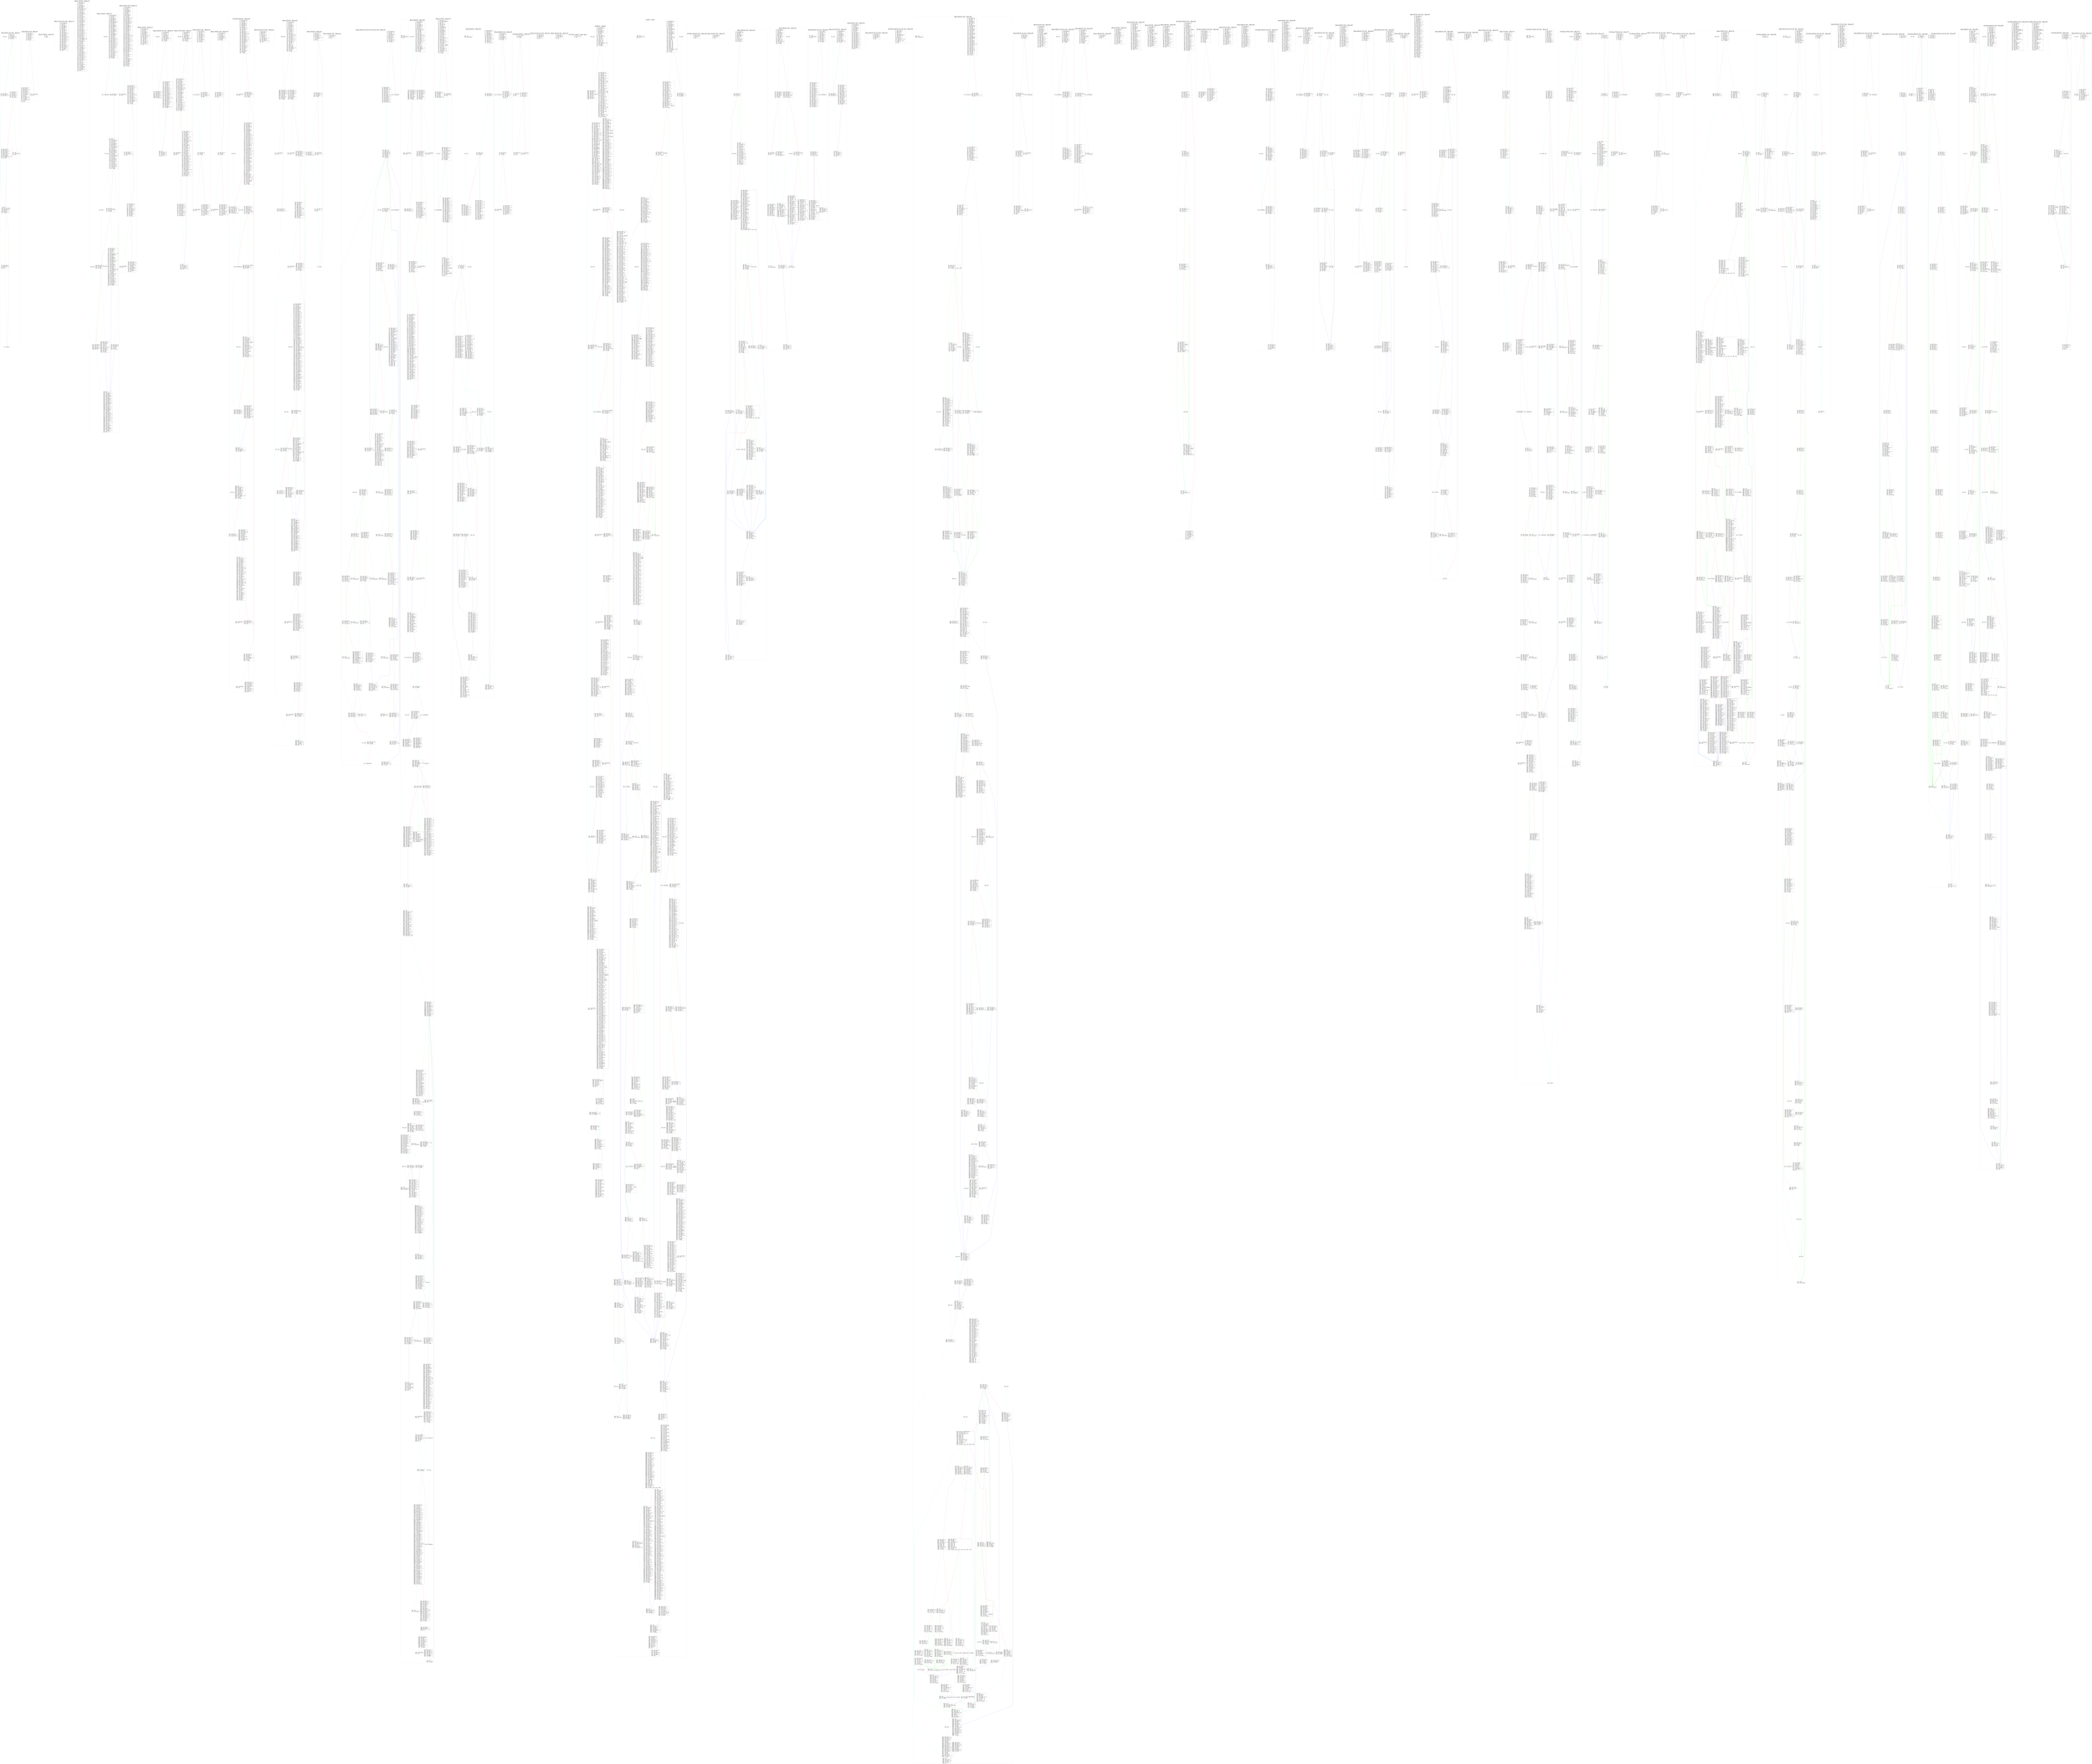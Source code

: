 digraph G {
	rankdir=TB
	overlap=scale
	splines=polyline
	ratio=fill
	subgraph cluster_0 {
		node [fontname=Courier fontsize=30.0 rank=same shape=box]
		label="$func8(i32 i32 i32) - $func8"
		color=grey
		fontsize=50.0
		overlap=false
		splines=polyline
		ratio=fill
		block_0_0 [label="0: block -64\l2: block -64\l4: get_local 2\l6: i32.load 2, 0\l9: tee_local 3\lb: if [53]\l"]
		block_0_d [label="d: get_local 1\lf: i32.const 1\l11: i32.add \l12: tee_local 4\l14: get_local 1\l16: i32.lt_u \l17: br_if [82]\l"]
		block_0_19 [label="19: get_local 0\l1b: get_local 3\l1d: i32.store 2, 4\l20: get_local 0\l22: get_local 4\l24: i32.store 2, 0\l27: get_local 0\l29: get_local 2\l2b: i32.load16_u 1, 224\l2f: i32.store 2, 8\l32: br [60]\l"]
		block_0_34 [label="34: end \l"]
		block_0_35 [label="35: get_local 0\l37: i32.const 0\l39: i32.store 2, 4\l"]
		block_0_3c [label="3c: end \l3d: i32.const 276\l40: i32.const 228\l43: get_local 1\l45: select \l46: tee_local 0\l48: if [81]\l"]
		block_0_4a [label="4a: get_local 2\l4c: get_local 0\l4e: call 37\l50: end \l"]
		block_0_51 [label="51: return \l"]
		block_0_52 [label="52: end \l53: unreachable \l54: end \l"]
	}
	subgraph cluster_1 {
		node [fontname=Courier fontsize=30.0 rank=same shape=box]
		label="$func9(i32 i32) - $func9"
		color=grey
		fontsize=50.0
		overlap=false
		splines=polyline
		ratio=fill
		block_1_0 [label="0: get_local 1\l2: i32.load 2, 0\l5: tee_local 2\l7: i32.const 1\l9: i32.sub \la: tee_local 3\lc: get_local 2\le: i32.le_u \lf: if [52]\l"]
		block_1_11 [label="11: get_local 0\l13: get_local 3\l15: i32.store 2, 0\l18: get_local 0\l1a: get_local 1\l1c: i32.load 2, 4\l1f: get_local 1\l21: i32.load 2, 8\l24: i32.const 2\l26: i32.shl \l27: i32.add \l28: i32.const 228\l2b: i32.add \l2c: i32.load 2, 0\l2f: i32.store 2, 4\l32: return \l33: end \l"]
		block_1_34 [label="34: unreachable \l35: end \l"]
	}
	subgraph cluster_2 {
		node [fontname=Courier fontsize=30.0 rank=same shape=box]
		label="$func10(i32) - $func10"
		color=grey
		fontsize=50.0
		overlap=false
		splines=polyline
		ratio=fill
		block_2_0 [label="0: nop \l1: end \l"]
	}
	subgraph cluster_3 {
		node [fontname=Courier fontsize=30.0 rank=same shape=box]
		label="$func11(i32 i32 i32) - $func11"
		color=grey
		fontsize=50.0
		overlap=false
		splines=polyline
		ratio=fill
		block_3_0 [label="0: get_global 0\l2: i32.const 16\l4: i32.sub \l5: tee_local 3\l7: set_global 0\l9: get_local 3\lb: i32.const 8\ld: i32.add \le: get_local 2\l10: i32.const 0\l12: call 64\l14: get_local 3\l16: i32.load 2, 8\l19: set_local 4\l1b: get_local 0\l1d: get_local 3\l1f: i32.load 2, 12\l22: i32.store 2, 4\l25: get_local 0\l27: get_local 4\l29: i32.store 2, 0\l2c: get_local 4\l2e: get_local 1\l30: get_local 2\l32: call 93\l34: get_local 0\l36: get_local 2\l38: i32.store 2, 8\l3b: get_local 3\l3d: i32.const 16\l3f: i32.add \l40: set_global 0\l42: end \l"]
	}
	subgraph cluster_4 {
		node [fontname=Courier fontsize=30.0 rank=same shape=box]
		label="$func12(i32) - $func12"
		color=grey
		fontsize=50.0
		overlap=false
		splines=polyline
		ratio=fill
		block_4_0 [label="0: get_global 0\l2: i32.const 16\l4: i32.sub \l5: tee_local 3\l7: set_global 0\l9: get_local 3\lb: get_local 0\ld: i32.store 2, 12\l10: get_global 0\l12: i32.const 32\l14: i32.sub \l15: tee_local 2\l17: set_global 0\l19: get_local 2\l1b: i32.const 16\l1d: i32.add \l1e: set_local 0\l20: get_local 3\l22: i32.const 12\l24: i32.add \l25: i32.load 2, 0\l28: set_local 4\l2a: get_global 0\l2c: i32.const 16\l2e: i32.sub \l2f: tee_local 1\l31: set_global 0\l33: get_local 1\l35: i32.const 1\l37: i32.const 0\l39: call 64\l3b: get_local 1\l3d: i64.load 3, 0\l40: set_local 5\l42: get_local 0\l44: i32.const 0\l46: i32.store 2, 8\l49: get_local 0\l4b: get_local 5\l4d: i64.store 2, 0\l50: get_local 1\l52: get_local 4\l54: i32.load8_u 0, 0\l57: i32.store8 0, 15\l5a: get_local 0\l5c: get_local 1\l5e: i32.const 15\l60: i32.add \l61: i32.const 1\l63: call 31\l65: get_local 1\l67: i32.const 16\l69: i32.add \l6a: set_global 0\l6c: get_local 2\l6e: i32.const 8\l70: i32.add \l71: tee_local 1\l73: get_local 0\l75: i32.load 2, 8\l78: i32.store 2, 4\l7b: get_local 1\l7d: get_local 0\l7f: i32.load 2, 0\l82: i32.store 2, 0\l85: get_local 2\l87: i32.load 2, 8\l8a: get_local 2\l8c: i32.load 2, 12\l8f: call 5\l91: get_local 0\l93: call 66\l95: get_local 2\l97: i32.const 32\l99: i32.add \l9a: set_global 0\l9c: get_local 3\l9e: i32.const 16\la0: i32.add \la1: set_global 0\la3: end \l"]
	}
	subgraph cluster_5 {
		node [fontname=Courier fontsize=30.0 rank=same shape=box]
		label="$func13(i32) - $func13"
		color=grey
		fontsize=50.0
		overlap=false
		splines=polyline
		ratio=fill
		block_5_0 [label="0: get_global 0\l2: i32.const 16\l4: i32.sub \l5: tee_local 6\l7: set_global 0\l9: get_local 6\lb: get_local 0\ld: i32.store 2, 12\l10: get_global 0\l12: i32.const 32\l14: i32.sub \l15: tee_local 3\l17: set_global 0\l19: get_local 6\l1b: i32.const 12\l1d: i32.add \l1e: i32.load 2, 0\l21: set_local 0\l23: get_global 0\l25: i32.const 16\l27: i32.sub \l28: tee_local 5\l2a: set_global 0\l2c: get_local 5\l2e: i32.const 8\l30: i32.add \l31: tee_local 1\l33: get_local 0\l35: i32.load 2, 8\l38: i32.store 2, 4\l3b: get_local 1\l3d: get_local 0\l3f: i32.load 2, 0\l42: i32.store 2, 0\l45: get_local 5\l47: i32.load 2, 8\l4a: set_local 10\l4c: get_local 3\l4e: i32.const 16\l50: i32.add \l51: tee_local 0\l53: block -1\l55: get_local 5\l57: i32.load 2, 12\l5a: tee_local 7\l5c: i32.const 4\l5e: i32.add \l5f: tee_local 1\l61: get_local 7\l63: i32.ge_u \l64: if [107]\l"]
		block_5_66 [label="66: get_local 1\l68: br [108]\l"]
		block_5_6a [label="6a: end \l"]
		block_5_6b [label="6b: unreachable \l"]
		block_5_6c [label="6c: end \l6d: call 58\l6f: get_global 0\l71: i32.const 16\l73: i32.sub \l74: tee_local 8\l76: set_global 0\l78: get_local 8\l7a: get_local 7\l7c: i32.store 2, 12\l7f: get_global 0\l81: i32.const 16\l83: i32.sub \l84: tee_local 9\l86: set_global 0\l88: get_local 9\l8a: get_local 8\l8c: i32.const 12\l8e: i32.add \l8f: i32.store 2, 12\l92: get_global 0\l94: i32.const 16\l96: i32.sub \l97: tee_local 1\l99: set_global 0\l9b: block -64\l9d: get_local 9\l9f: i32.const 12\la1: i32.add \la2: i32.load 2, 0\la5: tee_local 4\la7: i32.load 2, 0\laa: tee_local 2\lac: i32.const 63\lae: i32.le_u \laf: if [189]\l"]
		block_5_b1 [label="b1: get_local 0\lb3: get_local 2\lb5: i32.const 2\lb7: i32.shl \lb8: call 57\lba: br [331]\l"]
		block_5_bc [label="bc: end \l"]
		block_5_bd [label="bd: get_local 2\lbf: i32.const 16383\lc3: i32.le_u \lc4: if [283]\l"]
		block_5_c6 [label="c6: get_local 1\lc8: get_local 2\lca: i32.const 2\lcc: i32.shl \lcd: i32.const 1\lcf: i32.or \ld0: i32.store16 1, 10\ld3: get_global 0\ld5: i32.const 16\ld7: i32.sub \ld8: tee_local 2\lda: set_global 0\ldc: get_local 2\lde: get_local 0\le0: i32.store 2, 12\le3: get_global 0\le5: i32.const 16\le7: i32.sub \le8: tee_local 4\lea: set_global 0\lec: get_local 4\lee: get_local 1\lf0: i32.const 10\lf2: i32.add \lf3: i32.load16_u 1, 0\lf6: i32.store16 1, 14\lf9: get_local 2\lfb: i32.const 12\lfd: i32.add \lfe: i32.load 2, 0\l101: get_local 4\l103: i32.const 14\l105: i32.add \l106: i32.const 2\l108: call 69\l10a: get_local 4\l10c: i32.const 16\l10e: i32.add \l10f: set_global 0\l111: get_local 2\l113: i32.const 16\l115: i32.add \l116: set_global 0\l118: br [331]\l"]
		block_5_11a [label="11a: end \l"]
		block_5_11b [label="11b: get_local 2\l11d: i32.const 1073741823\l123: i32.le_u \l124: if [319]\l"]
		block_5_126 [label="126: get_local 1\l128: get_local 2\l12a: i32.const 2\l12c: i32.shl \l12d: i32.const 2\l12f: i32.or \l130: i32.store 2, 12\l133: get_local 1\l135: i32.const 12\l137: i32.add \l138: get_local 0\l13a: call 60\l13c: br [331]\l"]
		block_5_13e [label="13e: end \l"]
		block_5_13f [label="13f: get_local 0\l141: i32.const 3\l143: call 57\l145: get_local 4\l147: get_local 0\l149: call 60\l"]
		block_5_14b [label="14b: end \l14c: get_local 1\l14e: i32.const 16\l150: i32.add \l151: set_global 0\l153: get_local 9\l155: i32.const 16\l157: i32.add \l158: set_global 0\l15a: get_local 8\l15c: i32.const 16\l15e: i32.add \l15f: set_global 0\l161: get_local 0\l163: get_local 10\l165: get_local 7\l167: call 69\l169: get_local 5\l16b: i32.const 16\l16d: i32.add \l16e: set_global 0\l170: get_local 3\l172: i32.const 8\l174: i32.add \l175: tee_local 1\l177: get_local 0\l179: i32.load 2, 8\l17c: i32.store 2, 4\l17f: get_local 1\l181: get_local 0\l183: i32.load 2, 0\l186: i32.store 2, 0\l189: get_local 3\l18b: i32.load 2, 8\l18e: get_local 3\l190: i32.load 2, 12\l193: call 6\l195: get_local 0\l197: call 66\l199: get_local 3\l19b: i32.const 32\l19d: i32.add \l19e: set_global 0\l1a0: get_local 6\l1a2: i32.const 16\l1a4: i32.add \l1a5: set_global 0\l1a7: end \l"]
	}
	subgraph cluster_6 {
		node [fontname=Courier fontsize=30.0 rank=same shape=box]
		label="$func14(i32 i32) - $func14"
		color=grey
		fontsize=50.0
		overlap=false
		splines=polyline
		ratio=fill
		block_6_0 [label="0: get_global 0\l2: i32.const 16\l4: i32.sub \l5: tee_local 4\l7: set_global 0\l9: get_local 4\lb: i32.const 8\ld: i32.add \le: tee_local 2\l10: get_local 1\l12: i32.const 8\l14: i32.add \l15: i32.load 2, 0\l18: i32.store 2, 0\l1b: get_local 4\l1d: get_local 1\l1f: i64.load 2, 0\l22: i64.store 3, 0\l25: get_global 0\l27: i32.const 48\l29: i32.sub \l2a: tee_local 1\l2c: set_global 0\l2e: get_local 1\l30: i32.const 16\l32: i32.add \l33: get_local 0\l35: i32.const 12\l37: i32.add \l38: tee_local 0\l3a: call 19\l3c: get_local 1\l3e: get_local 1\l40: i32.load 2, 20\l43: i32.store 2, 28\l46: get_local 1\l48: get_local 1\l4a: i32.load 2, 16\l4d: tee_local 3\l4f: i32.store 2, 24\l52: get_local 1\l54: i32.const 40\l56: i32.add \l57: get_local 2\l59: i32.load 2, 0\l5c: i32.store 2, 0\l5f: get_local 1\l61: get_local 4\l63: i64.load 2, 0\l66: i64.store 3, 32\l69: get_local 3\l6b: get_local 1\l6d: i32.const 32\l6f: i32.add \l70: call 17\l72: get_local 1\l74: i32.const 24\l76: i32.add \l77: i32.const 4\l79: i32.or \l7a: i32.load 2, 0\l7d: tee_local 2\l7f: i32.load 2, 0\l82: tee_local 3\l84: i32.const 1\l86: i32.add \l87: tee_local 5\l89: get_local 3\l8b: i32.lt_s \l8c: if [144]\l"]
		block_6_8e [label="8e: unreachable \l8f: end \l"]
		block_6_90 [label="90: get_local 2\l92: get_local 5\l94: i32.store 2, 0\l97: get_local 1\l99: i32.const 8\l9b: i32.add \l9c: get_local 0\l9e: call 19\la0: get_local 1\la2: get_local 1\la4: i32.load 2, 12\la7: i32.store 2, 36\laa: get_local 1\lac: get_local 1\lae: i32.load 2, 8\lb1: tee_local 0\lb3: i32.store 2, 32\lb6: get_local 0\lb8: i32.load8_u 0, 4\lbb: i32.const 2\lbd: i32.ne \lbe: if [200]\l"]
		block_6_c0 [label="c0: get_local 0\lc2: i32.const 1\lc4: i32.store8 0, 4\lc7: end \l"]
		block_6_c8 [label="c8: get_local 1\lca: i32.const 32\lcc: i32.add \lcd: i32.const 4\lcf: i32.or \ld0: i32.load 2, 0\ld3: tee_local 0\ld5: i32.load 2, 0\ld8: tee_local 2\lda: i32.const 1\ldc: i32.add \ldd: tee_local 3\ldf: get_local 2\le1: i32.lt_s \le2: if [230]\l"]
		block_6_e4 [label="e4: unreachable \le5: end \l"]
		block_6_e6 [label="e6: get_local 0\le8: get_local 3\lea: i32.store 2, 0\led: get_local 1\lef: i32.const 48\lf1: i32.add \lf2: set_global 0\lf4: get_local 4\lf6: i32.const 16\lf8: i32.add \lf9: set_global 0\lfb: end \l"]
	}
	subgraph cluster_7 {
		node [fontname=Courier fontsize=30.0 rank=same shape=box]
		label="$func15(i32) - $func15"
		color=grey
		fontsize=50.0
		overlap=false
		splines=polyline
		ratio=fill
		block_7_0 [label="0: get_global 0\l2: i32.const 16\l4: i32.sub \l5: tee_local 1\l7: set_global 0\l9: get_local 1\lb: get_local 0\ld: i32.load 2, 0\l10: i32.store 2, 12\l13: get_local 1\l15: i32.const 12\l17: i32.add \l18: i32.const 4\l1a: call 50\l1c: get_local 1\l1e: i32.const 16\l20: i32.add \l21: set_global 0\l23: end \l"]
	}
	subgraph cluster_8 {
		node [fontname=Courier fontsize=30.0 rank=same shape=box]
		label="$func16(i32 i32 i32) - $func16"
		color=grey
		fontsize=50.0
		overlap=false
		splines=polyline
		ratio=fill
		block_8_0 [label="0: get_global 0\l2: i32.const 16\l4: i32.sub \l5: tee_local 3\l7: set_global 0\l9: block -64\lb: get_local 0\ld: i32.load8_u 0, 4\l10: i32.const 2\l12: i32.eq \l13: if [90]\l"]
		block_8_15 [label="15: get_local 3\l17: i32.const 8\l19: i32.add \l1a: set_local 4\l1c: i32.const 8\l1e: call 30\l20: tee_local 5\l22: get_local 2\l24: i32.store 2, 4\l27: get_local 5\l29: get_local 1\l2b: i32.store 2, 0\l2e: get_local 4\l30: i32.const 0\l32: i32.store8 0, 4\l35: get_local 4\l37: get_local 5\l39: i32.store 2, 0\l3c: get_local 3\l3e: i32.load8_u 0, 12\l41: set_local 1\l43: get_local 0\l45: get_local 3\l47: i32.load 2, 8\l4a: i32.store 2, 0\l4d: get_local 0\l4f: get_local 1\l51: i32.const 1\l53: i32.and \l54: i32.store8 0, 4\l57: br [109]\l"]
		block_8_59 [label="59: end \l"]
		block_8_5a [label="5a: get_local 0\l5c: i32.load 2, 0\l5f: tee_local 0\l61: get_local 2\l63: i32.store 2, 4\l66: get_local 0\l68: get_local 1\l6a: i32.store 2, 0\l"]
		block_8_6d [label="6d: end \l6e: get_local 3\l70: i32.const 16\l72: i32.add \l73: set_global 0\l75: end \l"]
	}
	subgraph cluster_9 {
		node [fontname=Courier fontsize=30.0 rank=same shape=box]
		label="$func17(i32 i32) - $func17"
		color=grey
		fontsize=50.0
		overlap=false
		splines=polyline
		ratio=fill
		block_9_0 [label="0: get_global 0\l2: i32.const 32\l4: i32.sub \l5: tee_local 2\l7: set_global 0\l9: block -64\lb: get_local 0\ld: i32.load8_u 0, 4\l10: i32.const 2\l12: i32.eq \l13: if [135]\l"]
		block_9_15 [label="15: get_local 2\l17: i32.const 24\l19: i32.add \l1a: get_local 1\l1c: i32.const 8\l1e: i32.add \l1f: i32.load 2, 0\l22: i32.store 2, 0\l25: get_local 2\l27: get_local 1\l29: i64.load 2, 0\l2c: i64.store 3, 16\l2f: get_local 2\l31: i32.const 8\l33: i32.add \l34: set_local 1\l36: get_local 2\l38: i32.const 16\l3a: i32.add \l3b: set_local 3\l3d: i32.const 12\l3f: call 30\l41: tee_local 4\l43: i32.const 8\l45: i32.add \l46: get_local 3\l48: i32.const 8\l4a: i32.add \l4b: i32.load 2, 0\l4e: i32.store 2, 0\l51: get_local 4\l53: get_local 3\l55: i64.load 2, 0\l58: i64.store 2, 0\l5b: get_local 1\l5d: i32.const 0\l5f: i32.store8 0, 4\l62: get_local 1\l64: get_local 4\l66: i32.store 2, 0\l69: get_local 2\l6b: i32.load 2, 8\l6e: set_local 1\l70: get_local 0\l72: get_local 2\l74: i32.load8_u 0, 12\l77: i32.const 1\l79: i32.and \l7a: i32.store8 0, 4\l7d: get_local 0\l7f: get_local 1\l81: i32.store 2, 0\l84: br [250]\l"]
		block_9_86 [label="86: end \l"]
		block_9_87 [label="87: get_local 2\l89: i32.const 24\l8b: i32.add \l8c: get_local 1\l8e: i32.const 8\l90: i32.add \l91: i32.load 2, 0\l94: i32.store 2, 0\l97: get_local 2\l99: get_local 1\l9b: i64.load 2, 0\l9e: i64.store 3, 16\la1: get_global 0\la3: i32.const 16\la5: i32.sub \la6: tee_local 1\la8: set_global 0\laa: get_local 1\lac: i32.const 8\lae: i32.add \laf: tee_local 3\lb1: get_local 2\lb3: i32.const 16\lb5: i32.add \lb6: tee_local 4\lb8: i32.const 8\lba: i32.add \lbb: i32.load 2, 0\lbe: i32.store 2, 0\lc1: get_local 1\lc3: get_local 4\lc5: i64.load 2, 0\lc8: i64.store 3, 0\lcb: get_local 0\lcd: i32.load 2, 0\ld0: tee_local 0\ld2: i32.load 2, 0\ld5: if [220]\l"]
		block_9_d7 [label="d7: get_local 0\ld9: call 66\ldb: end \l"]
		block_9_dc [label="dc: get_local 0\lde: get_local 1\le0: i64.load 3, 0\le3: i64.store 2, 0\le6: get_local 0\le8: i32.const 8\lea: i32.add \leb: get_local 3\led: i32.load 2, 0\lf0: i32.store 2, 0\lf3: get_local 1\lf5: i32.const 16\lf7: i32.add \lf8: set_global 0\l"]
		block_9_fa [label="fa: end \lfb: get_local 2\lfd: i32.const 32\lff: i32.add \l100: set_global 0\l102: end \l"]
	}
	subgraph cluster_10 {
		node [fontname=Courier fontsize=30.0 rank=same shape=box]
		label="$func18(i32 i32) - $func18"
		color=grey
		fontsize=50.0
		overlap=false
		splines=polyline
		ratio=fill
		block_a_0 [label="0: get_global 0\l2: i32.const 16\l4: i32.sub \l5: tee_local 3\l7: set_global 0\l9: get_local 1\lb: i32.load 2, 0\le: i32.const 1\l10: i32.add \l11: tee_local 2\l13: i32.const 0\l15: i32.le_s \l16: if [26]\l"]
		block_a_18 [label="18: i32.const 0\l"]
		block_a_1a [label="1a: else [37]\l1b: get_local 1\l1d: get_local 2\l1f: i32.store 2, 0\l22: get_local 1\l24: end \l"]
		block_a_25 [label="25: tee_local 2\l27: i32.eqz \l28: if [44]\l"]
		block_a_2a [label="2a: unreachable \l2b: end \l"]
		block_a_2c [label="2c: get_local 0\l2e: get_local 2\l30: i32.store 2, 4\l33: get_local 0\l35: get_local 1\l37: i32.const 4\l39: i32.add \l3a: i32.store 2, 0\l3d: get_local 3\l3f: i32.const 16\l41: i32.add \l42: set_global 0\l44: end \l"]
	}
	subgraph cluster_11 {
		node [fontname=Courier fontsize=30.0 rank=same shape=box]
		label="$func19(i32 i32) - $func19"
		color=grey
		fontsize=50.0
		overlap=false
		splines=polyline
		ratio=fill
		block_b_0 [label="0: get_global 0\l2: i32.const 16\l4: i32.sub \l5: tee_local 3\l7: set_global 0\l9: get_local 1\lb: i32.load 2, 0\le: i32.eqz \lf: if [29]\l"]
		block_b_11 [label="11: get_local 1\l13: i32.const -1\l15: i32.store 2, 0\l18: get_local 1\l1a: set_local 2\l1c: end \l"]
		block_b_1d [label="1d: get_local 2\l1f: i32.eqz \l20: if [36]\l"]
		block_b_22 [label="22: unreachable \l23: end \l"]
		block_b_24 [label="24: get_local 0\l26: get_local 2\l28: i32.store 2, 4\l2b: get_local 0\l2d: get_local 1\l2f: i32.const 4\l31: i32.add \l32: i32.store 2, 0\l35: get_local 3\l37: i32.const 16\l39: i32.add \l3a: set_global 0\l3c: end \l"]
	}
	subgraph cluster_12 {
		node [fontname=Courier fontsize=30.0 rank=same shape=box]
		label="i32 $func20(i32) - $func20"
		color=grey
		fontsize=50.0
		overlap=false
		splines=polyline
		ratio=fill
		block_c_0 [label="0: get_global 0\l2: i32.const -64\l4: i32.add \l5: tee_local 2\l7: set_global 0\l9: get_local 2\lb: i32.const 16\ld: i32.add \le: get_local 0\l10: i32.const 12\l12: i32.add \l13: tee_local 8\l15: call 18\l17: get_local 2\l19: get_local 2\l1b: i32.load 2, 20\l1e: i32.store 2, 52\l21: get_local 2\l23: get_local 2\l25: i32.load 2, 16\l28: tee_local 1\l2a: i32.store 2, 48\l2d: get_local 1\l2f: i32.load8_u 0, 4\l32: get_local 2\l34: i32.const 48\l36: i32.add \l37: i32.const 4\l39: i32.or \l3a: i32.load 2, 0\l3d: tee_local 3\l3f: i32.load 2, 0\l42: tee_local 4\l44: i32.const 1\l46: i32.sub \l47: tee_local 6\l49: get_local 4\l4b: i32.ge_s \l4c: if [80]\l"]
		block_c_4e [label="4e: unreachable \l4f: end \l"]
		block_c_50 [label="50: get_local 3\l52: get_local 6\l54: i32.store 2, 0\l57: i32.const 2\l59: i32.eq \l5a: if [567]\l"]
		block_c_5c [label="5c: get_local 2\l5e: i32.const 24\l60: i32.add \l61: set_local 7\l63: get_global 0\l65: i32.const 32\l67: i32.sub \l68: tee_local 3\l6a: set_global 0\l6c: get_local 3\l6e: i32.const 8\l70: i32.add \l71: tee_local 1\l73: get_local 0\l75: i32.load 2, 8\l78: i32.store 2, 4\l7b: get_local 1\l7d: get_local 0\l7f: i32.load 2, 0\l82: i32.store 2, 0\l85: get_local 3\l87: i32.load 2, 8\l8a: set_local 1\l8c: get_local 3\l8e: i32.load 2, 12\l91: set_local 4\l93: get_global 0\l95: i32.const 16\l97: i32.sub \l98: tee_local 6\l9a: set_global 0\l9c: get_local 6\l9e: get_local 4\la0: i32.store 2, 12\la3: get_local 6\la5: get_local 1\la7: i32.store 2, 8\laa: get_local 3\lac: i32.const 16\lae: i32.add \laf: set_local 4\lb1: get_global 0\lb3: i32.const 48\lb5: i32.sub \lb6: tee_local 1\lb8: set_global 0\lba: get_local 6\lbc: i32.const 8\lbe: i32.add \lbf: tee_local 5\lc1: i32.load 2, 4\lc4: set_local 9\lc6: get_local 5\lc8: i32.load 2, 0\lcb: set_local 5\lcd: get_local 1\lcf: i32.const 16\ld1: i32.add \ld2: call 54\ld4: block -64\ld6: get_local 5\ld8: get_local 9\lda: get_local 1\ldc: i32.load 2, 16\ldf: get_local 1\le1: i32.load 2, 20\le4: call 44\le6: tee_local 10\le8: i32.wrap/i64 \le9: i32.const 1\leb: i32.and \lec: i32.eqz \led: if [375]\l"]
		block_c_ef [label="ef: block -64\lf1: get_local 10\lf3: i64.const 32\lf5: i64.shr_u \lf6: i32.wrap/i64 \lf7: tee_local 5\lf9: i32.const 16384\lfd: i32.le_u \lfe: if [269]\l"]
		block_c_100 [label="100: i32.const 1055472\l105: get_local 5\l107: i32.store 2, 0\l10a: br [270]\l"]
		block_c_10c [label="10c: end \l"]
		block_c_10d [label="10d: unreachable \l"]
		block_c_10e [label="10e: end \l10f: i32.const 0\l111: set_local 5\l113: get_local 1\l115: i32.const 8\l117: i32.add \l118: i32.const 1055472\l11d: i32.load 2, 0\l120: call 52\l122: get_local 1\l124: get_local 1\l126: i64.load 3, 8\l129: i64.store 3, 40\l12c: get_local 1\l12e: i32.const 24\l130: i32.add \l131: get_local 1\l133: i32.const 40\l135: i32.add \l136: call 41\l138: block -64\l13a: get_local 1\l13c: i32.load 2, 24\l13f: if [353]\l"]
		block_c_141 [label="141: get_local 4\l143: i32.const 4\l145: i32.add \l146: get_local 1\l148: i64.load 3, 24\l14b: i64.store 2, 0\l14e: get_local 4\l150: i32.const 12\l152: i32.add \l153: get_local 1\l155: i32.const 32\l157: i32.add \l158: i32.load 2, 0\l15b: i32.store 2, 0\l15e: br [364]\l"]
		block_c_160 [label="160: end \l"]
		block_c_161 [label="161: get_local 4\l163: i32.const 0\l165: i32.store8 0, 1\l168: i32.const 1\l16a: set_local 5\l"]
		block_c_16c [label="16c: end \l16d: get_local 4\l16f: get_local 5\l171: i32.store8 0, 0\l174: br [392]\l"]
		block_c_176 [label="176: end \l"]
		block_c_177 [label="177: get_local 4\l179: i32.const 1\l17b: i32.store8 0, 0\l17e: get_local 4\l180: get_local 10\l182: i64.const 8\l184: i64.shr_u \l185: i64.store8 0, 1\l"]
		block_c_188 [label="188: end \l189: get_local 1\l18b: i32.const 48\l18d: i32.add \l18e: set_global 0\l190: get_local 6\l192: i32.const 16\l194: i32.add \l195: set_global 0\l197: block -64\l199: get_local 3\l19b: i32.load8_u 0, 16\l19e: i32.const 1\l1a0: i32.ne \l1a1: if [448]\l"]
		block_c_1a3 [label="1a3: get_local 7\l1a5: get_local 3\l1a7: i64.load 2, 20\l1aa: i64.store 2, 0\l1ad: get_local 7\l1af: i32.const 8\l1b1: i32.add \l1b2: get_local 3\l1b4: i32.const 28\l1b6: i32.add \l1b7: i32.load 2, 0\l1ba: i32.store 2, 0\l1bd: br [455]\l"]
		block_c_1bf [label="1bf: end \l"]
		block_c_1c0 [label="1c0: get_local 7\l1c2: i32.const 0\l1c4: i32.store 2, 0\l"]
		block_c_1c7 [label="1c7: end \l1c8: get_local 3\l1ca: i32.const 32\l1cc: i32.add \l1cd: set_global 0\l1cf: get_local 2\l1d1: i32.const 8\l1d3: i32.add \l1d4: get_local 8\l1d6: call 19\l1d8: get_local 2\l1da: get_local 2\l1dc: i32.load 2, 12\l1df: i32.store 2, 44\l1e2: get_local 2\l1e4: get_local 2\l1e6: i32.load 2, 8\l1e9: tee_local 1\l1eb: i32.store 2, 40\l1ee: get_local 2\l1f0: i32.const 56\l1f2: i32.add \l1f3: get_local 2\l1f5: i32.const 32\l1f7: i32.add \l1f8: i32.load 2, 0\l1fb: i32.store 2, 0\l1fe: get_local 2\l200: get_local 2\l202: i64.load 3, 24\l205: i64.store 3, 48\l208: get_local 1\l20a: get_local 2\l20c: i32.const 48\l20e: i32.add \l20f: call 17\l211: get_local 2\l213: i32.const 40\l215: i32.add \l216: i32.const 4\l218: i32.or \l219: i32.load 2, 0\l21c: tee_local 1\l21e: i32.load 2, 0\l221: tee_local 3\l223: i32.const 1\l225: i32.add \l226: tee_local 4\l228: get_local 3\l22a: i32.lt_s \l22b: if [559]\l"]
		block_c_22d [label="22d: unreachable \l22e: end \l"]
		block_c_22f [label="22f: get_local 1\l231: get_local 4\l233: i32.store 2, 0\l236: end \l"]
		block_c_237 [label="237: get_local 0\l239: i32.const 16\l23b: i32.add \l23c: tee_local 0\l23e: i32.load8_u 0, 4\l241: i32.const 2\l243: i32.eq \l244: if [584]\l"]
		block_c_246 [label="246: unreachable \l247: end \l"]
		block_c_248 [label="248: get_local 0\l24a: i32.load 2, 0\l24d: tee_local 0\l24f: i32.const 0\l251: get_local 0\l253: i32.load 2, 0\l256: select \l257: get_local 2\l259: i32.const -64\l25b: i32.sub \l25c: set_global 0\l25e: end \l"]
	}
	subgraph cluster_13 {
		node [fontname=Courier fontsize=30.0 rank=same shape=box]
		label="$func21(i32 i32 i32) - $func21"
		color=grey
		fontsize=50.0
		overlap=false
		splines=polyline
		ratio=fill
		block_d_0 [label="0: get_local 0\l2: get_local 1\l4: get_local 2\l6: call 11\l8: get_local 0\la: i32.const 20\lc: i32.add \ld: i32.const 2\lf: i32.store8 0, 0\l12: get_local 0\l14: i32.const 0\l16: i32.store 2, 12\l19: end \l"]
	}
	subgraph cluster_14 {
		node [fontname=Courier fontsize=30.0 rank=same shape=box]
		label="$func22(i32) - $func22"
		color=grey
		fontsize=50.0
		overlap=false
		splines=polyline
		ratio=fill
		block_e_0 [label="0: get_global 0\l2: i32.const 32\l4: i32.sub \l5: tee_local 3\l7: set_global 0\l9: get_local 3\lb: i32.const 16\ld: i32.add \le: get_local 0\l10: i32.const 12\l12: i32.add \l13: tee_local 8\l15: call 18\l17: get_local 3\l19: get_local 3\l1b: i32.load 2, 20\l1e: i32.store 2, 28\l21: get_local 3\l23: get_local 3\l25: i32.load 2, 16\l28: tee_local 2\l2a: i32.store 2, 24\l2d: get_local 3\l2f: i32.const 24\l31: i32.add \l32: i32.const 4\l34: i32.or \l35: set_local 1\l37: block -64\l39: get_local 2\l3b: i32.load8_u 0, 4\l3e: tee_local 2\l40: i32.const 2\l42: i32.ne \l43: if [689]\l"]
		block_e_45 [label="45: get_local 1\l47: i32.load 2, 0\l4a: tee_local 1\l4c: i32.load 2, 0\l4f: tee_local 4\l51: i32.const 1\l53: i32.sub \l54: tee_local 5\l56: get_local 4\l58: i32.ge_s \l59: if [93]\l"]
		block_e_5b [label="5b: unreachable \l5c: end \l"]
		block_e_5d [label="5d: get_local 1\l5f: get_local 5\l61: i32.store 2, 0\l64: get_local 2\l66: i32.eqz \l67: br_if [720]\l"]
		block_e_69 [label="69: get_local 3\l6b: i32.const 8\l6d: i32.add \l6e: get_local 8\l70: call 19\l72: get_local 3\l74: get_local 3\l76: i32.load 2, 12\l79: i32.store 2, 28\l7c: get_local 3\l7e: get_local 3\l80: i32.load 2, 8\l83: tee_local 1\l85: i32.store 2, 24\l88: get_local 1\l8a: i32.load8_u 0, 4\l8d: i32.const 2\l8f: i32.eq \l90: if [148]\l"]
		block_e_92 [label="92: unreachable \l93: end \l"]
		block_e_94 [label="94: get_local 1\l96: i32.load 2, 0\l99: tee_local 1\l9b: i32.const 0\l9d: get_local 1\l9f: i32.load 2, 0\la2: select \la3: tee_local 1\la5: if [570]\l"]
		block_e_a7 [label="a7: get_global 0\la9: i32.const 16\lab: i32.sub \lac: tee_local 5\lae: set_global 0\lb0: get_local 5\lb2: i32.const 8\lb4: i32.add \lb5: tee_local 2\lb7: get_local 0\lb9: i32.load 2, 8\lbc: i32.store 2, 4\lbf: get_local 2\lc1: get_local 0\lc3: i32.load 2, 0\lc6: i32.store 2, 0\lc9: get_local 5\lcb: i32.load 2, 8\lce: set_local 2\ld0: get_local 5\ld2: i32.load 2, 12\ld5: set_local 4\ld7: get_global 0\ld9: i32.const 16\ldb: i32.sub \ldc: tee_local 0\lde: set_global 0\le0: get_local 0\le2: get_local 4\le4: i32.store 2, 4\le7: get_local 0\le9: get_local 2\leb: i32.store 2, 0\lee: get_local 0\lf0: get_local 1\lf2: i32.store 2, 12\lf5: get_global 0\lf7: i32.const 16\lf9: i32.sub \lfa: tee_local 6\lfc: set_global 0\lfe: get_local 0\l100: i32.load 2, 4\l103: set_local 10\l105: get_local 0\l107: i32.load 2, 0\l10a: get_local 0\l10c: i32.const 12\l10e: i32.add \l10f: i32.load 2, 0\l112: set_local 2\l114: i32.const 1055472\l119: i32.const 0\l11b: i32.store 2, 0\l11e: get_global 0\l120: i32.const 16\l122: i32.sub \l123: tee_local 1\l125: set_global 0\l127: get_local 1\l129: get_local 2\l12b: i32.store 2, 12\l12e: get_local 1\l130: get_local 1\l132: i32.const 12\l134: i32.add \l135: i32.load 2, 0\l138: tee_local 2\l13a: i32.load 2, 8\l13d: i32.store 2, 4\l140: get_local 1\l142: get_local 2\l144: i32.load 2, 0\l147: i32.store 2, 0\l14a: get_local 1\l14c: i32.load 2, 0\l14f: get_local 1\l151: i32.load 2, 4\l154: set_local 9\l156: get_global 0\l158: i32.const 16\l15a: i32.sub \l15b: tee_local 7\l15d: set_global 0\l15f: get_local 7\l161: get_local 9\l163: i32.store 2, 12\l166: get_global 0\l168: i32.const 16\l16a: i32.sub \l16b: tee_local 2\l16d: set_global 0\l16f: block -64\l171: get_local 7\l173: i32.const 12\l175: i32.add \l176: tee_local 13\l178: i32.load 2, 0\l17b: tee_local 4\l17d: i32.const 63\l17f: i32.le_u \l180: if [396]\l"]
		block_e_182 [label="182: get_local 4\l184: i32.const 2\l186: i32.shl \l187: call 51\l189: br [501]\l"]
		block_e_18b [label="18b: end \l"]
		block_e_18c [label="18c: get_local 4\l18e: i32.const 16383\l192: i32.le_u \l193: if [459]\l"]
		block_e_195 [label="195: get_local 2\l197: get_local 4\l199: i32.const 2\l19b: i32.shl \l19c: i32.const 1\l19e: i32.or \l19f: i32.store16 1, 10\l1a2: get_global 0\l1a4: i32.const 16\l1a6: i32.sub \l1a7: tee_local 4\l1a9: set_global 0\l1ab: get_local 4\l1ad: get_local 2\l1af: i32.const 10\l1b1: i32.add \l1b2: i32.load16_u 1, 0\l1b5: i32.store16 1, 14\l1b8: get_local 4\l1ba: i32.const 14\l1bc: i32.add \l1bd: i32.const 2\l1bf: call 50\l1c1: get_local 4\l1c3: i32.const 16\l1c5: i32.add \l1c6: set_global 0\l1c8: br [501]\l"]
		block_e_1ca [label="1ca: end \l"]
		block_e_1cb [label="1cb: get_local 4\l1cd: i32.const 1073741823\l1d3: i32.le_u \l1d4: if [493]\l"]
		block_e_1d6 [label="1d6: get_local 2\l1d8: get_local 4\l1da: i32.const 2\l1dc: i32.shl \l1dd: i32.const 2\l1df: i32.or \l1e0: i32.store 2, 12\l1e3: get_local 2\l1e5: i32.const 12\l1e7: i32.add \l1e8: call 15\l1ea: br [501]\l"]
		block_e_1ec [label="1ec: end \l"]
		block_e_1ed [label="1ed: i32.const 3\l1ef: call 51\l1f1: get_local 13\l1f3: call 15\l"]
		block_e_1f5 [label="1f5: end \l1f6: get_local 2\l1f8: i32.const 16\l1fa: i32.add \l1fb: set_global 0\l1fd: get_local 9\l1ff: call 50\l201: get_local 7\l203: i32.const 16\l205: i32.add \l206: set_global 0\l208: get_local 1\l20a: i32.const 16\l20c: i32.add \l20d: set_global 0\l20f: get_local 6\l211: i32.const 8\l213: i32.add \l214: call 53\l216: get_local 10\l218: get_local 6\l21a: i32.load 2, 8\l21d: get_local 6\l21f: i32.load 2, 12\l222: call 43\l224: get_local 6\l226: i32.const 16\l228: i32.add \l229: set_global 0\l22b: get_local 0\l22d: i32.const 16\l22f: i32.add \l230: set_global 0\l232: get_local 5\l234: i32.const 16\l236: i32.add \l237: set_global 0\l239: end \l"]
		block_e_23a [label="23a: get_local 3\l23c: i32.const 24\l23e: i32.add \l23f: i32.const 4\l241: i32.or \l242: tee_local 1\l244: i32.load 2, 0\l247: tee_local 0\l249: i32.load 2, 0\l24c: tee_local 2\l24e: i32.const 1\l250: i32.add \l251: tee_local 4\l253: get_local 2\l255: i32.lt_s \l256: if [602]\l"]
		block_e_258 [label="258: unreachable \l259: end \l"]
		block_e_25a [label="25a: get_local 0\l25c: get_local 4\l25e: i32.store 2, 0\l261: get_local 3\l263: get_local 8\l265: call 19\l267: get_local 3\l269: get_local 3\l26b: i32.load 2, 4\l26e: i32.store 2, 28\l271: get_local 3\l273: get_local 3\l275: i32.load 2, 0\l278: tee_local 0\l27a: i32.store 2, 24\l27d: get_local 0\l27f: i32.load8_u 0, 4\l282: i32.const 2\l284: i32.ne \l285: if [655]\l"]
		block_e_287 [label="287: get_local 0\l289: i32.const 0\l28b: i32.store8 0, 4\l28e: end \l"]
		block_e_28f [label="28f: get_local 1\l291: i32.load 2, 0\l294: tee_local 0\l296: i32.load 2, 0\l299: tee_local 1\l29b: i32.const 1\l29d: i32.add \l29e: tee_local 2\l2a0: get_local 1\l2a2: i32.lt_s \l2a3: if [679]\l"]
		block_e_2a5 [label="2a5: unreachable \l2a6: end \l"]
		block_e_2a7 [label="2a7: get_local 0\l2a9: get_local 2\l2ab: i32.store 2, 0\l2ae: br [720]\l"]
		block_e_2b0 [label="2b0: end \l"]
		block_e_2b1 [label="2b1: get_local 1\l2b3: i32.load 2, 0\l2b6: tee_local 0\l2b8: i32.load 2, 0\l2bb: tee_local 1\l2bd: i32.const 1\l2bf: i32.sub \l2c0: tee_local 2\l2c2: get_local 1\l2c4: i32.ge_s \l2c5: if [713]\l"]
		block_e_2c7 [label="2c7: unreachable \l2c8: end \l"]
		block_e_2c9 [label="2c9: get_local 0\l2cb: get_local 2\l2cd: i32.store 2, 0\l"]
		block_e_2d0 [label="2d0: end \l2d1: get_local 3\l2d3: i32.const 32\l2d5: i32.add \l2d6: set_global 0\l2d8: end \l"]
	}
	subgraph cluster_15 {
		node [fontname=Courier fontsize=30.0 rank=same shape=box]
		label="$func23(i32) - $func23"
		color=grey
		fontsize=50.0
		overlap=false
		splines=polyline
		ratio=fill
		block_f_0 [label="0: get_local 0\l2: call 66\l4: get_local 0\l6: i32.const 20\l8: i32.add \l9: i32.load8_u 0, 0\lc: i32.const 2\le: i32.ne \lf: if [47]\l"]
		block_f_11 [label="11: get_local 0\l13: i32.load 2, 16\l16: tee_local 1\l18: i32.load 2, 0\l1b: if [38]\l"]
		block_f_1d [label="1d: get_local 1\l1f: call 66\l21: get_local 0\l23: i32.load 2, 16\l"]
		block_f_26 [label="26: else [42]\l27: get_local 1\l29: end \l"]
		block_f_2a [label="2a: i32.const 12\l2c: call 24\l2e: end \l"]
		block_f_2f [label="2f: end \l"]
	}
	subgraph cluster_16 {
		node [fontname=Courier fontsize=30.0 rank=same shape=box]
		label="$func24(i32 i32) - $func24"
		color=grey
		fontsize=50.0
		overlap=false
		splines=polyline
		ratio=fill
		block_10_0 [label="0: get_local 0\l2: get_local 1\l4: call 37\l6: end \l"]
	}
	subgraph cluster_17 {
		node [fontname=Courier fontsize=30.0 rank=same shape=box]
		label="$func25(i32 i32 i32 i32 i32 i32 i32) - $func25"
		color=grey
		fontsize=50.0
		overlap=false
		splines=polyline
		ratio=fill
		block_11_0 [label="0: get_global 0\l2: i32.const 32\l4: i32.sub \l5: tee_local 10\l7: set_global 0\l9: block -64\lb: get_local 5\ld: get_local 5\lf: i32.const 1\l11: i32.sub \l12: tee_local 16\l14: i32.ge_u \l15: if [631]\l"]
		block_11_17 [label="17: get_local 5\l19: get_local 1\l1b: i32.load 2, 16\l1e: tee_local 17\l20: i32.sub \l21: tee_local 18\l23: get_local 5\l25: i32.gt_u \l26: set_local 19\l28: get_local 1\l2a: i32.load 2, 20\l2d: set_local 8\l2f: get_local 1\l31: i32.load 2, 8\l34: set_local 12\l36: get_local 1\l38: i64.load 3, 0\l3b: set_local 20\l"]
		block_11_3d [label="3d: loop -64\l3f: block -64\l41: get_local 8\l43: get_local 8\l45: get_local 16\l47: i32.add \l48: tee_local 7\l4a: i32.le_u \l4b: if [589]\l"]
		block_11_4d [label="4d: get_local 3\l4f: get_local 7\l51: i32.le_u \l52: if [98]\l"]
		block_11_54 [label="54: get_local 1\l56: get_local 3\l58: i32.store 2, 20\l5b: i32.const 0\l5d: set_local 9\l5f: br [632]\l"]
		block_11_61 [label="61: end \l"]
		block_11_62 [label="62: get_local 20\l64: get_local 2\l66: get_local 7\l68: i32.add \l69: i64.load8_u 0, 0\l6c: i64.shr_u \l6d: i64.const 1\l6f: i64.and \l70: i64.eqz \l71: br_if [590]\l"]
		block_11_73 [label="73: get_local 12\l75: get_local 12\l77: get_local 1\l79: i32.load 2, 28\l7c: tee_local 14\l7e: get_local 6\l80: select \l81: get_local 12\l83: get_local 14\l85: i32.gt_u \l86: select \l87: set_local 11\l89: get_local 10\l8b: i32.const 24\l8d: i32.add \l8e: tee_local 7\l90: get_local 5\l92: i32.store 2, 4\l95: get_local 7\l97: get_local 11\l99: i32.store 2, 0\l9c: get_local 10\l9e: i32.load 2, 24\la1: tee_local 9\la3: get_local 10\la5: i32.load 2, 28\la8: tee_local 7\laa: get_local 7\lac: get_local 9\lae: i32.lt_u \laf: select \lb0: set_local 13\lb2: get_local 9\lb4: get_local 5\lb6: get_local 5\lb8: get_local 9\lba: i32.lt_u \lbb: select \lbc: set_local 11\lbe: block -64\lc0: block -64\lc2: block -64\lc4: block -64\lc6: block -64\lc8: block -64\l"]
		block_11_ca [label="ca: loop -64\lcc: get_local 9\lce: get_local 13\ld0: i32.eq \ld1: if [462]\l"]
		block_11_d3 [label="d3: get_local 10\ld5: i32.const 16\ld7: i32.add \ld8: tee_local 7\lda: get_local 12\ldc: i32.store 2, 4\ldf: get_local 7\le1: i32.const 0\le3: get_local 14\le5: get_local 6\le7: select \le8: i32.store 2, 0\leb: get_local 10\led: i32.load 2, 16\lf0: set_local 11\lf2: get_local 10\lf4: i32.const 8\lf6: i32.add \lf7: tee_local 7\lf9: get_local 10\lfb: i32.load 2, 20\lfe: i32.store 2, 4\l101: get_local 7\l103: get_local 11\l105: i32.store 2, 0\l108: get_local 10\l10a: i32.load 2, 12\l10d: i32.const 1\l10f: i32.sub \l110: set_local 9\l112: get_local 10\l114: i32.load 2, 8\l117: set_local 11\l119: block -64\l11b: block -64\l11d: block -64\l11f: block -64\l121: block -64\l"]
		block_11_123 [label="123: loop -64\l125: get_local 9\l127: i32.const 1\l129: i32.add \l12a: get_local 11\l12c: i32.le_u \l12d: if [359]\l"]
		block_11_12f [label="12f: get_local 5\l131: get_local 8\l133: i32.add \l134: tee_local 2\l136: get_local 8\l138: i32.lt_u \l139: br_if [451]\l"]
		block_11_13b [label="13b: get_local 1\l13d: get_local 2\l13f: i32.store 2, 20\l142: get_local 6\l144: i32.eqz \l145: if [335]\l"]
		block_11_147 [label="147: get_local 1\l149: i32.const 0\l14b: i32.store 2, 28\l14e: end \l"]
		block_11_14f [label="14f: get_local 0\l151: get_local 8\l153: i32.store 2, 4\l156: get_local 0\l158: i32.const 8\l15a: i32.add \l15b: get_local 2\l15d: i32.store 2, 0\l160: i32.const 1\l162: set_local 9\l164: br [632]\l"]
		block_11_166 [label="166: end \l"]
		block_11_167 [label="167: get_local 5\l169: get_local 9\l16b: i32.le_u \l16c: br_if [453]\l"]
		block_11_16e [label="16e: get_local 8\l170: get_local 9\l172: i32.add \l173: tee_local 13\l175: get_local 8\l177: i32.lt_u \l178: br_if [455]\l"]
		block_11_17a [label="17a: get_local 3\l17c: get_local 13\l17e: i32.le_u \l17f: br_if [457]\l"]
		block_11_181 [label="181: get_local 4\l183: get_local 9\l185: i32.add \l186: get_local 9\l188: i32.const 1\l18a: i32.sub \l18b: set_local 9\l18d: i32.load8_u 0, 0\l190: get_local 2\l192: get_local 13\l194: i32.add \l195: i32.load8_u 0, 0\l198: i32.eq \l199: br_if [291]\l"]
		block_11_19b [label="19b: end \l19c: get_local 8\l19e: get_local 8\l1a0: get_local 17\l1a2: i32.add \l1a3: tee_local 8\l1a5: i32.gt_u \l1a6: br_if [459]\l"]
		block_11_1a8 [label="1a8: get_local 1\l1aa: get_local 8\l1ac: i32.store 2, 20\l1af: get_local 6\l1b1: br_if [61]\l"]
		block_11_1b3 [label="1b3: get_local 19\l1b5: i32.eqz \l1b6: if [450]\l"]
		block_11_1b8 [label="1b8: get_local 1\l1ba: get_local 18\l1bc: i32.store 2, 28\l1bf: br [61]\l"]
		block_11_1c1 [label="1c1: end \l"]
		block_11_1c2 [label="1c2: unreachable \l"]
		block_11_1c3 [label="1c3: end \l1c4: unreachable \l"]
		block_11_1c5 [label="1c5: end \l1c6: unreachable \l"]
		block_11_1c7 [label="1c7: end \l1c8: unreachable \l"]
		block_11_1c9 [label="1c9: end \l1ca: unreachable \l"]
		block_11_1cb [label="1cb: end \l1cc: unreachable \l1cd: end \l"]
		block_11_1ce [label="1ce: get_local 9\l1d0: get_local 11\l1d2: i32.eq \l1d3: br_if [576]\l"]
		block_11_1d5 [label="1d5: get_local 8\l1d7: get_local 9\l1d9: i32.add \l1da: tee_local 15\l1dc: get_local 8\l1de: i32.lt_u \l1df: br_if [578]\l"]
		block_11_1e1 [label="1e1: get_local 3\l1e3: get_local 15\l1e5: i32.le_u \l1e6: br_if [580]\l"]
		block_11_1e8 [label="1e8: get_local 4\l1ea: get_local 9\l1ec: i32.add \l1ed: get_local 9\l1ef: i32.const 1\l1f1: i32.add \l1f2: set_local 9\l1f4: i32.load8_u 0, 0\l1f7: get_local 2\l1f9: get_local 15\l1fb: i32.add \l1fc: i32.load8_u 0, 0\l1ff: i32.eq \l200: br_if [202]\l"]
		block_11_202 [label="202: end \l203: get_local 9\l205: i32.const 1\l207: i32.sub \l208: tee_local 7\l20a: get_local 12\l20c: i32.sub \l20d: tee_local 11\l20f: get_local 7\l211: i32.gt_u \l212: br_if [582]\l"]
		block_11_214 [label="214: get_local 11\l216: get_local 11\l218: i32.const 1\l21a: i32.add \l21b: tee_local 7\l21d: i32.gt_u \l21e: br_if [584]\l"]
		block_11_220 [label="220: get_local 8\l222: get_local 7\l224: get_local 8\l226: i32.add \l227: tee_local 8\l229: i32.gt_u \l22a: br_if [586]\l"]
		block_11_22c [label="22c: get_local 1\l22e: get_local 8\l230: i32.store 2, 20\l233: get_local 6\l235: br_if [61]\l"]
		block_11_237 [label="237: get_local 1\l239: i32.const 0\l23b: i32.store 2, 28\l23e: br [61]\l"]
		block_11_240 [label="240: end \l241: unreachable \l"]
		block_11_242 [label="242: end \l243: unreachable \l"]
		block_11_244 [label="244: end \l245: unreachable \l"]
		block_11_246 [label="246: end \l247: unreachable \l"]
		block_11_248 [label="248: end \l249: unreachable \l"]
		block_11_24a [label="24a: end \l24b: unreachable \l24c: end \l"]
		block_11_24d [label="24d: unreachable \l"]
		block_11_24e [label="24e: end \l24f: get_local 8\l251: get_local 5\l253: get_local 8\l255: i32.add \l256: tee_local 7\l258: i32.le_u \l259: if [628]\l"]
		block_11_25b [label="25b: get_local 1\l25d: get_local 7\l25f: i32.store 2, 20\l262: get_local 7\l264: set_local 8\l266: get_local 6\l268: br_if [61]\l"]
		block_11_26a [label="26a: get_local 1\l26c: i32.const 0\l26e: i32.store 2, 28\l271: br [61]\l"]
		block_11_273 [label="273: end \l"]
		block_11_274 [label="274: end \l275: unreachable \l276: end \l"]
		block_11_277 [label="277: unreachable \l"]
		block_11_278 [label="278: end \l279: get_local 0\l27b: get_local 9\l27d: i32.store 2, 0\l280: get_local 10\l282: i32.const 32\l284: i32.add \l285: set_global 0\l287: end \l"]
	}
	subgraph cluster_18 {
		node [fontname=Courier fontsize=30.0 rank=same shape=box]
		label="$func26(i32) - $func26"
		color=grey
		fontsize=50.0
		overlap=false
		splines=polyline
		ratio=fill
		block_12_0 [label="0: get_global 0\l2: i32.const 32\l4: i32.sub \l5: tee_local 1\l7: set_global 0\l9: get_local 1\lb: i32.const 16\ld: i32.add \le: get_local 0\l10: tee_local 10\l12: i32.const 12\l14: i32.add \l15: tee_local 3\l17: call 18\l19: get_local 1\l1b: get_local 1\l1d: i32.load 2, 20\l20: i32.store 2, 28\l23: get_local 1\l25: get_local 1\l27: i32.load 2, 16\l2a: tee_local 2\l2c: i32.store 2, 24\l2f: get_local 1\l31: i32.const 24\l33: i32.add \l34: i32.const 4\l36: i32.or \l37: set_local 0\l39: block -64\l3b: get_local 2\l3d: i32.load8_u 0, 4\l40: tee_local 2\l42: i32.const 2\l44: i32.ne \l45: if [456]\l"]
		block_12_47 [label="47: get_local 0\l49: i32.load 2, 0\l4c: tee_local 0\l4e: i32.load 2, 0\l51: tee_local 4\l53: i32.const 1\l55: i32.sub \l56: tee_local 6\l58: get_local 4\l5a: i32.ge_s \l5b: if [95]\l"]
		block_12_5d [label="5d: unreachable \l5e: end \l"]
		block_12_5f [label="5f: get_local 0\l61: get_local 6\l63: i32.store 2, 0\l66: get_local 2\l68: i32.eqz \l69: br_if [487]\l"]
		block_12_6b [label="6b: get_local 1\l6d: i32.const 8\l6f: i32.add \l70: get_local 3\l72: call 19\l74: get_local 1\l76: get_local 1\l78: i32.load 2, 12\l7b: i32.store 2, 28\l7e: get_local 1\l80: get_local 1\l82: i32.load 2, 8\l85: tee_local 0\l87: i32.store 2, 24\l8a: get_local 0\l8c: i32.load8_u 0, 4\l8f: i32.const 2\l91: i32.eq \l92: if [150]\l"]
		block_12_94 [label="94: unreachable \l95: end \l"]
		block_12_96 [label="96: get_local 0\l98: i32.load 2, 0\l9b: tee_local 0\l9d: i32.const 4\l9f: i32.add \la0: i32.const 0\la2: get_local 0\la4: i32.load 2, 0\la7: i32.const 1\la9: i32.eq \laa: select \lab: tee_local 4\lad: if [337]\l"]
		block_12_af [label="af: get_global 0\lb1: i32.const 16\lb3: i32.sub \lb4: tee_local 2\lb6: set_global 0\lb8: get_local 2\lba: i32.const 8\lbc: i32.add \lbd: tee_local 0\lbf: get_local 10\lc1: i32.load 2, 8\lc4: i32.store 2, 4\lc7: get_local 0\lc9: get_local 10\lcb: i32.load 2, 0\lce: i32.store 2, 0\ld1: get_local 2\ld3: i32.load 2, 8\ld6: set_local 6\ld8: get_local 2\lda: i32.load 2, 12\ldd: set_local 5\ldf: get_global 0\le1: i32.const 16\le3: i32.sub \le4: tee_local 0\le6: set_global 0\le8: get_local 0\lea: get_local 5\lec: i32.store 2, 4\lef: get_local 0\lf1: get_local 6\lf3: i32.store 2, 0\lf6: get_local 0\lf8: get_local 4\lfa: i32.store 2, 12\lfd: get_global 0\lff: i32.const 16\l101: i32.sub \l102: tee_local 4\l104: set_global 0\l106: get_local 0\l108: i32.load 2, 4\l10b: set_local 6\l10d: get_local 0\l10f: i32.load 2, 0\l112: get_local 0\l114: i32.const 12\l116: i32.add \l117: i32.load 2, 0\l11a: i32.const 1055472\l11f: i32.const 0\l121: i32.store 2, 0\l124: call 15\l126: get_local 4\l128: i32.const 8\l12a: i32.add \l12b: call 53\l12d: get_local 6\l12f: get_local 4\l131: i32.load 2, 8\l134: get_local 4\l136: i32.load 2, 12\l139: call 43\l13b: get_local 4\l13d: i32.const 16\l13f: i32.add \l140: set_global 0\l142: get_local 0\l144: i32.const 16\l146: i32.add \l147: set_global 0\l149: get_local 2\l14b: i32.const 16\l14d: i32.add \l14e: set_global 0\l150: end \l"]
		block_12_151 [label="151: get_local 1\l153: i32.const 24\l155: i32.add \l156: i32.const 4\l158: i32.or \l159: tee_local 2\l15b: i32.load 2, 0\l15e: tee_local 0\l160: i32.load 2, 0\l163: tee_local 4\l165: i32.const 1\l167: i32.add \l168: tee_local 6\l16a: get_local 4\l16c: i32.lt_s \l16d: if [369]\l"]
		block_12_16f [label="16f: unreachable \l170: end \l"]
		block_12_171 [label="171: get_local 0\l173: get_local 6\l175: i32.store 2, 0\l178: get_local 1\l17a: get_local 3\l17c: call 19\l17e: get_local 1\l180: get_local 1\l182: i32.load 2, 4\l185: i32.store 2, 28\l188: get_local 1\l18a: get_local 1\l18c: i32.load 2, 0\l18f: tee_local 0\l191: i32.store 2, 24\l194: get_local 0\l196: i32.load8_u 0, 4\l199: i32.const 2\l19b: i32.ne \l19c: if [422]\l"]
		block_12_19e [label="19e: get_local 0\l1a0: i32.const 0\l1a2: i32.store8 0, 4\l1a5: end \l"]
		block_12_1a6 [label="1a6: get_local 2\l1a8: i32.load 2, 0\l1ab: tee_local 0\l1ad: i32.load 2, 0\l1b0: tee_local 2\l1b2: i32.const 1\l1b4: i32.add \l1b5: tee_local 4\l1b7: get_local 2\l1b9: i32.lt_s \l1ba: if [446]\l"]
		block_12_1bc [label="1bc: unreachable \l1bd: end \l"]
		block_12_1be [label="1be: get_local 0\l1c0: get_local 4\l1c2: i32.store 2, 0\l1c5: br [487]\l"]
		block_12_1c7 [label="1c7: end \l"]
		block_12_1c8 [label="1c8: get_local 0\l1ca: i32.load 2, 0\l1cd: tee_local 0\l1cf: i32.load 2, 0\l1d2: tee_local 2\l1d4: i32.const 1\l1d6: i32.sub \l1d7: tee_local 4\l1d9: get_local 2\l1db: i32.ge_s \l1dc: if [480]\l"]
		block_12_1de [label="1de: unreachable \l1df: end \l"]
		block_12_1e0 [label="1e0: get_local 0\l1e2: get_local 4\l1e4: i32.store 2, 0\l"]
		block_12_1e7 [label="1e7: end \l1e8: get_local 1\l1ea: i32.const 32\l1ec: i32.add \l1ed: set_global 0\l1ef: get_global 0\l1f1: i32.const 80\l1f4: i32.sub \l1f5: tee_local 4\l1f7: set_global 0\l1f9: block -64\l1fb: block -64\l1fd: get_local 10\l1ff: i32.const 24\l201: i32.add \l202: tee_local 6\l204: i32.load 2, 20\l207: i32.const 1\l209: i32.add \l20a: tee_local 0\l20c: i32.const 0\l20e: i32.le_s \l20f: if [531]\l"]
		block_12_211 [label="211: i32.const 0\l"]
		block_12_213 [label="213: else [552]\l214: get_local 6\l216: i32.const 20\l218: i32.add \l219: set_local 12\l21b: get_local 6\l21d: get_local 0\l21f: i32.store 2, 20\l222: get_local 6\l224: i32.const 24\l226: i32.add \l227: end \l"]
		block_12_228 [label="228: tee_local 7\l22a: if [1809]\l"]
		block_12_22c [label="22c: get_local 4\l22e: i32.const 16\l230: i32.add \l231: tee_local 5\l233: block -1\l235: get_local 7\l237: i32.load 2, 4\l23a: tee_local 1\l23c: if [804]\l"]
		block_12_23e [label="23e: get_local 7\l240: i32.load 2, 0\l243: tee_local 3\l245: set_local 8\l247: get_local 1\l249: set_local 0\l24b: get_global 0\l24d: i32.const 48\l24f: i32.sub \l250: tee_local 2\l252: set_global 0\l254: block -64\l"]
		block_12_256 [label="256: loop -64\l258: block -64\l25a: get_local 0\l25c: i32.load16_u 1, 226\l260: set_local 9\l262: get_local 8\l264: i32.eqz \l265: if [670]\l"]
		block_12_267 [label="267: get_local 3\l269: br_if [770]\l"]
		block_12_26b [label="26b: get_local 5\l26d: i64.const 0\l26f: i64.store 2, 8\l272: get_local 5\l274: get_local 1\l276: i32.store 2, 4\l279: get_local 5\l27b: i32.const 0\l27d: i32.store 2, 0\l280: get_local 5\l282: i32.const 20\l284: i32.add \l285: get_local 9\l287: i32.store 2, 0\l28a: get_local 5\l28c: i32.const 16\l28e: i32.add \l28f: get_local 0\l291: i32.store 2, 0\l294: get_local 2\l296: i32.const 48\l298: i32.add \l299: set_global 0\l29b: br [795]\l"]
		block_12_29d [label="29d: end \l"]
		block_12_29e [label="29e: get_local 3\l2a0: i32.eqz \l2a1: br_if [770]\l"]
		block_12_2a3 [label="2a3: get_local 2\l2a5: i32.const 0\l2a7: i32.store 2, 40\l2aa: get_local 2\l2ac: get_local 1\l2ae: i32.store 2, 36\l2b1: get_local 2\l2b3: get_local 3\l2b5: i32.store 2, 32\l2b8: get_local 2\l2ba: i32.const 24\l2bc: i32.add \l2bd: get_local 2\l2bf: i32.const 32\l2c1: i32.add \l2c2: tee_local 11\l2c4: call 9\l2c6: get_local 2\l2c8: i32.load 2, 28\l2cb: set_local 1\l2cd: get_local 2\l2cf: i32.load 2, 24\l2d2: set_local 3\l2d4: get_local 2\l2d6: get_local 9\l2d8: i32.store 2, 40\l2db: get_local 2\l2dd: get_local 0\l2df: i32.store 2, 36\l2e2: get_local 2\l2e4: get_local 8\l2e6: i32.store 2, 32\l2e9: get_local 2\l2eb: i32.const 16\l2ed: i32.add \l2ee: get_local 11\l2f0: call 9\l2f2: get_local 2\l2f4: i32.load 2, 20\l2f7: set_local 0\l2f9: get_local 2\l2fb: i32.load 2, 16\l2fe: set_local 8\l300: br [598]\l"]
		block_12_302 [label="302: end \l303: end \l304: get_local 2\l306: i32.const 8\l308: i32.add \l309: tee_local 0\l30b: i32.const 8\l30d: i32.store 2, 4\l310: get_local 0\l312: i32.const 1050912\l317: i32.store 2, 0\l31a: unreachable \l"]
		block_12_31b [label="31b: end \l31c: get_local 7\l31e: i32.load 2, 8\l321: br [823]\l"]
		block_12_323 [label="323: end \l"]
		block_12_324 [label="324: get_local 5\l326: i32.const 0\l328: i32.store 2, 4\l32b: get_local 5\l32d: i32.const 16\l32f: i32.add \l330: i32.const 0\l332: i32.store 2, 0\l335: i32.const 0\l"]
		block_12_337 [label="337: end \l338: i32.store 2, 24\l33b: get_local 4\l33d: i32.const 72\l340: i32.add \l341: get_local 4\l343: i32.const 40\l345: i32.add \l346: i32.load 2, 0\l349: i32.store 2, 0\l34c: get_local 4\l34e: i32.const -64\l350: i32.sub \l351: get_local 4\l353: i32.const 32\l355: i32.add \l356: i64.load 3, 0\l359: i64.store 3, 0\l35c: get_local 4\l35e: i32.const 56\l360: i32.add \l361: get_local 4\l363: i32.const 24\l365: i32.add \l366: i64.load 3, 0\l369: i64.store 3, 0\l36c: get_local 4\l36e: get_local 4\l370: i64.load 3, 16\l373: i64.store 3, 48\l"]
		block_12_376 [label="376: loop -64\l378: get_local 4\l37a: i32.const 8\l37c: i32.add \l37d: set_local 11\l37f: get_global 0\l381: i32.const 16\l383: i32.sub \l384: tee_local 8\l386: set_global 0\l388: get_local 4\l38a: i32.const 48\l38c: i32.add \l38d: tee_local 0\l38f: i32.load 2, 24\l392: tee_local 1\l394: if [1239]\l"]
		block_12_396 [label="396: get_local 0\l398: get_local 1\l39a: i32.const 1\l39c: i32.sub \l39d: i32.store 2, 24\l3a0: get_local 8\l3a2: i32.const 8\l3a4: i32.add \l3a5: set_local 13\l3a7: get_local 0\l3a9: i32.const 0\l3ab: get_local 0\l3ad: i32.load 2, 4\l3b0: select \l3b1: set_local 5\l3b3: get_global 0\l3b5: i32.const 32\l3b7: i32.sub \l3b8: tee_local 2\l3ba: set_global 0\l3bc: get_local 5\l3be: i32.load 2, 8\l3c1: set_local 7\l3c3: get_local 5\l3c5: i32.load 2, 4\l3c8: set_local 0\l3ca: get_local 5\l3cc: i32.load 2, 0\l3cf: set_local 3\l3d1: block -64\l3d3: block -64\l"]
		block_12_3d5 [label="3d5: loop -64\l3d7: block -64\l3d9: get_local 7\l3db: get_local 0\l3dd: i32.load16_u 1, 226\l3e1: i32.lt_u \l3e2: br_if [1032]\l"]
		block_12_3e4 [label="3e4: get_local 0\l3e6: i32.load 2, 0\l3e9: tee_local 1\l3eb: i32.eqz \l3ec: br_if [1032]\l"]
		block_12_3ee [label="3ee: get_local 3\l3f0: get_local 3\l3f2: i32.const 1\l3f4: i32.add \l3f5: tee_local 3\l3f7: i32.gt_u \l3f8: br_if [1224]\l"]
		block_12_3fa [label="3fa: get_local 0\l3fc: i32.load16_u 1, 224\l400: set_local 7\l402: get_local 1\l404: set_local 0\l406: br [981]\l"]
		block_12_408 [label="408: end \l409: end \l40a: get_local 7\l40c: i32.const 1\l40e: i32.add \l40f: set_local 9\l411: block -64\l413: get_local 3\l415: i32.eqz \l416: if [1055]\l"]
		block_12_418 [label="418: get_local 0\l41a: set_local 1\l41c: br [1160]\l"]
		block_12_41e [label="41e: end \l"]
		block_12_41f [label="41f: get_local 2\l421: get_local 9\l423: i32.store 2, 24\l426: get_local 2\l428: get_local 0\l42a: i32.store 2, 20\l42d: get_local 2\l42f: get_local 3\l431: i32.store 2, 16\l434: get_local 2\l436: i32.const 8\l438: i32.add \l439: get_local 2\l43b: i32.const 16\l43d: i32.add \l43e: call 9\l440: get_local 2\l442: i32.load 2, 12\l445: set_local 1\l447: get_local 2\l449: i32.load 2, 8\l44c: set_local 3\l"]
		block_12_44e [label="44e: loop -64\l450: get_local 3\l452: if [1155]\l"]
		block_12_454 [label="454: get_local 2\l456: i32.const 0\l458: i32.store 2, 24\l45b: get_local 2\l45d: get_local 1\l45f: i32.store 2, 20\l462: get_local 2\l464: get_local 3\l466: i32.store 2, 16\l469: get_local 2\l46b: get_local 2\l46d: i32.const 16\l46f: i32.add \l470: call 9\l472: get_local 2\l474: i32.load 2, 4\l477: set_local 1\l479: get_local 2\l47b: i32.load 2, 0\l47e: set_local 3\l480: br [1102]\l"]
		block_12_482 [label="482: end \l"]
		block_12_483 [label="483: end \l484: i32.const 0\l486: set_local 9\l"]
		block_12_488 [label="488: end \l489: get_local 5\l48b: get_local 9\l48d: i32.store 2, 8\l490: get_local 5\l492: get_local 1\l494: i32.store 2, 4\l497: get_local 5\l499: i32.const 0\l49b: i32.store 2, 0\l49e: get_local 13\l4a0: get_local 0\l4a2: get_local 7\l4a4: i32.const 3\l4a6: i32.shl \l4a7: i32.add \l4a8: i32.const 136\l4ab: i32.add \l4ac: i32.store 2, 4\l4af: get_local 13\l4b1: get_local 0\l4b3: get_local 7\l4b5: i32.const 12\l4b7: i32.mul \l4b8: i32.add \l4b9: i32.const 4\l4bb: i32.add \l4bc: i32.store 2, 0\l4bf: get_local 2\l4c1: i32.const 32\l4c3: i32.add \l4c4: set_global 0\l4c6: br [1226]\l"]
		block_12_4c8 [label="4c8: end \l4c9: unreachable \l"]
		block_12_4ca [label="4ca: end \l4cb: get_local 8\l4cd: i32.load 2, 12\l4d0: set_local 1\l4d2: get_local 8\l4d4: i32.load 2, 8\l"]
		block_12_4d7 [label="4d7: else [1243]\l4d8: i32.const 0\l4da: end \l"]
		block_12_4db [label="4db: set_local 0\l4dd: get_local 11\l4df: get_local 1\l4e1: i32.store 2, 4\l4e4: get_local 11\l4e6: get_local 0\l4e8: i32.store 2, 0\l4eb: get_local 8\l4ed: i32.const 16\l4ef: i32.add \l4f0: set_global 0\l4f2: get_local 4\l4f4: i32.load 2, 8\l4f7: tee_local 1\l4f9: i32.eqz \l4fa: if [1311]\l"]
		block_12_4fc [label="4fc: get_local 12\l4fe: i32.load 2, 0\l501: tee_local 0\l503: i32.const 1\l505: i32.sub \l506: tee_local 1\l508: get_local 0\l50a: i32.ge_s \l50b: br_if [1810]\l"]
		block_12_50d [label="50d: get_local 12\l50f: get_local 1\l511: i32.store 2, 0\l514: get_local 4\l516: i32.const 80\l519: i32.add \l51a: set_global 0\l51c: br [1812]\l"]
		block_12_51e [label="51e: end \l"]
		block_12_51f [label="51f: get_local 4\l521: i32.load 2, 12\l524: tee_local 0\l526: i32.load8_u 0, 4\l529: i32.eqz \l52a: br_if [886]\l"]
		block_12_52c [label="52c: get_local 0\l52e: i32.load 2, 0\l531: tee_local 0\l533: i64.load 3, 0\l536: i64.const 1\l538: i64.ne \l539: br_if [886]\l"]
		block_12_53b [label="53b: get_local 0\l53d: i32.const 8\l53f: i32.add \l540: set_local 2\l542: get_global 0\l544: i32.const 48\l546: i32.sub \l547: tee_local 0\l549: set_global 0\l54b: get_local 0\l54d: i32.const 32\l54f: i32.add \l550: get_local 6\l552: call 29\l554: get_local 0\l556: get_local 0\l558: i32.load 2, 36\l55b: i32.store 2, 44\l55e: get_local 0\l560: get_local 0\l562: i32.load 2, 32\l565: tee_local 3\l567: i32.store 2, 40\l56a: get_local 0\l56c: i32.const 24\l56e: i32.add \l56f: tee_local 5\l571: get_local 1\l573: i32.load 2, 8\l576: i32.store 2, 4\l579: get_local 5\l57b: get_local 1\l57d: i32.load 2, 0\l580: i32.store 2, 0\l583: get_local 3\l585: get_local 0\l587: i32.load 2, 24\l58a: get_local 0\l58c: i32.load 2, 28\l58f: call 69\l591: get_local 0\l593: i32.const 40\l595: i32.add \l596: i32.load 2, 4\l599: tee_local 1\l59b: i32.load 2, 0\l59e: tee_local 3\l5a0: i32.const 1\l5a2: i32.add \l5a3: tee_local 5\l5a5: get_local 3\l5a7: i32.lt_s \l5a8: if [1452]\l"]
		block_12_5aa [label="5aa: unreachable \l5ab: end \l"]
		block_12_5ac [label="5ac: get_local 1\l5ae: get_local 5\l5b0: i32.store 2, 0\l5b3: block -64\l5b5: block -64\l5b7: get_local 6\l5b9: i32.load 2, 0\l5bc: i32.const 1\l5be: i32.add \l5bf: tee_local 1\l5c1: i32.const 0\l5c3: i32.le_s \l5c4: if [1480]\l"]
		block_12_5c6 [label="5c6: i32.const 0\l"]
		block_12_5c8 [label="5c8: else [1494]\l5c9: get_local 6\l5cb: get_local 1\l5cd: i32.store 2, 0\l5d0: get_local 6\l5d2: i32.const 4\l5d4: i32.add \l5d5: end \l"]
		block_12_5d6 [label="5d6: tee_local 1\l5d8: if [1800]\l"]
		block_12_5da [label="5da: get_local 0\l5dc: i32.const 16\l5de: i32.add \l5df: tee_local 3\l5e1: get_local 1\l5e3: i32.load 2, 8\l5e6: i32.store 2, 4\l5e9: get_local 3\l5eb: get_local 1\l5ed: i32.load 2, 0\l5f0: i32.store 2, 0\l5f3: get_local 0\l5f5: i32.load 2, 16\l5f8: set_local 3\l5fa: get_local 0\l5fc: i32.load 2, 20\l5ff: set_local 5\l601: get_global 0\l603: i32.const 16\l605: i32.sub \l606: tee_local 1\l608: set_global 0\l60a: get_local 1\l60c: get_local 5\l60e: i32.store 2, 4\l611: get_local 1\l613: get_local 3\l615: i32.store 2, 0\l618: get_local 1\l61a: get_local 2\l61c: i32.store 2, 12\l61f: get_global 0\l621: i32.const 16\l623: i32.sub \l624: tee_local 2\l626: set_global 0\l628: get_local 1\l62a: i32.load 2, 4\l62d: set_local 5\l62f: get_local 1\l631: i32.load 2, 0\l634: get_local 1\l636: i32.const 12\l638: i32.add \l639: i32.load 2, 0\l63c: set_local 8\l63e: i32.const 1055472\l643: i32.const 0\l645: i32.store 2, 0\l648: get_global 0\l64a: i32.const 16\l64c: i32.sub \l64d: tee_local 3\l64f: set_global 0\l651: get_local 3\l653: get_local 8\l655: i64.load 3, 0\l658: i64.store 3, 8\l65b: get_local 3\l65d: i32.const 8\l65f: i32.add \l660: i32.const 8\l662: call 50\l664: get_local 3\l666: i32.const 16\l668: i32.add \l669: set_global 0\l66b: get_local 2\l66d: i32.const 8\l66f: i32.add \l670: call 53\l672: get_local 5\l674: get_local 2\l676: i32.load 2, 8\l679: get_local 2\l67b: i32.load 2, 12\l67e: call 43\l680: get_local 2\l682: i32.const 16\l684: i32.add \l685: set_global 0\l687: get_local 1\l689: i32.const 16\l68b: i32.add \l68c: set_global 0\l68e: get_local 6\l690: i32.load 2, 0\l693: tee_local 1\l695: i32.const 1\l697: i32.sub \l698: tee_local 2\l69a: get_local 1\l69c: i32.ge_s \l69d: br_if [1801]\l"]
		block_12_69f [label="69f: get_local 6\l6a1: get_local 2\l6a3: i32.store 2, 0\l6a6: get_local 0\l6a8: i32.const 8\l6aa: i32.add \l6ab: get_local 6\l6ad: call 29\l6af: get_local 0\l6b1: get_local 0\l6b3: i32.load 2, 12\l6b6: i32.store 2, 44\l6b9: get_local 0\l6bb: get_local 0\l6bd: i32.load 2, 8\l6c0: tee_local 1\l6c2: i32.store 2, 40\l6c5: get_local 6\l6c7: i32.load 2, 16\l6ca: tee_local 2\l6cc: get_local 1\l6ce: i32.load 2, 8\l6d1: i32.le_u \l6d2: if [1756]\l"]
		block_12_6d4 [label="6d4: get_local 1\l6d6: get_local 2\l6d8: i32.store 2, 8\l6db: end \l"]
		block_12_6dc [label="6dc: get_local 0\l6de: i32.const 40\l6e0: i32.add \l6e1: i32.load 2, 4\l6e4: tee_local 1\l6e6: i32.load 2, 0\l6e9: tee_local 2\l6eb: i32.const 1\l6ed: i32.add \l6ee: tee_local 3\l6f0: get_local 2\l6f2: i32.lt_s \l6f3: if [1783]\l"]
		block_12_6f5 [label="6f5: unreachable \l6f6: end \l"]
		block_12_6f7 [label="6f7: get_local 1\l6f9: get_local 3\l6fb: i32.store 2, 0\l6fe: get_local 0\l700: i32.const 48\l702: i32.add \l703: set_global 0\l705: br [1803]\l"]
		block_12_707 [label="707: end \l"]
		block_12_708 [label="708: unreachable \l"]
		block_12_709 [label="709: end \l70a: unreachable \l"]
		block_12_70b [label="70b: end \l70c: br [886]\l"]
		block_12_70e [label="70e: end \l70f: unreachable \l710: end \l"]
		block_12_711 [label="711: unreachable \l"]
		block_12_712 [label="712: end \l713: unreachable \l"]
		block_12_714 [label="714: end \l715: get_local 10\l717: i32.const 60\l719: i32.add \l71a: call 22\l71c: get_local 10\l71e: i32.const 84\l721: i32.add \l722: call 22\l724: end \l"]
	}
	subgraph cluster_19 {
		node [fontname=Courier fontsize=30.0 rank=same shape=box]
		label="$func27(i32) - $func27"
		color=grey
		fontsize=50.0
		overlap=false
		splines=polyline
		ratio=fill
		block_13_0 [label="0: get_local 0\l2: i32.const 1050844\l7: i32.const 10\l9: call 21\lb: get_local 0\ld: i32.const 24\lf: i32.add \l10: set_local 2\l12: get_global 0\l14: i32.const 48\l16: i32.sub \l17: tee_local 1\l19: set_global 0\l1b: get_local 1\l1d: i32.const 8\l1f: i32.add \l20: i32.const 11\l22: i32.const 0\l24: call 64\l26: get_local 1\l28: i32.const 0\l2a: i32.store 2, 40\l2d: get_local 1\l2f: get_local 1\l31: i64.load 3, 8\l34: i64.store 3, 32\l37: get_local 1\l39: i32.const 32\l3b: i32.add \l3c: i32.const 1050844\l41: i32.const 10\l43: call 69\l45: get_local 1\l47: i32.load 2, 40\l4a: tee_local 3\l4c: get_local 1\l4e: i32.load 2, 36\l51: i32.eq \l52: if [98]\l"]
		block_13_54 [label="54: get_local 1\l56: i32.const 32\l58: i32.add \l59: i32.const 1\l5b: call 68\l5d: get_local 1\l5f: i32.load 2, 40\l"]
		block_13_62 [label="62: else [102]\l63: get_local 3\l65: end \l"]
		block_13_66 [label="66: get_local 1\l68: i32.load 2, 32\l6b: i32.add \l6c: i32.const 36\l6e: i32.store8 0, 0\l71: block -64\l73: get_local 1\l75: i32.load 2, 40\l78: tee_local 4\l7a: i32.const 1\l7c: i32.add \l7d: tee_local 3\l7f: get_local 4\l81: i32.ge_u \l82: if [195]\l"]
		block_13_84 [label="84: get_local 1\l86: i32.const 24\l88: i32.add \l89: get_local 3\l8b: i32.store 2, 0\l8e: get_local 1\l90: get_local 1\l92: i64.load 3, 32\l95: tee_local 5\l97: i64.store 3, 16\l9a: get_local 2\l9c: i32.const 0\l9e: i32.store 2, 0\la1: get_local 2\la3: get_local 5\la5: i64.store 2, 4\la8: get_local 2\laa: i32.const 12\lac: i32.add \lad: get_local 3\laf: i32.store 2, 0\lb2: get_local 2\lb4: i32.const 11\lb6: i32.store 2, 16\lb9: get_local 1\lbb: i32.const 48\lbd: i32.add \lbe: set_global 0\lc0: br [196]\l"]
		block_13_c2 [label="c2: end \l"]
		block_13_c3 [label="c3: unreachable \l"]
		block_13_c4 [label="c4: end \lc5: get_local 2\lc7: i32.const 28\lc9: i32.add \lca: i64.const 0\lcc: i64.store 2, 0\lcf: get_local 2\ld1: i32.const 0\ld3: i32.store 2, 20\ld6: get_local 0\ld8: i32.const 60\lda: i32.add \ldb: i32.const 1050854\le0: i32.const 5\le2: call 21\le4: get_local 0\le6: i32.const 84\le9: i32.add \lea: i32.const 1050859\lef: i32.const 8\lf1: call 21\lf3: end \l"]
	}
	subgraph cluster_20 {
		node [fontname=Courier fontsize=30.0 rank=same shape=box]
		label="$func28(i32) - $func28"
		color=grey
		fontsize=50.0
		overlap=false
		splines=polyline
		ratio=fill
		block_14_0 [label="0: get_global 0\l2: i32.const -64\l4: i32.add \l5: tee_local 1\l7: set_global 0\l9: get_local 0\lb: i32.load 2, 4\le: set_local 4\l10: get_local 0\l12: i32.const 0\l14: i32.store 2, 4\l17: block -64\l19: get_local 4\l1b: i32.eqz \l1c: br_if [578]\l"]
		block_14_1e [label="1e: get_local 0\l20: i32.load 2, 0\l23: set_local 2\l"]
		block_14_25 [label="25: loop -64\l27: get_local 2\l29: if [93]\l"]
		block_14_2b [label="2b: get_local 1\l2d: i32.const 0\l2f: i32.store 2, 24\l32: get_local 1\l34: get_local 4\l36: i32.store 2, 20\l39: get_local 1\l3b: get_local 2\l3d: i32.store 2, 16\l40: get_local 1\l42: i32.const 8\l44: i32.add \l45: get_local 1\l47: i32.const 16\l49: i32.add \l4a: call 9\l4c: get_local 1\l4e: i32.load 2, 12\l51: set_local 4\l53: get_local 1\l55: i32.load 2, 8\l58: set_local 2\l5a: br [37]\l"]
		block_14_5c [label="5c: end \l"]
		block_14_5d [label="5d: end \l5e: get_local 1\l60: i32.const 0\l62: i32.store 2, 24\l65: get_local 1\l67: i32.const 0\l69: i32.store 2, 16\l6c: get_local 1\l6e: get_local 4\l70: i32.store 2, 20\l73: get_local 0\l75: i32.load 2, 8\l78: set_local 2\l"]
		block_14_7a [label="7a: loop -64\l7c: get_local 2\l7e: i32.eqz \l7f: if [223]\l"]
		block_14_81 [label="81: get_local 1\l83: i32.const 56\l85: i32.add \l86: get_local 1\l88: i32.const 24\l8a: i32.add \l8b: i32.load 2, 0\l8e: i32.store 2, 0\l91: get_local 1\l93: get_local 1\l95: i64.load 3, 16\l98: i64.store 3, 48\l9b: get_global 0\l9d: i32.const 16\l9f: i32.sub \la0: tee_local 0\la2: set_global 0\la4: get_local 1\la6: i32.const 48\la8: i32.add \la9: tee_local 4\lab: i32.load 2, 4\lae: set_local 2\lb0: get_local 4\lb2: i32.load 2, 0\lb5: set_local 4\l"]
		block_14_b7 [label="b7: loop -64\lb9: get_local 0\lbb: get_local 4\lbd: get_local 2\lbf: call 8\lc1: get_local 0\lc3: i32.load 2, 4\lc6: tee_local 2\lc8: if [212]\l"]
		block_14_ca [label="ca: get_local 0\lcc: i32.load 2, 0\lcf: set_local 4\ld1: br [183]\l"]
		block_14_d3 [label="d3: end \l"]
		block_14_d4 [label="d4: end \ld5: get_local 0\ld7: i32.const 16\ld9: i32.add \lda: set_global 0\ldc: br [578]\l"]
		block_14_de [label="de: end \l"]
		block_14_df [label="df: get_local 1\le1: get_local 2\le3: i32.const 1\le5: i32.sub \le6: i32.store 2, 28\le9: get_local 1\leb: i32.const 32\led: i32.add \lee: set_local 8\lf0: i32.const 0\lf2: set_local 4\lf4: get_global 0\lf6: i32.const 32\lf8: i32.sub \lf9: tee_local 3\lfb: set_global 0\lfd: get_local 1\lff: i32.const 16\l101: i32.add \l102: tee_local 5\l104: i32.load 2, 8\l107: set_local 7\l109: get_local 5\l10b: i32.load 2, 4\l10e: set_local 0\l110: get_local 5\l112: i32.load 2, 0\l115: set_local 6\l"]
		block_14_117 [label="117: loop -64\l119: block -64\l11b: block -64\l11d: block -64\l11f: get_local 0\l121: i32.load16_u 1, 226\l125: get_local 7\l127: i32.gt_u \l128: if [425]\l"]
		block_14_12a [label="12a: get_local 7\l12c: i32.const 1\l12e: i32.add \l12f: set_local 2\l131: get_local 6\l133: i32.eqz \l134: if [317]\l"]
		block_14_136 [label="136: get_local 0\l138: set_local 4\l13a: br [445]\l"]
		block_14_13c [label="13c: end \l"]
		block_14_13d [label="13d: get_local 3\l13f: get_local 2\l141: i32.store 2, 24\l144: get_local 3\l146: get_local 0\l148: i32.store 2, 20\l14b: get_local 3\l14d: get_local 6\l14f: i32.store 2, 16\l152: get_local 3\l154: i32.const 8\l156: i32.add \l157: get_local 3\l159: i32.const 16\l15b: i32.add \l15c: call 9\l15e: get_local 3\l160: i32.load 2, 12\l163: set_local 4\l165: get_local 3\l167: i32.load 2, 8\l16a: set_local 2\l"]
		block_14_16c [label="16c: loop -64\l16e: get_local 2\l170: if [417]\l"]
		block_14_172 [label="172: get_local 3\l174: i32.const 0\l176: i32.store 2, 24\l179: get_local 3\l17b: get_local 4\l17d: i32.store 2, 20\l180: get_local 3\l182: get_local 2\l184: i32.store 2, 16\l187: get_local 3\l189: get_local 3\l18b: i32.const 16\l18d: i32.add \l18e: call 9\l190: get_local 3\l192: i32.load 2, 4\l195: set_local 4\l197: get_local 3\l199: i32.load 2, 0\l19c: set_local 2\l19e: br [364]\l"]
		block_14_1a0 [label="1a0: end \l"]
		block_14_1a1 [label="1a1: end \l1a2: i32.const 0\l1a4: set_local 2\l1a6: br [445]\l"]
		block_14_1a8 [label="1a8: end \l"]
		block_14_1a9 [label="1a9: get_local 3\l1ab: i32.const 16\l1ad: i32.add \l1ae: get_local 6\l1b0: get_local 0\l1b2: call 8\l1b4: get_local 3\l1b6: i32.load 2, 20\l1b9: tee_local 2\l1bb: br_if [497]\l"]
		block_14_1bd [label="1bd: end \l1be: get_local 8\l1c0: get_local 7\l1c2: i32.store 2, 8\l1c5: get_local 8\l1c7: get_local 0\l1c9: i32.store 2, 4\l1cc: get_local 8\l1ce: get_local 6\l1d0: i32.store 2, 0\l1d3: get_local 5\l1d5: get_local 2\l1d7: i32.store 2, 8\l1da: get_local 5\l1dc: get_local 4\l1de: i32.store 2, 4\l1e1: get_local 5\l1e3: i32.const 0\l1e5: i32.store 2, 0\l1e8: get_local 3\l1ea: i32.const 32\l1ec: i32.add \l1ed: set_global 0\l1ef: br [518]\l"]
		block_14_1f1 [label="1f1: end \l1f2: get_local 3\l1f4: i32.load 2, 24\l1f7: set_local 7\l1f9: get_local 3\l1fb: i32.load 2, 16\l1fe: set_local 6\l200: get_local 2\l202: set_local 0\l204: br [279]\l"]
		block_14_206 [label="206: end \l207: end \l208: get_local 1\l20a: i32.load 2, 36\l20d: tee_local 0\l20f: i32.eqz \l210: br_if [578]\l"]
		block_14_212 [label="212: get_local 0\l214: get_local 1\l216: i32.load 2, 40\l219: tee_local 2\l21b: i32.const 12\l21d: i32.mul \l21e: i32.add \l21f: i32.const 4\l221: i32.add \l222: call 66\l224: get_local 0\l226: get_local 2\l228: i32.const 3\l22a: i32.shl \l22b: i32.add \l22c: i32.const 136\l22f: i32.add \l230: i32.load 2, 0\l233: i32.const 16\l235: call 37\l237: get_local 1\l239: i32.load 2, 28\l23c: set_local 2\l23e: br [122]\l"]
		block_14_240 [label="240: end \l241: unreachable \l"]
		block_14_242 [label="242: end \l243: get_local 1\l245: i32.const -64\l247: i32.sub \l248: set_global 0\l24a: end \l"]
	}
	subgraph cluster_21 {
		node [fontname=Courier fontsize=30.0 rank=same shape=box]
		label="$func29(i32 i32) - $func29"
		color=grey
		fontsize=50.0
		overlap=false
		splines=polyline
		ratio=fill
		block_15_0 [label="0: get_global 0\l2: i32.const 16\l4: i32.sub \l5: tee_local 2\l7: set_global 0\l9: get_local 1\lb: i32.load 2, 0\le: if [18]\l"]
		block_15_10 [label="10: i32.const 0\l"]
		block_15_12 [label="12: else [32]\l13: get_local 1\l15: i32.const -1\l17: i32.store 2, 0\l1a: get_local 1\l1c: i32.const 4\l1e: i32.add \l1f: end \l"]
		block_15_20 [label="20: tee_local 3\l22: i32.eqz \l23: if [39]\l"]
		block_15_25 [label="25: unreachable \l26: end \l"]
		block_15_27 [label="27: get_local 0\l29: get_local 1\l2b: i32.store 2, 4\l2e: get_local 0\l30: get_local 3\l32: i32.store 2, 0\l35: get_local 2\l37: i32.const 16\l39: i32.add \l3a: set_global 0\l3c: end \l"]
	}
	subgraph cluster_22 {
		node [fontname=Courier fontsize=30.0 rank=same shape=box]
		label="i32 $func30(i32) - $func30"
		color=grey
		fontsize=50.0
		overlap=false
		splines=polyline
		ratio=fill
		block_16_0 [label="0: get_local 0\l2: i32.eqz \l3: if [9]\l"]
		block_16_5 [label="5: i32.const 4\l7: return \l8: end \l"]
		block_16_9 [label="9: get_local 0\lb: i32.const 4\ld: call 36\lf: tee_local 0\l11: if [23]\l"]
		block_16_13 [label="13: get_local 0\l15: return \l16: end \l"]
		block_16_17 [label="17: unreachable \l18: end \l"]
	}
	subgraph cluster_23 {
		node [fontname=Courier fontsize=30.0 rank=same shape=box]
		label="$func31(i32 i32 i32) - $func31"
		color=grey
		fontsize=50.0
		overlap=false
		splines=polyline
		ratio=fill
		block_17_0 [label="0: get_local 0\l2: get_local 1\l4: get_local 2\l6: call 69\l8: end \l"]
	}
	subgraph cluster_24 {
		node [fontname=Courier fontsize=30.0 rank=same shape=box]
		label="$func32(i32 i32) - $func32"
		color=grey
		fontsize=50.0
		overlap=false
		splines=polyline
		ratio=fill
		block_18_0 [label="0: get_local 0\l2: get_local 1\l4: i32.const 20\l6: call 70\l8: end \l"]
	}
	subgraph cluster_25 {
		node [fontname=Courier fontsize=30.0 rank=same shape=box]
		label="i32 hash_type() - hash_type"
		color=grey
		fontsize=50.0
		overlap=false
		splines=polyline
		ratio=fill
		block_19_0 [label="0: i32.const 0\l2: end \l"]
	}
	subgraph cluster_26 {
		node [fontname=Courier fontsize=30.0 rank=same shape=box]
		label="deploy() - deploy"
		color=grey
		fontsize=50.0
		overlap=false
		splines=polyline
		ratio=fill
		block_1a_0 [label="0: get_global 0\l2: i32.const 224\l5: i32.sub \l6: tee_local 2\l8: set_global 0\la: get_local 2\lc: i32.const 16\le: i32.add \lf: call 27\l11: get_local 2\l13: i32.const 128\l16: i32.add \l17: i32.const 0\l19: call 38\l1b: block -64\l1d: block -64\l1f: block -64\l21: get_local 2\l23: i32.load8_u 0, 128\l27: tee_local 12\l29: i32.eqz \l2a: if [1048]\l"]
		block_1a_2c [label="2c: get_local 2\l2e: i32.const 160\l31: i32.add \l32: get_local 2\l34: i32.const 140\l37: i32.add \l38: i64.load 2, 0\l3b: i64.store 3, 0\l3e: get_local 2\l40: get_local 2\l42: i64.load 2, 132\l46: i64.store 3, 152\l4a: get_local 2\l4c: i32.const 176\l4f: i32.add \l50: get_local 2\l52: i32.const 164\l55: i32.add \l56: i32.load 2, 0\l59: i32.store 2, 0\l5c: get_local 2\l5e: get_local 2\l60: i64.load 2, 156\l64: i64.store 3, 168\l68: get_local 2\l6a: i32.const 8\l6c: i32.add \l6d: tee_local 0\l6f: get_local 2\l71: i32.const 168\l74: i32.add \l75: tee_local 1\l77: i32.load 2, 8\l7a: i32.store 2, 4\l7d: get_local 0\l7f: get_local 1\l81: i32.load 2, 0\l84: i32.store 2, 0\l87: get_local 2\l89: get_local 2\l8b: i64.load 3, 8\l8e: i64.store 3, 184\l92: get_local 2\l94: i32.const 208\l97: i32.add \l98: get_local 2\l9a: i32.const 184\l9d: i32.add \l9e: call 41\la0: get_local 2\la2: i32.load 2, 208\la6: i32.eqz \la7: br_if [1509]\l"]
		block_1a_a9 [label="a9: get_local 2\lab: i32.const 200\lae: i32.add \laf: get_local 2\lb1: i32.const 216\lb4: i32.add \lb5: tee_local 0\lb7: i32.load 2, 0\lba: tee_local 1\lbc: i32.store 2, 0\lbf: get_local 2\lc1: get_local 2\lc3: i64.load 3, 208\lc7: tee_local 14\lc9: i64.store 3, 192\lcd: get_local 0\lcf: get_local 1\ld1: i32.store 2, 0\ld4: get_local 2\ld6: get_local 14\ld8: i64.store 3, 208\ldc: get_local 2\lde: i32.const 208\le1: i32.add \le2: set_local 10\le4: get_global 0\le6: i32.const 16\le8: i32.sub \le9: tee_local 3\leb: set_global 0\led: get_global 0\lef: i32.const 32\lf1: i32.sub \lf2: tee_local 0\lf4: set_global 0\lf6: get_local 0\lf8: i32.const 16\lfa: i32.add \lfb: get_local 2\lfd: i32.const 16\lff: i32.add \l100: tee_local 6\l102: i32.const 12\l104: i32.add \l105: tee_local 9\l107: call 18\l109: get_local 0\l10b: get_local 0\l10d: i32.load 2, 20\l110: i32.store 2, 28\l113: get_local 0\l115: get_local 0\l117: i32.load 2, 16\l11a: tee_local 1\l11c: i32.store 2, 24\l11f: get_local 1\l121: i32.load8_u 0, 4\l124: get_local 0\l126: i32.const 24\l128: i32.add \l129: i32.const 4\l12b: i32.or \l12c: tee_local 11\l12e: i32.load 2, 0\l131: tee_local 4\l133: i32.load 2, 0\l136: tee_local 5\l138: i32.const 1\l13a: i32.sub \l13b: tee_local 7\l13d: get_local 5\l13f: i32.ge_s \l140: if [324]\l"]
		block_1a_142 [label="142: unreachable \l143: end \l"]
		block_1a_144 [label="144: get_local 4\l146: get_local 7\l148: i32.store 2, 0\l14b: i32.const 2\l14d: i32.eq \l14e: if [702]\l"]
		block_1a_150 [label="150: get_local 0\l152: i32.const 8\l154: i32.add \l155: set_local 7\l157: get_global 0\l159: i32.const 16\l15b: i32.sub \l15c: tee_local 4\l15e: set_global 0\l160: get_local 4\l162: i32.const 8\l164: i32.add \l165: tee_local 1\l167: get_local 6\l169: i32.load 2, 8\l16c: i32.store 2, 4\l16f: get_local 1\l171: get_local 6\l173: i32.load 2, 0\l176: i32.store 2, 0\l179: get_local 4\l17b: i32.load 2, 8\l17e: set_local 1\l180: get_local 4\l182: i32.load 2, 12\l185: set_local 8\l187: get_global 0\l189: i32.const 16\l18b: i32.sub \l18c: tee_local 5\l18e: set_global 0\l190: get_local 5\l192: get_local 8\l194: i32.store 2, 12\l197: get_local 5\l199: get_local 1\l19b: i32.store 2, 8\l19e: get_global 0\l1a0: i32.const 32\l1a2: i32.sub \l1a3: tee_local 1\l1a5: set_global 0\l1a7: get_local 5\l1a9: i32.const 8\l1ab: i32.add \l1ac: tee_local 8\l1ae: i32.load 2, 4\l1b1: set_local 13\l1b3: get_local 8\l1b5: i32.load 2, 0\l1b8: set_local 8\l1ba: get_local 1\l1bc: i32.const 16\l1be: i32.add \l1bf: call 54\l1c1: block -2\l1c3: get_local 8\l1c5: get_local 13\l1c7: get_local 1\l1c9: i32.load 2, 16\l1cc: get_local 1\l1ce: i32.load 2, 20\l1d1: call 44\l1d3: tee_local 14\l1d5: i32.wrap/i64 \l1d6: i32.const 1\l1d8: i32.and \l1d9: i32.eqz \l1da: if [562]\l"]
		block_1a_1dc [label="1dc: block -64\l1de: get_local 14\l1e0: i64.const 32\l1e2: i64.shr_u \l1e3: i32.wrap/i64 \l1e4: tee_local 8\l1e6: i32.const 16384\l1ea: i32.le_u \l1eb: if [506]\l"]
		block_1a_1ed [label="1ed: i32.const 1055472\l1f2: get_local 8\l1f4: i32.store 2, 0\l1f7: br [507]\l"]
		block_1a_1f9 [label="1f9: end \l"]
		block_1a_1fa [label="1fa: unreachable \l"]
		block_1a_1fb [label="1fb: end \l1fc: get_local 1\l1fe: i32.const 8\l200: i32.add \l201: i32.const 1055472\l206: i32.load 2, 0\l209: call 52\l20b: get_local 1\l20d: get_local 1\l20f: i64.load 3, 8\l212: i64.store 3, 24\l215: get_local 1\l217: get_local 1\l219: i32.const 24\l21b: i32.add \l21c: call 61\l21e: get_local 1\l220: i32.load 2, 0\l223: i32.eqz \l224: i32.eqz \l225: i64.extend_u/i32 \l226: get_local 1\l228: i64.load32_u 2, 4\l22b: i64.const 32\l22d: i64.shl \l22e: i64.or \l22f: br [572]\l"]
		block_1a_231 [label="231: end \l"]
		block_1a_232 [label="232: get_local 14\l234: i64.const 65280\l238: i64.and \l239: i64.const 1\l23b: i64.or \l"]
		block_1a_23c [label="23c: end \l23d: set_local 14\l23f: get_local 1\l241: i32.const 32\l243: i32.add \l244: set_global 0\l246: get_local 5\l248: i32.const 16\l24a: i32.add \l24b: set_global 0\l24d: get_local 7\l24f: get_local 14\l251: i64.const 32\l253: i64.shr_u \l254: i64.store32 2, 4\l257: get_local 7\l259: get_local 14\l25b: i32.wrap/i64 \l25c: i32.const -1\l25e: i32.xor \l25f: i32.const 1\l261: i32.and \l262: i32.store 2, 0\l265: get_local 4\l267: i32.const 16\l269: i32.add \l26a: set_global 0\l26c: get_local 0\l26e: i32.load 2, 12\l271: set_local 1\l273: get_local 0\l275: i32.load 2, 8\l278: set_local 4\l27a: get_local 0\l27c: get_local 9\l27e: call 19\l280: get_local 0\l282: get_local 0\l284: i32.load 2, 4\l287: i32.store 2, 28\l28a: get_local 0\l28c: get_local 0\l28e: i32.load 2, 0\l291: tee_local 5\l293: i32.store 2, 24\l296: get_local 5\l298: get_local 4\l29a: get_local 1\l29c: call 16\l29e: get_local 11\l2a0: i32.load 2, 0\l2a3: tee_local 1\l2a5: i32.load 2, 0\l2a8: tee_local 4\l2aa: i32.const 1\l2ac: i32.add \l2ad: tee_local 5\l2af: get_local 4\l2b1: i32.lt_s \l2b2: if [694]\l"]
		block_1a_2b4 [label="2b4: unreachable \l2b5: end \l"]
		block_1a_2b6 [label="2b6: get_local 1\l2b8: get_local 5\l2ba: i32.store 2, 0\l2bd: end \l"]
		block_1a_2be [label="2be: get_local 6\l2c0: i32.const 16\l2c2: i32.add \l2c3: tee_local 1\l2c5: i32.load8_u 0, 4\l2c8: i32.const 2\l2ca: i32.eq \l2cb: if [719]\l"]
		block_1a_2cd [label="2cd: unreachable \l2ce: end \l"]
		block_1a_2cf [label="2cf: get_local 1\l2d1: i32.load 2, 0\l2d4: tee_local 1\l2d6: i32.const 4\l2d8: i32.add \l2d9: i32.const 0\l2db: get_local 1\l2dd: i32.load 2, 0\l2e0: i32.const 1\l2e2: i32.eq \l2e3: select \l2e4: get_local 0\l2e6: i32.const 32\l2e8: i32.add \l2e9: set_global 0\l2eb: i32.eqz \l2ec: if [930]\l"]
		block_1a_2ee [label="2ee: get_global 0\l2f0: i32.const 32\l2f2: i32.sub \l2f3: tee_local 0\l2f5: set_global 0\l2f7: get_local 0\l2f9: i32.const 16\l2fb: i32.add \l2fc: get_local 6\l2fe: i32.const 12\l300: i32.add \l301: tee_local 1\l303: call 19\l305: get_local 0\l307: get_local 0\l309: i32.load 2, 20\l30c: i32.store 2, 28\l30f: get_local 0\l311: get_local 0\l313: i32.load 2, 16\l316: tee_local 4\l318: i32.store 2, 24\l31b: get_local 4\l31d: i32.const 1\l31f: i32.const 0\l321: call 16\l323: get_local 0\l325: i32.const 24\l327: i32.add \l328: i32.const 4\l32a: i32.or \l32b: tee_local 4\l32d: i32.load 2, 0\l330: tee_local 5\l332: i32.load 2, 0\l335: tee_local 7\l337: i32.const 1\l339: i32.add \l33a: tee_local 9\l33c: get_local 7\l33e: i32.lt_s \l33f: if [835]\l"]
		block_1a_341 [label="341: unreachable \l342: end \l"]
		block_1a_343 [label="343: get_local 5\l345: get_local 9\l347: i32.store 2, 0\l34a: get_local 0\l34c: i32.const 8\l34e: i32.add \l34f: get_local 1\l351: call 19\l353: get_local 0\l355: get_local 0\l357: i32.load 2, 12\l35a: i32.store 2, 28\l35d: get_local 0\l35f: get_local 0\l361: i32.load 2, 8\l364: tee_local 1\l366: i32.store 2, 24\l369: get_local 1\l36b: i32.load8_u 0, 4\l36e: i32.const 2\l370: i32.ne \l371: if [891]\l"]
		block_1a_373 [label="373: get_local 1\l375: i32.const 1\l377: i32.store8 0, 4\l37a: end \l"]
		block_1a_37b [label="37b: get_local 4\l37d: i32.load 2, 0\l380: tee_local 1\l382: i32.load 2, 0\l385: tee_local 4\l387: i32.const 1\l389: i32.add \l38a: tee_local 5\l38c: get_local 4\l38e: i32.lt_s \l38f: if [915]\l"]
		block_1a_391 [label="391: unreachable \l392: end \l"]
		block_1a_393 [label="393: get_local 1\l395: get_local 5\l397: i32.store 2, 0\l39a: get_local 0\l39c: i32.const 32\l39e: i32.add \l39f: set_global 0\l3a1: end \l"]
		block_1a_3a2 [label="3a2: get_local 3\l3a4: i32.const 8\l3a6: i32.add \l3a7: get_local 10\l3a9: i32.const 8\l3ab: i32.add \l3ac: i32.load 2, 0\l3af: i32.store 2, 0\l3b2: get_local 3\l3b4: get_local 10\l3b6: i64.load 2, 0\l3b9: i64.store 3, 0\l3bc: get_global 0\l3be: i32.const 16\l3c0: i32.sub \l3c1: tee_local 0\l3c3: set_global 0\l3c5: block -64\l3c7: get_local 6\l3c9: i32.const 60\l3cb: i32.add \l3cc: tee_local 1\l3ce: call 20\l3d0: i32.eqz \l3d1: if [1014]\l"]
		block_1a_3d3 [label="3d3: get_local 0\l3d5: i32.const 8\l3d7: i32.add \l3d8: get_local 3\l3da: i32.const 8\l3dc: i32.add \l3dd: i32.load 2, 0\l3e0: i32.store 2, 0\l3e3: get_local 0\l3e5: get_local 3\l3e7: i64.load 2, 0\l3ea: i64.store 3, 0\l3ed: get_local 1\l3ef: get_local 0\l3f1: call 14\l3f3: br [1018]\l"]
		block_1a_3f5 [label="3f5: end \l"]
		block_1a_3f6 [label="3f6: get_local 3\l3f8: call 66\l"]
		block_1a_3fa [label="3fa: end \l3fb: get_local 0\l3fd: i32.const 16\l3ff: i32.add \l400: set_global 0\l402: get_local 3\l404: i32.const 16\l406: i32.add \l407: set_global 0\l409: get_local 6\l40b: call 26\l40d: get_local 2\l40f: i32.const 168\l412: i32.add \l413: call 66\l415: br [1071]\l"]
		block_1a_417 [label="417: end \l"]
		block_1a_418 [label="418: get_local 2\l41a: i32.const 152\l41d: i32.add \l41e: tee_local 0\l420: i32.const 1051540\l425: call 32\l427: get_local 0\l429: call 13\l42b: get_local 0\l42d: call 66\l"]
		block_1a_42f [label="42f: end \l430: get_global 0\l432: i32.const 32\l434: i32.sub \l435: tee_local 1\l437: set_global 0\l439: get_local 1\l43b: i32.const 16\l43d: i32.add \l43e: set_local 3\l440: get_global 0\l442: i32.const 16\l444: i32.sub \l445: tee_local 0\l447: set_global 0\l449: get_local 0\l44b: i32.const 1049409\l450: i32.const 24\l452: call 70\l454: get_local 3\l456: i32.const 8\l458: i32.add \l459: get_local 0\l45b: i32.const 8\l45d: i32.add \l45e: i32.load 2, 0\l461: i32.store 2, 0\l464: get_local 3\l466: get_local 0\l468: i64.load 3, 0\l46b: i64.store 2, 0\l46e: get_local 0\l470: i32.const 16\l472: i32.add \l473: set_global 0\l475: get_local 1\l477: i32.load 2, 16\l47a: i32.eqz \l47b: if [1151]\l"]
		block_1a_47d [label="47d: unreachable \l47e: end \l"]
		block_1a_47f [label="47f: get_local 1\l481: i32.const 8\l483: i32.add \l484: get_local 1\l486: i32.const 24\l488: i32.add \l489: i32.load 2, 0\l48c: i32.store 2, 0\l48f: get_local 1\l491: get_local 1\l493: i64.load 3, 16\l496: i64.store 3, 0\l499: get_global 0\l49b: i32.const -64\l49d: i32.add \l49e: tee_local 0\l4a0: set_global 0\l4a2: get_local 0\l4a4: i32.const 9\l4a6: i32.store 2, 12\l4a9: get_local 0\l4ab: i32.const 1049388\l4b0: i32.store 2, 8\l4b3: get_local 0\l4b5: get_local 1\l4b7: i32.store 2, 16\l4ba: get_local 0\l4bc: i32.const 1\l4be: i32.store8 0, 23\l4c1: get_local 0\l4c3: i64.const 1000000000\l4c9: i64.store 3, 24\l4cc: get_local 0\l4ce: i32.const 12\l4d0: i32.store 2, 36\l4d3: get_local 0\l4d5: i32.const 1049397\l4da: i32.store 2, 32\l4dd: get_local 0\l4df: get_local 0\l4e1: i32.const 32\l4e3: i32.add \l4e4: i32.store 2, 56\l4e7: get_local 0\l4e9: get_local 0\l4eb: i32.const 24\l4ed: i32.add \l4ee: i32.store 2, 52\l4f1: get_local 0\l4f3: get_local 0\l4f5: i32.const 23\l4f7: i32.add \l4f8: i32.store 2, 48\l4fb: get_local 0\l4fd: get_local 0\l4ff: i32.const 16\l501: i32.add \l502: i32.store 2, 44\l505: get_local 0\l507: get_local 0\l509: i32.const 8\l50b: i32.add \l50c: i32.store 2, 40\l50f: get_local 0\l511: i32.const 40\l513: i32.add \l514: tee_local 3\l516: i32.load 2, 0\l519: tee_local 6\l51b: i32.load 2, 0\l51e: get_local 6\l520: i32.load 2, 4\l523: get_local 3\l525: i32.load 2, 4\l528: i32.load 2, 0\l52b: set_local 6\l52d: get_local 3\l52f: i32.load 2, 8\l532: i32.load8_u 0, 0\l535: set_local 10\l537: get_local 3\l539: i32.load 2, 12\l53c: i64.load 3, 0\l53f: set_local 14\l541: get_local 3\l543: i32.load 2, 16\l546: tee_local 3\l548: i32.load 2, 0\l54b: set_local 7\l54d: get_local 3\l54f: i32.load 2, 4\l552: set_local 9\l554: get_global 0\l556: i32.const 16\l558: i32.sub \l559: tee_local 3\l55b: set_global 0\l55d: get_local 3\l55f: i32.const 8\l561: i32.add \l562: tee_local 11\l564: get_local 6\l566: i32.load 2, 8\l569: i32.store 2, 4\l56c: get_local 11\l56e: get_local 6\l570: i32.load 2, 0\l573: i32.store 2, 0\l576: get_local 3\l578: i32.load 2, 12\l57b: drop \l57c: get_local 3\l57e: i32.load 2, 8\l581: get_local 10\l583: get_local 14\l585: get_local 7\l587: get_local 9\l589: call 7\l58b: i32.const 0\l58d: i32.ne \l58e: get_local 3\l590: i32.const 16\l592: i32.add \l593: set_global 0\l595: get_local 0\l597: i32.const -64\l599: i32.sub \l59a: set_global 0\l59c: get_local 1\l59e: call 66\l5a0: get_local 1\l5a2: i32.const 32\l5a4: i32.add \l5a5: set_global 0\l5a7: get_global 0\l5a9: i32.const 16\l5ab: i32.sub \l5ac: tee_local 0\l5ae: set_global 0\l5b0: i32.eqz \l5b1: if [1479]\l"]
		block_1a_5b3 [label="5b3: get_local 0\l5b5: i32.const 1051560\l5ba: i32.const 25\l5bc: call 70\l5be: get_local 0\l5c0: call 13\l5c2: get_local 0\l5c4: call 66\l5c6: end \l"]
		block_1a_5c7 [label="5c7: get_local 0\l5c9: i32.const 16\l5cb: i32.add \l5cc: set_global 0\l5ce: get_local 12\l5d0: i32.eqz \l5d1: br_if [1691]\l"]
		block_1a_5d3 [label="5d3: get_local 2\l5d5: i32.load8_u 0, 128\l5d9: br_if [1691]\l"]
		block_1a_5db [label="5db: get_local 2\l5dd: i32.const 136\l5e0: i32.add \l5e1: call 66\l5e3: br [1691]\l"]
		block_1a_5e5 [label="5e5: end \l5e6: get_local 2\l5e8: i32.const 168\l5eb: i32.add \l5ec: set_local 1\l5ee: get_global 0\l5f0: i32.const 48\l5f2: i32.sub \l5f3: tee_local 2\l5f5: set_global 0\l5f7: get_local 2\l5f9: i32.const 16\l5fb: i32.add \l5fc: tee_local 0\l5fe: i32.const 1051585\l603: call 32\l605: get_local 0\l607: i32.const 1051605\l60c: i32.const 5\l60e: call 31\l610: get_local 0\l612: i32.const 1051610\l617: i32.const 3\l619: call 31\l61b: get_local 2\l61d: i32.const 8\l61f: i32.add \l620: tee_local 3\l622: get_local 1\l624: i32.load 2, 8\l627: i32.store 2, 4\l62a: get_local 3\l62c: get_local 1\l62e: i32.load 2, 0\l631: i32.store 2, 0\l634: get_local 2\l636: i32.const 32\l638: i32.add \l639: tee_local 3\l63b: get_local 2\l63d: i32.load 2, 8\l640: get_local 2\l642: i32.load 2, 12\l645: call 40\l647: get_global 0\l649: i32.const 16\l64b: i32.sub \l64c: tee_local 1\l64e: set_global 0\l650: get_local 1\l652: i32.const 8\l654: i32.add \l655: tee_local 6\l657: get_local 3\l659: i32.load 2, 8\l65c: i32.store 2, 4\l65f: get_local 6\l661: get_local 3\l663: i32.load 2, 0\l666: i32.store 2, 0\l669: get_local 2\l66b: get_local 1\l66d: i32.load 2, 8\l670: i32.store 2, 0\l673: get_local 2\l675: get_local 1\l677: i32.load 2, 12\l67a: i32.store 2, 4\l67d: get_local 1\l67f: i32.const 16\l681: i32.add \l682: set_global 0\l684: get_local 0\l686: get_local 2\l688: i32.load 2, 0\l68b: get_local 2\l68d: i32.load 2, 4\l690: call 31\l692: get_local 3\l694: call 66\l696: get_local 0\l698: call 13\l69a: unreachable \l"]
		block_1a_69b [label="69b: end \l69c: get_local 2\l69e: i32.const 16\l6a0: i32.add \l6a1: call 66\l6a3: get_local 2\l6a5: i32.const 36\l6a7: i32.add \l6a8: i32.load8_u 0, 0\l6ab: i32.const 2\l6ad: i32.ne \l6ae: if [1725]\l"]
		block_1a_6b0 [label="6b0: get_local 2\l6b2: i32.const 32\l6b4: i32.add \l6b5: i32.load 2, 0\l6b8: i32.const 8\l6ba: call 24\l6bc: end \l"]
		block_1a_6bd [label="6bd: get_local 2\l6bf: i32.const 44\l6c1: i32.add \l6c2: call 66\l6c4: get_local 2\l6c6: i32.const -64\l6c8: i32.sub \l6c9: call 28\l6cb: get_local 2\l6cd: i32.const 76\l6d0: i32.add \l6d1: call 23\l6d3: get_local 2\l6d5: i32.const 100\l6d8: i32.add \l6d9: call 23\l6db: get_local 2\l6dd: i32.const 224\l6e0: i32.add \l6e1: set_global 0\l6e3: end \l"]
	}
	subgraph cluster_27 {
		node [fontname=Courier fontsize=30.0 rank=same shape=box]
		label="main() - main"
		color=grey
		fontsize=50.0
		overlap=false
		splines=polyline
		ratio=fill
		block_1b_0 [label="0: get_global 0\l2: i32.const 48\l4: i32.sub \l5: tee_local 9\l7: set_global 0\l9: get_local 9\lb: i32.const 16\ld: i32.add \le: set_local 7\l10: get_global 0\l12: i32.const 352\l15: i32.sub \l16: tee_local 1\l18: set_global 0\l1a: get_local 1\l1c: i32.const 40\l1e: i32.add \l1f: call 27\l21: get_local 1\l23: i32.const 288\l26: i32.add \l27: i32.const 1\l29: call 38\l2b: block -64\l2d: block -64\l2f: block -64\l31: block -64\l33: block -64\l35: block -64\l37: block -64\l39: block -64\l3b: block -64\l3d: get_local 1\l3f: i32.load8_u 0, 288\l43: i32.const 1\l45: i32.ne \l46: if [233]\l"]
		block_1b_48 [label="48: get_local 1\l4a: i32.const 160\l4d: i32.add \l4e: get_local 1\l50: i32.const 304\l53: i32.add \l54: i32.load 2, 0\l57: tee_local 2\l59: i32.store 2, 0\l5c: get_local 1\l5e: get_local 1\l60: i32.const 296\l63: i32.add \l64: i64.load 3, 0\l67: tee_local 13\l69: i64.store 3, 152\l6d: get_local 1\l6f: i32.load 2, 292\l73: set_local 0\l75: get_local 1\l77: i32.const 176\l7a: i32.add \l7b: get_local 2\l7d: i32.store 2, 0\l80: get_local 1\l82: get_local 13\l84: i64.store 3, 168\l88: get_local 0\l8a: i32.const -2131622412\l90: i32.eq \l91: br_if [242]\l"]
		block_1b_93 [label="93: get_local 0\l95: i32.const -486370620\l9b: i32.eq \l9c: br_if [1326]\l"]
		block_1b_9e [label="9e: get_local 0\la0: i32.const -412670650\la6: i32.ne \la7: br_if [2687]\l"]
		block_1b_a9 [label="a9: get_local 1\lab: i32.const 16\lad: i32.add \lae: tee_local 0\lb0: get_local 1\lb2: i32.const 168\lb5: i32.add \lb6: tee_local 2\lb8: i32.load 2, 8\lbb: i32.store 2, 4\lbe: get_local 0\lc0: get_local 2\lc2: i32.load 2, 0\lc5: i32.store 2, 0\lc8: get_local 1\lca: i32.const 0\lcc: i32.store8 0, 288\ld0: get_local 1\ld2: i32.const 40\ld4: i32.add \ld5: call 26\ld7: get_local 1\ld9: i32.const 288\ldc: i32.add \ldd: call 12\ldf: get_local 7\le1: i32.const 3\le3: i32.store 2, 0\le6: br [2817]\l"]
		block_1b_e8 [label="e8: end \l"]
		block_1b_e9 [label="e9: get_local 7\leb: i32.const 2\led: i32.store 2, 0\lf0: br [2826]\l"]
		block_1b_f2 [label="f2: end \lf3: get_local 1\lf5: i32.const 8\lf7: i32.add \lf8: tee_local 0\lfa: get_local 1\lfc: i32.const 168\lff: i32.add \l100: tee_local 2\l102: i32.load 2, 8\l105: i32.store 2, 4\l108: get_local 0\l10a: get_local 2\l10c: i32.load 2, 0\l10f: i32.store 2, 0\l112: get_local 1\l114: get_local 1\l116: i64.load 3, 8\l119: i64.store 3, 184\l11d: get_local 1\l11f: i32.const 272\l122: i32.add \l123: get_local 1\l125: i32.const 184\l128: i32.add \l129: call 41\l12b: block -64\l12d: block -64\l12f: get_local 1\l131: i32.load 2, 272\l135: if [1098]\l"]
		block_1b_137 [label="137: get_local 1\l139: i32.const 200\l13c: i32.add \l13d: get_local 1\l13f: i32.const 280\l142: i32.add \l143: i32.load 2, 0\l146: tee_local 0\l148: i32.store 2, 0\l14b: get_local 1\l14d: get_local 1\l14f: i64.load 3, 272\l153: tee_local 13\l155: i64.store 3, 192\l159: get_local 1\l15b: i32.const 216\l15e: i32.add \l15f: tee_local 10\l161: get_local 0\l163: i32.store 2, 0\l166: get_local 1\l168: get_local 13\l16a: i64.store 3, 208\l16e: get_local 1\l170: i32.const 240\l173: i32.add \l174: set_local 5\l176: get_global 0\l178: i32.const 48\l17a: i32.sub \l17b: tee_local 3\l17d: set_global 0\l17f: get_local 3\l181: i32.const 8\l183: i32.add \l184: call 54\l186: block -64\l188: get_local 3\l18a: i32.load 2, 8\l18d: call 3\l18f: tee_local 0\l191: i32.const 16384\l195: i32.le_u \l196: if [421]\l"]
		block_1b_198 [label="198: i32.const 1055472\l19d: get_local 0\l19f: i32.store 2, 0\l1a2: br [422]\l"]
		block_1b_1a4 [label="1a4: end \l"]
		block_1b_1a5 [label="1a5: unreachable \l"]
		block_1b_1a6 [label="1a6: end \l1a7: get_local 3\l1a9: get_local 0\l1ab: call 52\l1ad: get_local 3\l1af: i32.const 32\l1b1: i32.add \l1b2: set_local 2\l1b4: get_local 3\l1b6: i32.load 2, 0\l1b9: set_local 6\l1bb: get_local 3\l1bd: i32.load 2, 4\l1c0: set_local 4\l1c2: get_global 0\l1c4: i32.const 80\l1c7: i32.sub \l1c8: tee_local 0\l1ca: set_global 0\l1cc: get_local 0\l1ce: i32.const 24\l1d0: i32.add \l1d1: tee_local 8\l1d3: get_local 4\l1d5: i32.store 2, 4\l1d8: get_local 8\l1da: get_local 6\l1dc: i32.store 2, 0\l1df: get_local 0\l1e1: i32.load 2, 24\l1e4: set_local 6\l1e6: get_local 0\l1e8: i32.const 16\l1ea: i32.add \l1eb: tee_local 8\l1ed: get_local 0\l1ef: i32.load 2, 28\l1f2: i32.store 2, 4\l1f5: get_local 8\l1f7: get_local 6\l1f9: i32.store 2, 0\l1fc: get_local 0\l1fe: get_local 0\l200: i64.load 3, 16\l203: i64.store 3, 32\l206: get_local 0\l208: i32.const -64\l20a: i32.sub \l20b: get_local 0\l20d: i32.const 32\l20f: i32.add \l210: call 79\l212: block -64\l214: block -64\l216: get_local 0\l218: i32.load 2, 64\l21b: tee_local 6\l21d: if [756]\l"]
		block_1b_21f [label="21f: get_local 4\l221: get_local 0\l223: i32.load 2, 68\l226: tee_local 8\l228: i32.ne \l229: if [746]\l"]
		block_1b_22b [label="22b: get_local 0\l22d: i32.const 76\l230: i32.add \l231: i32.load 2, 0\l234: get_local 0\l236: i32.const 40\l238: i32.add \l239: tee_local 12\l23b: get_local 4\l23d: call 58\l23f: get_local 12\l241: get_local 6\l243: get_local 8\l245: call 69\l247: if [603]\l"]
		block_1b_249 [label="249: get_local 0\l24b: i32.const 40\l24d: i32.add \l24e: i32.const 1053624\l253: i32.const 1053627\l258: call 67\l25a: end \l"]
		block_1b_25b [label="25b: get_local 0\l25d: i32.load 2, 32\l260: set_local 4\l262: get_local 0\l264: i32.const 8\l266: i32.add \l267: tee_local 6\l269: get_local 0\l26b: i32.load 2, 36\l26e: i32.store 2, 4\l271: get_local 6\l273: get_local 4\l275: i32.store 2, 0\l278: get_local 0\l27a: get_local 0\l27c: i64.load 3, 8\l27f: i64.store 3, 56\l"]
		block_1b_282 [label="282: loop -64\l284: get_local 0\l286: i32.const -64\l288: i32.sub \l289: get_local 0\l28b: i32.const 56\l28d: i32.add \l28e: call 79\l290: get_local 0\l292: i32.load 2, 64\l295: tee_local 4\l297: i32.eqz \l298: if [702]\l"]
		block_1b_29a [label="29a: get_local 2\l29c: get_local 0\l29e: i64.load 3, 40\l2a1: i64.store 2, 4\l2a4: get_local 2\l2a6: i32.const 1\l2a8: i32.store 2, 0\l2ab: get_local 2\l2ad: i32.const 12\l2af: i32.add \l2b0: get_local 0\l2b2: i32.const 48\l2b4: i32.add \l2b5: i32.load 2, 0\l2b8: i32.store 2, 0\l2bb: br [788]\l"]
		block_1b_2bd [label="2bd: end \l"]
		block_1b_2be [label="2be: get_local 0\l2c0: i32.load 2, 76\l2c3: get_local 0\l2c5: i32.const 40\l2c7: i32.add \l2c8: get_local 4\l2ca: get_local 0\l2cc: i32.load 2, 68\l2cf: call 69\l2d1: i32.eqz \l2d2: br_if [642]\l"]
		block_1b_2d4 [label="2d4: get_local 0\l2d6: i32.const 40\l2d8: i32.add \l2d9: i32.const 1053624\l2de: i32.const 1053627\l2e3: call 67\l2e5: br [642]\l"]
		block_1b_2e7 [label="2e7: end \l2e8: unreachable \l2e9: end \l"]
		block_1b_2ea [label="2ea: get_local 2\l2ec: get_local 6\l2ee: i32.store 2, 4\l2f1: br [770]\l"]
		block_1b_2f3 [label="2f3: end \l"]
		block_1b_2f4 [label="2f4: get_local 2\l2f6: i32.const 1053624\l2fb: i32.store 2, 4\l2fe: i32.const 0\l300: set_local 4\l"]
		block_1b_302 [label="302: end \l303: get_local 2\l305: i32.const 0\l307: i32.store 2, 0\l30a: get_local 2\l30c: i32.const 8\l30e: i32.add \l30f: get_local 4\l311: i32.store 2, 0\l"]
		block_1b_314 [label="314: end \l315: get_local 0\l317: i32.const 80\l31a: i32.add \l31b: set_global 0\l31d: get_local 3\l31f: i32.const 16\l321: i32.add \l322: set_local 0\l324: block -64\l326: get_local 2\l328: i32.load 2, 0\l32b: i32.const 1\l32d: i32.ne \l32e: if [836]\l"]
		block_1b_330 [label="330: get_local 0\l332: get_local 2\l334: i32.load 2, 4\l337: get_local 2\l339: i32.const 8\l33b: i32.add \l33c: i32.load 2, 0\l33f: call 70\l341: br [867]\l"]
		block_1b_343 [label="343: end \l"]
		block_1b_344 [label="344: get_local 0\l346: get_local 2\l348: i32.const 4\l34a: i32.add \l34b: tee_local 2\l34d: i64.load 2, 0\l350: i64.store 2, 0\l353: get_local 0\l355: i32.const 8\l357: i32.add \l358: get_local 2\l35a: i32.const 8\l35c: i32.add \l35d: i32.load 2, 0\l360: i32.store 2, 0\l"]
		block_1b_363 [label="363: end \l364: get_global 0\l366: i32.const 16\l368: i32.sub \l369: tee_local 2\l36b: set_global 0\l36d: get_local 2\l36f: i32.const 8\l371: i32.add \l372: tee_local 4\l374: get_local 0\l376: i32.const 8\l378: i32.add \l379: i32.load 2, 0\l37c: i32.store 2, 0\l37f: get_local 2\l381: get_local 0\l383: i64.load 2, 0\l386: i64.store 3, 0\l389: get_local 5\l38b: get_local 2\l38d: i64.load 2, 0\l390: i64.store 2, 0\l393: get_local 5\l395: i32.const 8\l397: i32.add \l398: get_local 4\l39a: i32.load 2, 0\l39d: i32.store 2, 0\l3a0: get_local 2\l3a2: i32.const 16\l3a4: i32.add \l3a5: set_global 0\l3a7: get_local 3\l3a9: i32.const 48\l3ab: i32.add \l3ac: set_global 0\l3ae: get_global 0\l3b0: i32.const 16\l3b2: i32.sub \l3b3: tee_local 0\l3b5: set_global 0\l3b7: get_local 1\l3b9: i32.const 100\l3bc: i32.add \l3bd: call 20\l3bf: tee_local 2\l3c1: i32.eqz \l3c2: if [966]\l"]
		block_1b_3c4 [label="3c4: unreachable \l3c5: end \l"]
		block_1b_3c6 [label="3c6: get_local 0\l3c8: i32.const 8\l3ca: i32.add \l3cb: tee_local 3\l3cd: get_local 2\l3cf: i32.load 2, 8\l3d2: i32.store 2, 4\l3d5: get_local 3\l3d7: get_local 2\l3d9: i32.load 2, 0\l3dc: i32.store 2, 0\l3df: get_local 0\l3e1: i32.load 2, 12\l3e4: set_local 2\l3e6: get_local 0\l3e8: i32.load 2, 8\l3eb: get_local 0\l3ed: get_local 5\l3ef: i32.load 2, 8\l3f2: i32.store 2, 4\l3f5: get_local 0\l3f7: get_local 5\l3f9: i32.load 2, 0\l3fc: i32.store 2, 0\l3ff: get_local 2\l401: get_local 0\l403: i32.load 2, 0\l406: get_local 0\l408: i32.load 2, 4\l40b: call 82\l40d: get_local 0\l40f: i32.const 16\l411: i32.add \l412: set_global 0\l414: i32.eqz \l415: br_if [1292]\l"]
		block_1b_417 [label="417: get_local 1\l419: i32.const 296\l41c: i32.add \l41d: get_local 10\l41f: i32.load 2, 0\l422: i32.store 2, 0\l425: get_local 1\l427: get_local 1\l429: i64.load 3, 208\l42d: i64.store 3, 288\l431: get_local 1\l433: i32.const 124\l436: i32.add \l437: get_local 1\l439: i32.const 288\l43c: i32.add \l43d: call 14\l43f: get_local 1\l441: i32.const 240\l444: i32.add \l445: call 66\l447: br [1309]\l"]
		block_1b_449 [label="449: end \l"]
		block_1b_44a [label="44a: get_local 1\l44c: i32.const 288\l44f: i32.add \l450: i32.const 4\l452: i32.or \l453: i32.const 1050859\l458: i32.const 8\l45a: call 70\l45c: get_local 1\l45e: i32.const 304\l461: i32.add \l462: tee_local 0\l464: get_local 1\l466: i32.load 2, 184\l46a: get_local 1\l46c: i32.load 2, 188\l470: call 11\l472: get_local 1\l474: i32.const 248\l477: i32.add \l478: get_local 1\l47a: i32.const 296\l47d: i32.add \l47e: i64.load 3, 0\l481: tee_local 13\l483: i64.store 3, 0\l486: get_local 1\l488: i32.const 256\l48b: i32.add \l48c: get_local 0\l48e: i64.load 3, 0\l491: tee_local 14\l493: i64.store 3, 0\l496: get_local 1\l498: i32.const 216\l49b: i32.add \l49c: tee_local 0\l49e: get_local 13\l4a0: i64.store 3, 0\l4a3: get_local 1\l4a5: i32.const 224\l4a8: i32.add \l4a9: tee_local 2\l4ab: get_local 14\l4ad: i64.store 3, 0\l4b0: get_local 1\l4b2: i32.const 232\l4b5: i32.add \l4b6: tee_local 3\l4b8: get_local 1\l4ba: i32.const 312\l4bd: i32.add \l4be: i32.load 2, 0\l4c1: i32.store 2, 0\l4c4: get_local 1\l4c6: i32.const 1\l4c8: i32.store 2, 288\l4cc: get_local 1\l4ce: get_local 1\l4d0: i64.load 3, 288\l4d4: i64.store 3, 208\l4d8: get_local 7\l4da: i32.const 24\l4dc: i32.add \l4dd: get_local 3\l4df: i32.load 2, 0\l4e2: i32.store 2, 0\l4e5: get_local 7\l4e7: i32.const 16\l4e9: i32.add \l4ea: get_local 2\l4ec: i64.load 3, 0\l4ef: i64.store 2, 0\l4f2: get_local 7\l4f4: i32.const 8\l4f6: i32.add \l4f7: get_local 0\l4f9: i64.load 3, 0\l4fc: i64.store 2, 0\l4ff: get_local 7\l501: get_local 1\l503: i64.load 3, 208\l507: i64.store 2, 0\l50a: br [2817]\l"]
		block_1b_50c [label="50c: end \l50d: get_local 1\l50f: i32.const 240\l512: i32.add \l513: call 66\l515: get_local 1\l517: i32.const 208\l51a: i32.add \l51b: call 66\l"]
		block_1b_51d [label="51d: end \l51e: get_local 1\l520: i32.const 40\l522: i32.add \l523: call 26\l525: get_local 7\l527: i32.const 3\l529: i32.store 2, 0\l52c: br [2817]\l"]
		block_1b_52e [label="52e: end \l52f: get_local 1\l531: i32.const 32\l533: i32.add \l534: tee_local 0\l536: get_local 1\l538: i32.const 168\l53b: i32.add \l53c: tee_local 2\l53e: i32.load 2, 8\l541: i32.store 2, 4\l544: get_local 0\l546: get_local 2\l548: i32.load 2, 0\l54b: i32.store 2, 0\l54e: get_local 1\l550: get_local 1\l552: i64.load 3, 32\l555: i64.store 3, 184\l559: get_local 1\l55b: i32.const 272\l55e: i32.add \l55f: get_local 1\l561: i32.const 184\l564: i32.add \l565: call 45\l567: block -64\l569: get_local 1\l56b: i32.load 2, 272\l56f: if [2470]\l"]
		block_1b_571 [label="571: get_local 1\l573: i32.const 200\l576: i32.add \l577: get_local 1\l579: i32.const 280\l57c: i32.add \l57d: i32.load 2, 0\l580: tee_local 0\l582: i32.store 2, 0\l585: get_local 1\l587: get_local 1\l589: i64.load 3, 272\l58d: tee_local 13\l58f: i64.store 3, 192\l593: get_local 1\l595: i32.const 216\l598: i32.add \l599: get_local 0\l59b: i32.store 2, 0\l59e: get_local 1\l5a0: get_local 13\l5a2: i64.store 3, 208\l5a6: get_local 1\l5a8: i32.const 24\l5aa: i32.add \l5ab: tee_local 0\l5ad: get_local 1\l5af: i32.const 208\l5b2: i32.add \l5b3: tee_local 2\l5b5: i32.load 2, 8\l5b8: i32.store 2, 4\l5bb: get_local 0\l5bd: get_local 2\l5bf: i32.load 2, 0\l5c2: i32.store 2, 0\l5c5: get_local 1\l5c7: i32.const 288\l5ca: i32.add \l5cb: set_local 3\l5cd: get_local 1\l5cf: i32.load 2, 24\l5d2: set_local 6\l5d4: get_local 1\l5d6: i32.load 2, 28\l5d9: set_local 5\l5db: get_global 0\l5dd: i32.const 48\l5df: i32.sub \l5e0: tee_local 4\l5e2: set_global 0\l5e4: block -64\l5e6: block -64\l5e8: block -64\l5ea: get_local 5\l5ec: if [1914]\l"]
		block_1b_5ee [label="5ee: get_local 4\l5f0: i32.const 40\l5f2: i32.add \l5f3: get_local 6\l5f5: get_local 5\l5f7: i32.const 0\l5f9: call 85\l5fb: get_local 4\l5fd: i32.load 2, 44\l600: get_local 4\l602: i32.load 2, 40\l605: set_local 0\l607: get_local 4\l609: i32.const 32\l60b: i32.add \l60c: get_local 6\l60e: get_local 5\l610: i32.const 1\l612: call 85\l614: get_local 4\l616: i32.load 2, 36\l619: get_local 4\l61b: i32.const 24\l61d: i32.add \l61e: get_local 6\l620: get_local 5\l622: get_local 0\l624: get_local 4\l626: i32.load 2, 32\l629: tee_local 8\l62b: get_local 0\l62d: get_local 8\l62f: i32.gt_u \l630: tee_local 8\l632: select \l633: tee_local 0\l635: call 83\l637: get_local 8\l639: select \l63a: tee_local 10\l63c: get_local 0\l63e: i32.add \l63f: tee_local 2\l641: get_local 10\l643: i32.lt_u \l644: br_if [1989]\l"]
		block_1b_646 [label="646: get_local 4\l648: i32.load 2, 28\l64b: set_local 8\l64d: get_local 4\l64f: i32.load 2, 24\l652: set_local 11\l654: get_local 4\l656: i32.const 16\l658: i32.add \l659: get_local 10\l65b: get_local 2\l65d: get_local 6\l65f: get_local 5\l661: call 84\l663: block -1\l665: get_local 11\l667: get_local 8\l669: get_local 4\l66b: i32.load 2, 16\l66e: get_local 4\l670: i32.load 2, 20\l673: call 82\l675: i32.eqz \l676: if [1711]\l"]
		block_1b_678 [label="678: get_local 5\l67a: get_local 0\l67c: i32.sub \l67d: tee_local 2\l67f: get_local 5\l681: i32.gt_u \l682: br_if [1989]\l"]
		block_1b_684 [label="684: get_local 0\l686: get_local 2\l688: get_local 0\l68a: get_local 2\l68c: i32.gt_u \l68d: select \l68e: tee_local 2\l690: i32.const 1\l692: i32.add \l693: tee_local 10\l695: get_local 2\l697: i32.lt_u \l698: br_if [1989]\l"]
		block_1b_69a [label="69a: i32.const -1\l69c: set_local 8\l69e: get_local 6\l6a0: get_local 5\l6a2: call 86\l6a4: set_local 13\l6a6: get_local 0\l6a8: set_local 2\l6aa: i32.const -1\l6ac: br [1784]\l"]
		block_1b_6ae [label="6ae: end \l"]
		block_1b_6af [label="6af: i32.const 0\l6b1: set_local 8\l6b3: get_local 5\l6b5: get_local 6\l6b7: get_local 5\l6b9: get_local 10\l6bb: i32.const 0\l6bd: call 87\l6bf: tee_local 2\l6c1: get_local 6\l6c3: get_local 5\l6c5: get_local 10\l6c7: i32.const 1\l6c9: call 87\l6cb: tee_local 11\l6cd: get_local 2\l6cf: get_local 11\l6d1: i32.gt_u \l6d2: select \l6d3: i32.sub \l6d4: tee_local 2\l6d6: get_local 5\l6d8: i32.gt_u \l6d9: br_if [1989]\l"]
		block_1b_6db [label="6db: get_local 4\l6dd: i32.const 8\l6df: i32.add \l6e0: get_local 6\l6e2: get_local 5\l6e4: get_local 10\l6e6: call 83\l6e8: get_local 4\l6ea: i32.load 2, 8\l6ed: get_local 4\l6ef: i32.load 2, 12\l6f2: call 86\l6f4: set_local 13\l6f6: get_local 5\l"]
		block_1b_6f8 [label="6f8: end \l6f9: set_local 11\l6fb: get_local 3\l6fd: get_local 6\l6ff: i32.store 2, 56\l702: get_local 3\l704: i32.const 1050867\l709: i32.store 2, 48\l70c: get_local 3\l70e: i32.const 1\l710: i32.store 2, 0\l713: get_local 3\l715: i32.const 60\l717: i32.add \l718: get_local 5\l71a: i32.store 2, 0\l71d: get_local 3\l71f: i32.const 52\l721: i32.add \l722: i32.const 9\l724: i32.store 2, 0\l727: get_local 3\l729: i32.const 40\l72b: i32.add \l72c: get_local 11\l72e: i32.store 2, 0\l731: get_local 3\l733: i32.const 36\l735: i32.add \l736: get_local 8\l738: i32.store 2, 0\l73b: get_local 3\l73d: i32.const 32\l73f: i32.add \l740: i32.const 9\l742: i32.store 2, 0\l745: get_local 3\l747: i32.const 28\l749: i32.add \l74a: i32.const 0\l74c: i32.store 2, 0\l74f: get_local 3\l751: i32.const 24\l753: i32.add \l754: get_local 10\l756: i32.store 2, 0\l759: get_local 3\l75b: i32.const 20\l75d: i32.add \l75e: get_local 2\l760: i32.store 2, 0\l763: get_local 3\l765: i32.const 16\l767: i32.add \l768: get_local 0\l76a: i32.store 2, 0\l76d: get_local 3\l76f: i32.const 8\l771: i32.add \l772: get_local 13\l774: i64.store 3, 0\l777: br [1979]\l"]
		block_1b_779 [label="779: end \l"]
		block_1b_77a [label="77a: get_local 3\l77c: get_local 6\l77e: i32.store 2, 56\l781: get_local 3\l783: i32.const 1050867\l788: i32.store 2, 48\l78b: get_local 3\l78d: i64.const 0\l78f: i64.store 3, 0\l792: get_local 3\l794: i32.const 60\l796: i32.add \l797: i32.const 0\l799: i32.store 2, 0\l79c: get_local 3\l79e: i32.const 52\l7a0: i32.add \l7a1: i32.const 9\l7a3: i32.store 2, 0\l7a6: get_local 3\l7a8: i32.const 12\l7aa: i32.add \l7ab: i32.const 257\l7ae: i32.store16 1, 0\l7b1: get_local 3\l7b3: i32.const 8\l7b5: i32.add \l7b6: i32.const 9\l7b8: i32.store 2, 0\l"]
		block_1b_7bb [label="7bb: end \l7bc: get_local 4\l7be: i32.const 48\l7c0: i32.add \l7c1: set_global 0\l7c3: br [1991]\l"]
		block_1b_7c5 [label="7c5: end \l7c6: unreachable \l"]
		block_1b_7c7 [label="7c7: end \l7c8: get_local 1\l7ca: i32.load 2, 288\l7ce: i32.const 1\l7d0: i32.eq \l7d1: if [2086]\l"]
		block_1b_7d3 [label="7d3: get_local 1\l7d5: i32.const 296\l7d8: i32.add \l7d9: set_local 0\l7db: get_local 1\l7dd: i32.const 348\l7e0: i32.add \l7e1: i32.load 2, 0\l7e4: set_local 2\l7e6: get_local 1\l7e8: i32.const 340\l7eb: i32.add \l7ec: i32.load 2, 0\l7ef: set_local 3\l7f1: get_local 1\l7f3: i32.load 2, 344\l7f7: set_local 4\l7f9: get_local 1\l7fb: i32.load 2, 336\l7ff: set_local 5\l801: get_local 1\l803: i32.const 324\l806: i32.add \l807: i32.load 2, 0\l80a: i32.const -1\l80c: i32.eq \l80d: br_if [2664]\l"]
		block_1b_80f [label="80f: get_local 1\l811: i32.const 240\l814: i32.add \l815: get_local 0\l817: get_local 5\l819: get_local 3\l81b: get_local 4\l81d: get_local 2\l81f: i32.const 0\l821: call 25\l823: br [2758]\l"]
		block_1b_825 [label="825: end \l"]
		block_1b_826 [label="826: get_local 1\l828: i32.const 340\l82b: i32.add \l82c: i32.load 2, 0\l82f: set_local 4\l831: get_local 1\l833: i32.const 300\l836: i32.add \l837: i32.load8_u 0, 0\l83a: i32.eqz \l83b: set_local 6\l83d: get_local 1\l83f: i32.load 2, 292\l843: set_local 0\l845: get_local 1\l847: i32.load 2, 336\l84b: set_local 10\l84d: block -64\l84f: block -64\l"]
		block_1b_851 [label="851: loop -64\l853: block -64\l855: get_local 0\l857: i32.eqz \l858: br_if [2168]\l"]
		block_1b_85a [label="85a: get_local 0\l85c: get_local 4\l85e: i32.ge_u \l85f: if [2155]\l"]
		block_1b_861 [label="861: get_local 0\l863: get_local 4\l865: i32.eq \l866: br_if [2168]\l"]
		block_1b_868 [label="868: br [2800]\l"]
		block_1b_86a [label="86a: end \l"]
		block_1b_86b [label="86b: get_local 0\l86d: get_local 10\l86f: i32.add \l870: i32.load8_s 0, 0\l873: i32.const -64\l875: i32.lt_s \l876: br_if [2800]\l"]
		block_1b_878 [label="878: end \l879: get_local 4\l87b: get_local 0\l87d: i32.sub \l87e: tee_local 3\l880: get_local 4\l882: i32.gt_u \l883: br_if [2728]\l"]
		block_1b_885 [label="885: get_local 3\l887: i32.eqz \l888: br_if [2452]\l"]
		block_1b_88a [label="88a: block -1\l88c: get_local 0\l88e: get_local 10\l890: i32.add \l891: tee_local 8\l893: i32.load8_s 0, 0\l896: tee_local 11\l898: i32.const 0\l89a: i32.ge_s \l89b: if [2214]\l"]
		block_1b_89d [label="89d: get_local 11\l89f: i32.const 255\l8a2: i32.and \l8a3: br [2374]\l"]
		block_1b_8a5 [label="8a5: end \l"]
		block_1b_8a6 [label="8a6: i32.const 0\l8a8: set_local 12\l8aa: get_local 3\l8ac: get_local 8\l8ae: i32.add \l8af: tee_local 2\l8b1: set_local 5\l8b3: get_local 3\l8b5: i32.const 1\l8b7: i32.ne \l8b8: if [2252]\l"]
		block_1b_8ba [label="8ba: get_local 8\l8bc: i32.load8_u 0, 1\l8bf: i32.const 63\l8c1: i32.and \l8c2: set_local 12\l8c4: get_local 8\l8c6: i32.const 2\l8c8: i32.add \l8c9: set_local 5\l8cb: end \l"]
		block_1b_8cc [label="8cc: get_local 12\l8ce: get_local 11\l8d0: i32.const 31\l8d2: i32.and \l8d3: tee_local 8\l8d5: i32.const 6\l8d7: i32.shl \l8d8: i32.or \l8d9: get_local 11\l8db: i32.const 255\l8de: i32.and \l8df: tee_local 11\l8e1: i32.const 223\l8e4: i32.le_u \l8e5: br_if [2374]\l"]
		block_1b_8e7 [label="8e7: drop \l8e8: block -1\l8ea: get_local 2\l8ec: get_local 5\l8ee: i32.eq \l8ef: if [2298]\l"]
		block_1b_8f1 [label="8f1: get_local 2\l8f3: set_local 3\l8f5: i32.const 0\l8f7: br [2313]\l"]
		block_1b_8f9 [label="8f9: end \l"]
		block_1b_8fa [label="8fa: get_local 5\l8fc: i32.const 1\l8fe: i32.add \l8ff: set_local 3\l901: get_local 5\l903: i32.load8_u 0, 0\l906: i32.const 63\l908: i32.and \l"]
		block_1b_909 [label="909: end \l90a: get_local 12\l90c: i32.const 6\l90e: i32.shl \l90f: i32.or \l910: tee_local 5\l912: get_local 8\l914: i32.const 12\l916: i32.shl \l917: i32.or \l918: get_local 11\l91a: i32.const 240\l91d: i32.lt_u \l91e: br_if [2374]\l"]
		block_1b_920 [label="920: drop \l921: get_local 2\l923: get_local 3\l925: i32.eq \l926: if [2346]\l"]
		block_1b_928 [label="928: i32.const 0\l"]
		block_1b_92a [label="92a: else [2356]\l92b: get_local 3\l92d: i32.load8_u 0, 0\l930: i32.const 63\l932: i32.and \l933: end \l"]
		block_1b_934 [label="934: get_local 8\l936: i32.const 18\l938: i32.shl \l939: i32.const 1835008\l93e: i32.and \l93f: get_local 5\l941: i32.const 6\l943: i32.shl \l944: i32.or \l945: i32.or \l"]
		block_1b_946 [label="946: end \l947: set_local 2\l949: get_local 6\l94b: i32.eqz \l94c: br_if [2730]\l"]
		block_1b_94e [label="94e: get_local 2\l950: i32.const 1114112\l955: i32.eq \l956: br_if [2458]\l"]
		block_1b_958 [label="958: get_local 0\l95a: block -1\l95c: i32.const 1\l95e: get_local 2\l960: i32.const 128\l963: i32.lt_u \l964: br_if [2430]\l"]
		block_1b_966 [label="966: drop \l967: i32.const 2\l969: get_local 2\l96b: i32.const 2048\l96e: i32.lt_u \l96f: br_if [2430]\l"]
		block_1b_971 [label="971: drop \l972: i32.const 3\l974: i32.const 4\l976: get_local 2\l978: i32.const 65536\l97c: i32.lt_u \l97d: select \l"]
		block_1b_97e [label="97e: end \l97f: get_local 0\l981: i32.add \l982: tee_local 2\l984: i32.le_u \l985: if [2450]\l"]
		block_1b_987 [label="987: i32.const 0\l989: set_local 6\l98b: get_local 2\l98d: set_local 0\l98f: br [2129]\l"]
		block_1b_991 [label="991: end \l"]
		block_1b_992 [label="992: end \l993: unreachable \l"]
		block_1b_994 [label="994: end \l995: get_local 6\l997: i32.eqz \l998: br_if [2730]\l"]
		block_1b_99a [label="99a: end \l99b: get_local 1\l99d: i32.const 0\l99f: i32.store 2, 240\l9a3: br [2758]\l"]
		block_1b_9a5 [label="9a5: end \l"]
		block_1b_9a6 [label="9a6: get_local 1\l9a8: i32.const 288\l9ab: i32.add \l9ac: i32.const 4\l9ae: i32.or \l9af: i32.const 1050876\l9b4: i32.const 5\l9b6: call 70\l9b8: get_local 1\l9ba: i32.const 304\l9bd: i32.add \l9be: tee_local 0\l9c0: get_local 1\l9c2: i32.load 2, 184\l9c6: get_local 1\l9c8: i32.load 2, 188\l9cc: call 11\l9ce: get_local 1\l9d0: i32.const 248\l9d3: i32.add \l9d4: get_local 1\l9d6: i32.const 296\l9d9: i32.add \l9da: i64.load 3, 0\l9dd: tee_local 13\l9df: i64.store 3, 0\l9e2: get_local 1\l9e4: i32.const 256\l9e7: i32.add \l9e8: get_local 0\l9ea: i64.load 3, 0\l9ed: tee_local 14\l9ef: i64.store 3, 0\l9f2: get_local 1\l9f4: i32.const 216\l9f7: i32.add \l9f8: tee_local 0\l9fa: get_local 13\l9fc: i64.store 3, 0\l9ff: get_local 1\la01: i32.const 224\la04: i32.add \la05: tee_local 2\la07: get_local 14\la09: i64.store 3, 0\la0c: get_local 1\la0e: i32.const 232\la11: i32.add \la12: tee_local 3\la14: get_local 1\la16: i32.const 312\la19: i32.add \la1a: i32.load 2, 0\la1d: i32.store 2, 0\la20: get_local 1\la22: i32.const 1\la24: i32.store 2, 288\la28: get_local 1\la2a: get_local 1\la2c: i64.load 3, 288\la30: i64.store 3, 208\la34: get_local 7\la36: i32.const 24\la38: i32.add \la39: get_local 3\la3b: i32.load 2, 0\la3e: i32.store 2, 0\la41: get_local 7\la43: i32.const 16\la45: i32.add \la46: get_local 2\la48: i64.load 3, 0\la4b: i64.store 2, 0\la4e: get_local 7\la50: i32.const 8\la52: i32.add \la53: get_local 0\la55: i64.load 3, 0\la58: i64.store 2, 0\la5b: get_local 7\la5d: get_local 1\la5f: i64.load 3, 208\la63: i64.store 2, 0\la66: br [2817]\l"]
		block_1b_a68 [label="a68: end \la69: get_local 1\la6b: i32.const 240\la6e: i32.add \la6f: get_local 0\la71: get_local 5\la73: get_local 3\la75: get_local 4\la77: get_local 2\la79: i32.const 1\la7b: call 25\la7d: br [2758]\l"]
		block_1b_a7f [label="a7f: end \la80: get_local 1\la82: get_local 0\la84: i32.store 2, 288\la88: get_local 7\la8a: i32.const 4\la8c: i32.add \la8d: get_local 1\la8f: i32.const 288\la92: i32.add \la93: i32.const 4\la95: call 11\la97: get_local 7\la99: i32.const 0\la9b: i32.store 2, 0\la9e: get_local 1\laa0: i32.const 168\laa3: i32.add \laa4: call 66\laa6: br [2826]\l"]
		block_1b_aa8 [label="aa8: end \laa9: unreachable \l"]
		block_1b_aaa [label="aaa: end \laab: get_local 1\laad: i32.const 248\lab0: i32.add \lab1: get_local 0\lab3: i32.store 2, 0\lab6: get_local 1\lab8: get_local 0\laba: i32.store 2, 244\labe: get_local 1\lac0: i32.const 1\lac2: i32.store 2, 240\l"]
		block_1b_ac6 [label="ac6: end \lac7: get_local 1\lac9: i32.load 2, 240\lacd: set_local 0\lacf: get_local 1\lad1: i32.const 208\lad4: i32.add \lad5: call 66\lad7: get_local 1\lad9: get_local 0\ladb: i32.store8 0, 288\ladf: get_local 1\lae1: i32.const 288\lae4: i32.add \lae5: call 12\lae7: get_local 7\lae9: i32.const 3\laeb: i32.store 2, 0\laee: br [2817]\l"]
		block_1b_af0 [label="af0: end \laf1: get_local 10\laf3: get_local 4\laf5: get_local 0\laf7: get_local 4\laf9: i32.const 1050812\lafe: call 81\lb00: unreachable \l"]
		block_1b_b01 [label="b01: end \lb02: get_local 1\lb04: i32.const 168\lb07: i32.add \lb08: call 66\l"]
		block_1b_b0a [label="b0a: end \lb0b: get_local 1\lb0d: i32.const 40\lb0f: i32.add \lb10: tee_local 0\lb12: call 66\lb14: get_local 0\lb16: i32.const 20\lb18: i32.add \lb19: i32.load8_u 0, 0\lb1c: i32.const 2\lb1e: i32.ne \lb1f: if [2862]\l"]
		block_1b_b21 [label="b21: get_local 0\lb23: i32.const 16\lb25: i32.add \lb26: i32.load 2, 0\lb29: i32.const 8\lb2b: call 24\lb2d: end \l"]
		block_1b_b2e [label="b2e: get_local 0\lb30: i32.const 28\lb32: i32.add \lb33: call 66\lb35: get_local 0\lb37: i32.const 48\lb39: i32.add \lb3a: call 28\lb3c: get_local 0\lb3e: i32.const 60\lb40: i32.add \lb41: call 23\lb43: get_local 0\lb45: i32.const 84\lb48: i32.add \lb49: call 23\lb4b: get_local 1\lb4d: i32.const 352\lb50: i32.add \lb51: set_global 0\lb53: get_global 0\lb55: i32.const 32\lb57: i32.sub \lb58: tee_local 2\lb5a: set_global 0\lb5c: block -64\lb5e: get_local 7\lb60: i32.load 2, 0\lb63: i32.const 3\lb65: i32.eq \lb66: if [2950]\l"]
		block_1b_b68 [label="b68: get_local 9\lb6a: i64.const 0\lb6c: i64.store 2, 4\lb6f: get_local 9\lb71: i32.const 1\lb73: i32.store8 0, 12\lb76: get_local 9\lb78: i32.const 1051924\lb7d: i32.load 2, 0\lb80: i32.store 2, 0\lb83: br [3555]\l"]
		block_1b_b85 [label="b85: end \l"]
		block_1b_b86 [label="b86: get_local 2\lb88: i32.const 24\lb8a: i32.add \lb8b: get_local 7\lb8d: i32.const 24\lb8f: i32.add \lb90: i32.load 2, 0\lb93: i32.store 2, 0\lb96: get_local 2\lb98: i32.const 16\lb9a: i32.add \lb9b: get_local 7\lb9d: i32.const 16\lb9f: i32.add \lba0: i64.load 2, 0\lba3: i64.store 3, 0\lba6: get_local 2\lba8: i32.const 8\lbaa: i32.add \lbab: get_local 7\lbad: i32.const 8\lbaf: i32.add \lbb0: i64.load 2, 0\lbb3: i64.store 3, 0\lbb6: get_local 2\lbb8: get_local 7\lbba: i64.load 2, 0\lbbd: i64.store 3, 0\lbc0: get_global 0\lbc2: i32.const 128\lbc5: i32.sub \lbc6: tee_local 0\lbc8: set_global 0\lbca: block -64\lbcc: block -64\lbce: block -64\lbd0: block -64\lbd2: get_local 2\lbd4: i32.load 2, 0\lbd7: i32.const 1\lbd9: i32.sub \lbda: br_table [3239, 3527, 3039]\l"]
		block_1b_bdf [label="bdf: end \lbe0: get_local 0\lbe2: i32.const 72\lbe5: i32.add \lbe6: get_local 2\lbe8: i32.const 12\lbea: i32.add \lbeb: i32.load 2, 0\lbee: i32.store 2, 0\lbf1: get_local 0\lbf3: get_local 2\lbf5: i64.load 2, 4\lbf8: i64.store 3, 64\lbfb: get_local 0\lbfd: i32.const 96\lc00: i32.add \lc01: tee_local 4\lc03: i32.const 1051975\lc08: i32.const 18\lc0a: call 70\lc0c: get_local 0\lc0e: i32.const 16\lc10: i32.add \lc11: tee_local 3\lc13: get_local 0\lc15: i32.const -64\lc17: i32.sub \lc18: tee_local 1\lc1a: i32.load 2, 8\lc1d: i32.store 2, 4\lc20: get_local 3\lc22: get_local 1\lc24: i32.load 2, 0\lc27: i32.store 2, 0\lc2a: get_local 0\lc2c: i32.const 112\lc2f: i32.add \lc30: tee_local 3\lc32: get_local 0\lc34: i32.load 2, 16\lc37: get_local 0\lc39: i32.load 2, 20\lc3c: call 40\lc3e: get_local 0\lc40: i32.const 8\lc42: i32.add \lc43: tee_local 5\lc45: get_local 3\lc47: i32.load 2, 8\lc4a: i32.store 2, 4\lc4d: get_local 5\lc4f: get_local 3\lc51: i32.load 2, 0\lc54: i32.store 2, 0\lc57: get_local 4\lc59: get_local 0\lc5b: i32.load 2, 8\lc5e: get_local 0\lc60: i32.load 2, 12\lc63: call 69\lc65: get_local 3\lc67: call 66\lc69: get_local 0\lc6b: i32.const 88\lc6e: i32.add \lc6f: get_local 0\lc71: i32.const 104\lc74: i32.add \lc75: i32.load 2, 0\lc78: tee_local 3\lc7a: i32.store 2, 0\lc7d: get_local 0\lc7f: get_local 0\lc81: i64.load 3, 96\lc84: tee_local 13\lc86: i64.store 3, 80\lc89: get_local 9\lc8b: i32.const 0\lc8d: i32.store8 0, 12\lc90: get_local 9\lc92: get_local 13\lc94: i64.store 2, 0\lc97: get_local 9\lc99: i32.const 8\lc9b: i32.add \lc9c: get_local 3\lc9e: i32.store 2, 0\lca1: get_local 1\lca3: call 66\lca5: br [3546]\l"]
		block_1b_ca7 [label="ca7: end \lca8: get_local 0\lcaa: i32.const 56\lcac: i32.add \lcad: get_local 2\lcaf: i32.const 12\lcb1: i32.add \lcb2: i32.load 2, 0\lcb5: i32.store 2, 0\lcb8: get_local 0\lcba: get_local 2\lcbc: i64.load 2, 4\lcbf: i64.store 3, 48\lcc2: get_local 0\lcc4: i32.const 72\lcc7: i32.add \lcc8: get_local 2\lcca: i32.const 24\lccc: i32.add \lccd: i32.load 2, 0\lcd0: i32.store 2, 0\lcd3: get_local 0\lcd5: get_local 2\lcd7: i32.const 16\lcd9: i32.add \lcda: i64.load 2, 0\lcdd: i64.store 3, 64\lce0: get_local 0\lce2: i32.const 96\lce5: i32.add \lce6: tee_local 3\lce8: i32.const 1051952\lced: i32.const 20\lcef: call 70\lcf1: get_local 0\lcf3: i32.const 40\lcf5: i32.add \lcf6: tee_local 1\lcf8: get_local 0\lcfa: i32.const 48\lcfc: i32.add \lcfd: tee_local 4\lcff: i32.load 2, 8\ld02: i32.store 2, 4\ld05: get_local 1\ld07: get_local 4\ld09: i32.load 2, 0\ld0c: i32.store 2, 0\ld0f: get_local 3\ld11: get_local 0\ld13: i32.load 2, 40\ld16: get_local 0\ld18: i32.load 2, 44\ld1b: call 69\ld1d: get_local 3\ld1f: i32.const 1051972\ld24: i32.const 3\ld26: call 69\ld28: get_local 0\ld2a: i32.const 32\ld2c: i32.add \ld2d: tee_local 1\ld2f: get_local 0\ld31: i32.const -64\ld33: i32.sub \ld34: tee_local 5\ld36: i32.load 2, 8\ld39: i32.store 2, 4\ld3c: get_local 1\ld3e: get_local 5\ld40: i32.load 2, 0\ld43: i32.store 2, 0\ld46: get_local 0\ld48: i32.const 112\ld4b: i32.add \ld4c: tee_local 1\ld4e: get_local 0\ld50: i32.load 2, 32\ld53: get_local 0\ld55: i32.load 2, 36\ld58: call 40\ld5a: get_local 0\ld5c: i32.const 24\ld5e: i32.add \ld5f: tee_local 7\ld61: get_local 1\ld63: i32.load 2, 8\ld66: i32.store 2, 4\ld69: get_local 7\ld6b: get_local 1\ld6d: i32.load 2, 0\ld70: i32.store 2, 0\ld73: get_local 3\ld75: get_local 0\ld77: i32.load 2, 24\ld7a: get_local 0\ld7c: i32.load 2, 28\ld7f: call 69\ld81: get_local 1\ld83: call 66\ld85: get_local 0\ld87: i32.const 88\ld8a: i32.add \ld8b: get_local 0\ld8d: i32.const 104\ld90: i32.add \ld91: i32.load 2, 0\ld94: tee_local 3\ld96: i32.store 2, 0\ld99: get_local 0\ld9b: get_local 0\ld9d: i64.load 3, 96\lda0: tee_local 13\lda2: i64.store 3, 80\lda5: get_local 9\lda7: i32.const 0\lda9: i32.store8 0, 12\ldac: get_local 9\ldae: get_local 13\ldb0: i64.store 2, 0\ldb3: get_local 9\ldb5: i32.const 8\ldb7: i32.add \ldb8: get_local 3\ldba: i32.store 2, 0\ldbd: get_local 5\ldbf: call 66\ldc1: get_local 4\ldc3: call 66\ldc5: br [3546]\l"]
		block_1b_dc7 [label="dc7: end \ldc8: get_local 9\ldca: i32.const 1051932\ldcf: i32.const 20\ldd1: call 70\ldd3: get_local 9\ldd5: i32.const 0\ldd7: i32.store8 0, 12\l"]
		block_1b_dda [label="dda: end \lddb: get_local 0\lddd: i32.const 128\lde0: i32.add \lde1: set_global 0\l"]
		block_1b_de3 [label="de3: end \lde4: get_local 2\lde6: i32.const 32\lde8: i32.add \lde9: set_global 0\ldeb: get_local 9\lded: i32.load8_u 0, 12\ldf0: i32.eqz \ldf1: if [3599]\l"]
		block_1b_df3 [label="df3: get_local 9\ldf5: i32.const 16\ldf7: i32.add \ldf8: tee_local 0\ldfa: get_local 9\ldfc: i32.load 2, 0\ldff: get_local 9\le01: i32.load 2, 8\le04: call 11\le06: get_local 0\le08: call 13\le0a: get_local 0\le0c: call 66\le0e: end \l"]
		block_1b_e0f [label="e0f: get_local 9\le11: call 66\le13: get_local 9\le15: i32.const 48\le17: i32.add \le18: set_global 0\le1a: end \l"]
	}
	subgraph cluster_28 {
		node [fontname=Courier fontsize=30.0 rank=same shape=box]
		label="i32 $func36(i32 i32) - $func36"
		color=grey
		fontsize=50.0
		overlap=false
		splines=polyline
		ratio=fill
		block_1c_0 [label="0: get_local 0\l2: get_local 1\l4: call 73\l6: end \l"]
	}
	subgraph cluster_29 {
		node [fontname=Courier fontsize=30.0 rank=same shape=box]
		label="$func37(i32 i32) - $func37"
		color=grey
		fontsize=50.0
		overlap=false
		splines=polyline
		ratio=fill
		block_1d_0 [label="0: get_local 0\l2: get_local 1\l4: call 74\l6: end \l"]
	}
	subgraph cluster_30 {
		node [fontname=Courier fontsize=30.0 rank=same shape=box]
		label="$func38(i32 i32) - $func38"
		color=grey
		fontsize=50.0
		overlap=false
		splines=polyline
		ratio=fill
		block_1e_0 [label="0: get_global 0\l2: i32.const -64\l4: i32.add \l5: tee_local 2\l7: set_global 0\l9: block -64\lb: block -64\ld: call 1\lf: tee_local 4\l11: i32.const 3\l13: i32.gt_u \l14: br_if [37]\l"]
		block_1e_16 [label="16: get_local 1\l18: i32.eqz \l19: br_if [37]\l"]
		block_1e_1b [label="1b: get_local 0\l1d: i32.const 1025\l20: i32.store16 1, 0\l23: br [550]\l"]
		block_1e_25 [label="25: end \l26: get_local 2\l28: i32.const 24\l2a: i32.add \l2b: tee_local 3\l2d: get_local 4\l2f: call 42\l31: get_local 2\l33: i32.const 16\l35: i32.add \l36: tee_local 4\l38: get_local 3\l3a: i32.load 2, 8\l3d: i32.store 2, 4\l40: get_local 4\l42: get_local 3\l44: i32.load 2, 0\l47: i32.store 2, 0\l4a: get_local 2\l4c: i32.load 2, 16\l4f: call 2\l51: get_local 0\l53: block -1\l55: block -64\l57: get_local 1\l59: if [481]\l"]
		block_1e_5b [label="5b: get_local 2\l5d: i32.const 8\l5f: i32.add \l60: tee_local 1\l62: get_local 2\l64: i32.const 24\l66: i32.add \l67: tee_local 3\l69: i32.load 2, 8\l6c: i32.store 2, 4\l6f: get_local 1\l71: get_local 3\l73: i32.load 2, 0\l76: i32.store 2, 0\l79: get_local 2\l7b: get_local 2\l7d: i64.load 3, 8\l80: i64.store 3, 56\l83: get_local 2\l85: i32.const 40\l87: i32.add \l88: set_local 3\l8a: get_global 0\l8c: i32.const 48\l8e: i32.sub \l8f: tee_local 1\l91: set_global 0\l93: get_local 1\l95: i32.const 16\l97: i32.add \l98: tee_local 4\l9a: i32.const 1\l9c: i32.store 2, 0\l9f: get_local 4\la1: get_local 2\la3: i32.const 56\la5: i32.add \la6: tee_local 4\la8: i32.load 2, 4\lab: i32.store 2, 4\lae: block -64\lb0: block -64\lb2: block -64\lb4: block -64\lb6: get_local 1\lb8: i32.load 2, 16\lbb: br_table [203, 213, 193, 213]\l"]
		block_1e_c1 [label="c1: end \lc2: get_local 3\lc4: i32.const 0\lc6: i32.store 2, 4\lc9: br [431]\l"]
		block_1e_cb [label="cb: end \lcc: get_local 3\lce: i32.const 0\ld0: i32.store 2, 4\ld3: br [431]\l"]
		block_1e_d5 [label="d5: end \ld6: get_local 1\ld8: i32.load 2, 20\ldb: i32.const 4\ldd: i32.ge_u \lde: if [424]\l"]
		block_1e_e0 [label="e0: get_local 1\le2: i32.const 0\le4: i32.store 2, 28\le7: block -64\le9: block -64\leb: block -64\led: get_local 4\lef: get_local 1\lf1: i32.const 28\lf3: i32.add \lf4: i32.const 4\lf6: call 59\lf8: i32.eqz \lf9: if [287]\l"]
		block_1e_fb [label="fb: get_local 1\lfd: i32.const 8\lff: i32.add \l100: tee_local 5\l102: i32.const 1\l104: i32.store 2, 0\l107: get_local 5\l109: get_local 4\l10b: i32.load 2, 4\l10e: i32.store 2, 4\l111: get_local 1\l113: i32.load 2, 8\l116: i32.const 1\l118: i32.sub \l119: br_table [316, 296, 306]\l"]
		block_1e_11e [label="11e: end \l"]
		block_1e_11f [label="11f: get_local 3\l121: i32.const 0\l123: i32.store 2, 4\l126: br [431]\l"]
		block_1e_128 [label="128: end \l129: get_local 3\l12b: i32.const 0\l12d: i32.store 2, 4\l130: br [431]\l"]
		block_1e_132 [label="132: end \l133: get_local 3\l135: i32.const 0\l137: i32.store 2, 4\l13a: br [431]\l"]
		block_1e_13c [label="13c: end \l13d: get_local 1\l13f: i32.const 32\l141: i32.add \l142: tee_local 5\l144: get_local 1\l146: i32.load 2, 12\l149: call 42\l14b: get_local 1\l14d: get_local 5\l14f: i32.load 2, 8\l152: i32.store 2, 4\l155: get_local 1\l157: get_local 5\l159: i32.load 2, 0\l15c: i32.store 2, 0\l15f: get_local 4\l161: get_local 1\l163: i32.load 2, 0\l166: get_local 1\l168: i32.load 2, 4\l16b: call 59\l16d: i32.eqz \l16e: if [407]\l"]
		block_1e_170 [label="170: get_local 3\l172: get_local 1\l174: i32.load 2, 28\l177: i32.store 2, 0\l17a: get_local 3\l17c: get_local 1\l17e: i64.load 3, 32\l181: i64.store 2, 4\l184: get_local 3\l186: i32.const 12\l188: i32.add \l189: get_local 1\l18b: i32.const 40\l18d: i32.add \l18e: i32.load 2, 0\l191: i32.store 2, 0\l194: br [431]\l"]
		block_1e_196 [label="196: end \l"]
		block_1e_197 [label="197: get_local 3\l199: i32.const 0\l19b: i32.store 2, 4\l19e: get_local 1\l1a0: i32.const 32\l1a2: i32.add \l1a3: call 66\l1a5: br [431]\l"]
		block_1e_1a7 [label="1a7: end \l"]
		block_1e_1a8 [label="1a8: get_local 3\l1aa: i32.const 0\l1ac: i32.store 2, 4\l"]
		block_1e_1af [label="1af: end \l1b0: get_local 1\l1b2: i32.const 48\l1b4: i32.add \l1b5: set_global 0\l1b7: get_local 2\l1b9: i32.load 2, 44\l1bc: i32.eqz \l1bd: br_if [529]\l"]
		block_1e_1bf [label="1bf: get_local 0\l1c1: i32.const 4\l1c3: i32.add \l1c4: get_local 2\l1c6: i64.load 3, 40\l1c9: i64.store 2, 0\l1cc: get_local 0\l1ce: i32.const 12\l1d0: i32.add \l1d1: get_local 2\l1d3: i32.const 48\l1d5: i32.add \l1d6: i64.load 3, 0\l1d9: i64.store 2, 0\l1dc: i32.const 0\l1de: br [539]\l"]
		block_1e_1e0 [label="1e0: end \l"]
		block_1e_1e1 [label="1e1: get_local 0\l1e3: i32.const 0\l1e5: i32.store8 0, 0\l1e8: get_local 0\l1ea: i32.const 4\l1ec: i32.add \l1ed: i32.const 0\l1ef: i32.store 2, 0\l1f2: get_local 0\l1f4: i32.const 8\l1f6: i32.add \l1f7: get_local 2\l1f9: i64.load 3, 24\l1fc: i64.store 2, 0\l1ff: get_local 0\l201: i32.const 16\l203: i32.add \l204: get_local 2\l206: i32.const 32\l208: i32.add \l209: i32.load 2, 0\l20c: i32.store 2, 0\l20f: br [550]\l"]
		block_1e_211 [label="211: end \l212: get_local 0\l214: i32.const 0\l216: i32.store8 0, 1\l219: i32.const 1\l"]
		block_1e_21b [label="21b: end \l21c: i32.store8 0, 0\l21f: get_local 2\l221: i32.const 24\l223: i32.add \l224: call 66\l"]
		block_1e_226 [label="226: end \l227: get_local 2\l229: i32.const -64\l22b: i32.sub \l22c: set_global 0\l22e: end \l"]
	}
	subgraph cluster_31 {
		node [fontname=Courier fontsize=30.0 rank=same shape=box]
		label="$func39(i32 i32) - $func39"
		color=grey
		fontsize=50.0
		overlap=false
		splines=polyline
		ratio=fill
		block_1f_0 [label="0: get_global 0\l2: i32.const 16\l4: i32.sub \l5: tee_local 2\l7: set_global 0\l9: block -64\lb: get_local 0\ld: get_local 2\lf: i32.const 12\l11: i32.add \l12: block -1\l14: block -64\l16: block -64\l18: get_local 1\l1a: i32.const 127\l1d: i32.le_u \l1e: if [100]\l"]
		block_1f_20 [label="20: get_local 0\l22: i32.load 2, 8\l25: tee_local 3\l27: get_local 0\l29: i32.load 2, 4\l2c: i32.eq \l2d: if [58]\l"]
		block_1f_2f [label="2f: get_local 0\l31: i32.const 1\l33: call 68\l35: get_local 0\l37: i32.load 2, 8\l"]
		block_1f_3a [label="3a: else [62]\l3b: get_local 3\l3d: end \l"]
		block_1f_3e [label="3e: get_local 0\l40: i32.load 2, 0\l43: i32.add \l44: get_local 1\l46: i32.store8 0, 0\l49: get_local 0\l4b: i32.load 2, 8\l4e: tee_local 1\l50: i32.const 1\l52: i32.add \l53: tee_local 3\l55: get_local 1\l57: i32.lt_u \l58: br_if [240]\l"]
		block_1f_5a [label="5a: get_local 0\l5c: get_local 3\l5e: i32.store 2, 8\l61: br [276]\l"]
		block_1f_63 [label="63: end \l"]
		block_1f_64 [label="64: get_local 2\l66: i32.const 0\l68: i32.store 2, 12\l6b: get_local 1\l6d: i32.const 2048\l70: i32.lt_u \l71: br_if [242]\l"]
		block_1f_73 [label="73: get_local 1\l75: i32.const 65536\l79: i32.lt_u \l7a: if [174]\l"]
		block_1f_7c [label="7c: get_local 2\l7e: get_local 1\l80: i32.const 63\l82: i32.and \l83: i32.const 128\l86: i32.or \l87: i32.store8 0, 14\l8a: get_local 2\l8c: get_local 1\l8e: i32.const 12\l90: i32.shr_u \l91: i32.const 224\l94: i32.or \l95: i32.store8 0, 12\l98: get_local 2\l9a: get_local 1\l9c: i32.const 6\l9e: i32.shr_u \l9f: i32.const 63\la1: i32.and \la2: i32.const 128\la5: i32.or \la6: i32.store8 0, 13\la9: i32.const 3\lab: br [273]\l"]
		block_1f_ad [label="ad: end \l"]
		block_1f_ae [label="ae: get_local 2\lb0: get_local 1\lb2: i32.const 63\lb4: i32.and \lb5: i32.const 128\lb8: i32.or \lb9: i32.store8 0, 15\lbc: get_local 2\lbe: get_local 1\lc0: i32.const 18\lc2: i32.shr_u \lc3: i32.const 240\lc6: i32.or \lc7: i32.store8 0, 12\lca: get_local 2\lcc: get_local 1\lce: i32.const 6\ld0: i32.shr_u \ld1: i32.const 63\ld3: i32.and \ld4: i32.const 128\ld7: i32.or \ld8: i32.store8 0, 14\ldb: get_local 2\ldd: get_local 1\ldf: i32.const 12\le1: i32.shr_u \le2: i32.const 63\le4: i32.and \le5: i32.const 128\le8: i32.or \le9: i32.store8 0, 13\lec: i32.const 4\lee: br [273]\l"]
		block_1f_f0 [label="f0: end \lf1: unreachable \l"]
		block_1f_f2 [label="f2: end \lf3: get_local 2\lf5: get_local 1\lf7: i32.const 63\lf9: i32.and \lfa: i32.const 128\lfd: i32.or \lfe: i32.store8 0, 13\l101: get_local 2\l103: get_local 1\l105: i32.const 6\l107: i32.shr_u \l108: i32.const 192\l10b: i32.or \l10c: i32.store8 0, 12\l10f: i32.const 2\l"]
		block_1f_111 [label="111: end \l112: call 69\l"]
		block_1f_114 [label="114: end \l115: get_local 2\l117: i32.const 16\l119: i32.add \l11a: set_global 0\l11c: end \l"]
	}
	subgraph cluster_32 {
		node [fontname=Courier fontsize=30.0 rank=same shape=box]
		label="$func40(i32 i32 i32) - $func40"
		color=grey
		fontsize=50.0
		overlap=false
		splines=polyline
		ratio=fill
		block_20_0 [label="0: get_global 0\l2: i32.const 16\l4: i32.sub \l5: tee_local 3\l7: set_global 0\l9: block -64\lb: get_local 2\ld: get_local 2\lf: get_local 2\l11: i32.add \l12: tee_local 4\l14: i32.le_u \l15: if [148]\l"]
		block_20_17 [label="17: get_local 3\l19: i32.const 8\l1b: i32.add \l1c: get_local 4\l1e: i32.const 0\l20: call 64\l22: get_local 3\l24: i64.load 3, 8\l27: set_local 5\l29: get_local 0\l2b: i32.const 0\l2d: i32.store 2, 8\l30: get_local 0\l32: get_local 5\l34: i64.store 2, 0\l37: get_local 3\l39: get_local 1\l3b: get_local 2\l3d: i32.add \l3e: i32.store 2, 4\l41: get_local 3\l43: get_local 1\l45: i32.store 2, 0\l48: get_local 3\l4a: i32.load 2, 4\l4d: set_local 1\l4f: get_local 3\l51: i32.load 2, 0\l54: set_local 2\l"]
		block_20_56 [label="56: loop -64\l58: get_local 1\l5a: get_local 2\l5c: i32.eq \l5d: br_if [149]\l"]
		block_20_5f [label="5f: get_local 0\l61: get_local 2\l63: i32.load8_u 0, 0\l66: tee_local 4\l68: i32.const 4\l6a: i32.shr_u \l6b: i32.const 1052305\l70: i32.add \l71: i32.load8_u 0, 0\l74: call 39\l76: get_local 0\l78: get_local 4\l7a: i32.const 15\l7c: i32.and \l7d: i32.const 1052305\l82: i32.add \l83: i32.load8_u 0, 0\l86: call 39\l88: get_local 2\l8a: i32.const 1\l8c: i32.add \l8d: set_local 2\l8f: br [86]\l"]
		block_20_91 [label="91: end \l92: unreachable \l93: end \l"]
		block_20_94 [label="94: unreachable \l"]
		block_20_95 [label="95: end \l96: get_local 3\l98: i32.const 16\l9a: i32.add \l9b: set_global 0\l9d: end \l"]
	}
	subgraph cluster_33 {
		node [fontname=Courier fontsize=30.0 rank=same shape=box]
		label="$func41(i32 i32) - $func41"
		color=grey
		fontsize=50.0
		overlap=false
		splines=polyline
		ratio=fill
		block_21_0 [label="0: get_global 0\l2: i32.const 32\l4: i32.sub \l5: tee_local 2\l7: set_global 0\l9: get_local 2\lb: i32.const 16\ld: i32.add \le: get_local 1\l10: call 45\l12: block -64\l14: get_local 2\l16: i32.load 2, 16\l19: if [77]\l"]
		block_21_1b [label="1b: get_local 2\l1d: i32.const 8\l1f: i32.add \l20: get_local 2\l22: i32.const 24\l24: i32.add \l25: i32.load 2, 0\l28: tee_local 1\l2a: i32.store 2, 0\l2d: get_local 2\l2f: get_local 2\l31: i64.load 3, 16\l34: tee_local 3\l36: i64.store 3, 0\l39: get_local 0\l3b: i32.const 8\l3d: i32.add \l3e: get_local 1\l40: i32.store 2, 0\l43: get_local 0\l45: get_local 3\l47: i64.store 2, 0\l4a: br [84]\l"]
		block_21_4c [label="4c: end \l"]
		block_21_4d [label="4d: get_local 0\l4f: i32.const 0\l51: i32.store 2, 0\l"]
		block_21_54 [label="54: end \l55: get_local 2\l57: i32.const 32\l59: i32.add \l5a: set_global 0\l5c: end \l"]
	}
	subgraph cluster_34 {
		node [fontname=Courier fontsize=30.0 rank=same shape=box]
		label="$func42(i32 i32) - $func42"
		color=grey
		fontsize=50.0
		overlap=false
		splines=polyline
		ratio=fill
		block_22_0 [label="0: get_global 0\l2: i32.const 16\l4: i32.sub \l5: tee_local 2\l7: set_global 0\l9: get_local 2\lb: get_local 1\ld: i32.const 1\lf: call 64\l11: get_local 2\l13: i32.load 2, 4\l16: set_local 3\l18: get_local 2\l1a: i32.load 2, 0\l1d: set_local 4\l1f: get_local 0\l21: get_local 1\l23: i32.store 2, 8\l26: get_local 0\l28: get_local 4\l2a: i32.store 2, 0\l2d: get_local 0\l2f: get_local 3\l31: i32.store 2, 4\l34: get_local 2\l36: i32.const 16\l38: i32.add \l39: set_global 0\l3b: end \l"]
	}
	subgraph cluster_35 {
		node [fontname=Courier fontsize=30.0 rank=same shape=box]
		label="$func43(i32 i32 i32 i32) - $func43"
		color=grey
		fontsize=50.0
		overlap=false
		splines=polyline
		ratio=fill
		block_23_0 [label="0: get_local 0\l2: get_local 1\l4: get_local 2\l6: get_local 3\l8: call 0\la: end \l"]
	}
	subgraph cluster_36 {
		node [fontname=Courier fontsize=30.0 rank=same shape=box]
		label="i64 $func44(i32 i32 i32 i32) - $func44"
		color=grey
		fontsize=50.0
		overlap=false
		splines=polyline
		ratio=fill
		block_24_0 [label="0: get_local 0\l2: get_local 1\l4: get_local 2\l6: call 4\l8: tee_local 0\la: i64.extend_u/i32 \lb: i64.const 32\ld: i64.shl \le: get_local 0\l10: i32.eqz \l11: i64.extend_u/i32 \l12: i64.or \l13: i64.const 768\l16: i64.or \l17: end \l"]
	}
	subgraph cluster_37 {
		node [fontname=Courier fontsize=30.0 rank=same shape=box]
		label="$func45(i32 i32) - $func45"
		color=grey
		fontsize=50.0
		overlap=false
		splines=polyline
		ratio=fill
		block_25_0 [label="0: get_global 0\l2: i32.const -64\l4: i32.add \l5: tee_local 6\l7: set_global 0\l9: get_local 6\lb: i32.const 40\ld: i32.add \le: set_local 13\l10: get_global 0\l12: i32.const 32\l14: i32.sub \l15: tee_local 9\l17: set_global 0\l19: get_local 9\l1b: i32.const 8\l1d: i32.add \l1e: set_local 12\l20: get_global 0\l22: i32.const 48\l24: i32.sub \l25: tee_local 3\l27: set_global 0\l29: get_global 0\l2b: i32.const 16\l2d: i32.sub \l2e: tee_local 5\l30: set_global 0\l32: get_local 5\l34: i32.const 0\l36: i32.store8 0, 15\l39: get_local 3\l3b: i32.const 32\l3d: i32.add \l3e: tee_local 4\l40: get_local 1\l42: tee_local 2\l44: get_local 5\l46: i32.const 15\l48: i32.add \l49: i32.const 1\l4b: call 59\l4d: tee_local 7\l4f: if [83]\l"]
		block_25_51 [label="51: i32.const 0\l"]
		block_25_53 [label="53: else [90]\l54: get_local 5\l56: i32.load8_u 0, 15\l59: end \l"]
		block_25_5a [label="5a: i32.store8 0, 1\l5d: get_local 4\l5f: get_local 7\l61: i32.store8 0, 0\l64: get_local 5\l66: i32.const 16\l68: i32.add \l69: set_global 0\l6b: i32.const 1\l6d: set_local 5\l6f: block -64\l71: get_local 3\l73: i32.load8_u 0, 32\l76: i32.const 1\l78: i32.and \l79: br_if [486]\l"]
		block_25_7b [label="7b: block -64\l7d: block -64\l7f: block -64\l81: get_local 3\l83: i32.load8_u 0, 33\l86: tee_local 4\l88: i32.const 3\l8a: i32.and \l8b: tee_local 7\l8d: i32.const 3\l8f: i32.ne \l90: if [157]\l"]
		block_25_92 [label="92: get_local 7\l94: i32.const 1\l96: i32.sub \l97: br_table [216, 356, 198]\l"]
		block_25_9c [label="9c: end \l"]
		block_25_9d [label="9d: get_local 4\l9f: i32.const 4\la1: i32.ge_u \la2: br_if [486]\l"]
		block_25_a4 [label="a4: get_local 3\la6: i32.const 8\la8: i32.add \la9: get_local 2\lab: call 61\lad: get_local 3\laf: i32.load 2, 8\lb2: br_if [486]\l"]
		block_25_b4 [label="b4: get_local 3\lb6: i32.load 2, 12\lb9: tee_local 2\lbb: i32.const 1073741824\lc1: i32.lt_u \lc2: set_local 5\lc4: br [486]\l"]
		block_25_c6 [label="c6: end \lc7: get_local 4\lc9: i32.const 252\lcc: i32.and \lcd: i32.const 2\lcf: i32.shr_u \ld0: set_local 2\ld2: i32.const 0\ld4: set_local 5\ld6: br [486]\l"]
		block_25_d8 [label="d8: end \ld9: get_local 3\ldb: get_local 4\ldd: i32.store8 0, 45\le0: get_local 3\le2: i32.const 1\le4: i32.store8 0, 44\le7: get_local 3\le9: get_local 2\leb: i32.store 2, 40\lee: get_local 3\lf0: i32.const 16\lf2: i32.add \lf3: set_local 10\lf5: get_global 0\lf7: i32.const 16\lf9: i32.sub \lfa: tee_local 7\lfc: set_global 0\lfe: get_local 7\l100: i32.const 0\l102: i32.store16 1, 14\l105: block -64\l107: get_local 3\l109: i32.const 40\l10b: i32.add \l10c: tee_local 4\l10e: get_local 7\l110: i32.const 14\l112: i32.add \l113: i32.const 2\l115: call 56\l117: i32.eqz \l118: if [292]\l"]
		block_25_11a [label="11a: get_local 7\l11c: i32.load16_u 1, 14\l11f: set_local 4\l121: br [296]\l"]
		block_25_123 [label="123: end \l"]
		block_25_124 [label="124: i32.const 1\l126: set_local 8\l"]
		block_25_128 [label="128: end \l129: get_local 10\l12b: get_local 4\l12d: i32.store16 1, 2\l130: get_local 10\l132: get_local 8\l134: i32.store16 1, 0\l137: get_local 7\l139: i32.const 16\l13b: i32.add \l13c: set_global 0\l13e: get_local 3\l140: i32.load16_u 1, 16\l143: br_if [486]\l"]
		block_25_145 [label="145: get_local 3\l147: i32.load16_u 1, 18\l14a: tee_local 4\l14c: i32.const 255\l14f: i32.le_u \l150: br_if [486]\l"]
		block_25_152 [label="152: get_local 4\l154: i32.const 65532\l158: i32.and \l159: i32.const 2\l15b: i32.shr_u \l15c: set_local 2\l15e: i32.const 0\l160: set_local 5\l162: br [486]\l"]
		block_25_164 [label="164: end \l165: get_local 3\l167: get_local 4\l169: i32.store8 0, 45\l16c: get_local 3\l16e: i32.const 1\l170: i32.store8 0, 44\l173: get_local 3\l175: get_local 2\l177: i32.store 2, 40\l17a: get_local 3\l17c: i32.const 24\l17e: i32.add \l17f: set_local 10\l181: get_global 0\l183: i32.const 16\l185: i32.sub \l186: tee_local 7\l188: set_global 0\l18a: get_local 7\l18c: i32.const 0\l18e: i32.store 2, 12\l191: block -64\l193: get_local 3\l195: i32.const 40\l197: i32.add \l198: tee_local 4\l19a: get_local 7\l19c: i32.const 12\l19e: i32.add \l19f: i32.const 4\l1a1: call 56\l1a3: i32.eqz \l1a4: if [432]\l"]
		block_25_1a6 [label="1a6: get_local 7\l1a8: i32.load 2, 12\l1ab: set_local 4\l1ad: br [436]\l"]
		block_25_1af [label="1af: end \l"]
		block_25_1b0 [label="1b0: i32.const 1\l1b2: set_local 8\l"]
		block_25_1b4 [label="1b4: end \l1b5: get_local 10\l1b7: get_local 4\l1b9: i32.store 2, 4\l1bc: get_local 10\l1be: get_local 8\l1c0: i32.store 2, 0\l1c3: get_local 7\l1c5: i32.const 16\l1c7: i32.add \l1c8: set_global 0\l1ca: get_local 3\l1cc: i32.load 2, 24\l1cf: br_if [486]\l"]
		block_25_1d1 [label="1d1: get_local 3\l1d3: i32.load 2, 28\l1d6: tee_local 2\l1d8: i32.const 65536\l1dc: i32.lt_u \l1dd: set_local 5\l1df: get_local 2\l1e1: i32.const 2\l1e3: i32.shr_u \l1e4: set_local 2\l"]
		block_25_1e6 [label="1e6: end \l1e7: get_local 12\l1e9: get_local 2\l1eb: i32.store 2, 4\l1ee: get_local 12\l1f0: get_local 5\l1f2: i32.store 2, 0\l1f5: get_local 3\l1f7: i32.const 48\l1f9: i32.add \l1fa: set_global 0\l1fc: block -64\l1fe: get_local 9\l200: i32.load 2, 8\l203: i32.eqz \l204: if [1257]\l"]
		block_25_206 [label="206: get_local 9\l208: i32.const 16\l20a: i32.add \l20b: set_local 7\l20d: get_local 9\l20f: i32.load 2, 12\l212: set_local 5\l214: get_global 0\l216: i32.const -64\l218: i32.add \l219: tee_local 3\l21b: set_global 0\l21d: get_local 3\l21f: i32.const 24\l221: i32.add \l222: tee_local 2\l224: i32.const 1\l226: i32.store 2, 0\l229: get_local 2\l22b: get_local 1\l22d: i32.load 2, 4\l230: i32.store 2, 4\l233: block -64\l235: block -64\l237: block -64\l239: block -64\l23b: block -64\l23d: block -64\l23f: get_local 3\l241: i32.load 2, 24\l244: tee_local 2\l246: i32.const 2\l248: i32.ne \l249: if [1072]\l"]
		block_25_24b [label="24b: get_local 3\l24d: i32.load 2, 28\l250: get_local 5\l252: i32.lt_u \l253: i32.const 2\l255: get_local 2\l257: select \l258: tee_local 4\l25a: i32.const 2\l25c: i32.ne \l25d: get_local 4\l25f: i32.const 1\l261: i32.and \l262: i32.and \l263: br_if [1081]\l"]
		block_25_265 [label="265: get_local 5\l267: i32.const 4096\l26a: i32.lt_u \l26b: br_if [1093]\l"]
		block_25_26d [label="26d: get_local 2\l26f: i32.const 1\l271: i32.eq \l272: br_if [1093]\l"]
		block_25_274 [label="274: get_local 3\l276: i64.const 0\l278: i64.store 2, 52\l27b: get_local 3\l27d: i32.const 1051916\l282: i32.load 2, 0\l285: i32.store 2, 48\l"]
		block_25_288 [label="288: loop -64\l28a: get_local 5\l28c: i32.eqz \l28d: br_if [1141]\l"]
		block_25_28f [label="28f: get_local 3\l291: i32.load 2, 56\l294: tee_local 12\l296: get_local 5\l298: i32.const 4096\l29b: get_local 5\l29d: i32.const 4096\l2a0: i32.lt_u \l2a1: select \l2a2: tee_local 10\l2a4: i32.add \l2a5: tee_local 15\l2a7: get_local 12\l2a9: i32.lt_u \l2aa: br_if [1091]\l"]
		block_25_2ac [label="2ac: get_local 3\l2ae: i32.const 48\l2b0: i32.add \l2b1: tee_local 8\l2b3: i32.load 2, 8\l2b6: set_local 11\l2b8: get_global 0\l2ba: i32.const 16\l2bc: i32.sub \l2bd: tee_local 2\l2bf: set_global 0\l2c1: block -64\l2c3: get_local 10\l2c5: get_local 8\l2c7: i32.load 2, 4\l2ca: get_local 11\l2cc: i32.sub \l2cd: i32.le_u \l2ce: if [730]\l"]
		block_25_2d0 [label="2d0: get_local 2\l2d2: i32.const 0\l2d4: i32.store 2, 0\l2d7: br [893]\l"]
		block_25_2d9 [label="2d9: end \l"]
		block_25_2da [label="2da: get_global 0\l2dc: i32.const 32\l2de: i32.sub \l2df: tee_local 4\l2e1: set_global 0\l2e3: block -64\l2e5: get_local 11\l2e7: get_local 10\l2e9: get_local 11\l2eb: i32.add \l2ec: tee_local 14\l2ee: i32.le_u \l2ef: if [857]\l"]
		block_25_2f1 [label="2f1: block -64\l2f3: get_local 8\l2f5: i32.load 2, 4\l2f8: tee_local 11\l2fa: if [794]\l"]
		block_25_2fc [label="2fc: get_local 4\l2fe: i32.const 24\l300: i32.add \l301: i32.const 1\l303: i32.store 2, 0\l306: get_local 4\l308: get_local 11\l30a: i32.store 2, 20\l30d: get_local 4\l30f: get_local 8\l311: i32.load 2, 0\l314: i32.store 2, 16\l317: br [801]\l"]
		block_25_319 [label="319: end \l"]
		block_25_31a [label="31a: get_local 4\l31c: i32.const 0\l31e: i32.store 2, 16\l"]
		block_25_321 [label="321: end \l322: i32.const 1\l324: set_local 11\l326: get_local 4\l328: get_local 14\l32a: get_local 4\l32c: i32.const 16\l32e: i32.add \l32f: call 65\l331: get_local 4\l333: i32.load 2, 0\l336: i32.const 1\l338: i32.ne \l339: if [844]\l"]
		block_25_33b [label="33b: get_local 8\l33d: get_local 4\l33f: i64.load 2, 4\l342: i64.store 2, 0\l345: i32.const 0\l347: set_local 11\l349: br [878]\l"]
		block_25_34b [label="34b: end \l"]
		block_25_34c [label="34c: get_local 2\l34e: get_local 4\l350: i64.load 2, 4\l353: i64.store 2, 4\l356: br [878]\l"]
		block_25_358 [label="358: end \l"]
		block_25_359 [label="359: get_local 2\l35b: get_local 14\l35d: i32.store 2, 4\l360: get_local 2\l362: i32.const 8\l364: i32.add \l365: i32.const 0\l367: i32.store 2, 0\l36a: i32.const 1\l36c: set_local 11\l"]
		block_25_36e [label="36e: end \l36f: get_local 2\l371: get_local 11\l373: i32.store 2, 0\l376: get_local 4\l378: i32.const 32\l37a: i32.add \l37b: set_global 0\l"]
		block_25_37d [label="37d: end \l37e: block -64\l380: block -64\l382: get_local 2\l384: i32.load 2, 0\l387: i32.const 1\l389: i32.eq \l38a: if [927]\l"]
		block_25_38c [label="38c: get_local 2\l38e: i32.const 8\l390: i32.add \l391: i32.load 2, 0\l394: i32.eqz \l395: br_if [929]\l"]
		block_25_397 [label="397: get_local 2\l399: i32.load 2, 4\l39c: drop \l39d: unreachable \l39e: end \l"]
		block_25_39f [label="39f: br [931]\l"]
		block_25_3a1 [label="3a1: end \l3a2: unreachable \l"]
		block_25_3a3 [label="3a3: end \l3a4: get_local 2\l3a6: i32.const 16\l3a8: i32.add \l3a9: set_global 0\l3ab: get_local 3\l3ad: get_local 15\l3af: i32.store 2, 56\l3b2: get_local 3\l3b4: i32.const 16\l3b6: i32.add \l3b7: tee_local 2\l3b9: get_local 8\l3bb: i32.load 2, 8\l3be: i32.store 2, 4\l3c1: get_local 2\l3c3: get_local 8\l3c5: i32.load 2, 0\l3c8: i32.store 2, 0\l3cb: get_local 3\l3cd: i32.load 2, 16\l3d0: set_local 2\l3d2: get_local 12\l3d4: get_local 3\l3d6: i32.load 2, 20\l3d9: tee_local 4\l3db: i32.gt_u \l3dc: if [992]\l"]
		block_25_3de [label="3de: unreachable \l3df: end \l"]
		block_25_3e0 [label="3e0: get_local 3\l3e2: i32.const 8\l3e4: i32.add \l3e5: tee_local 8\l3e7: get_local 4\l3e9: get_local 12\l3eb: i32.sub \l3ec: i32.store 2, 4\l3ef: get_local 8\l3f1: get_local 2\l3f3: get_local 12\l3f5: i32.add \l3f6: i32.store 2, 0\l3f9: get_local 1\l3fb: get_local 3\l3fd: i32.load 2, 8\l400: get_local 3\l402: i32.load 2, 12\l405: call 59\l407: i32.eqz \l408: if [1054]\l"]
		block_25_40a [label="40a: i32.const 0\l40c: get_local 5\l40e: get_local 10\l410: i32.sub \l411: tee_local 2\l413: get_local 2\l415: get_local 5\l417: i32.gt_u \l418: select \l419: set_local 5\l41b: br [648]\l"]
		block_25_41d [label="41d: end \l"]
		block_25_41e [label="41e: end \l41f: get_local 7\l421: i32.const 0\l423: i32.store 2, 0\l426: get_local 3\l428: i32.const 48\l42a: i32.add \l42b: call 66\l42d: br [1210]\l"]
		block_25_42f [label="42f: end \l"]
		block_25_430 [label="430: get_local 7\l432: i32.const 0\l434: i32.store 2, 0\l437: br [1210]\l"]
		block_25_439 [label="439: end \l43a: get_local 7\l43c: i32.const 0\l43e: i32.store 2, 0\l441: br [1210]\l"]
		block_25_443 [label="443: end \l444: unreachable \l"]
		block_25_445 [label="445: end \l446: get_local 3\l448: i32.const 48\l44a: i32.add \l44b: tee_local 2\l44d: get_local 5\l44f: call 42\l451: get_local 3\l453: get_local 2\l455: i32.load 2, 8\l458: i32.store 2, 4\l45b: get_local 3\l45d: get_local 2\l45f: i32.load 2, 0\l462: i32.store 2, 0\l465: get_local 1\l467: get_local 3\l469: i32.load 2, 0\l46c: get_local 3\l46e: i32.load 2, 4\l471: call 59\l473: br_if [1195]\l"]
		block_25_475 [label="475: end \l476: get_local 3\l478: i32.const 40\l47a: i32.add \l47b: tee_local 1\l47d: get_local 3\l47f: i32.const 56\l481: i32.add \l482: i32.load 2, 0\l485: i32.store 2, 0\l488: get_local 3\l48a: get_local 3\l48c: i64.load 3, 48\l48f: i64.store 3, 32\l492: get_local 7\l494: get_local 3\l496: i64.load 3, 32\l499: i64.store 2, 0\l49c: get_local 7\l49e: i32.const 8\l4a0: i32.add \l4a1: get_local 1\l4a3: i32.load 2, 0\l4a6: i32.store 2, 0\l4a9: br [1210]\l"]
		block_25_4ab [label="4ab: end \l4ac: get_local 7\l4ae: i32.const 0\l4b0: i32.store 2, 0\l4b3: get_local 3\l4b5: i32.const 48\l4b7: i32.add \l4b8: call 66\l"]
		block_25_4ba [label="4ba: end \l4bb: get_local 3\l4bd: i32.const -64\l4bf: i32.sub \l4c0: set_global 0\l4c2: get_local 9\l4c4: i32.load 2, 16\l4c7: tee_local 1\l4c9: if [1247]\l"]
		block_25_4cb [label="4cb: get_local 13\l4cd: get_local 9\l4cf: i64.load 2, 20\l4d2: i64.store 2, 4\l4d5: get_local 13\l4d7: get_local 1\l4d9: i32.store 2, 0\l4dc: br [1264]\l"]
		block_25_4de [label="4de: end \l"]
		block_25_4df [label="4df: get_local 13\l4e1: i32.const 0\l4e3: i32.store 2, 0\l4e6: br [1264]\l"]
		block_25_4e8 [label="4e8: end \l"]
		block_25_4e9 [label="4e9: get_local 13\l4eb: i32.const 0\l4ed: i32.store 2, 0\l"]
		block_25_4f0 [label="4f0: end \l4f1: get_local 9\l4f3: i32.const 32\l4f5: i32.add \l4f6: set_global 0\l4f8: block -64\l4fa: get_local 6\l4fc: i32.load 2, 40\l4ff: tee_local 1\l501: if [2265]\l"]
		block_25_503 [label="503: get_local 6\l505: get_local 6\l507: i64.load 2, 44\l50a: i64.store 2, 28\l50d: get_local 6\l50f: get_local 1\l511: i32.store 2, 24\l514: get_local 6\l516: get_local 6\l518: i32.const 24\l51a: i32.add \l51b: tee_local 1\l51d: i32.load 2, 8\l520: i32.store 2, 4\l523: get_local 6\l525: get_local 1\l527: i32.load 2, 0\l52a: i32.store 2, 0\l52d: i32.const 0\l52f: get_local 6\l531: i32.load 2, 4\l534: tee_local 3\l536: i32.const 7\l538: i32.sub \l539: tee_local 1\l53b: get_local 1\l53d: get_local 3\l53f: i32.gt_u \l540: select \l541: set_local 13\l543: get_local 6\l545: i32.load 2, 0\l548: tee_local 5\l54a: i32.const 3\l54c: i32.add \l54d: i32.const -4\l54f: i32.and \l550: get_local 5\l552: i32.sub \l553: set_local 8\l555: i32.const 0\l557: set_local 1\l559: get_local 6\l55b: i32.const 40\l55d: i32.add \l55e: tee_local 9\l560: block -1\l562: block -64\l564: block -64\l566: block -2\l568: block -64\l56a: block -64\l"]
		block_25_56c [label="56c: loop -64\l56e: get_local 1\l570: get_local 3\l572: i32.lt_u \l573: if [2067]\l"]
		block_25_575 [label="575: block -64\l577: block -64\l579: block -64\l57b: get_local 1\l57d: get_local 5\l57f: i32.add \l580: i32.load8_u 0, 0\l583: tee_local 4\l585: i32.const 24\l587: i32.shl \l588: i32.const 24\l58a: i32.shr_s \l58b: tee_local 7\l58d: i32.const 0\l58f: i32.ge_s \l590: if [1496]\l"]
		block_25_592 [label="592: get_local 8\l594: i32.const -1\l596: i32.eq \l597: br_if [2056]\l"]
		block_25_599 [label="599: get_local 8\l59b: get_local 1\l59d: i32.sub \l59e: i32.const 3\l5a0: i32.and \l5a1: br_if [2056]\l"]
		block_25_5a3 [label="5a3: loop -64\l5a5: get_local 1\l5a7: get_local 13\l5a9: i32.ge_u \l5aa: br_if [1991]\l"]
		block_25_5ac [label="5ac: get_local 1\l5ae: get_local 5\l5b0: i32.add \l5b1: tee_local 2\l5b3: i32.const 4\l5b5: i32.add \l5b6: i32.load 2, 0\l5b9: get_local 2\l5bb: i32.load 2, 0\l5be: i32.or \l5bf: i32.const -2139062144\l5c5: i32.and \l5c6: br_if [1991]\l"]
		block_25_5c8 [label="5c8: get_local 1\l5ca: get_local 1\l5cc: i32.const 8\l5ce: i32.add \l5cf: tee_local 1\l5d1: i32.le_u \l5d2: br_if [1443]\l"]
		block_25_5d4 [label="5d4: end \l5d5: br [1989]\l"]
		block_25_5d7 [label="5d7: end \l"]
		block_25_5d8 [label="5d8: i64.const 1099511627776\l5df: set_local 16\l5e1: i64.const 4294967296\l5e7: set_local 17\l5e9: block -64\l5eb: block -64\l5ed: block -64\l5ef: block -64\l5f1: block -64\l5f3: get_local 4\l5f5: i32.const 1055009\l5fa: i32.add \l5fb: i32.load8_u 0, 0\l5fe: i32.const 2\l600: i32.sub \l601: br_table [1543, 1764, 1562, 2126]\l"]
		block_25_607 [label="607: end \l608: get_local 1\l60a: i32.const 1\l60c: i32.add \l60d: tee_local 2\l60f: get_local 3\l611: i32.lt_u \l612: br_if [1960]\l"]
		block_25_614 [label="614: i64.const 0\l616: set_local 16\l618: br [2121]\l"]
		block_25_61a [label="61a: end \l61b: i64.const 0\l61d: set_local 16\l61f: get_local 1\l621: i32.const 1\l623: i32.add \l624: tee_local 2\l626: get_local 3\l628: i32.ge_u \l629: br_if [2121]\l"]
		block_25_62b [label="62b: get_local 2\l62d: get_local 5\l62f: i32.add \l630: i32.load8_u 0, 0\l633: set_local 2\l635: block -64\l637: block -64\l639: block -64\l63b: block -64\l63d: get_local 4\l63f: i32.const 240\l642: i32.sub \l643: br_table [1649, 1611, 1611, 1611, 1667, 1611]\l"]
		block_25_64b [label="64b: end \l64c: get_local 2\l64e: i32.const 191\l651: i32.gt_u \l652: br_if [2100]\l"]
		block_25_654 [label="654: get_local 7\l656: i32.const 15\l658: i32.add \l659: i32.const 255\l65c: i32.and \l65d: i32.const 2\l65f: i32.gt_u \l660: br_if [2100]\l"]
		block_25_662 [label="662: get_local 2\l664: i32.const 24\l666: i32.shl \l667: i32.const 24\l669: i32.shr_s \l66a: i32.const 0\l66c: i32.ge_s \l66d: br_if [2100]\l"]
		block_25_66f [label="66f: br [1689]\l"]
		block_25_671 [label="671: end \l672: get_local 2\l674: i32.const 112\l677: i32.add \l678: i32.const 255\l67b: i32.and \l67c: i32.const 48\l67e: i32.ge_u \l67f: br_if [2100]\l"]
		block_25_681 [label="681: br [1689]\l"]
		block_25_683 [label="683: end \l684: get_local 2\l686: i32.const 24\l688: i32.shl \l689: i32.const 24\l68b: i32.shr_s \l68c: i32.const 0\l68e: i32.ge_s \l68f: br_if [2100]\l"]
		block_25_691 [label="691: get_local 2\l693: i32.const 143\l696: i32.gt_u \l697: br_if [2100]\l"]
		block_25_699 [label="699: end \l69a: get_local 1\l69c: i32.const 2\l69e: i32.add \l69f: tee_local 2\l6a1: get_local 3\l6a3: i32.ge_u \l6a4: br_if [2121]\l"]
		block_25_6a6 [label="6a6: get_local 2\l6a8: get_local 5\l6aa: i32.add \l6ab: i32.load8_u 0, 0\l6ae: i32.const 192\l6b1: i32.and \l6b2: i32.const 128\l6b5: i32.ne \l6b6: br_if [2089]\l"]
		block_25_6b8 [label="6b8: i64.const 0\l6ba: set_local 17\l6bc: get_local 1\l6be: i32.const 3\l6c0: i32.add \l6c1: tee_local 2\l6c3: get_local 3\l6c5: i32.ge_u \l6c6: br_if [2126]\l"]
		block_25_6c8 [label="6c8: get_local 2\l6ca: get_local 5\l6cc: i32.add \l6cd: i32.load8_u 0, 0\l6d0: i32.const 192\l6d3: i32.and \l6d4: i32.const 128\l6d7: i32.eq \l6d8: br_if [1979]\l"]
		block_25_6da [label="6da: i64.const 3298534883328\l6e2: br [2108]\l"]
		block_25_6e4 [label="6e4: end \l6e5: i64.const 0\l6e7: set_local 16\l6e9: get_local 1\l6eb: i32.const 1\l6ed: i32.add \l6ee: tee_local 2\l6f0: get_local 3\l6f2: i32.ge_u \l6f3: br_if [2121]\l"]
		block_25_6f5 [label="6f5: get_local 2\l6f7: get_local 5\l6f9: i32.add \l6fa: i32.load8_u 0, 0\l6fd: set_local 2\l6ff: block -64\l701: block -64\l703: block -64\l705: get_local 4\l707: i32.const 224\l70a: i32.ne \l70b: if [1863]\l"]
		block_25_70d [label="70d: get_local 4\l70f: i32.const 237\l712: i32.eq \l713: br_if [1877]\l"]
		block_25_715 [label="715: get_local 7\l717: i32.const 31\l719: i32.add \l71a: i32.const 255\l71d: i32.and \l71e: i32.const 12\l720: i32.lt_u \l721: br_if [1901]\l"]
		block_25_723 [label="723: get_local 2\l725: i32.const 191\l728: i32.gt_u \l729: br_if [2100]\l"]
		block_25_72b [label="72b: get_local 7\l72d: i32.const 254\l730: i32.and \l731: i32.const 238\l734: i32.ne \l735: br_if [2100]\l"]
		block_25_737 [label="737: get_local 2\l739: i32.const 24\l73b: i32.shl \l73c: i32.const 24\l73e: i32.shr_s \l73f: i32.const 0\l741: i32.ge_s \l742: br_if [2100]\l"]
		block_25_744 [label="744: br [1923]\l"]
		block_25_746 [label="746: end \l"]
		block_25_747 [label="747: get_local 2\l749: i32.const 224\l74c: i32.and \l74d: i32.const 160\l750: i32.ne \l751: br_if [2100]\l"]
		block_25_753 [label="753: br [1923]\l"]
		block_25_755 [label="755: end \l756: get_local 2\l758: i32.const 24\l75a: i32.shl \l75b: i32.const 24\l75d: i32.shr_s \l75e: i32.const 0\l760: i32.ge_s \l761: br_if [2100]\l"]
		block_25_763 [label="763: get_local 2\l765: i32.const 160\l768: i32.ge_u \l769: br_if [2100]\l"]
		block_25_76b [label="76b: br [1923]\l"]
		block_25_76d [label="76d: end \l76e: get_local 2\l770: i32.const 24\l772: i32.shl \l773: i32.const 24\l775: i32.shr_s \l776: i32.const 0\l778: i32.ge_s \l779: br_if [2100]\l"]
		block_25_77b [label="77b: get_local 2\l77d: i32.const 191\l780: i32.gt_u \l781: br_if [2100]\l"]
		block_25_783 [label="783: end \l784: i64.const 0\l786: set_local 17\l788: get_local 1\l78a: i32.const 2\l78c: i32.add \l78d: tee_local 2\l78f: get_local 3\l791: i32.ge_u \l792: br_if [2126]\l"]
		block_25_794 [label="794: get_local 2\l796: get_local 5\l798: i32.add \l799: i32.load8_u 0, 0\l79c: i32.const 192\l79f: i32.and \l7a0: i32.const 128\l7a3: i32.ne \l7a4: br_if [2089]\l"]
		block_25_7a6 [label="7a6: br [1979]\l"]
		block_25_7a8 [label="7a8: end \l7a9: get_local 2\l7ab: get_local 5\l7ad: i32.add \l7ae: i32.load8_u 0, 0\l7b1: i32.const 192\l7b4: i32.and \l7b5: i32.const 128\l7b8: i32.ne \l7b9: br_if [2126]\l"]
		block_25_7bb [label="7bb: end \l7bc: get_local 2\l7be: i32.const 1\l7c0: i32.add \l7c1: set_local 1\l7c3: br [1388]\l"]
		block_25_7c5 [label="7c5: end \l7c6: unreachable \l"]
		block_25_7c7 [label="7c7: end \l7c8: get_local 3\l7ca: get_local 1\l7cc: get_local 1\l7ce: get_local 3\l7d0: i32.lt_u \l7d1: select \l7d2: set_local 4\l7d4: get_local 1\l7d6: get_local 3\l7d8: get_local 1\l7da: get_local 3\l7dc: i32.gt_u \l7dd: select \l7de: set_local 2\l"]
		block_25_7e0 [label="7e0: loop -64\l7e2: get_local 1\l7e4: get_local 4\l7e6: i32.eq \l7e7: if [2032]\l"]
		block_25_7e9 [label="7e9: get_local 2\l7eb: set_local 1\l7ed: br [1388]\l"]
		block_25_7ef [label="7ef: end \l"]
		block_25_7f0 [label="7f0: get_local 1\l7f2: get_local 5\l7f4: i32.add \l7f5: i32.load8_s 0, 0\l7f8: i32.const 0\l7fa: i32.lt_s \l7fb: br_if [1388]\l"]
		block_25_7fd [label="7fd: get_local 1\l7ff: i32.const 1\l801: i32.add \l802: set_local 1\l804: br [2016]\l"]
		block_25_806 [label="806: end \l807: unreachable \l"]
		block_25_808 [label="808: end \l809: get_local 1\l80b: i32.const 1\l80d: i32.add \l80e: set_local 1\l810: br [1388]\l"]
		block_25_812 [label="812: end \l"]
		block_25_813 [label="813: end \l814: get_local 9\l816: get_local 5\l818: i32.store 2, 4\l81b: get_local 9\l81d: i32.const 8\l81f: i32.add \l820: get_local 3\l822: i32.store 2, 0\l825: i32.const 0\l827: br [2143]\l"]
		block_25_829 [label="829: end \l82a: i64.const 2199023255552\l832: br [2108]\l"]
		block_25_834 [label="834: end \l835: i64.const 1099511627776\l"]
		block_25_83c [label="83c: end \l83d: set_local 16\l83f: i64.const 4294967296\l845: set_local 17\l847: br [2126]\l"]
		block_25_849 [label="849: end \l84a: i64.const 0\l84c: set_local 17\l"]
		block_25_84e [label="84e: end \l84f: get_local 9\l851: get_local 16\l853: get_local 1\l855: i64.extend_u/i32 \l856: i64.or \l857: get_local 17\l859: i64.or \l85a: i64.store 2, 4\l85d: i32.const 1\l"]
		block_25_85f [label="85f: end \l860: i32.store 2, 0\l863: get_local 6\l865: i32.const 16\l867: i32.add \l868: tee_local 1\l86a: get_local 6\l86c: i32.const 32\l86e: i32.add \l86f: i32.load 2, 0\l872: i32.store 2, 0\l875: get_local 6\l877: get_local 6\l879: i64.load 3, 24\l87c: i64.store 3, 8\l87f: get_local 6\l881: i32.load 2, 40\l884: i32.const 1\l886: i32.ne \l887: if [2211]\l"]
		block_25_889 [label="889: get_local 0\l88b: get_local 6\l88d: i64.load 3, 8\l890: i64.store 2, 0\l893: get_local 0\l895: i32.const 8\l897: i32.add \l898: get_local 1\l89a: i32.load 2, 0\l89d: i32.store 2, 0\l8a0: br [2272]\l"]
		block_25_8a2 [label="8a2: end \l"]
		block_25_8a3 [label="8a3: get_local 6\l8a5: i64.load 2, 44\l8a8: set_local 16\l8aa: get_local 6\l8ac: i32.const 48\l8ae: i32.add \l8af: get_local 1\l8b1: i32.load 2, 0\l8b4: i32.store 2, 0\l8b7: get_local 6\l8b9: get_local 6\l8bb: i64.load 3, 8\l8be: i64.store 3, 40\l8c1: get_local 6\l8c3: get_local 16\l8c5: i64.store 2, 52\l8c8: get_local 6\l8ca: i32.const 40\l8cc: i32.add \l8cd: call 66\l8cf: get_local 0\l8d1: i32.const 0\l8d3: i32.store 2, 0\l8d6: br [2272]\l"]
		block_25_8d8 [label="8d8: end \l"]
		block_25_8d9 [label="8d9: get_local 0\l8db: i32.const 0\l8dd: i32.store 2, 0\l"]
		block_25_8e0 [label="8e0: end \l8e1: get_local 6\l8e3: i32.const -64\l8e5: i32.sub \l8e6: set_global 0\l8e8: end \l"]
	}
	subgraph cluster_38 {
		node [fontname=Courier fontsize=30.0 rank=same shape=box]
		label="$func46(i32 i32 i32) - $func46"
		color=grey
		fontsize=50.0
		overlap=false
		splines=polyline
		ratio=fill
		block_26_0 [label="0: block -64\l2: get_local 1\l4: get_local 2\l6: i32.le_u \l7: if [54]\l"]
		block_26_9 [label="9: get_local 2\lb: i32.const 16384\lf: i32.le_u \l10: if [52]\l"]
		block_26_12 [label="12: get_local 2\l14: get_local 2\l16: get_local 1\l18: i32.sub \l19: tee_local 3\l1b: i32.lt_u \l1c: br_if [55]\l"]
		block_26_1e [label="1e: get_local 0\l20: get_local 3\l22: i32.store 2, 4\l25: get_local 0\l27: get_local 1\l29: i32.const 1055476\l2e: i32.add \l2f: i32.store 2, 0\l32: return \l33: end \l"]
		block_26_34 [label="34: unreachable \l35: end \l"]
		block_26_36 [label="36: unreachable \l"]
		block_26_37 [label="37: end \l38: unreachable \l39: end \l"]
	}
	subgraph cluster_39 {
		node [fontname=Courier fontsize=30.0 rank=same shape=box]
		label="$func47(i32 i32) - $func47"
		color=grey
		fontsize=50.0
		overlap=false
		splines=polyline
		ratio=fill
		block_27_0 [label="0: get_global 0\l2: i32.const 16\l4: i32.sub \l5: tee_local 2\l7: set_global 0\l9: get_local 2\lb: i32.const 8\ld: i32.add \le: i32.const 1055476\l13: i32.const 16384\l17: get_local 1\l19: call 48\l1b: get_local 0\l1d: get_local 2\l1f: i32.load 2, 8\l22: i32.store 2, 0\l25: get_local 0\l27: get_local 2\l29: i32.load 2, 12\l2c: i32.store 2, 4\l2f: get_local 2\l31: i32.const 16\l33: i32.add \l34: set_global 0\l36: end \l"]
	}
	subgraph cluster_40 {
		node [fontname=Courier fontsize=30.0 rank=same shape=box]
		label="$func48(i32 i32 i32 i32) - $func48"
		color=grey
		fontsize=50.0
		overlap=false
		splines=polyline
		ratio=fill
		block_28_0 [label="0: get_global 0\l2: i32.const 16\l4: i32.sub \l5: tee_local 4\l7: set_global 0\l9: get_local 4\lb: i32.const 8\ld: i32.add \le: set_local 5\l10: block -64\l12: get_local 2\l14: get_local 3\l16: i32.ge_u \l17: if [42]\l"]
		block_28_19 [label="19: get_local 5\l1b: get_local 3\l1d: i32.store 2, 4\l20: get_local 5\l22: get_local 1\l24: i32.store 2, 0\l27: br [43]\l"]
		block_28_29 [label="29: end \l"]
		block_28_2a [label="2a: unreachable \l"]
		block_28_2b [label="2b: end \l2c: get_local 0\l2e: get_local 4\l30: i32.load 2, 8\l33: i32.store 2, 0\l36: get_local 0\l38: get_local 4\l3a: i32.load 2, 12\l3d: i32.store 2, 4\l40: get_local 4\l42: i32.const 16\l44: i32.add \l45: set_global 0\l47: end \l"]
	}
	subgraph cluster_41 {
		node [fontname=Courier fontsize=30.0 rank=same shape=box]
		label="$func49(i32 i32) - $func49"
		color=grey
		fontsize=50.0
		overlap=false
		splines=polyline
		ratio=fill
		block_29_0 [label="0: get_global 0\l2: i32.const 16\l4: i32.sub \l5: tee_local 2\l7: set_global 0\l9: block -64\lb: block -64\ld: i32.const 1055472\l12: i32.load 2, 0\l15: tee_local 3\l17: get_local 1\l19: i32.add \l1a: tee_local 4\l1c: get_local 3\l1e: i32.ge_u \l1f: if [91]\l"]
		block_29_21 [label="21: get_local 4\l23: i32.const 16384\l27: i32.gt_u \l28: br_if [92]\l"]
		block_29_2a [label="2a: get_local 2\l2c: i32.const 8\l2e: i32.add \l2f: get_local 3\l31: get_local 4\l33: call 46\l35: get_local 2\l37: i32.load 2, 8\l3a: get_local 2\l3c: i32.load 2, 12\l3f: get_local 0\l41: get_local 1\l43: call 78\l45: i32.const 1055472\l4a: i32.load 2, 0\l4d: tee_local 0\l4f: get_local 1\l51: i32.add \l52: tee_local 1\l54: get_local 0\l56: i32.ge_u \l57: br_if [94]\l"]
		block_29_59 [label="59: unreachable \l5a: end \l"]
		block_29_5b [label="5b: unreachable \l"]
		block_29_5c [label="5c: end \l5d: unreachable \l"]
		block_29_5e [label="5e: end \l5f: i32.const 1055472\l64: get_local 1\l66: i32.store 2, 0\l69: get_local 2\l6b: i32.const 16\l6d: i32.add \l6e: set_global 0\l70: end \l"]
	}
	subgraph cluster_42 {
		node [fontname=Courier fontsize=30.0 rank=same shape=box]
		label="$func50(i32 i32) - $func50"
		color=grey
		fontsize=50.0
		overlap=false
		splines=polyline
		ratio=fill
		block_2a_0 [label="0: get_local 0\l2: get_local 1\l4: call 49\l6: end \l"]
	}
	subgraph cluster_43 {
		node [fontname=Courier fontsize=30.0 rank=same shape=box]
		label="$func51(i32) - $func51"
		color=grey
		fontsize=50.0
		overlap=false
		splines=polyline
		ratio=fill
		block_2b_0 [label="0: get_global 0\l2: i32.const 16\l4: i32.sub \l5: tee_local 1\l7: set_global 0\l9: get_local 1\lb: get_local 0\ld: i32.store8 0, 15\l10: get_local 1\l12: i32.const 15\l14: i32.add \l15: i32.const 1\l17: call 49\l19: get_local 1\l1b: i32.const 16\l1d: i32.add \l1e: set_global 0\l20: end \l"]
	}
	subgraph cluster_44 {
		node [fontname=Courier fontsize=30.0 rank=same shape=box]
		label="$func52(i32 i32) - $func52"
		color=grey
		fontsize=50.0
		overlap=false
		splines=polyline
		ratio=fill
		block_2c_0 [label="0: get_global 0\l2: i32.const 16\l4: i32.sub \l5: tee_local 2\l7: set_global 0\l9: get_local 2\lb: i32.const 8\ld: i32.add \le: i32.const 1055472\l13: i32.load 2, 0\l16: call 47\l18: get_local 2\l1a: get_local 2\l1c: i32.load 2, 8\l1f: get_local 2\l21: i32.load 2, 12\l24: get_local 1\l26: call 48\l28: get_local 0\l2a: get_local 2\l2c: i32.load 2, 0\l2f: i32.store 2, 0\l32: get_local 0\l34: get_local 2\l36: i32.load 2, 4\l39: i32.store 2, 4\l3c: get_local 2\l3e: i32.const 16\l40: i32.add \l41: set_global 0\l43: end \l"]
	}
	subgraph cluster_45 {
		node [fontname=Courier fontsize=30.0 rank=same shape=box]
		label="$func53(i32) - $func53"
		color=grey
		fontsize=50.0
		overlap=false
		splines=polyline
		ratio=fill
		block_2d_0 [label="0: get_global 0\l2: i32.const 16\l4: i32.sub \l5: tee_local 1\l7: set_global 0\l9: get_local 1\lb: i32.const 8\ld: i32.add \le: i32.const 1055472\l13: i32.load 2, 0\l16: call 47\l18: get_local 0\l1a: get_local 1\l1c: i32.load 2, 8\l1f: i32.store 2, 0\l22: get_local 0\l24: get_local 1\l26: i32.load 2, 12\l29: i32.store 2, 4\l2c: get_local 1\l2e: i32.const 16\l30: i32.add \l31: set_global 0\l33: end \l"]
	}
	subgraph cluster_46 {
		node [fontname=Courier fontsize=30.0 rank=same shape=box]
		label="$func54(i32) - $func54"
		color=grey
		fontsize=50.0
		overlap=false
		splines=polyline
		ratio=fill
		block_2e_0 [label="0: get_global 0\l2: i32.const 16\l4: i32.sub \l5: tee_local 1\l7: set_global 0\l9: get_local 1\lb: i32.const 8\ld: i32.add \le: i32.const 0\l10: i32.const 1055472\l15: i32.load 2, 0\l18: call 46\l1a: get_local 0\l1c: get_local 1\l1e: i32.load 2, 8\l21: i32.store 2, 0\l24: get_local 0\l26: get_local 1\l28: i32.load 2, 12\l2b: i32.store 2, 4\l2e: get_local 1\l30: i32.const 16\l32: i32.add \l33: set_global 0\l35: end \l"]
	}
	subgraph cluster_47 {
		node [fontname=Courier fontsize=30.0 rank=same shape=box]
		label="i32 $func55(i32 i32) - $func55"
		color=grey
		fontsize=50.0
		overlap=false
		splines=polyline
		ratio=fill
		block_2f_0 [label="0: get_global 0\l2: i32.const 16\l4: i32.sub \l5: tee_local 0\l7: set_global 0\l9: get_local 0\lb: get_local 1\ld: i32.load 2, 24\l10: i32.const 1053060\l15: i32.const 5\l17: get_local 1\l19: i32.const 28\l1b: i32.add \l1c: i32.load 2, 0\l1f: i32.load 2, 12\l22: call_indirect 2, 0\l25: i32.store8 0, 8\l28: get_local 0\l2a: get_local 1\l2c: i32.store 2, 0\l2f: get_local 0\l31: i32.const 0\l33: i32.store8 0, 9\l36: get_local 0\l38: i32.const 0\l3a: i32.store 2, 4\l3d: get_local 0\l3f: i32.load8_u 0, 8\l42: set_local 1\l44: get_local 0\l46: i32.load 2, 4\l49: tee_local 2\l4b: if [194]\l"]
		block_2f_4d [label="4d: get_local 0\l4f: block -1\l51: i32.const 1\l53: get_local 1\l55: i32.const 255\l58: i32.and \l59: br_if [187]\l"]
		block_2f_5b [label="5b: drop \l5c: block -64\l5e: get_local 2\l60: i32.const 1\l62: i32.ne \l63: br_if [155]\l"]
		block_2f_65 [label="65: get_local 0\l67: i32.load8_u 0, 9\l6a: i32.eqz \l6b: br_if [155]\l"]
		block_2f_6d [label="6d: get_local 0\l6f: i32.load 2, 0\l72: tee_local 1\l74: i32.load8_u 0, 0\l77: i32.const 4\l79: i32.and \l7a: br_if [155]\l"]
		block_2f_7c [label="7c: i32.const 1\l7e: get_local 1\l80: i32.load 2, 24\l83: i32.const 1055468\l88: i32.const 1\l8a: get_local 1\l8c: i32.const 28\l8e: i32.add \l8f: i32.load 2, 0\l92: i32.load 2, 12\l95: call_indirect 2, 0\l98: br_if [187]\l"]
		block_2f_9a [label="9a: drop \l"]
		block_2f_9b [label="9b: end \l9c: get_local 0\l9e: i32.load 2, 0\la1: tee_local 1\la3: i32.load 2, 24\la6: i32.const 1055469\lab: i32.const 1\lad: get_local 1\laf: i32.const 28\lb1: i32.add \lb2: i32.load 2, 0\lb5: i32.load 2, 12\lb8: call_indirect 2, 0\l"]
		block_2f_bb [label="bb: end \lbc: tee_local 1\lbe: i32.store8 0, 8\lc1: end \l"]
		block_2f_c2 [label="c2: get_local 0\lc4: i32.const 16\lc6: i32.add \lc7: set_global 0\lc9: get_local 1\lcb: i32.const 255\lce: i32.and \lcf: i32.const 0\ld1: i32.ne \ld2: end \l"]
	}
	subgraph cluster_48 {
		node [fontname=Courier fontsize=30.0 rank=same shape=box]
		label="i32 $func56(i32 i32 i32) - $func56"
		color=grey
		fontsize=50.0
		overlap=false
		splines=polyline
		ratio=fill
		block_30_0 [label="0: get_local 0\l2: i32.load16_u 1, 4\l5: set_local 3\l7: get_local 0\l9: i32.const 0\lb: i32.store8 0, 4\le: get_local 2\l10: i32.const 0\l12: get_local 3\l14: i32.const 1\l16: i32.and \l17: select \l18: i32.eqz \l19: if [40]\l"]
		block_30_1b [label="1b: get_local 0\l1d: i32.load 2, 0\l20: get_local 1\l22: get_local 2\l24: call 59\l26: return \l27: end \l"]
		block_30_28 [label="28: get_local 1\l2a: get_local 3\l2c: i32.const 8\l2e: i32.shr_u \l2f: i32.store8 0, 0\l32: get_local 0\l34: i32.load 2, 0\l37: get_local 1\l39: i32.const 1\l3b: i32.add \l3c: get_local 2\l3e: i32.const 1\l40: i32.sub \l41: call 59\l43: end \l"]
	}
	subgraph cluster_49 {
		node [fontname=Courier fontsize=30.0 rank=same shape=box]
		label="$func57(i32 i32) - $func57"
		color=grey
		fontsize=50.0
		overlap=false
		splines=polyline
		ratio=fill
		block_31_0 [label="0: get_global 0\l2: i32.const 16\l4: i32.sub \l5: tee_local 2\l7: set_global 0\l9: get_local 2\lb: get_local 1\ld: i32.store8 0, 15\l10: get_local 0\l12: get_local 2\l14: i32.const 15\l16: i32.add \l17: i32.const 1\l19: call 69\l1b: get_local 2\l1d: i32.const 16\l1f: i32.add \l20: set_global 0\l22: end \l"]
	}
	subgraph cluster_50 {
		node [fontname=Courier fontsize=30.0 rank=same shape=box]
		label="$func58(i32 i32) - $func58"
		color=grey
		fontsize=50.0
		overlap=false
		splines=polyline
		ratio=fill
		block_32_0 [label="0: get_global 0\l2: i32.const 16\l4: i32.sub \l5: tee_local 2\l7: set_global 0\l9: get_local 2\lb: i32.const 8\ld: i32.add \le: get_local 1\l10: i32.const 0\l12: call 64\l14: get_local 2\l16: i64.load 3, 8\l19: set_local 3\l1b: get_local 0\l1d: i32.const 0\l1f: i32.store 2, 8\l22: get_local 0\l24: get_local 3\l26: i64.store 2, 0\l29: get_local 2\l2b: i32.const 16\l2d: i32.add \l2e: set_global 0\l30: end \l"]
	}
	subgraph cluster_51 {
		node [fontname=Courier fontsize=30.0 rank=same shape=box]
		label="i32 $func59(i32 i32 i32) - $func59"
		color=grey
		fontsize=50.0
		overlap=false
		splines=polyline
		ratio=fill
		block_33_0 [label="0: get_global 0\l2: i32.const 16\l4: i32.sub \l5: tee_local 3\l7: set_global 0\l9: get_local 0\lb: i32.load 2, 4\le: tee_local 4\l10: get_local 2\l12: i32.lt_u \l13: tee_local 7\l15: i32.eqz \l16: if [120]\l"]
		block_33_18 [label="18: get_local 3\l1a: i32.const 8\l1c: i32.add \l1d: set_local 5\l1f: get_local 0\l21: i32.load 2, 0\l24: set_local 6\l26: block -64\l28: get_local 5\l2a: get_local 2\l2c: i32.store 2, 4\l2f: get_local 5\l31: get_local 6\l33: i32.store 2, 0\l36: br [56]\l"]
		block_33_38 [label="38: end \l39: get_local 1\l3b: get_local 2\l3d: get_local 3\l3f: i32.load 2, 8\l42: get_local 3\l44: i32.load 2, 12\l47: call 78\l49: block -64\l4b: get_local 4\l4d: get_local 4\l4f: get_local 2\l51: i32.sub \l52: tee_local 1\l54: i32.ge_u \l55: if [107]\l"]
		block_33_57 [label="57: get_local 3\l59: get_local 1\l5b: i32.store 2, 4\l5e: get_local 3\l60: get_local 2\l62: get_local 6\l64: i32.add \l65: i32.store 2, 0\l68: br [108]\l"]
		block_33_6a [label="6a: end \l"]
		block_33_6b [label="6b: unreachable \l"]
		block_33_6c [label="6c: end \l6d: get_local 0\l6f: get_local 3\l71: i64.load 3, 0\l74: i64.store 2, 0\l77: end \l"]
		block_33_78 [label="78: get_local 3\l7a: i32.const 16\l7c: i32.add \l7d: set_global 0\l7f: get_local 7\l81: end \l"]
	}
	subgraph cluster_52 {
		node [fontname=Courier fontsize=30.0 rank=same shape=box]
		label="$func60(i32 i32) - $func60"
		color=grey
		fontsize=50.0
		overlap=false
		splines=polyline
		ratio=fill
		block_34_0 [label="0: get_global 0\l2: i32.const 16\l4: i32.sub \l5: tee_local 2\l7: set_global 0\l9: get_local 2\lb: get_local 1\ld: i32.store 2, 12\l10: get_global 0\l12: i32.const 16\l14: i32.sub \l15: tee_local 1\l17: set_global 0\l19: get_local 1\l1b: get_local 0\l1d: i32.load 2, 0\l20: i32.store 2, 12\l23: get_local 2\l25: i32.const 12\l27: i32.add \l28: i32.load 2, 0\l2b: get_local 1\l2d: i32.const 12\l2f: i32.add \l30: i32.const 4\l32: call 69\l34: get_local 1\l36: i32.const 16\l38: i32.add \l39: set_global 0\l3b: get_local 2\l3d: i32.const 16\l3f: i32.add \l40: set_global 0\l42: end \l"]
	}
	subgraph cluster_53 {
		node [fontname=Courier fontsize=30.0 rank=same shape=box]
		label="$func61(i32 i32) - $func61"
		color=grey
		fontsize=50.0
		overlap=false
		splines=polyline
		ratio=fill
		block_35_0 [label="0: get_global 0\l2: i32.const 16\l4: i32.sub \l5: tee_local 2\l7: set_global 0\l9: get_local 2\lb: i32.const 0\ld: i32.store 2, 12\l10: block -64\l12: get_local 1\l14: get_local 2\l16: i32.const 12\l18: i32.add \l19: i32.const 4\l1b: call 59\l1d: i32.eqz \l1e: if [42]\l"]
		block_35_20 [label="20: get_local 2\l22: i32.load 2, 12\l25: set_local 1\l27: br [46]\l"]
		block_35_29 [label="29: end \l"]
		block_35_2a [label="2a: i32.const 1\l2c: set_local 3\l"]
		block_35_2e [label="2e: end \l2f: get_local 0\l31: get_local 1\l33: i32.store 2, 4\l36: get_local 0\l38: get_local 3\l3a: i32.store 2, 0\l3d: get_local 2\l3f: i32.const 16\l41: i32.add \l42: set_global 0\l44: end \l"]
	}
	subgraph cluster_54 {
		node [fontname=Courier fontsize=30.0 rank=same shape=box]
		label="$func62(i32 i32 i32) - $func62"
		color=grey
		fontsize=50.0
		overlap=false
		splines=polyline
		ratio=fill
		block_36_0 [label="0: i32.const 1\l2: set_local 3\l4: block -64\l6: get_local 1\l8: i32.eqz \l9: if [18]\l"]
		block_36_b [label="b: i32.const 0\ld: set_local 1\lf: br [79]\l"]
		block_36_11 [label="11: end \l"]
		block_36_12 [label="12: get_local 2\l14: i32.eqz \l15: if [34]\l"]
		block_36_17 [label="17: get_local 1\l19: i32.const 1\l1b: call 36\l1d: set_local 3\l1f: br [79]\l"]
		block_36_21 [label="21: end \l"]
		block_36_22 [label="22: i32.const 0\l24: set_local 2\l26: get_local 1\l28: i32.const 1\l2a: call 73\l2c: tee_local 3\l2e: if [79]\l"]
		block_36_30 [label="30: loop -64\l32: get_local 1\l34: get_local 2\l36: i32.ne \l37: if [77]\l"]
		block_36_39 [label="39: get_local 2\l3b: get_local 3\l3d: i32.add \l3e: i32.const 0\l40: i32.store8 0, 0\l43: get_local 2\l45: i32.const 1\l47: i32.add \l48: set_local 2\l4a: br [48]\l"]
		block_36_4c [label="4c: end \l"]
		block_36_4d [label="4d: end \l4e: end \l"]
		block_36_4f [label="4f: end \l50: get_local 0\l52: get_local 1\l54: i32.store 2, 4\l57: get_local 0\l59: get_local 3\l5b: i32.store 2, 0\l5e: end \l"]
	}
	subgraph cluster_55 {
		node [fontname=Courier fontsize=30.0 rank=same shape=box]
		label="$func63(i32 i32) - $func63"
		color=grey
		fontsize=50.0
		overlap=false
		splines=polyline
		ratio=fill
		block_37_0 [label="0: get_global 0\l2: i32.const 16\l4: i32.sub \l5: tee_local 2\l7: set_global 0\l9: get_local 2\lb: i32.const 8\ld: i32.add \le: get_local 1\l10: i32.const 0\l12: call 62\l14: get_local 0\l16: get_local 2\l18: i32.load 2, 8\l1b: i32.store 2, 0\l1e: get_local 0\l20: get_local 2\l22: i32.load 2, 12\l25: i32.store 2, 4\l28: get_local 2\l2a: i32.const 16\l2c: i32.add \l2d: set_global 0\l2f: end \l"]
	}
	subgraph cluster_56 {
		node [fontname=Courier fontsize=30.0 rank=same shape=box]
		label="$func64(i32 i32 i32) - $func64"
		color=grey
		fontsize=50.0
		overlap=false
		splines=polyline
		ratio=fill
		block_38_0 [label="0: get_global 0\l2: i32.const 16\l4: i32.sub \l5: tee_local 3\l7: set_global 0\l9: block -64\lb: get_local 1\ld: i32.const 0\lf: i32.ge_s \l10: if [76]\l"]
		block_38_12 [label="12: block -1\l14: get_local 2\l16: i32.eqz \l17: if [49]\l"]
		block_38_19 [label="19: get_local 3\l1b: i32.const 8\l1d: i32.add \l1e: get_local 1\l20: call 63\l22: get_local 3\l24: i32.load 2, 12\l27: set_local 2\l29: get_local 3\l2b: i32.load 2, 8\l2e: br [69]\l"]
		block_38_30 [label="30: end \l"]
		block_38_31 [label="31: get_local 3\l33: get_local 1\l35: i32.const 1\l37: call 62\l39: get_local 3\l3b: i32.load 2, 4\l3e: set_local 2\l40: get_local 3\l42: i32.load 2, 0\l"]
		block_38_45 [label="45: end \l46: tee_local 1\l48: br_if [77]\l"]
		block_38_4a [label="4a: unreachable \l4b: end \l"]
		block_38_4c [label="4c: unreachable \l"]
		block_38_4d [label="4d: end \l4e: get_local 0\l50: get_local 1\l52: i32.store 2, 0\l55: get_local 0\l57: get_local 2\l59: i32.store 2, 4\l5c: get_local 3\l5e: i32.const 16\l60: i32.add \l61: set_global 0\l63: end \l"]
	}
	subgraph cluster_57 {
		node [fontname=Courier fontsize=30.0 rank=same shape=box]
		label="$func65(i32 i32 i32) - $func65"
		color=grey
		fontsize=50.0
		overlap=false
		splines=polyline
		ratio=fill
		block_39_0 [label="0: get_global 0\l2: i32.const 16\l4: i32.sub \l5: tee_local 3\l7: set_global 0\l9: block -64\lb: block -1\ld: i32.const 1\lf: set_local 5\l11: get_local 1\l13: i32.const 0\l15: i32.lt_s \l16: br_if [162]\l"]
		block_39_18 [label="18: get_local 2\l1a: i32.load 2, 0\l1d: tee_local 4\l1f: i32.eqz \l20: if [55]\l"]
		block_39_22 [label="22: get_local 3\l24: get_local 1\l26: call 63\l28: get_local 3\l2a: i32.load 2, 0\l2d: set_local 2\l2f: get_local 3\l31: i32.load 2, 4\l34: br [130]\l"]
		block_39_36 [label="36: end \l"]
		block_39_37 [label="37: get_local 2\l39: i32.load 2, 4\l3c: tee_local 2\l3e: i32.eqz \l3f: if [91]\l"]
		block_39_41 [label="41: get_local 3\l43: i32.const 8\l45: i32.add \l46: get_local 1\l48: i32.const 0\l4a: call 62\l4c: get_local 3\l4e: i32.load 2, 8\l51: set_local 2\l53: get_local 3\l55: i32.load 2, 12\l58: br [130]\l"]
		block_39_5a [label="5a: end \l"]
		block_39_5b [label="5b: get_local 1\l5d: i32.const 1\l5f: call 73\l61: tee_local 6\l63: if [124]\l"]
		block_39_65 [label="65: get_local 6\l67: get_local 4\l69: get_local 1\l6b: get_local 2\l6d: get_local 1\l6f: get_local 2\l71: i32.lt_u \l72: select \l73: call 93\l75: get_local 4\l77: get_local 2\l79: call 74\l7b: end \l"]
		block_39_7c [label="7c: get_local 6\l7e: set_local 2\l80: get_local 1\l"]
		block_39_82 [label="82: end \l83: set_local 4\l85: get_local 2\l87: if [151]\l"]
		block_39_89 [label="89: get_local 0\l8b: get_local 2\l8d: i32.store 2, 4\l90: i32.const 0\l92: set_local 5\l94: br [162]\l"]
		block_39_96 [label="96: end \l"]
		block_39_97 [label="97: get_local 0\l99: get_local 1\l9b: i32.store 2, 4\l9e: i32.const 1\la0: set_local 4\l"]
		block_39_a2 [label="a2: end \la3: get_local 0\la5: get_local 5\la7: i32.store 2, 0\laa: get_local 0\lac: i32.const 8\lae: i32.add \laf: get_local 4\lb1: i32.store 2, 0\lb4: get_local 3\lb6: i32.const 16\lb8: i32.add \lb9: set_global 0\lbb: end \l"]
	}
	subgraph cluster_58 {
		node [fontname=Courier fontsize=30.0 rank=same shape=box]
		label="$func66(i32) - $func66"
		color=grey
		fontsize=50.0
		overlap=false
		splines=polyline
		ratio=fill
		block_3a_0 [label="0: get_local 0\l2: i32.load 2, 4\l5: tee_local 1\l7: if [28]\l"]
		block_3a_9 [label="9: get_local 0\lb: i32.load 2, 0\le: set_local 0\l10: get_local 1\l12: if [27]\l"]
		block_3a_14 [label="14: get_local 0\l16: get_local 1\l18: call 37\l1a: end \l"]
		block_3a_1b [label="1b: end \l"]
		block_3a_1c [label="1c: end \l"]
	}
	subgraph cluster_59 {
		node [fontname=Courier fontsize=30.0 rank=same shape=box]
		label="$func67(i32 i32 i32) - $func67"
		color=grey
		fontsize=50.0
		overlap=false
		splines=polyline
		ratio=fill
		block_3b_0 [label="0: get_global 0\l2: i32.const 16\l4: i32.sub \l5: tee_local 3\l7: set_global 0\l9: get_local 3\lb: get_local 2\ld: i32.store 2, 12\l10: get_local 3\l12: get_local 1\l14: i32.store 2, 8\l17: get_local 3\l19: get_local 3\l1b: i32.const 8\l1d: i32.add \l1e: tee_local 1\l20: i32.load 2, 0\l23: tee_local 2\l25: i32.store 2, 0\l28: get_local 3\l2a: get_local 1\l2c: i32.load 2, 4\l2f: get_local 2\l31: i32.sub \l32: i32.store 2, 4\l35: get_local 3\l37: i32.load 2, 0\l3a: set_local 4\l3c: get_local 0\l3e: get_local 3\l40: i32.load 2, 4\l43: tee_local 1\l45: call 68\l47: get_local 0\l49: i32.load 2, 8\l4c: tee_local 2\l4e: get_local 0\l50: i32.load 2, 0\l53: i32.add \l54: get_local 4\l56: get_local 1\l58: call 93\l5a: get_local 2\l5c: get_local 1\l5e: get_local 2\l60: i32.add \l61: tee_local 1\l63: i32.gt_u \l64: if [104]\l"]
		block_3b_66 [label="66: unreachable \l67: end \l"]
		block_3b_68 [label="68: get_local 0\l6a: get_local 1\l6c: i32.store 2, 8\l6f: get_local 3\l71: i32.const 16\l73: i32.add \l74: set_global 0\l76: end \l"]
	}
	subgraph cluster_60 {
		node [fontname=Courier fontsize=30.0 rank=same shape=box]
		label="$func68(i32 i32) - $func68"
		color=grey
		fontsize=50.0
		overlap=false
		splines=polyline
		ratio=fill
		block_3c_0 [label="0: get_local 1\l2: get_local 0\l4: i32.load 2, 4\l7: get_local 0\l9: i32.load 2, 8\lc: tee_local 5\le: i32.sub \lf: i32.gt_u \l10: if [276]\l"]
		block_3c_12 [label="12: get_global 0\l14: i32.const 16\l16: i32.sub \l17: tee_local 3\l19: set_global 0\l1b: get_global 0\l1d: i32.const 32\l1f: i32.sub \l20: tee_local 2\l22: set_global 0\l24: block -64\l26: block -64\l28: get_local 5\l2a: get_local 1\l2c: get_local 5\l2e: i32.add \l2f: tee_local 4\l31: i32.le_u \l32: if [190]\l"]
		block_3c_34 [label="34: get_local 0\l36: i32.load 2, 4\l39: tee_local 1\l3b: get_local 1\l3d: i32.add \l3e: tee_local 5\l40: get_local 1\l42: i32.lt_u \l43: br_if [213]\l"]
		block_3c_45 [label="45: get_local 5\l47: get_local 4\l49: get_local 4\l4b: get_local 5\l4d: i32.lt_u \l4e: select \l4f: tee_local 4\l51: i32.const 8\l53: get_local 4\l55: i32.const 8\l57: i32.gt_u \l58: select \l59: set_local 4\l5b: block -64\l5d: get_local 1\l5f: if [127]\l"]
		block_3c_61 [label="61: get_local 2\l63: i32.const 24\l65: i32.add \l66: i32.const 1\l68: i32.store 2, 0\l6b: get_local 2\l6d: get_local 1\l6f: i32.store 2, 20\l72: get_local 2\l74: get_local 0\l76: i32.load 2, 0\l79: i32.store 2, 16\l7c: br [134]\l"]
		block_3c_7e [label="7e: end \l"]
		block_3c_7f [label="7f: get_local 2\l81: i32.const 0\l83: i32.store 2, 16\l"]
		block_3c_86 [label="86: end \l87: i32.const 1\l89: set_local 1\l8b: get_local 2\l8d: get_local 4\l8f: get_local 2\l91: i32.const 16\l93: i32.add \l94: call 65\l96: get_local 2\l98: i32.load 2, 0\l9b: i32.const 1\l9d: i32.ne \l9e: if [177]\l"]
		block_3c_a0 [label="a0: get_local 0\la2: get_local 2\la4: i64.load 2, 4\la7: i64.store 2, 0\laa: i32.const 0\lac: set_local 1\lae: br [215]\l"]
		block_3c_b0 [label="b0: end \l"]
		block_3c_b1 [label="b1: get_local 3\lb3: get_local 2\lb5: i64.load 2, 4\lb8: i64.store 2, 4\lbb: br [215]\l"]
		block_3c_bd [label="bd: end \l"]
		block_3c_be [label="be: get_local 3\lc0: get_local 4\lc2: i32.store 2, 4\lc5: get_local 3\lc7: i32.const 8\lc9: i32.add \lca: i32.const 0\lcc: i32.store 2, 0\lcf: i32.const 1\ld1: set_local 1\ld3: br [215]\l"]
		block_3c_d5 [label="d5: end \ld6: unreachable \l"]
		block_3c_d7 [label="d7: end \ld8: get_local 3\lda: get_local 1\ldc: i32.store 2, 0\ldf: get_local 2\le1: i32.const 32\le3: i32.add \le4: set_global 0\le6: block -64\le8: block -64\lea: get_local 3\lec: i32.load 2, 0\lef: i32.const 1\lf1: i32.eq \lf2: if [263]\l"]
		block_3c_f4 [label="f4: get_local 3\lf6: i32.const 8\lf8: i32.add \lf9: i32.load 2, 0\lfc: i32.eqz \lfd: br_if [265]\l"]
		block_3c_ff [label="ff: get_local 3\l101: i32.load 2, 4\l104: drop \l105: unreachable \l106: end \l"]
		block_3c_107 [label="107: br [267]\l"]
		block_3c_109 [label="109: end \l10a: unreachable \l"]
		block_3c_10b [label="10b: end \l10c: get_local 3\l10e: i32.const 16\l110: i32.add \l111: set_global 0\l113: end \l"]
		block_3c_114 [label="114: end \l"]
	}
	subgraph cluster_61 {
		node [fontname=Courier fontsize=30.0 rank=same shape=box]
		label="$func69(i32 i32 i32) - $func69"
		color=grey
		fontsize=50.0
		overlap=false
		splines=polyline
		ratio=fill
		block_3d_0 [label="0: get_local 0\l2: get_local 1\l4: get_local 1\l6: get_local 2\l8: i32.add \l9: call 67\lb: end \l"]
	}
	subgraph cluster_62 {
		node [fontname=Courier fontsize=30.0 rank=same shape=box]
		label="$func70(i32 i32 i32) - $func70"
		color=grey
		fontsize=50.0
		overlap=false
		splines=polyline
		ratio=fill
		block_3e_0 [label="0: get_local 0\l2: get_local 2\l4: call 58\l6: get_local 0\l8: i32.load 2, 0\lb: get_local 1\ld: get_local 2\lf: call 93\l11: get_local 0\l13: get_local 2\l15: i32.store 2, 8\l18: end \l"]
	}
	subgraph cluster_63 {
		node [fontname=Courier fontsize=30.0 rank=same shape=box]
		label="$func71(i32) - $func71"
		color=grey
		fontsize=50.0
		overlap=false
		splines=polyline
		ratio=fill
		block_3f_0 [label="0: block -64\l2: get_local 0\l4: i32.load 2, 0\l7: tee_local 1\l9: i32.const -4\lb: i32.and \lc: tee_local 2\le: i32.eqz \lf: br_if [54]\l"]
		block_3f_11 [label="11: i32.const 0\l13: get_local 2\l15: get_local 1\l17: i32.const 2\l19: i32.and \l1a: select \l1b: tee_local 1\l1d: i32.eqz \l1e: br_if [54]\l"]
		block_3f_20 [label="20: get_local 1\l22: get_local 1\l24: i32.load 2, 4\l27: i32.const 3\l29: i32.and \l2a: get_local 0\l2c: i32.load 2, 4\l2f: i32.const -4\l31: i32.and \l32: i32.or \l33: i32.store 2, 4\l"]
		block_3f_36 [label="36: end \l37: get_local 0\l39: get_local 0\l3b: i32.load 2, 4\l3e: tee_local 1\l40: i32.const -4\l42: i32.and \l43: tee_local 2\l45: if [98]\l"]
		block_3f_47 [label="47: get_local 2\l49: get_local 2\l4b: i32.load 2, 0\l4e: i32.const 3\l50: i32.and \l51: get_local 0\l53: i32.load 2, 0\l56: i32.const -4\l58: i32.and \l59: i32.or \l5a: i32.store 2, 0\l5d: get_local 0\l5f: i32.load 2, 4\l"]
		block_3f_62 [label="62: else [102]\l63: get_local 1\l65: end \l"]
		block_3f_66 [label="66: i32.const 3\l68: i32.and \l69: i32.store 2, 4\l6c: get_local 0\l6e: get_local 0\l70: i32.load 2, 0\l73: i32.const 3\l75: i32.and \l76: i32.store 2, 0\l79: end \l"]
	}
	subgraph cluster_64 {
		node [fontname=Courier fontsize=30.0 rank=same shape=box]
		label="i32 $func72(i32 i32 i32) - $func72"
		color=grey
		fontsize=50.0
		overlap=false
		splines=polyline
		ratio=fill
		block_40_0 [label="0: i32.const 0\l2: get_local 1\l4: i32.sub \l5: set_local 6\l7: get_local 1\l9: i32.const 1\lb: i32.sub \lc: tee_local 7\le: get_local 1\l10: i32.gt_u \l11: set_local 8\l13: get_local 2\l15: i32.load 2, 0\l18: set_local 1\l"]
		block_40_1a [label="1a: loop -64\l1c: block -64\l1e: block -64\l20: block -64\l22: block -64\l24: block -64\l26: block -64\l28: get_local 1\l2a: if [556]\l"]
		block_40_2c [label="2c: block -64\l"]
		block_40_2e [label="2e: loop -64\l30: block -64\l32: get_local 1\l34: tee_local 3\l36: i32.load 2, 8\l39: tee_local 1\l3b: i32.const 1\l3d: i32.and \l3e: i32.eqz \l3f: if [402]\l"]
		block_40_41 [label="41: get_local 0\l43: get_local 0\l45: i32.const 1073741823\l4b: i32.and \l4c: i32.ne \l4d: if [81]\l"]
		block_40_4f [label="4f: unreachable \l50: end \l"]
		block_40_51 [label="51: get_local 0\l53: i32.const 2\l55: i32.shl \l56: set_local 1\l58: block -1\l5a: get_local 3\l5c: i32.load 2, 0\l5f: i32.const -4\l61: i32.and \l62: tee_local 4\l64: get_local 3\l66: i32.sub \l67: i32.const 8\l69: i32.sub \l6a: tee_local 5\l6c: get_local 4\l6e: i32.le_u \l6f: if [118]\l"]
		block_40_71 [label="71: get_local 5\l73: br [119]\l"]
		block_40_75 [label="75: end \l"]
		block_40_76 [label="76: unreachable \l"]
		block_40_77 [label="77: end \l78: get_local 1\l7a: i32.lt_u \l7b: br_if [571]\l"]
		block_40_7d [label="7d: get_local 3\l7f: i32.load 2, 0\l82: i32.const -4\l84: i32.and \l85: tee_local 4\l87: get_local 1\l89: i32.sub \l8a: tee_local 9\l8c: get_local 4\l8e: i32.gt_u \l8f: br_if [561]\l"]
		block_40_91 [label="91: get_local 8\l93: br_if [563]\l"]
		block_40_95 [label="95: get_local 3\l97: i32.const 8\l99: i32.add \l9a: tee_local 1\l9c: i32.const 8\l9e: i32.add \l9f: tee_local 5\la1: get_local 1\la3: i32.lt_u \la4: br_if [565]\l"]
		block_40_a6 [label="a6: get_local 5\la8: get_local 5\laa: i32.const -64\lac: i32.sub \lad: tee_local 10\laf: i32.gt_u \lb0: br_if [567]\l"]
		block_40_b2 [label="b2: get_local 10\lb4: get_local 6\lb6: get_local 9\lb8: i32.and \lb9: tee_local 5\lbb: i32.gt_u \lbc: if [224]\l"]
		block_40_be [label="be: get_local 1\lc0: get_local 7\lc2: i32.and \lc3: br_if [571]\l"]
		block_40_c5 [label="c5: get_local 2\lc7: get_local 3\lc9: i32.load 2, 8\lcc: i32.const -4\lce: i32.and \lcf: i32.store 2, 0\ld2: get_local 3\ld4: i32.load 2, 0\ld7: set_local 0\ld9: get_local 3\ldb: set_local 1\ldd: br [540]\l"]
		block_40_df [label="df: end \l"]
		block_40_e0 [label="e0: get_local 5\le2: i32.const 8\le4: i32.sub \le5: tee_local 1\le7: get_local 5\le9: i32.gt_u \lea: br_if [569]\l"]
		block_40_ec [label="ec: get_local 4\lee: get_local 4\lf0: get_local 1\lf2: i32.sub \lf3: tee_local 0\lf5: i32.ge_u \lf6: if [400]\l"]
		block_40_f8 [label="f8: get_local 0\lfa: i32.const 8\lfc: i32.sub \lfd: get_local 0\lff: i32.gt_u \l100: if [260]\l"]
		block_40_102 [label="102: unreachable \l103: end \l"]
		block_40_104 [label="104: get_local 1\l106: i32.const 0\l108: i32.store 2, 8\l10b: get_local 1\l10d: i64.const 0\l10f: i64.store 2, 0\l112: get_local 1\l114: get_local 3\l116: i32.load 2, 0\l119: i32.const -4\l11b: i32.and \l11c: i32.store 2, 0\l11f: block -64\l121: get_local 3\l123: i32.load 2, 0\l126: tee_local 0\l128: i32.const -4\l12a: i32.and \l12b: tee_local 2\l12d: i32.eqz \l12e: br_if [335]\l"]
		block_40_130 [label="130: i32.const 0\l132: get_local 2\l134: get_local 0\l136: i32.const 2\l138: i32.and \l139: select \l13a: tee_local 0\l13c: i32.eqz \l13d: br_if [335]\l"]
		block_40_13f [label="13f: get_local 0\l141: get_local 0\l143: i32.load 2, 4\l146: i32.const 3\l148: i32.and \l149: get_local 1\l14b: i32.or \l14c: i32.store 2, 4\l"]
		block_40_14f [label="14f: end \l150: get_local 1\l152: get_local 1\l154: i32.load 2, 4\l157: i32.const 3\l159: i32.and \l15a: get_local 3\l15c: i32.or \l15d: i32.store 2, 4\l160: get_local 3\l162: get_local 3\l164: i32.load 2, 8\l167: i32.const -2\l169: i32.and \l16a: i32.store 2, 8\l16d: get_local 3\l16f: get_local 3\l171: i32.load 2, 0\l174: i32.const 3\l176: i32.and \l177: get_local 1\l179: i32.or \l17a: tee_local 0\l17c: i32.store 2, 0\l17f: get_local 0\l181: i32.const 2\l183: i32.and \l184: br_if [513]\l"]
		block_40_186 [label="186: get_local 1\l188: i32.load 2, 0\l18b: set_local 0\l18d: br [540]\l"]
		block_40_18f [label="18f: end \l"]
		block_40_190 [label="190: unreachable \l191: end \l"]
		block_40_192 [label="192: get_local 3\l194: get_local 1\l196: i32.const -2\l198: i32.and \l199: i32.store 2, 8\l19c: get_local 3\l19e: i32.load 2, 4\l1a1: i32.const -4\l1a3: i32.and \l1a4: tee_local 1\l1a6: if [437]\l"]
		block_40_1a8 [label="1a8: i32.const 0\l1aa: get_local 1\l1ac: get_local 1\l1ae: i32.load8_u 0, 0\l1b1: i32.const 1\l1b3: i32.and \l1b4: select \l"]
		block_40_1b5 [label="1b5: else [441]\l1b6: i32.const 0\l1b8: end \l"]
		block_40_1b9 [label="1b9: set_local 1\l1bb: get_local 3\l1bd: call 71\l1bf: get_local 3\l1c1: i32.load8_u 0, 0\l1c4: i32.const 2\l1c6: i32.and \l1c7: if [471]\l"]
		block_40_1c9 [label="1c9: get_local 1\l1cb: get_local 1\l1cd: i32.load 2, 0\l1d0: i32.const 2\l1d2: i32.or \l1d3: i32.store 2, 0\l1d6: end \l"]
		block_40_1d7 [label="1d7: get_local 2\l1d9: get_local 1\l1db: i32.store 2, 0\l1de: block -1\l1e0: get_local 1\l1e2: i32.load 2, 0\l1e5: i32.const -4\l1e7: i32.and \l1e8: tee_local 3\l1ea: get_local 1\l1ec: i32.sub \l1ed: i32.const 8\l1ef: i32.sub \l1f0: tee_local 4\l1f2: get_local 3\l1f4: i32.le_u \l1f5: if [508]\l"]
		block_40_1f7 [label="1f7: get_local 4\l1f9: br [509]\l"]
		block_40_1fb [label="1fb: end \l"]
		block_40_1fc [label="1fc: unreachable \l"]
		block_40_1fd [label="1fd: end \l1fe: drop \l1ff: br [46]\l"]
		block_40_201 [label="201: end \l202: end \l203: get_local 3\l205: get_local 0\l207: i32.const -3\l209: i32.and \l20a: i32.store 2, 0\l20d: get_local 1\l20f: get_local 1\l211: i32.load 2, 0\l214: i32.const 2\l216: i32.or \l217: tee_local 0\l219: i32.store 2, 0\l"]
		block_40_21c [label="21c: end \l21d: get_local 1\l21f: get_local 0\l221: i32.const 1\l223: i32.or \l224: i32.store 2, 0\l227: get_local 1\l229: i32.const 8\l22b: i32.add \l"]
		block_40_22c [label="22c: else [560]\l22d: i32.const 0\l22f: end \l"]
		block_40_230 [label="230: return \l"]
		block_40_231 [label="231: end \l232: unreachable \l"]
		block_40_233 [label="233: end \l234: unreachable \l"]
		block_40_235 [label="235: end \l236: unreachable \l"]
		block_40_237 [label="237: end \l238: unreachable \l"]
		block_40_239 [label="239: end \l23a: unreachable \l"]
		block_40_23b [label="23b: end \l23c: get_local 2\l23e: get_local 3\l240: i32.load 2, 8\l243: tee_local 1\l245: i32.store 2, 0\l248: br [26]\l"]
		block_40_24a [label="24a: end \l24b: unreachable \l24c: end \l"]
	}
	subgraph cluster_65 {
		node [fontname=Courier fontsize=30.0 rank=same shape=box]
		label="i32 $func73(i32 i32) - $func73"
		color=grey
		fontsize=50.0
		overlap=false
		splines=polyline
		ratio=fill
		block_41_0 [label="0: get_global 0\l2: i32.const 16\l4: i32.sub \l5: tee_local 3\l7: set_global 0\l9: block -64\lb: get_local 0\ld: i32.eqz \le: if [23]\l"]
		block_41_10 [label="10: get_local 1\l12: set_local 0\l14: br [331]\l"]
		block_41_16 [label="16: end \l"]
		block_41_17 [label="17: get_local 0\l19: call 76\l1b: set_local 4\l1d: get_local 3\l1f: i32.const 1071860\l24: i32.load 2, 0\l27: i32.store 2, 12\l2a: block -64\l2c: get_local 4\l2e: get_local 1\l30: get_local 3\l32: i32.const 12\l34: i32.add \l35: call 72\l37: tee_local 0\l39: br_if [317]\l"]
		block_41_3b [label="3b: get_local 4\l3d: get_local 4\l3f: i32.const 1073741823\l45: i32.and \l46: i32.ne \l47: if [75]\l"]
		block_41_49 [label="49: unreachable \l4a: end \l"]
		block_41_4b [label="4b: get_local 4\l4d: i32.const 2\l4f: i32.shl \l50: set_local 2\l52: block -64\l54: block -64\l56: block -64\l58: get_local 1\l5a: get_local 1\l5c: i32.const -64\l5e: i32.sub \l5f: tee_local 0\l61: i32.le_u \l62: if [265]\l"]
		block_41_64 [label="64: get_local 0\l66: i32.const 536870911\l6c: i32.and \l6d: get_local 0\l6f: i32.ne \l70: br_if [266]\l"]
		block_41_72 [label="72: get_local 2\l74: get_local 0\l76: i32.const 3\l78: i32.shl \l79: tee_local 0\l7b: get_local 0\l7d: get_local 2\l7f: i32.lt_u \l80: select \l81: tee_local 0\l83: i32.const 8\l85: i32.add \l86: tee_local 2\l88: get_local 0\l8a: i32.lt_u \l8b: br_if [268]\l"]
		block_41_8d [label="8d: block -1\l8f: i32.const 0\l91: get_local 2\l93: i32.const 65536\l97: call 75\l99: tee_local 2\l9b: grow_memory 0\l9d: tee_local 0\l9f: i32.const -1\la1: i32.eq \la2: br_if [184]\l"]
		block_41_a4 [label="a4: drop \la5: get_local 0\la7: i32.const 16\la9: i32.shl \laa: get_local 0\lac: get_local 0\lae: i32.const 65535\lb2: i32.and \lb3: i32.eq \lb4: br_if [184]\l"]
		block_41_b6 [label="b6: drop \lb7: unreachable \l"]
		block_41_b8 [label="b8: end \lb9: tee_local 0\lbb: if [242]\l"]
		block_41_bd [label="bd: get_local 2\lbf: get_local 2\lc1: i32.const 65535\lc5: i32.and \lc6: i32.ne \lc7: if [203]\l"]
		block_41_c9 [label="c9: unreachable \lca: end \l"]
		block_41_cb [label="cb: get_local 2\lcd: i32.const 16\lcf: i32.shl \ld0: tee_local 2\ld2: i32.const 8\ld4: i32.sub \ld5: get_local 2\ld7: i32.gt_u \ld8: if [220]\l"]
		block_41_da [label="da: unreachable \ldb: end \l"]
		block_41_dc [label="dc: get_local 0\lde: i64.const 0\le0: i64.store 2, 4\le3: get_local 0\le5: get_local 0\le7: get_local 2\le9: i32.add \lea: i32.const 2\lec: i32.or \led: i32.store 2, 0\lf0: i32.const 0\l"]
		block_41_f2 [label="f2: else [246]\lf3: i32.const 1\lf5: end \l"]
		block_41_f6 [label="f6: set_local 2\lf8: get_local 3\lfa: get_local 0\lfc: i32.store 2, 4\lff: get_local 3\l101: get_local 2\l103: i32.store 2, 0\l106: br [270]\l"]
		block_41_108 [label="108: end \l"]
		block_41_109 [label="109: unreachable \l"]
		block_41_10a [label="10a: end \l10b: unreachable \l"]
		block_41_10c [label="10c: end \l10d: unreachable \l"]
		block_41_10e [label="10e: end \l10f: i32.const 0\l111: set_local 0\l113: get_local 3\l115: i32.load 2, 0\l118: br_if [317]\l"]
		block_41_11a [label="11a: get_local 3\l11c: i32.load 2, 4\l11f: tee_local 0\l121: get_local 3\l123: i32.load 2, 12\l126: i32.store 2, 8\l129: get_local 3\l12b: get_local 0\l12d: i32.store 2, 12\l130: get_local 4\l132: get_local 1\l134: get_local 3\l136: i32.const 12\l138: i32.add \l139: call 72\l13b: set_local 0\l"]
		block_41_13d [label="13d: end \l13e: i32.const 1071860\l143: get_local 3\l145: i32.load 2, 12\l148: i32.store 2, 0\l"]
		block_41_14b [label="14b: end \l14c: get_local 3\l14e: i32.const 16\l150: i32.add \l151: set_global 0\l153: get_local 0\l155: end \l"]
	}
	subgraph cluster_66 {
		node [fontname=Courier fontsize=30.0 rank=same shape=box]
		label="$func74(i32 i32) - $func74"
		color=grey
		fontsize=50.0
		overlap=false
		splines=polyline
		ratio=fill
		block_42_0 [label="0: block -64\l2: get_local 0\l4: i32.eqz \l5: br_if [274]\l"]
		block_42_7 [label="7: get_local 1\l9: i32.eqz \la: br_if [274]\l"]
		block_42_c [label="c: get_local 1\le: call 76\l10: drop \l11: get_local 0\l13: i32.const 8\l15: i32.sub \l16: tee_local 1\l18: get_local 1\l1a: i32.load 2, 0\l1d: i32.const -2\l1f: i32.and \l20: i32.store 2, 0\l23: i32.const 1071860\l28: i32.load 2, 0\l2b: set_local 4\l2d: block -1\l2f: get_local 1\l31: i32.load 2, 0\l34: i32.const -4\l36: i32.and \l37: tee_local 2\l39: get_local 1\l3b: i32.sub \l3c: i32.const 8\l3e: i32.sub \l3f: tee_local 3\l41: get_local 2\l43: i32.le_u \l44: if [75]\l"]
		block_42_46 [label="46: get_local 3\l48: br [76]\l"]
		block_42_4a [label="4a: end \l"]
		block_42_4b [label="4b: unreachable \l"]
		block_42_4c [label="4c: end \l4d: drop \l4e: get_local 0\l50: i32.const 0\l52: i32.store 2, 0\l55: block -64\l57: block -64\l59: block -64\l5b: get_local 0\l5d: i32.const 4\l5f: i32.sub \l60: i32.load 2, 0\l63: i32.const -4\l65: i32.and \l66: tee_local 2\l68: i32.eqz \l69: br_if [180]\l"]
		block_42_6b [label="6b: get_local 2\l6d: i32.load8_u 0, 0\l70: i32.const 1\l72: i32.and \l73: br_if [180]\l"]
		block_42_75 [label="75: get_local 1\l77: call 71\l79: get_local 1\l7b: i32.load8_u 0, 0\l7e: i32.const 2\l80: i32.and \l81: if [145]\l"]
		block_42_83 [label="83: get_local 2\l85: get_local 2\l87: i32.load 2, 0\l8a: i32.const 2\l8c: i32.or \l8d: i32.store 2, 0\l90: end \l"]
		block_42_91 [label="91: block -1\l93: get_local 2\l95: i32.load 2, 0\l98: i32.const -4\l9a: i32.and \l9b: tee_local 0\l9d: get_local 2\l9f: i32.sub \la0: i32.const 8\la2: i32.sub \la3: tee_local 1\la5: get_local 0\la7: i32.le_u \la8: if [175]\l"]
		block_42_aa [label="aa: get_local 1\lac: br [176]\l"]
		block_42_ae [label="ae: end \l"]
		block_42_af [label="af: unreachable \l"]
		block_42_b0 [label="b0: end \lb1: drop \lb2: br [258]\l"]
		block_42_b4 [label="b4: end \lb5: block -64\lb7: get_local 1\lb9: i32.load 2, 0\lbc: tee_local 2\lbe: i32.const -4\lc0: i32.and \lc1: tee_local 3\lc3: i32.eqz \lc4: br_if [248]\l"]
		block_42_c6 [label="c6: i32.const 0\lc8: get_local 3\lca: get_local 2\lcc: i32.const 2\lce: i32.and \lcf: select \ld0: tee_local 2\ld2: i32.eqz \ld3: br_if [248]\l"]
		block_42_d5 [label="d5: get_local 2\ld7: i32.load8_u 0, 0\lda: i32.const 1\ldc: i32.and \ldd: br_if [248]\l"]
		block_42_df [label="df: get_local 0\le1: get_local 2\le3: i32.load 2, 8\le6: i32.const -4\le8: i32.and \le9: i32.store 2, 0\lec: get_local 2\lee: get_local 1\lf0: i32.const 1\lf2: i32.or \lf3: i32.store 2, 8\lf6: br [258]\l"]
		block_42_f8 [label="f8: end \lf9: get_local 0\lfb: get_local 4\lfd: i32.store 2, 0\l100: br [263]\l"]
		block_42_102 [label="102: end \l103: get_local 4\l105: set_local 1\l"]
		block_42_107 [label="107: end \l108: i32.const 1071860\l10d: get_local 1\l10f: i32.store 2, 0\l"]
		block_42_112 [label="112: end \l113: end \l"]
	}
	subgraph cluster_67 {
		node [fontname=Courier fontsize=30.0 rank=same shape=box]
		label="i32 $func75(i32 i32) - $func75"
		color=grey
		fontsize=50.0
		overlap=false
		splines=polyline
		ratio=fill
		block_43_0 [label="0: block -64\l2: get_local 0\l4: get_local 0\l6: get_local 1\l8: i32.add \l9: tee_local 2\lb: i32.le_u \lc: if [33]\l"]
		block_43_e [label="e: get_local 2\l10: i32.const 1\l12: i32.sub \l13: tee_local 0\l15: get_local 2\l17: i32.gt_u \l18: br_if [34]\l"]
		block_43_1a [label="1a: get_local 0\l1c: get_local 1\l1e: i32.div_u \l1f: return \l20: end \l"]
		block_43_21 [label="21: unreachable \l"]
		block_43_22 [label="22: end \l23: unreachable \l24: end \l"]
	}
	subgraph cluster_68 {
		node [fontname=Courier fontsize=30.0 rank=same shape=box]
		label="i32 $func76(i32) - $func76"
		color=grey
		fontsize=50.0
		overlap=false
		splines=polyline
		ratio=fill
		block_44_0 [label="0: get_local 0\l2: i32.const 4\l4: call 75\l6: end \l"]
	}
	subgraph cluster_69 {
		node [fontname=Courier fontsize=30.0 rank=same shape=box]
		label="$func77(i32 i32 i32 i32 i32) - $func77"
		color=grey
		fontsize=50.0
		overlap=false
		splines=polyline
		ratio=fill
		block_45_0 [label="0: block -64\l2: block -64\l4: get_local 3\l6: get_local 4\l8: i32.le_u \l9: if [49]\l"]
		block_45_b [label="b: get_local 2\ld: get_local 4\lf: i32.lt_u \l10: br_if [50]\l"]
		block_45_12 [label="12: get_local 4\l14: get_local 3\l16: i32.sub \l17: tee_local 2\l19: get_local 4\l1b: i32.gt_u \l1c: br_if [52]\l"]
		block_45_1e [label="1e: get_local 0\l20: get_local 2\l22: i32.store 2, 4\l25: get_local 0\l27: get_local 1\l29: get_local 3\l2b: i32.add \l2c: i32.store 2, 0\l2f: return \l30: end \l"]
		block_45_31 [label="31: unreachable \l"]
		block_45_32 [label="32: end \l33: unreachable \l"]
		block_45_34 [label="34: end \l35: unreachable \l36: end \l"]
	}
	subgraph cluster_70 {
		node [fontname=Courier fontsize=30.0 rank=same shape=box]
		label="$func78(i32 i32 i32 i32) - $func78"
		color=grey
		fontsize=50.0
		overlap=false
		splines=polyline
		ratio=fill
		block_46_0 [label="0: get_local 1\l2: get_local 3\l4: i32.eq \l5: if [17]\l"]
		block_46_7 [label="7: get_local 0\l9: get_local 2\lb: get_local 1\ld: call 93\lf: return \l10: end \l"]
		block_46_11 [label="11: unreachable \l12: end \l"]
	}
	subgraph cluster_71 {
		node [fontname=Courier fontsize=30.0 rank=same shape=box]
		label="$func79(i32 i32) - $func79"
		color=grey
		fontsize=50.0
		overlap=false
		splines=polyline
		ratio=fill
		block_47_0 [label="0: get_global 0\l2: i32.const 176\l5: i32.sub \l6: tee_local 4\l8: set_global 0\la: block -64\lc: get_local 1\le: i32.load 2, 4\l11: tee_local 6\l13: if [1628]\l"]
		block_47_15 [label="15: get_local 1\l17: i32.load 2, 0\l1a: set_local 7\l1c: block -64\l1e: block -64\l20: block -64\l22: block -64\l24: block -64\l"]
		block_47_26 [label="26: loop -64\l28: get_local 6\l2a: get_local 3\l2c: tee_local 5\l2e: i32.le_u \l2f: if [106]\l"]
		block_47_31 [label="31: get_local 1\l33: i32.const 0\l35: i32.store 2, 4\l38: get_local 1\l3a: i32.const 1054772\l3f: i32.store 2, 0\l42: get_local 0\l44: get_local 6\l46: i32.store 2, 4\l49: get_local 0\l4b: get_local 7\l4d: i32.store 2, 0\l50: get_local 0\l52: i32.const 12\l54: i32.add \l55: i32.const 0\l57: i32.store 2, 0\l5a: get_local 0\l5c: i32.const 8\l5e: i32.add \l5f: i32.const 1054772\l64: i32.store 2, 0\l67: br [1635]\l"]
		block_47_69 [label="69: end \l"]
		block_47_6a [label="6a: get_local 5\l6c: i32.const 1\l6e: i32.add \l6f: set_local 3\l71: get_local 5\l73: get_local 7\l75: i32.add \l76: i32.load8_u 0, 0\l79: tee_local 8\l7b: i32.const 24\l7d: i32.shl \l7e: i32.const 24\l80: i32.shr_s \l81: tee_local 9\l83: i32.const 0\l85: i32.ge_s \l86: br_if [38]\l"]
		block_47_88 [label="88: block -64\l8a: block -64\l8c: block -64\l8e: block -64\l90: block -64\l92: block -64\l94: block -64\l96: block -64\l98: block -64\l9a: get_local 8\l9c: i32.const 1055009\la1: i32.add \la2: i32.load8_u 0, 0\la5: i32.const 2\la7: i32.sub \la8: br_table [764, 306, 400, 174]\l"]
		block_47_ae [label="ae: end \laf: get_local 4\lb1: i32.const 24\lb3: i32.add \lb4: get_local 7\lb6: get_local 6\lb8: i32.const 0\lba: get_local 5\lbc: call 77\lbe: get_local 4\lc0: i64.load 3, 24\lc3: set_local 10\lc5: get_local 4\lc7: i32.const 16\lc9: i32.add \lca: get_local 1\lcc: i32.load 2, 0\lcf: get_local 1\ld1: i32.load 2, 4\ld4: get_local 5\ld6: get_local 3\ld8: call 77\lda: get_local 4\ldc: i64.load 3, 16\ldf: set_local 11\le1: get_local 4\le3: i32.const 8\le5: i32.add \le6: set_local 5\le8: get_local 1\lea: i32.load 2, 0\led: set_local 2\lef: get_local 3\lf1: get_local 1\lf3: i32.load 2, 4\lf6: tee_local 6\lf8: i32.gt_u \lf9: if [253]\l"]
		block_47_fb [label="fb: unreachable \lfc: end \l"]
		block_47_fd [label="fd: get_local 5\lff: get_local 6\l101: get_local 3\l103: i32.sub \l104: i32.store 2, 4\l107: get_local 5\l109: get_local 2\l10b: get_local 3\l10d: i32.add \l10e: i32.store 2, 0\l111: get_local 4\l113: i64.load 3, 8\l116: set_local 12\l118: get_local 0\l11a: i32.const 8\l11c: i32.add \l11d: get_local 11\l11f: i64.store 2, 0\l122: get_local 0\l124: get_local 10\l126: i64.store 2, 0\l129: get_local 1\l12b: get_local 12\l12d: i64.store 2, 0\l130: br [1635]\l"]
		block_47_132 [label="132: end \l133: get_local 3\l135: get_local 7\l137: i32.add \l138: i32.const 0\l13a: get_local 3\l13c: get_local 6\l13e: i32.lt_u \l13f: select \l140: tee_local 2\l142: i32.const 1055008\l147: get_local 2\l149: select \l14a: i32.load8_u 0, 0\l14d: set_local 2\l14f: get_local 8\l151: i32.const 224\l154: i32.eq \l155: br_if [688]\l"]
		block_47_157 [label="157: get_local 8\l159: i32.const 237\l15c: i32.eq \l15d: br_if [640]\l"]
		block_47_15f [label="15f: get_local 9\l161: i32.const 31\l163: i32.add \l164: i32.const 255\l167: i32.and \l168: i32.const 12\l16a: i32.lt_u \l16b: br_if [664]\l"]
		block_47_16d [label="16d: get_local 2\l16f: i32.const 191\l172: i32.gt_u \l173: br_if [1354]\l"]
		block_47_175 [label="175: get_local 9\l177: i32.const 254\l17a: i32.and \l17b: i32.const 238\l17e: i32.ne \l17f: br_if [1354]\l"]
		block_47_181 [label="181: get_local 2\l183: i32.const 24\l185: i32.shl \l186: i32.const 24\l188: i32.shr_s \l189: i32.const 0\l18b: i32.ge_s \l18c: br_if [1354]\l"]
		block_47_18e [label="18e: br [701]\l"]
		block_47_190 [label="190: end \l191: get_local 3\l193: get_local 7\l195: i32.add \l196: i32.const 0\l198: get_local 3\l19a: get_local 6\l19c: i32.lt_u \l19d: select \l19e: tee_local 2\l1a0: i32.const 1055008\l1a5: get_local 2\l1a7: select \l1a8: i32.load8_u 0, 0\l1ab: set_local 2\l1ad: block -64\l1af: block -64\l1b1: block -64\l1b3: block -64\l1b5: get_local 8\l1b7: i32.const 240\l1ba: i32.sub \l1bb: br_table [513, 451, 451, 451, 489, 451]\l"]
		block_47_1c3 [label="1c3: end \l1c4: get_local 2\l1c6: i32.const 191\l1c9: i32.gt_u \l1ca: br_if [1489]\l"]
		block_47_1cc [label="1cc: get_local 9\l1ce: i32.const 15\l1d0: i32.add \l1d1: i32.const 255\l1d4: i32.and \l1d5: i32.const 2\l1d7: i32.gt_u \l1d8: br_if [1489]\l"]
		block_47_1da [label="1da: get_local 2\l1dc: i32.const 24\l1de: i32.shl \l1df: i32.const 24\l1e1: i32.shr_s \l1e2: i32.const 0\l1e4: i32.ge_s \l1e5: br_if [1489]\l"]
		block_47_1e7 [label="1e7: br [529]\l"]
		block_47_1e9 [label="1e9: end \l1ea: get_local 2\l1ec: i32.const 24\l1ee: i32.shl \l1ef: i32.const 24\l1f1: i32.shr_s \l1f2: i32.const 0\l1f4: i32.ge_s \l1f5: br_if [1489]\l"]
		block_47_1f7 [label="1f7: get_local 2\l1f9: i32.const 144\l1fc: i32.lt_u \l1fd: br_if [529]\l"]
		block_47_1ff [label="1ff: br [1489]\l"]
		block_47_201 [label="201: end \l202: get_local 2\l204: i32.const 112\l207: i32.add \l208: i32.const 255\l20b: i32.and \l20c: i32.const 48\l20e: i32.ge_u \l20f: br_if [1489]\l"]
		block_47_211 [label="211: end \l212: get_local 5\l214: i32.const 2\l216: i32.add \l217: tee_local 3\l219: get_local 5\l21b: i32.lt_u \l21c: br_if [945]\l"]
		block_47_21e [label="21e: get_local 3\l220: get_local 7\l222: i32.add \l223: i32.const 0\l225: get_local 3\l227: get_local 6\l229: i32.lt_u \l22a: select \l22b: tee_local 2\l22d: i32.const 1055008\l232: get_local 2\l234: select \l235: i32.load8_u 0, 0\l238: i32.const 192\l23b: i32.and \l23c: i32.const 128\l23f: i32.ne \l240: br_if [948]\l"]
		block_47_242 [label="242: get_local 3\l244: get_local 3\l246: i32.const 1\l248: i32.add \l249: tee_local 2\l24b: i32.gt_u \l24c: br_if [945]\l"]
		block_47_24e [label="24e: get_local 2\l250: get_local 7\l252: i32.add \l253: i32.const 0\l255: get_local 2\l257: get_local 6\l259: i32.lt_u \l25a: select \l25b: tee_local 3\l25d: i32.const 1055008\l262: get_local 3\l264: select \l265: i32.load8_u 0, 0\l268: i32.const 192\l26b: i32.and \l26c: i32.const 128\l26f: i32.ne \l270: br_if [1086]\l"]
		block_47_272 [label="272: get_local 2\l274: get_local 2\l276: i32.const 1\l278: i32.add \l279: tee_local 3\l27b: i32.le_u \l27c: br_if [38]\l"]
		block_47_27e [label="27e: br [945]\l"]
		block_47_280 [label="280: end \l281: get_local 2\l283: i32.const 24\l285: i32.shl \l286: i32.const 24\l288: i32.shr_s \l289: i32.const 0\l28b: i32.ge_s \l28c: br_if [1354]\l"]
		block_47_28e [label="28e: get_local 2\l290: i32.const 160\l293: i32.ge_u \l294: br_if [1354]\l"]
		block_47_296 [label="296: br [701]\l"]
		block_47_298 [label="298: end \l299: get_local 2\l29b: i32.const 24\l29d: i32.shl \l29e: i32.const 24\l2a0: i32.shr_s \l2a1: i32.const 0\l2a3: i32.ge_s \l2a4: br_if [1354]\l"]
		block_47_2a6 [label="2a6: get_local 2\l2a8: i32.const 192\l2ab: i32.lt_u \l2ac: br_if [701]\l"]
		block_47_2ae [label="2ae: br [1354]\l"]
		block_47_2b0 [label="2b0: end \l2b1: get_local 2\l2b3: i32.const 224\l2b6: i32.and \l2b7: i32.const 160\l2ba: i32.ne \l2bb: br_if [1354]\l"]
		block_47_2bd [label="2bd: end \l2be: get_local 5\l2c0: i32.const 2\l2c2: i32.add \l2c3: tee_local 2\l2c5: get_local 5\l2c7: i32.lt_u \l2c8: br_if [945]\l"]
		block_47_2ca [label="2ca: get_local 2\l2cc: get_local 7\l2ce: i32.add \l2cf: i32.const 0\l2d1: get_local 2\l2d3: get_local 6\l2d5: i32.lt_u \l2d6: select \l2d7: tee_local 3\l2d9: i32.const 1055008\l2de: get_local 3\l2e0: select \l2e1: i32.load8_u 0, 0\l2e4: i32.const 192\l2e7: i32.and \l2e8: i32.const 128\l2eb: i32.ne \l2ec: br_if [1221]\l"]
		block_47_2ee [label="2ee: get_local 2\l2f0: get_local 2\l2f2: i32.const 1\l2f4: i32.add \l2f5: tee_local 3\l2f7: i32.le_u \l2f8: br_if [38]\l"]
		block_47_2fa [label="2fa: br [945]\l"]
		block_47_2fc [label="2fc: end \l2fd: get_local 3\l2ff: get_local 7\l301: i32.add \l302: i32.const 0\l304: get_local 3\l306: get_local 6\l308: i32.lt_u \l309: select \l30a: tee_local 2\l30c: i32.const 1055008\l311: get_local 2\l313: select \l314: i32.load8_u 0, 0\l317: i32.const 192\l31a: i32.and \l31b: i32.const 128\l31e: i32.ne \l31f: if [933]\l"]
		block_47_321 [label="321: get_local 4\l323: i32.const 48\l325: i32.add \l326: get_local 7\l328: get_local 6\l32a: i32.const 0\l32c: get_local 5\l32e: call 77\l330: get_local 4\l332: i64.load 3, 48\l335: set_local 10\l337: get_local 4\l339: i32.const 40\l33b: i32.add \l33c: get_local 1\l33e: i32.load 2, 0\l341: get_local 1\l343: i32.load 2, 4\l346: get_local 5\l348: get_local 3\l34a: call 77\l34c: get_local 4\l34e: i64.load 3, 40\l351: set_local 11\l353: get_local 4\l355: i32.const 32\l357: i32.add \l358: set_local 5\l35a: get_local 1\l35c: i32.load 2, 0\l35f: set_local 2\l361: get_local 3\l363: get_local 1\l365: i32.load 2, 4\l368: tee_local 6\l36a: i32.gt_u \l36b: if [879]\l"]
		block_47_36d [label="36d: unreachable \l36e: end \l"]
		block_47_36f [label="36f: get_local 5\l371: get_local 6\l373: get_local 3\l375: i32.sub \l376: i32.store 2, 4\l379: get_local 5\l37b: get_local 2\l37d: get_local 3\l37f: i32.add \l380: i32.store 2, 0\l383: get_local 4\l385: i64.load 3, 32\l388: set_local 12\l38a: get_local 0\l38c: i32.const 8\l38e: i32.add \l38f: get_local 11\l391: i64.store 2, 0\l394: get_local 0\l396: get_local 10\l398: i64.store 2, 0\l39b: get_local 1\l39d: get_local 12\l39f: i64.store 2, 0\l3a2: br [1635]\l"]
		block_47_3a4 [label="3a4: end \l"]
		block_47_3a5 [label="3a5: get_local 5\l3a7: i32.const 2\l3a9: i32.add \l3aa: tee_local 3\l3ac: get_local 5\l3ae: i32.ge_u \l3af: br_if [38]\l"]
		block_47_3b1 [label="3b1: end \l3b2: end \l3b3: unreachable \l"]
		block_47_3b4 [label="3b4: end \l3b5: get_local 4\l3b7: i32.const 144\l3ba: i32.add \l3bb: get_local 7\l3bd: get_local 6\l3bf: i32.const 0\l3c1: get_local 5\l3c3: call 77\l3c5: get_local 4\l3c7: i64.load 3, 144\l3cb: set_local 10\l3cd: get_local 4\l3cf: i32.const 136\l3d2: i32.add \l3d3: get_local 1\l3d5: i32.load 2, 0\l3d8: get_local 1\l3da: i32.load 2, 4\l3dd: get_local 5\l3df: get_local 3\l3e1: call 77\l3e3: get_local 4\l3e5: i64.load 3, 136\l3e9: set_local 11\l3eb: get_local 4\l3ed: i32.const 128\l3f0: i32.add \l3f1: set_local 5\l3f3: get_local 1\l3f5: i32.load 2, 0\l3f8: set_local 2\l3fa: get_local 3\l3fc: get_local 1\l3fe: i32.load 2, 4\l401: tee_local 6\l403: i32.gt_u \l404: if [1032]\l"]
		block_47_406 [label="406: unreachable \l407: end \l"]
		block_47_408 [label="408: get_local 5\l40a: get_local 6\l40c: get_local 3\l40e: i32.sub \l40f: i32.store 2, 4\l412: get_local 5\l414: get_local 2\l416: get_local 3\l418: i32.add \l419: i32.store 2, 0\l41c: get_local 4\l41e: i64.load 3, 128\l422: set_local 12\l424: get_local 0\l426: i32.const 8\l428: i32.add \l429: get_local 11\l42b: i64.store 2, 0\l42e: get_local 0\l430: get_local 10\l432: i64.store 2, 0\l435: get_local 1\l437: get_local 12\l439: i64.store 2, 0\l43c: br [1635]\l"]
		block_47_43e [label="43e: end \l43f: get_local 4\l441: i32.const 120\l444: i32.add \l445: get_local 7\l447: get_local 6\l449: i32.const 0\l44b: get_local 5\l44d: call 77\l44f: get_local 4\l451: i64.load 3, 120\l454: set_local 10\l456: get_local 4\l458: i32.const 112\l45b: i32.add \l45c: get_local 1\l45e: i32.load 2, 0\l461: get_local 1\l463: i32.load 2, 4\l466: get_local 5\l468: get_local 2\l46a: call 77\l46c: get_local 4\l46e: i64.load 3, 112\l471: set_local 11\l473: get_local 4\l475: i32.const 104\l478: i32.add \l479: set_local 3\l47b: get_local 1\l47d: i32.load 2, 0\l480: set_local 5\l482: get_local 2\l484: get_local 1\l486: i32.load 2, 4\l489: tee_local 6\l48b: i32.gt_u \l48c: if [1168]\l"]
		block_47_48e [label="48e: unreachable \l48f: end \l"]
		block_47_490 [label="490: get_local 3\l492: get_local 6\l494: get_local 2\l496: i32.sub \l497: i32.store 2, 4\l49a: get_local 3\l49c: get_local 2\l49e: get_local 5\l4a0: i32.add \l4a1: i32.store 2, 0\l4a4: get_local 4\l4a6: i64.load 3, 104\l4a9: set_local 12\l4ab: get_local 0\l4ad: i32.const 8\l4af: i32.add \l4b0: get_local 11\l4b2: i64.store 2, 0\l4b5: get_local 0\l4b7: get_local 10\l4b9: i64.store 2, 0\l4bc: get_local 1\l4be: get_local 12\l4c0: i64.store 2, 0\l4c3: br [1635]\l"]
		block_47_4c5 [label="4c5: end \l4c6: get_local 4\l4c8: i32.const 72\l4cb: i32.add \l4cc: get_local 7\l4ce: get_local 6\l4d0: i32.const 0\l4d2: get_local 5\l4d4: call 77\l4d6: get_local 4\l4d8: i64.load 3, 72\l4db: set_local 10\l4dd: get_local 4\l4df: i32.const -64\l4e1: i32.sub \l4e2: get_local 1\l4e4: i32.load 2, 0\l4e7: get_local 1\l4e9: i32.load 2, 4\l4ec: get_local 5\l4ee: get_local 2\l4f0: call 77\l4f2: get_local 4\l4f4: i64.load 3, 64\l4f7: set_local 11\l4f9: get_local 4\l4fb: i32.const 56\l4fd: i32.add \l4fe: set_local 3\l500: get_local 1\l502: i32.load 2, 0\l505: set_local 5\l507: get_local 2\l509: get_local 1\l50b: i32.load 2, 4\l50e: tee_local 6\l510: i32.gt_u \l511: if [1301]\l"]
		block_47_513 [label="513: unreachable \l514: end \l"]
		block_47_515 [label="515: get_local 3\l517: get_local 6\l519: get_local 2\l51b: i32.sub \l51c: i32.store 2, 4\l51f: get_local 3\l521: get_local 2\l523: get_local 5\l525: i32.add \l526: i32.store 2, 0\l529: get_local 4\l52b: i64.load 3, 56\l52e: set_local 12\l530: get_local 0\l532: i32.const 8\l534: i32.add \l535: get_local 11\l537: i64.store 2, 0\l53a: get_local 0\l53c: get_local 10\l53e: i64.store 2, 0\l541: get_local 1\l543: get_local 12\l545: i64.store 2, 0\l548: br [1635]\l"]
		block_47_54a [label="54a: end \l54b: get_local 4\l54d: i32.const 96\l550: i32.add \l551: get_local 7\l553: get_local 6\l555: i32.const 0\l557: get_local 5\l559: call 77\l55b: get_local 4\l55d: i64.load 3, 96\l560: set_local 10\l562: get_local 4\l564: i32.const 88\l567: i32.add \l568: get_local 1\l56a: i32.load 2, 0\l56d: get_local 1\l56f: i32.load 2, 4\l572: get_local 5\l574: get_local 3\l576: call 77\l578: get_local 4\l57a: i64.load 3, 88\l57d: set_local 11\l57f: get_local 4\l581: i32.const 80\l584: i32.add \l585: set_local 5\l587: get_local 1\l589: i32.load 2, 0\l58c: set_local 2\l58e: get_local 3\l590: get_local 1\l592: i32.load 2, 4\l595: tee_local 6\l597: i32.gt_u \l598: if [1436]\l"]
		block_47_59a [label="59a: unreachable \l59b: end \l"]
		block_47_59c [label="59c: get_local 5\l59e: get_local 6\l5a0: get_local 3\l5a2: i32.sub \l5a3: i32.store 2, 4\l5a6: get_local 5\l5a8: get_local 2\l5aa: get_local 3\l5ac: i32.add \l5ad: i32.store 2, 0\l5b0: get_local 4\l5b2: i64.load 3, 80\l5b5: set_local 12\l5b7: get_local 0\l5b9: i32.const 8\l5bb: i32.add \l5bc: get_local 11\l5be: i64.store 2, 0\l5c1: get_local 0\l5c3: get_local 10\l5c5: i64.store 2, 0\l5c8: get_local 1\l5ca: get_local 12\l5cc: i64.store 2, 0\l5cf: br [1635]\l"]
		block_47_5d1 [label="5d1: end \l5d2: get_local 4\l5d4: i32.const 168\l5d7: i32.add \l5d8: get_local 7\l5da: get_local 6\l5dc: i32.const 0\l5de: get_local 5\l5e0: call 77\l5e2: get_local 4\l5e4: i64.load 3, 168\l5e8: set_local 10\l5ea: get_local 4\l5ec: i32.const 160\l5ef: i32.add \l5f0: get_local 1\l5f2: i32.load 2, 0\l5f5: get_local 1\l5f7: i32.load 2, 4\l5fa: get_local 5\l5fc: get_local 3\l5fe: call 77\l600: get_local 4\l602: i64.load 3, 160\l606: set_local 11\l608: get_local 4\l60a: i32.const 152\l60d: i32.add \l60e: set_local 5\l610: get_local 1\l612: i32.load 2, 0\l615: set_local 2\l617: get_local 3\l619: get_local 1\l61b: i32.load 2, 4\l61e: tee_local 6\l620: i32.gt_u \l621: if [1573]\l"]
		block_47_623 [label="623: unreachable \l624: end \l"]
		block_47_625 [label="625: get_local 5\l627: get_local 6\l629: get_local 3\l62b: i32.sub \l62c: i32.store 2, 4\l62f: get_local 5\l631: get_local 2\l633: get_local 3\l635: i32.add \l636: i32.store 2, 0\l639: get_local 4\l63b: i64.load 3, 152\l63f: set_local 12\l641: get_local 0\l643: i32.const 8\l645: i32.add \l646: get_local 11\l648: i64.store 2, 0\l64b: get_local 0\l64d: get_local 10\l64f: i64.store 2, 0\l652: get_local 1\l654: get_local 12\l656: i64.store 2, 0\l659: br [1635]\l"]
		block_47_65b [label="65b: end \l"]
		block_47_65c [label="65c: get_local 0\l65e: i32.const 0\l660: i32.store 2, 0\l"]
		block_47_663 [label="663: end \l664: get_local 4\l666: i32.const 176\l669: i32.add \l66a: set_global 0\l66c: end \l"]
	}
	subgraph cluster_72 {
		node [fontname=Courier fontsize=30.0 rank=same shape=box]
		label="i32 $func80(i32 i32) - $func80"
		color=grey
		fontsize=50.0
		overlap=false
		splines=polyline
		ratio=fill
		block_48_0 [label="0: block -1\l2: block -64\l"]
		block_48_4 [label="4: loop -64\l6: get_local 0\l8: get_local 1\la: i32.ne \lb: if [46]\l"]
		block_48_d [label="d: get_local 2\lf: get_local 2\l11: get_local 0\l13: i32.load8_u 0, 0\l16: i32.const 192\l19: i32.and \l1a: i32.const 128\l1d: i32.ne \l1e: i32.add \l1f: tee_local 2\l21: i32.gt_u \l22: br_if [51]\l"]
		block_48_24 [label="24: get_local 0\l26: i32.const 1\l28: i32.add \l29: set_local 0\l2b: br [4]\l"]
		block_48_2d [label="2d: end \l"]
		block_48_2e [label="2e: end \l2f: get_local 2\l31: br [53]\l"]
		block_48_33 [label="33: end \l34: unreachable \l"]
		block_48_35 [label="35: end \l36: end \l"]
	}
	subgraph cluster_73 {
		node [fontname=Courier fontsize=30.0 rank=same shape=box]
		label="$func81(i32 i32 i32 i32 i32) - $func81"
		color=grey
		fontsize=50.0
		overlap=false
		splines=polyline
		ratio=fill
		block_49_0 [label="0: get_global 0\l2: i32.const 16\l4: i32.sub \l5: tee_local 5\l7: set_global 0\l9: get_local 0\lb: set_local 7\ld: i32.const 256\l10: set_local 6\l12: block -64\l14: get_local 1\l16: tee_local 0\l18: i32.const 256\l1b: i32.le_u \l1c: br_if [99]\l"]
		block_49_1e [label="1e: loop -64\l20: i32.const 1\l22: set_local 8\l24: get_local 6\l26: i32.eqz \l27: if [48]\l"]
		block_49_29 [label="29: i32.const 0\l2b: set_local 0\l2d: br [99]\l"]
		block_49_2f [label="2f: end \l"]
		block_49_30 [label="30: block -64\l32: get_local 0\l34: get_local 6\l36: i32.le_u \l37: if [67]\l"]
		block_49_39 [label="39: get_local 0\l3b: get_local 6\l3d: i32.eq \l3e: br_if [99]\l"]
		block_49_40 [label="40: br [87]\l"]
		block_49_42 [label="42: end \l"]
		block_49_43 [label="43: get_local 6\l45: get_local 7\l47: i32.add \l48: i32.load8_s 0, 0\l4b: i32.const -65\l4e: i32.le_s \l4f: br_if [87]\l"]
		block_49_51 [label="51: get_local 6\l53: set_local 0\l55: br [99]\l"]
		block_49_57 [label="57: end \l58: get_local 6\l5a: i32.const 1\l5c: i32.sub \l5d: set_local 6\l5f: br [30]\l"]
		block_49_61 [label="61: end \l62: unreachable \l"]
		block_49_63 [label="63: end \l64: get_local 5\l66: get_local 7\l68: i32.store 2, 4\l6b: get_local 5\l6d: get_local 8\l6f: i32.store8 0, 0\l72: get_local 5\l74: i32.const 8\l76: i32.add \l77: get_local 0\l79: i32.store 2, 0\l7c: block -64\l7e: block -64\l80: get_local 1\l82: get_local 2\l84: i32.lt_u \l85: br_if [475]\l"]
		block_49_87 [label="87: get_local 1\l89: get_local 3\l8b: i32.lt_u \l8c: br_if [475]\l"]
		block_49_8e [label="8e: get_local 2\l90: get_local 3\l92: i32.gt_u \l93: br_if [475]\l"]
		block_49_95 [label="95: block -64\l97: block -64\l99: get_local 2\l9b: i32.eqz \l9c: br_if [188]\l"]
		block_49_9e [label="9e: get_local 1\la0: get_local 2\la2: i32.le_u \la3: if [175]\l"]
		block_49_a5 [label="a5: get_local 1\la7: get_local 2\la9: i32.eq \laa: br_if [188]\l"]
		block_49_ac [label="ac: br [193]\l"]
		block_49_ae [label="ae: end \l"]
		block_49_af [label="af: get_local 2\lb1: get_local 7\lb3: i32.add \lb4: i32.load8_s 0, 0\lb7: i32.const -64\lb9: i32.lt_s \lba: br_if [193]\l"]
		block_49_bc [label="bc: end \lbd: get_local 3\lbf: set_local 2\l"]
		block_49_c1 [label="c1: end \lc2: block -64\l"]
		block_49_c4 [label="c4: loop -64\lc6: get_local 2\lc8: i32.eqz \lc9: if [210]\l"]
		block_49_cb [label="cb: i32.const 0\lcd: set_local 2\lcf: br [273]\l"]
		block_49_d1 [label="d1: end \l"]
		block_49_d2 [label="d2: block -64\ld4: block -64\ld6: get_local 1\ld8: get_local 2\lda: i32.le_u \ldb: if [235]\l"]
		block_49_dd [label="dd: get_local 1\ldf: get_local 2\le1: i32.ne \le2: br_if [251]\l"]
		block_49_e4 [label="e4: get_local 1\le6: set_local 2\le8: br [273]\l"]
		block_49_ea [label="ea: end \l"]
		block_49_eb [label="eb: get_local 2\led: get_local 7\lef: i32.add \lf0: tee_local 0\lf2: i32.load8_s 0, 0\lf5: i32.const -65\lf8: i32.gt_s \lf9: br_if [261]\l"]
		block_49_fb [label="fb: end \lfc: get_local 2\lfe: i32.const 1\l100: i32.sub \l101: set_local 2\l103: br [196]\l"]
		block_49_105 [label="105: end \l106: end \l107: get_local 0\l109: i32.load8_s 0, 0\l10c: i32.const -64\l10e: i32.lt_s \l10f: br_if [477]\l"]
		block_49_111 [label="111: end \l112: get_local 1\l114: get_local 1\l116: get_local 2\l118: i32.sub \l119: tee_local 0\l11b: i32.lt_u \l11c: br_if [475]\l"]
		block_49_11e [label="11e: get_local 5\l120: get_local 2\l122: get_local 7\l124: i32.add \l125: tee_local 1\l127: i32.store 2, 0\l12a: get_local 5\l12c: get_local 0\l12e: get_local 1\l130: i32.add \l131: i32.store 2, 4\l134: block -64\l136: get_local 5\l138: i32.load 2, 0\l13b: tee_local 2\l13d: get_local 5\l13f: i32.load 2, 4\l142: tee_local 0\l144: i32.eq \l145: br_if [474]\l"]
		block_49_147 [label="147: get_local 5\l149: get_local 2\l14b: i32.const 1\l14d: i32.add \l14e: tee_local 1\l150: i32.store 2, 0\l153: get_local 2\l155: i32.load8_u 0, 0\l158: tee_local 3\l15a: i32.const 24\l15c: i32.shl \l15d: i32.const 24\l15f: i32.shr_s \l160: i32.const 0\l162: i32.lt_s \l163: if [469]\l"]
		block_49_165 [label="165: block -64\l167: get_local 0\l169: get_local 1\l16b: i32.eq \l16c: if [373]\l"]
		block_49_16e [label="16e: get_local 0\l170: set_local 1\l172: br [391]\l"]
		block_49_174 [label="174: end \l"]
		block_49_175 [label="175: get_local 5\l177: get_local 2\l179: i32.const 2\l17b: i32.add \l17c: tee_local 1\l17e: i32.store 2, 0\l181: get_local 2\l183: i32.load8_u 0, 1\l186: drop \l"]
		block_49_187 [label="187: end \l188: get_local 3\l18a: i32.const 223\l18d: i32.le_u \l18e: br_if [474]\l"]
		block_49_190 [label="190: block -64\l192: get_local 0\l194: get_local 1\l196: i32.eq \l197: if [416]\l"]
		block_49_199 [label="199: get_local 0\l19b: set_local 2\l19d: br [434]\l"]
		block_49_19f [label="19f: end \l"]
		block_49_1a0 [label="1a0: get_local 5\l1a2: get_local 1\l1a4: i32.const 1\l1a6: i32.add \l1a7: tee_local 2\l1a9: i32.store 2, 0\l1ac: get_local 1\l1ae: i32.load8_u 0, 0\l1b1: drop \l"]
		block_49_1b2 [label="1b2: end \l1b3: get_local 3\l1b5: i32.const 240\l1b8: i32.lt_u \l1b9: br_if [474]\l"]
		block_49_1bb [label="1bb: get_local 0\l1bd: get_local 2\l1bf: i32.eq \l1c0: if [452]\l"]
		block_49_1c2 [label="1c2: i32.const 0\l"]
		block_49_1c4 [label="1c4: else [469]\l1c5: get_local 5\l1c7: get_local 2\l1c9: i32.const 1\l1cb: i32.add \l1cc: i32.store 2, 0\l1cf: get_local 2\l1d1: i32.load8_u 0, 0\l1d4: end \l"]
		block_49_1d5 [label="1d5: else [473]\l1d6: get_local 3\l1d8: end \l"]
		block_49_1d9 [label="1d9: drop \l"]
		block_49_1da [label="1da: end \l"]
		block_49_1db [label="1db: end \l1dc: unreachable \l"]
		block_49_1dd [label="1dd: end \l1de: get_local 7\l1e0: get_local 1\l1e2: get_local 2\l1e4: get_local 1\l1e6: get_local 4\l1e8: call 81\l1ea: unreachable \l1eb: end \l"]
	}
	subgraph cluster_74 {
		node [fontname=Courier fontsize=30.0 rank=same shape=box]
		label="i32 $func82(i32 i32 i32 i32) - $func82"
		color=grey
		fontsize=50.0
		overlap=false
		splines=polyline
		ratio=fill
		block_4a_0 [label="0: get_local 1\l2: get_local 3\l4: i32.eq \l5: if [68]\l"]
		block_4a_7 [label="7: block -1\l"]
		block_4a_9 [label="9: loop -64\lb: i32.const 0\ld: get_local 1\lf: i32.eqz \l10: br_if [67]\l"]
		block_4a_12 [label="12: drop \l13: get_local 1\l15: i32.const 1\l17: i32.sub \l18: set_local 1\l1a: get_local 2\l1c: i32.load8_u 0, 0\l1f: set_local 3\l21: get_local 0\l23: i32.load8_u 0, 0\l26: set_local 4\l28: get_local 2\l2a: i32.const 1\l2c: i32.add \l2d: set_local 2\l2f: get_local 0\l31: i32.const 1\l33: i32.add \l34: set_local 0\l36: get_local 3\l38: get_local 4\l3a: i32.eq \l3b: br_if [9]\l"]
		block_4a_3d [label="3d: end \l3e: get_local 4\l40: get_local 3\l42: i32.sub \l"]
		block_4a_43 [label="43: end \l"]
		block_4a_44 [label="44: else [72]\l45: i32.const 1\l47: end \l"]
		block_4a_48 [label="48: i32.eqz \l49: end \l"]
	}
	subgraph cluster_75 {
		node [fontname=Courier fontsize=30.0 rank=same shape=box]
		label="$func83(i32 i32 i32 i32) - $func83"
		color=grey
		fontsize=50.0
		overlap=false
		splines=polyline
		ratio=fill
		block_4b_0 [label="0: get_global 0\l2: i32.const 16\l4: i32.sub \l5: tee_local 4\l7: set_global 0\l9: get_local 4\lb: i32.const 8\ld: i32.add \le: i32.const 0\l10: get_local 3\l12: get_local 1\l14: get_local 2\l16: call 84\l18: get_local 0\l1a: get_local 4\l1c: i32.load 2, 8\l1f: i32.store 2, 0\l22: get_local 0\l24: get_local 4\l26: i32.load 2, 12\l29: i32.store 2, 4\l2c: get_local 4\l2e: i32.const 16\l30: i32.add \l31: set_global 0\l33: end \l"]
	}
	subgraph cluster_76 {
		node [fontname=Courier fontsize=30.0 rank=same shape=box]
		label="$func84(i32 i32 i32 i32 i32) - $func84"
		color=grey
		fontsize=50.0
		overlap=false
		splines=polyline
		ratio=fill
		block_4c_0 [label="0: block -64\l2: get_local 1\l4: get_local 2\l6: i32.le_u \l7: if [49]\l"]
		block_4c_9 [label="9: get_local 2\lb: get_local 4\ld: i32.le_u \le: if [47]\l"]
		block_4c_10 [label="10: get_local 2\l12: get_local 2\l14: get_local 1\l16: i32.sub \l17: tee_local 4\l19: i32.lt_u \l1a: br_if [50]\l"]
		block_4c_1c [label="1c: get_local 0\l1e: get_local 4\l20: i32.store 2, 4\l23: get_local 0\l25: get_local 1\l27: get_local 3\l29: i32.add \l2a: i32.store 2, 0\l2d: return \l2e: end \l"]
		block_4c_2f [label="2f: unreachable \l30: end \l"]
		block_4c_31 [label="31: unreachable \l"]
		block_4c_32 [label="32: end \l33: unreachable \l34: end \l"]
	}
	subgraph cluster_77 {
		node [fontname=Courier fontsize=30.0 rank=same shape=box]
		label="$func85(i32 i32 i32 i32) - $func85"
		color=grey
		fontsize=50.0
		overlap=false
		splines=polyline
		ratio=fill
		block_4d_0 [label="0: i32.const 1\l2: set_local 4\l4: block -64\l"]
		block_4d_6 [label="6: loop -64\l8: i32.const 1\la: set_local 9\lc: get_local 4\le: set_local 5\l"]
		block_4d_10 [label="10: loop -64\l12: i32.const 0\l14: set_local 4\l16: block -64\l"]
		block_4d_18 [label="18: loop -64\l1a: get_local 4\l1c: get_local 5\l1e: i32.add \l1f: tee_local 7\l21: get_local 5\l23: i32.lt_u \l24: br_if [204]\l"]
		block_4d_26 [label="26: get_local 2\l28: get_local 7\l2a: i32.le_u \l2b: br_if [208]\l"]
		block_4d_2d [label="2d: get_local 4\l2f: get_local 6\l31: i32.add \l32: tee_local 8\l34: get_local 6\l36: i32.lt_u \l37: br_if [204]\l"]
		block_4d_39 [label="39: get_local 2\l3b: get_local 8\l3d: i32.le_u \l3e: br_if [204]\l"]
		block_4d_40 [label="40: block -64\l42: block -64\l44: get_local 1\l46: get_local 7\l48: i32.add \l49: i32.load8_u 0, 0\l4c: tee_local 7\l4e: get_local 1\l50: get_local 8\l52: i32.add \l53: i32.load8_u 0, 0\l56: tee_local 8\l58: i32.gt_u \l59: get_local 3\l5b: i32.and \l5c: br_if [130]\l"]
		block_4d_5e [label="5e: get_local 7\l60: get_local 8\l62: i32.ge_u \l63: get_local 3\l65: i32.or \l66: i32.eqz \l67: br_if [130]\l"]
		block_4d_69 [label="69: get_local 7\l6b: get_local 8\l6d: i32.eq \l6e: br_if [169]\l"]
		block_4d_70 [label="70: get_local 5\l72: i32.const 1\l74: i32.add \l75: tee_local 4\l77: get_local 5\l79: i32.lt_u \l7a: br_if [204]\l"]
		block_4d_7c [label="7c: get_local 5\l7e: set_local 6\l80: br [6]\l"]
		block_4d_82 [label="82: end \l83: get_local 4\l85: get_local 4\l87: i32.const 1\l89: i32.add \l8a: tee_local 4\l8c: i32.gt_u \l8d: br_if [204]\l"]
		block_4d_8f [label="8f: get_local 5\l91: get_local 4\l93: get_local 5\l95: i32.add \l96: tee_local 5\l98: i32.gt_u \l99: br_if [204]\l"]
		block_4d_9b [label="9b: get_local 5\l9d: get_local 6\l9f: i32.sub \la0: tee_local 9\la2: get_local 5\la4: i32.gt_u \la5: br_if [204]\l"]
		block_4d_a7 [label="a7: br [16]\l"]
		block_4d_a9 [label="a9: end \laa: get_local 4\lac: get_local 4\lae: i32.const 1\lb0: i32.add \lb1: tee_local 4\lb3: i32.gt_u \lb4: br_if [204]\l"]
		block_4d_b6 [label="b6: get_local 4\lb8: get_local 9\lba: i32.ne \lbb: br_if [24]\l"]
		block_4d_bd [label="bd: end \lbe: get_local 5\lc0: get_local 5\lc2: get_local 9\lc4: i32.add \lc5: tee_local 5\lc7: i32.gt_u \lc8: br_if [204]\l"]
		block_4d_ca [label="ca: br [16]\l"]
		block_4d_cc [label="cc: end \lcd: end \lce: end \lcf: unreachable \l"]
		block_4d_d0 [label="d0: end \ld1: get_local 0\ld3: get_local 9\ld5: i32.store 2, 4\ld8: get_local 0\lda: get_local 6\ldc: i32.store 2, 0\ldf: end \l"]
	}
	subgraph cluster_78 {
		node [fontname=Courier fontsize=30.0 rank=same shape=box]
		label="i64 $func86(i32 i32) - $func86"
		color=grey
		fontsize=50.0
		overlap=false
		splines=polyline
		ratio=fill
		block_4e_0 [label="0: loop -64\l2: get_local 1\l4: if [36]\l"]
		block_4e_6 [label="6: get_local 1\l8: i32.const 1\la: i32.sub \lb: set_local 1\ld: i64.const 1\lf: get_local 0\l11: i64.load8_u 0, 0\l14: i64.shl \l15: get_local 2\l17: i64.or \l18: set_local 2\l1a: get_local 0\l1c: i32.const 1\l1e: i32.add \l1f: set_local 0\l21: br [0]\l"]
		block_4e_23 [label="23: end \l"]
		block_4e_24 [label="24: end \l25: get_local 2\l27: end \l"]
	}
	subgraph cluster_79 {
		node [fontname=Courier fontsize=30.0 rank=same shape=box]
		label="i32 $func87(i32 i32 i32 i32) - $func87"
		color=grey
		fontsize=50.0
		overlap=false
		splines=polyline
		ratio=fill
		block_4f_0 [label="0: i32.const 1\l2: set_local 9\l4: i32.const 1\l6: set_local 4\l"]
		block_4f_8 [label="8: loop -64\la: block -64\lc: block -64\le: block -64\l10: block -64\l12: get_local 4\l14: tee_local 7\l16: get_local 5\l18: i32.add \l19: tee_local 4\l1b: get_local 7\l1d: i32.lt_u \l1e: br_if [265]\l"]
		block_4f_20 [label="20: get_local 1\l22: get_local 4\l24: i32.le_u \l25: br_if [280]\l"]
		block_4f_27 [label="27: get_local 7\l29: i32.const 1\l2b: i32.add \l2c: tee_local 4\l2e: get_local 7\l30: i32.lt_u \l31: br_if [265]\l"]
		block_4f_33 [label="33: get_local 4\l35: get_local 5\l37: i32.add \l38: tee_local 8\l3a: get_local 4\l3c: i32.lt_u \l3d: br_if [265]\l"]
		block_4f_3f [label="3f: get_local 1\l41: get_local 8\l43: i32.sub \l44: tee_local 8\l46: get_local 1\l48: i32.gt_u \l49: br_if [265]\l"]
		block_4f_4b [label="4b: get_local 1\l4d: get_local 8\l4f: i32.le_u \l50: br_if [265]\l"]
		block_4f_52 [label="52: get_local 10\l54: i32.const 1\l56: i32.add \l57: tee_local 6\l59: get_local 10\l5b: i32.lt_u \l5c: br_if [265]\l"]
		block_4f_5e [label="5e: get_local 6\l60: get_local 5\l62: get_local 6\l64: i32.add \l65: tee_local 6\l67: i32.gt_u \l68: br_if [265]\l"]
		block_4f_6a [label="6a: get_local 1\l6c: get_local 6\l6e: i32.sub \l6f: tee_local 6\l71: get_local 1\l73: i32.gt_u \l74: br_if [265]\l"]
		block_4f_76 [label="76: get_local 1\l78: get_local 6\l7a: i32.le_u \l7b: br_if [265]\l"]
		block_4f_7d [label="7d: block -64\l7f: block -64\l81: get_local 0\l83: get_local 8\l85: i32.add \l86: i32.load8_u 0, 0\l89: tee_local 8\l8b: get_local 0\l8d: get_local 6\l8f: i32.add \l90: i32.load8_u 0, 0\l93: tee_local 6\l95: i32.gt_u \l96: get_local 3\l98: i32.and \l99: br_if [187]\l"]
		block_4f_9b [label="9b: get_local 6\l9d: get_local 8\l9f: i32.le_u \la0: get_local 3\la2: i32.or \la3: i32.eqz \la4: br_if [187]\l"]
		block_4f_a6 [label="a6: get_local 6\la8: get_local 8\laa: i32.eq \lab: br_if [226]\l"]
		block_4f_ad [label="ad: i32.const 1\laf: set_local 9\lb1: i32.const 0\lb3: set_local 5\lb5: get_local 7\lb7: set_local 10\lb9: br [272]\l"]
		block_4f_bb [label="bb: end \lbc: get_local 5\lbe: i32.const 1\lc0: i32.add \lc1: tee_local 4\lc3: get_local 5\lc5: i32.lt_u \lc6: br_if [265]\l"]
		block_4f_c8 [label="c8: get_local 4\lca: get_local 7\lcc: i32.add \lcd: tee_local 4\lcf: get_local 7\ld1: i32.lt_u \ld2: br_if [265]\l"]
		block_4f_d4 [label="d4: get_local 4\ld6: get_local 10\ld8: i32.sub \ld9: tee_local 9\ldb: get_local 4\ldd: i32.gt_u \lde: br_if [265]\l"]
		block_4f_e0 [label="e0: br [267]\l"]
		block_4f_e2 [label="e2: end \le3: get_local 5\le5: get_local 5\le7: i32.const 1\le9: i32.add \lea: tee_local 5\lec: i32.gt_u \led: br_if [265]\l"]
		block_4f_ef [label="ef: get_local 5\lf1: get_local 9\lf3: i32.ne \lf4: if [253]\l"]
		block_4f_f6 [label="f6: get_local 7\lf8: set_local 4\lfa: br [272]\l"]
		block_4f_fc [label="fc: end \l"]
		block_4f_fd [label="fd: get_local 7\lff: get_local 9\l101: i32.add \l102: tee_local 4\l104: get_local 7\l106: i32.ge_u \l107: br_if [267]\l"]
		block_4f_109 [label="109: end \l10a: unreachable \l"]
		block_4f_10b [label="10b: end \l10c: i32.const 0\l10e: set_local 5\l"]
		block_4f_110 [label="110: end \l111: get_local 2\l113: get_local 9\l115: i32.ne \l116: br_if [8]\l"]
		block_4f_118 [label="118: end \l119: end \l11a: get_local 10\l11c: end \l"]
	}
	subgraph cluster_80 {
		node [fontname=Courier fontsize=30.0 rank=same shape=box]
		label="$func88(i32 i32) - $func88"
		color=grey
		fontsize=50.0
		overlap=false
		splines=polyline
		ratio=fill
		block_50_0 [label="0: block -64\l2: get_local 0\l4: block -1\l6: i32.const 1114112\lb: get_local 1\ld: i32.const 8\lf: i32.add \l10: i32.load 2, 0\l13: tee_local 5\l15: get_local 1\l17: i32.load 2, 4\l1a: tee_local 6\l1c: i32.eq \l1d: br_if [329]\l"]
		block_50_1f [label="1f: drop \l20: get_local 1\l22: get_local 6\l24: i32.const 1\l26: i32.add \l27: tee_local 2\l29: i32.store 2, 4\l2c: block -64\l2e: get_local 6\l30: i32.load8_u 0, 0\l33: tee_local 4\l35: i32.const 24\l37: i32.shl \l38: i32.const 24\l3a: i32.shr_s \l3b: i32.const 0\l3d: i32.ge_s \l3e: br_if [282]\l"]
		block_50_40 [label="40: block -1\l42: get_local 2\l44: get_local 5\l46: i32.eq \l47: if [82]\l"]
		block_50_49 [label="49: get_local 5\l4b: set_local 2\l4d: i32.const 0\l4f: br [102]\l"]
		block_50_51 [label="51: end \l"]
		block_50_52 [label="52: get_local 1\l54: get_local 6\l56: i32.const 2\l58: i32.add \l59: tee_local 2\l5b: i32.store 2, 4\l5e: get_local 6\l60: i32.load8_u 0, 1\l63: i32.const 63\l65: i32.and \l"]
		block_50_66 [label="66: end \l67: set_local 7\l69: get_local 4\l6b: i32.const 31\l6d: i32.and \l6e: set_local 8\l70: get_local 4\l72: i32.const 223\l75: i32.le_u \l76: if [133]\l"]
		block_50_78 [label="78: get_local 7\l7a: get_local 8\l7c: i32.const 6\l7e: i32.shl \l7f: i32.or \l80: set_local 4\l82: br [282]\l"]
		block_50_84 [label="84: end \l"]
		block_50_85 [label="85: block -1\l87: get_local 2\l89: get_local 5\l8b: i32.eq \l8c: if [151]\l"]
		block_50_8e [label="8e: get_local 5\l90: set_local 3\l92: i32.const 0\l94: br [171]\l"]
		block_50_96 [label="96: end \l"]
		block_50_97 [label="97: get_local 1\l99: get_local 2\l9b: i32.const 1\l9d: i32.add \l9e: tee_local 3\la0: i32.store 2, 4\la3: get_local 2\la5: i32.load8_u 0, 0\la8: i32.const 63\laa: i32.and \l"]
		block_50_ab [label="ab: end \lac: get_local 7\lae: i32.const 6\lb0: i32.shl \lb1: i32.or \lb2: set_local 9\lb4: get_local 4\lb6: i32.const 240\lb9: i32.lt_u \lba: if [205]\l"]
		block_50_bc [label="bc: get_local 9\lbe: get_local 8\lc0: i32.const 12\lc2: i32.shl \lc3: i32.or \lc4: set_local 4\lc6: get_local 3\lc8: set_local 2\lca: br [282]\l"]
		block_50_cc [label="cc: end \l"]
		block_50_cd [label="cd: block -1\lcf: get_local 3\ld1: get_local 5\ld3: i32.eq \ld4: if [223]\l"]
		block_50_d6 [label="d6: get_local 3\ld8: set_local 2\lda: i32.const 0\ldc: br [243]\l"]
		block_50_de [label="de: end \l"]
		block_50_df [label="df: get_local 1\le1: get_local 3\le3: i32.const 1\le5: i32.add \le6: tee_local 2\le8: i32.store 2, 4\leb: get_local 3\led: i32.load8_u 0, 0\lf0: i32.const 63\lf2: i32.and \l"]
		block_50_f3 [label="f3: end \lf4: set_local 4\lf6: i32.const 1114112\lfb: get_local 8\lfd: i32.const 18\lff: i32.shl \l100: i32.const 1835008\l105: i32.and \l106: get_local 9\l108: i32.const 6\l10a: i32.shl \l10b: i32.or \l10c: get_local 4\l10e: i32.or \l10f: tee_local 4\l111: i32.const 1114112\l116: i32.eq \l117: br_if [329]\l"]
		block_50_119 [label="119: drop \l"]
		block_50_11a [label="11a: end \l11b: get_local 5\l11d: get_local 6\l11f: i32.sub \l120: tee_local 3\l122: get_local 2\l124: get_local 5\l126: i32.sub \l127: i32.add \l128: tee_local 2\l12a: get_local 3\l12c: i32.gt_u \l12d: br_if [341]\l"]
		block_50_12f [label="12f: get_local 1\l131: i32.load 2, 0\l134: tee_local 7\l136: get_local 2\l138: i32.add \l139: tee_local 3\l13b: get_local 7\l13d: i32.lt_u \l13e: br_if [341]\l"]
		block_50_140 [label="140: get_local 1\l142: get_local 3\l144: i32.store 2, 0\l147: get_local 4\l"]
		block_50_149 [label="149: end \l14a: i32.store 2, 4\l14d: get_local 0\l14f: get_local 7\l151: i32.store 2, 0\l154: return \l"]
		block_50_155 [label="155: end \l156: unreachable \l157: end \l"]
	}
	subgraph cluster_81 {
		node [fontname=Courier fontsize=30.0 rank=same shape=box]
		label="i32 $func89(i32 i32) - $func89"
		color=grey
		fontsize=50.0
		overlap=false
		splines=polyline
		ratio=fill
		block_51_0 [label="0: get_local 0\l2: i32.load 2, 0\l5: set_local 5\l7: get_local 0\l9: i32.load 2, 4\lc: set_local 4\le: get_global 0\l10: i32.const 48\l12: i32.sub \l13: tee_local 3\l15: set_global 0\l17: get_local 1\l19: i32.load 2, 16\l1c: set_local 0\l1e: block -64\l20: block -64\l22: block -64\l24: get_local 1\l26: i32.load 2, 8\l29: tee_local 7\l2b: i32.const 1\l2d: i32.ne \l2e: if [80]\l"]
		block_51_30 [label="30: get_local 0\l32: br_if [85]\l"]
		block_51_34 [label="34: get_local 1\l36: i32.load 2, 24\l39: get_local 5\l3b: get_local 4\l3d: get_local 1\l3f: i32.const 28\l41: i32.add \l42: i32.load 2, 0\l45: i32.load 2, 12\l48: call_indirect 2, 0\l4b: set_local 2\l4d: br [674]\l"]
		block_51_4f [label="4f: end \l"]
		block_51_50 [label="50: get_local 0\l52: i32.eqz \l53: br_if [326]\l"]
		block_51_55 [label="55: end \l56: get_local 1\l58: i32.const 20\l5a: i32.add \l5b: i32.load 2, 0\l5e: get_local 3\l60: get_local 5\l62: i32.store 2, 36\l65: get_local 3\l67: i32.const 40\l69: i32.add \l6a: get_local 4\l6c: get_local 5\l6e: i32.add \l6f: i32.store 2, 0\l72: get_local 3\l74: i32.const 0\l76: i32.store 2, 32\l79: i32.const 1\l7b: i32.add \l7c: set_local 2\l7e: block -64\l"]
		block_51_80 [label="80: loop -64\l82: get_local 2\l84: i32.const 1\l86: i32.sub \l87: tee_local 2\l89: if [167]\l"]
		block_51_8b [label="8b: get_local 3\l8d: i32.const 24\l8f: i32.add \l90: get_local 3\l92: i32.const 32\l94: i32.add \l95: call 88\l97: get_local 3\l99: i32.load 2, 28\l9c: i32.const 1114112\la1: i32.ne \la2: br_if [128]\l"]
		block_51_a4 [label="a4: br [294]\l"]
		block_51_a6 [label="a6: end \l"]
		block_51_a7 [label="a7: end \la8: get_local 3\laa: i32.const 16\lac: i32.add \lad: get_local 3\laf: i32.const 32\lb1: i32.add \lb2: call 88\lb4: get_local 3\lb6: i32.load 2, 20\lb9: i32.const 1114112\lbe: i32.eq \lbf: br_if [294]\l"]
		block_51_c1 [label="c1: get_local 3\lc3: i32.const 8\lc5: i32.add \lc6: set_local 6\lc8: i32.const 0\lca: set_local 0\lcc: block -64\lce: block -64\ld0: get_local 3\ld2: i32.load 2, 16\ld5: tee_local 2\ld7: i32.eqz \ld8: br_if [248]\l"]
		block_51_da [label="da: get_local 2\ldc: get_local 4\lde: i32.ge_u \ldf: if [235]\l"]
		block_51_e1 [label="e1: get_local 2\le3: get_local 4\le5: i32.eq \le6: br_if [248]\l"]
		block_51_e8 [label="e8: br [253]\l"]
		block_51_ea [label="ea: end \l"]
		block_51_eb [label="eb: get_local 2\led: get_local 5\lef: i32.add \lf0: i32.load8_s 0, 0\lf3: i32.const -64\lf5: i32.lt_s \lf6: br_if [253]\l"]
		block_51_f8 [label="f8: end \lf9: get_local 5\lfb: set_local 0\l"]
		block_51_fd [label="fd: end \lfe: get_local 6\l100: get_local 2\l102: i32.store 2, 4\l105: get_local 6\l107: get_local 0\l109: i32.store 2, 0\l10c: get_local 3\l10e: i32.load 2, 12\l111: get_local 4\l113: get_local 3\l115: i32.load 2, 8\l118: tee_local 0\l11a: select \l11b: set_local 4\l11d: get_local 0\l11f: get_local 5\l121: get_local 0\l123: select \l124: set_local 5\l"]
		block_51_126 [label="126: end \l127: get_local 7\l129: br_if [326]\l"]
		block_51_12b [label="12b: get_local 1\l12d: i32.load 2, 24\l130: get_local 5\l132: get_local 4\l134: get_local 1\l136: i32.const 28\l138: i32.add \l139: i32.load 2, 0\l13c: i32.load 2, 12\l13f: call_indirect 2, 0\l142: set_local 2\l144: br [674]\l"]
		block_51_146 [label="146: end \l147: block -64\l149: get_local 5\l14b: get_local 4\l14d: get_local 5\l14f: i32.add \l150: tee_local 0\l152: call 80\l154: get_local 1\l156: i32.const 12\l158: i32.add \l159: i32.load 2, 0\l15c: tee_local 2\l15e: i32.lt_u \l15f: if [645]\l"]
		block_51_161 [label="161: get_local 2\l163: get_local 2\l165: get_local 5\l167: get_local 0\l169: call 80\l16b: i32.sub \l16c: tee_local 0\l16e: i32.lt_u \l16f: br_if [672]\l"]
		block_51_171 [label="171: i32.const 0\l173: set_local 2\l175: get_local 0\l177: set_local 6\l179: block -64\l17b: block -64\l17d: block -64\l17f: i32.const 0\l181: get_local 1\l183: i32.load8_u 0, 32\l186: tee_local 7\l188: get_local 7\l18a: i32.const 3\l18c: i32.eq \l18d: select \l18e: i32.const 255\l191: i32.and \l192: i32.const 1\l194: i32.sub \l195: br_table [442, 411, 442, 451]\l"]
		block_51_19b [label="19b: end \l19c: get_local 0\l19e: get_local 0\l1a0: i32.const 1\l1a2: i32.add \l1a3: tee_local 2\l1a5: i32.le_u \l1a6: if [441]\l"]
		block_51_1a8 [label="1a8: get_local 2\l1aa: i32.const 1\l1ac: i32.shr_u \l1ad: set_local 6\l1af: get_local 0\l1b1: i32.const 1\l1b3: i32.shr_u \l1b4: set_local 2\l1b6: br [451]\l"]
		block_51_1b8 [label="1b8: end \l"]
		block_51_1b9 [label="1b9: unreachable \l"]
		block_51_1ba [label="1ba: end \l1bb: i32.const 0\l1bd: set_local 6\l1bf: get_local 0\l1c1: set_local 2\l"]
		block_51_1c3 [label="1c3: end \l1c4: get_local 2\l1c6: i32.const 1\l1c8: i32.add \l1c9: set_local 0\l1cb: get_local 1\l1cd: i32.const 28\l1cf: i32.add \l1d0: i32.load 2, 0\l1d3: set_local 7\l1d5: get_local 1\l1d7: i32.load 2, 4\l1da: set_local 2\l1dc: get_local 1\l1de: i32.load 2, 24\l1e1: set_local 8\l1e3: block -64\l"]
		block_51_1e5 [label="1e5: loop -64\l1e7: get_local 0\l1e9: i32.const 1\l1eb: i32.sub \l1ec: tee_local 0\l1ee: i32.eqz \l1ef: br_if [520]\l"]
		block_51_1f1 [label="1f1: get_local 8\l1f3: get_local 2\l1f5: get_local 7\l1f7: i32.load 2, 16\l1fa: call_indirect 4, 0\l1fd: i32.eqz \l1fe: br_if [485]\l"]
		block_51_200 [label="200: end \l201: i32.const 1114112\l206: set_local 2\l"]
		block_51_208 [label="208: end \l209: get_local 3\l20b: get_local 6\l20d: i32.store 2, 4\l210: get_local 3\l212: get_local 2\l214: i32.store 2, 0\l217: i32.const 1\l219: set_local 2\l21b: get_local 3\l21d: i32.load 2, 0\l220: tee_local 6\l222: i32.const 1114112\l227: i32.eq \l228: br_if [674]\l"]
		block_51_22a [label="22a: get_local 3\l22c: i32.load 2, 4\l22f: set_local 0\l231: get_local 1\l233: i32.load 2, 24\l236: tee_local 7\l238: get_local 5\l23a: get_local 4\l23c: get_local 1\l23e: i32.const 28\l240: i32.add \l241: i32.load 2, 0\l244: tee_local 1\l246: i32.load 2, 12\l249: call_indirect 2, 0\l24c: br_if [674]\l"]
		block_51_24e [label="24e: i32.const 0\l250: set_local 4\l252: block -1\l"]
		block_51_254 [label="254: loop -64\l256: get_local 0\l258: get_local 0\l25a: get_local 4\l25c: i32.eq \l25d: br_if [636]\l"]
		block_51_25f [label="25f: drop \l260: get_local 4\l262: i32.const 1\l264: i32.add \l265: set_local 4\l267: get_local 7\l269: get_local 6\l26b: get_local 1\l26d: i32.load 2, 16\l270: call_indirect 4, 0\l273: i32.eqz \l274: br_if [596]\l"]
		block_51_276 [label="276: end \l277: get_local 4\l279: i32.const 1\l27b: i32.sub \l"]
		block_51_27c [label="27c: end \l27d: get_local 0\l27f: i32.lt_u \l280: set_local 2\l282: br [674]\l"]
		block_51_284 [label="284: end \l"]
		block_51_285 [label="285: get_local 1\l287: i32.load 2, 24\l28a: get_local 5\l28c: get_local 4\l28e: get_local 1\l290: i32.const 28\l292: i32.add \l293: i32.load 2, 0\l296: i32.load 2, 12\l299: call_indirect 2, 0\l29c: set_local 2\l29e: br [674]\l"]
		block_51_2a0 [label="2a0: end \l2a1: unreachable \l"]
		block_51_2a2 [label="2a2: end \l2a3: get_local 3\l2a5: i32.const 48\l2a7: i32.add \l2a8: set_global 0\l2aa: get_local 2\l2ac: end \l"]
	}
	subgraph cluster_82 {
		node [fontname=Courier fontsize=30.0 rank=same shape=box]
		label="i32 $func90(i32 i32) - $func90"
		color=grey
		fontsize=50.0
		overlap=false
		splines=polyline
		ratio=fill
		block_52_0 [label="0: get_global 0\l2: i32.const 16\l4: i32.sub \l5: tee_local 0\l7: set_global 0\l9: get_local 0\lb: get_local 1\ld: i64.extend_u/i32 \le: i64.const 4294967296\l14: i64.const 0\l16: get_local 1\l18: i32.load 2, 24\l1b: i32.const 1055440\l20: i32.const 11\l22: get_local 1\l24: i32.const 28\l26: i32.add \l27: i32.load 2, 0\l2a: i32.load 2, 12\l2d: call_indirect 2, 0\l30: select \l31: i64.or \l32: i64.store 3, 8\l35: get_local 0\l37: i32.const 8\l39: i32.add \l3a: call 92\l3c: get_local 0\l3e: i32.const 16\l40: i32.add \l41: set_global 0\l43: end \l"]
	}
	subgraph cluster_83 {
		node [fontname=Courier fontsize=30.0 rank=same shape=box]
		label="i32 $func91(i32 i32) - $func91"
		color=grey
		fontsize=50.0
		overlap=false
		splines=polyline
		ratio=fill
		block_53_0 [label="0: get_global 0\l2: i32.const 16\l4: i32.sub \l5: tee_local 0\l7: set_global 0\l9: get_local 0\lb: get_local 1\ld: i64.extend_u/i32 \le: i64.const 4294967296\l14: i64.const 0\l16: get_local 1\l18: i32.load 2, 24\l1b: i32.const 1055451\l20: i32.const 14\l22: get_local 1\l24: i32.const 28\l26: i32.add \l27: i32.load 2, 0\l2a: i32.load 2, 12\l2d: call_indirect 2, 0\l30: select \l31: i64.or \l32: i64.store 3, 8\l35: get_local 0\l37: i32.const 8\l39: i32.add \l3a: call 92\l3c: get_local 0\l3e: i32.const 16\l40: i32.add \l41: set_global 0\l43: end \l"]
	}
	subgraph cluster_84 {
		node [fontname=Courier fontsize=30.0 rank=same shape=box]
		label="i32 $func92(i32) - $func92"
		color=grey
		fontsize=50.0
		overlap=false
		splines=polyline
		ratio=fill
		block_54_0 [label="0: get_local 0\l2: i32.load8_u 0, 4\l5: set_local 1\l7: get_local 0\l9: i32.load8_u 0, 5\lc: if [111]\l"]
		block_54_e [label="e: get_local 1\l10: i32.const 255\l13: i32.and \l14: set_local 1\l16: get_local 0\l18: block -1\l1a: i32.const 1\l1c: get_local 1\l1e: br_if [104]\l"]
		block_54_20 [label="20: drop \l21: get_local 0\l23: i32.load 2, 0\l26: tee_local 1\l28: i32.load8_u 0, 0\l2b: i32.const 4\l2d: i32.and \l2e: i32.eqz \l2f: if [78]\l"]
		block_54_31 [label="31: get_local 1\l33: i32.load 2, 24\l36: i32.const 1055466\l3b: i32.const 2\l3d: get_local 1\l3f: i32.const 28\l41: i32.add \l42: i32.load 2, 0\l45: i32.load 2, 12\l48: call_indirect 2, 0\l4b: br [104]\l"]
		block_54_4d [label="4d: end \l"]
		block_54_4e [label="4e: get_local 1\l50: i32.load 2, 24\l53: i32.const 1055465\l58: i32.const 1\l5a: get_local 1\l5c: i32.const 28\l5e: i32.add \l5f: i32.load 2, 0\l62: i32.load 2, 12\l65: call_indirect 2, 0\l"]
		block_54_68 [label="68: end \l69: tee_local 1\l6b: i32.store8 0, 4\l6e: end \l"]
		block_54_6f [label="6f: get_local 1\l71: i32.const 255\l74: i32.and \l75: i32.const 0\l77: i32.ne \l78: end \l"]
	}
	subgraph cluster_85 {
		node [fontname=Courier fontsize=30.0 rank=same shape=box]
		label="$func93(i32 i32 i32) - $func93"
		color=grey
		fontsize=50.0
		overlap=false
		splines=polyline
		ratio=fill
		block_55_0 [label="0: loop -64\l2: get_local 2\l4: get_local 3\l6: i32.ne \l7: if [35]\l"]
		block_55_9 [label="9: get_local 0\lb: get_local 3\ld: i32.add \le: get_local 1\l10: get_local 3\l12: i32.add \l13: i32.load8_u 0, 0\l16: i32.store8 0, 0\l19: get_local 3\l1b: i32.const 1\l1d: i32.add \l1e: set_local 3\l20: br [0]\l"]
		block_55_22 [label="22: end \l"]
		block_55_23 [label="23: end \l24: end \l"]
	}
	block_21_4c -> block_21_4d [color=cyan]
	block_14_df -> block_14_117 [color=cyan]
	block_25_753 -> block_25_783 [color=blue]
	block_49_1da -> block_49_1db [color=cyan]
	block_25_7ef -> block_25_7f0 [color=cyan]
	block_41_64 -> block_41_72 [color=red]
	block_42_d5 -> block_42_f8 [color=green]
	block_1f_ad -> block_1f_ae [color=cyan]
	block_25_92 -> block_25_d8 [color=green]
	block_12_396 -> block_12_3d5 [color=cyan]
	block_41_cb -> block_41_da [color=green]
	block_1e_1a7 -> block_1e_1a8 [color=cyan]
	block_51_27c -> block_51_2a2 [color=blue]
	block_25_671 -> block_25_834 [color=green]
	block_c_16c -> block_c_188 [color=blue]
	block_25_62b -> block_25_64b [color=red]
	block_3c_7e -> block_3c_7f [color=cyan]
	block_41_4b -> block_41_109 [color=red]
	block_12_53b -> block_12_5aa [color=green]
	block_38_12 -> block_38_19 [color=green]
	block_3a_0 -> block_3a_1c [color=red]
	block_11_181 -> block_11_123 [color=green]
	block_12_171 -> block_12_19e [color=green]
	block_12_5da -> block_12_69f [color=red]
	block_1b_994 -> block_1b_aaa [color=green]
	block_0_35 -> block_0_3c [color=cyan]
	block_36_11 -> block_36_12 [color=cyan]
	block_12_1c8 -> block_12_1de [color=green]
	block_1a_144 -> block_1a_150 [color=green]
	block_40_71 -> block_40_77 [color=blue]
	block_4d_26 -> block_4d_2d [color=red]
	block_51_284 -> block_51_285 [color=cyan]
	block_1a_5c7 -> block_1a_69b [color=green]
	block_1e_e0 -> block_1e_fb [color=green]
	block_1e_21b -> block_1e_226 [color=cyan]
	block_8_5a -> block_8_6d [color=cyan]
	block_39_82 -> block_39_89 [color=green]
	block_3c_bd -> block_3c_be [color=cyan]
	block_8_15 -> block_8_6d [color=blue]
	block_35_2a -> block_35_2e [color=cyan]
	block_3c_0 -> block_3c_114 [color=red]
	block_47_3a4 -> block_47_3a5 [color=cyan]
	block_47_1e7 -> block_47_211 [color=blue]
	block_47_132 -> block_47_2b0 [color=green]
	block_1e_cb -> block_1e_1af [color=blue]
	block_11_167 -> block_11_1c5 [color=green]
	block_25_62b -> block_25_671 [color=green]
	block_25_36e -> block_25_37d [color=cyan]
	block_11_54 -> block_11_278 [color=blue]
	block_5_13f -> block_5_14b [color=cyan]
	block_1b_b86 -> block_1b_dc7 [color=green]
	block_11_1d5 -> block_11_1e1 [color=red]
	block_49_9e -> block_49_af [color=red]
	block_13_66 -> block_13_c3 [color=red]
	block_14_7a -> block_14_81 [color=green]
	block_49_11e -> block_49_1da [color=green]
	block_12_0 -> block_12_47 [color=green]
	block_47_3b4 -> block_47_408 [color=red]
	block_2f_9b -> block_2f_bb [color=cyan]
	block_25_654 -> block_25_834 [color=green]
	block_25_11a -> block_25_128 [color=blue]
	block_46_0 -> block_46_7 [color=green]
	block_49_eb -> block_49_105 [color=green]
	block_12_1a6 -> block_12_1be [color=red]
	block_3a_9 -> block_3a_14 [color=green]
	block_c_10c -> block_c_10d [color=cyan]
	block_47_1c3 -> block_47_1cc [color=red]
	block_1b_22b -> block_1b_249 [color=green]
	block_1b_b2e -> block_1b_b86 [color=red]
	block_c_5c -> block_c_ef [color=green]
	block_33_57 -> block_33_6c [color=blue]
	block_4f_4b -> block_4f_52 [color=red]
	block_40_21c -> block_40_230 [color=cyan]
	block_4f_d4 -> block_4f_e0 [color=red]
	block_4f_a6 -> block_4f_e2 [color=green]
	block_4f_6a -> block_4f_109 [color=green]
	block_51_19b -> block_51_1b9 [color=red]
	block_25_715 -> block_25_723 [color=red]
	block_25_737 -> block_25_744 [color=red]
	block_14_206 -> block_14_212 [color=red]
	block_3c_d7 -> block_3c_107 [color=red]
	block_40_51 -> block_40_76 [color=red]
	block_12_228 -> block_12_711 [color=red]
	block_25_2da -> block_25_359 [color=red]
	block_40_1c9 -> block_40_1d7 [color=cyan]
	block_51_254 -> block_51_25f [color=red]
	block_47_490 -> block_47_663 [color=blue]
	block_1b_678 -> block_1b_7c5 [color=green]
	block_12_376 -> block_12_4d7 [color=red]
	block_49_0 -> block_49_63 [color=green]
	block_1b_2be -> block_1b_282 [color=green]
	block_1e_25 -> block_1e_5b [color=green]
	block_51_eb -> block_51_fd [color=green]
	block_c_188 -> block_c_1c0 [color=red]
	block_1b_7c7 -> block_1b_826 [color=red]
	block_12_1c8 -> block_12_1e0 [color=red]
	block_49_1bb -> block_49_1c2 [color=green]
	block_11_26a -> block_11_3d [color=blue]
	block_1e_132 -> block_1e_1af [color=blue]
	block_25_31a -> block_25_321 [color=cyan]
	block_39_18 -> block_39_22 [color=green]
	block_2f_9a -> block_2f_9b [color=cyan]
	block_40_c5 -> block_40_21c [color=blue]
	block_25_812 -> block_25_813 [color=cyan]
	block_1b_3c6 -> block_1b_417 [color=red]
	block_1a_5d3 -> block_1a_5db [color=red]
	block_4e_23 -> block_4e_24 [color=cyan]
	block_41_a4 -> block_41_b6 [color=red]
	block_51_126 -> block_51_146 [color=green]
	block_40_a6 -> block_40_237 [color=green]
	block_40_f8 -> block_40_102 [color=green]
	block_15_12 -> block_15_20 [color=cyan]
	block_40_104 -> block_40_14f [color=green]
	block_11_123 -> block_11_12f [color=green]
	block_48_d -> block_48_33 [color=green]
	block_1a_231 -> block_1a_232 [color=cyan]
	block_12_4fc -> block_12_712 [color=green]
	block_1b_909 -> block_1b_920 [color=red]
	block_1b_7d3 -> block_1b_80f [color=red]
	block_3b_0 -> block_3b_68 [color=red]
	block_12_151 -> block_12_171 [color=red]
	block_4d_82 -> block_4d_cc [color=green]
	block_54_4e -> block_54_68 [color=cyan]
	block_40_23b -> block_40_1a [color=blue]
	block_14_12a -> block_14_13d [color=red]
	block_48_24 -> block_48_4 [color=blue]
	block_1b_97e -> block_1b_987 [color=green]
	block_1a_3a2 -> block_1a_3d3 [color=green]
	block_c_50 -> block_c_5c [color=green]
	block_e_0 -> block_e_2b1 [color=red]
	block_41_8d -> block_41_b8 [color=green]
	block_5_126 -> block_5_14b [color=blue]
	block_1a_2cf -> block_1a_2ee [color=green]
	block_25_26d -> block_25_445 [color=green]
	block_11_214 -> block_11_220 [color=red]
	block_39_37 -> block_39_5b [color=red]
	block_12_171 -> block_12_1a6 [color=red]
	block_1b_b86 -> block_1b_ca7 [color=green]
	block_3c_86 -> block_3c_b1 [color=red]
	block_40_b2 -> block_40_be [color=green]
	block_25_4ab -> block_25_4ba [color=cyan]
	block_1e_1b -> block_1e_226 [color=blue]
	block_14_13d -> block_14_16c [color=cyan]
	block_1a_0 -> block_1a_2c [color=green]
	block_3a_14 -> block_3a_1b [color=cyan]
	block_51_e8 -> block_51_fd [color=blue]
	block_51_1e5 -> block_51_1f1 [color=red]
	block_47_ae -> block_47_fb [color=green]
	block_14_81 -> block_14_b7 [color=cyan]
	block_46_0 -> block_46_11 [color=red]
	block_39_97 -> block_39_a2 [color=cyan]
	block_51_e1 -> block_51_f8 [color=green]
	block_25_51 -> block_25_5a [color=cyan]
	block_1b_137 -> block_1b_198 [color=green]
	block_47_2ca -> block_47_2ee [color=red]
	block_1b_302 -> block_1b_314 [color=cyan]
	block_50_78 -> block_50_11a [color=blue]
	block_51_80 -> block_51_a7 [color=red]
	block_1b_2f4 -> block_1b_302 [color=cyan]
	block_1b_8a5 -> block_1b_8a6 [color=cyan]
	block_40_be -> block_40_c5 [color=red]
	block_47_175 -> block_47_54a [color=green]
	block_49_43 -> block_49_51 [color=red]
	block_12_4db -> block_12_51f [color=red]
	block_51_161 -> block_51_2a0 [color=green]
	block_1_0 -> block_1_34 [color=red]
	block_25_85f -> block_25_8a3 [color=red]
	block_36_0 -> block_36_12 [color=red]
	block_49_8e -> block_49_1db [color=green]
	block_25_6c8 -> block_25_7bb [color=green]
	block_43_0 -> block_43_21 [color=red]
	block_16_0 -> block_16_5 [color=green]
	block_49_147 -> block_49_165 [color=green]
	block_40_e0 -> block_40_239 [color=green]
	block_26_0 -> block_26_9 [color=green]
	block_0_3c -> block_0_51 [color=red]
	block_14_1f1 -> block_14_117 [color=blue]
	block_50_11a -> block_50_155 [color=green]
	block_14_1a9 -> block_14_1bd [color=red]
	block_43_e -> block_43_22 [color=green]
	block_1a_1f9 -> block_1a_1fa [color=cyan]
	block_4f_4b -> block_4f_109 [color=green]
	block_1b_e9 -> block_1b_b0a [color=blue]
	block_4f_5e -> block_4f_6a [color=red]
	block_4d_ca -> block_4d_10 [color=blue]
	block_51_a7 -> block_51_126 [color=green]
	block_0_19 -> block_0_3c [color=blue]
	block_14_212 -> block_14_7a [color=blue]
	block_33_38 -> block_33_6b [color=red]
	block_1b_8e7 -> block_1b_8fa [color=red]
	block_40_186 -> block_40_21c [color=blue]
	block_47_2fa -> block_47_3b1 [color=blue]
	block_41_3b -> block_41_4b [color=red]
	block_14_25 -> block_14_5d [color=red]
	block_25_265 -> block_25_26d [color=red]
	block_25_206 -> block_25_430 [color=red]
	block_25_1e6 -> block_25_206 [color=green]
	block_c_5c -> block_c_177 [color=red]
	block_15_20 -> block_15_25 [color=green]
	block_25_575 -> block_25_5d8 [color=red]
	block_14_206 -> block_14_242 [color=green]
	block_1a_3fa -> block_1a_42f [color=blue]
	block_4a_3d -> block_4a_43 [color=cyan]
	block_1b_9a6 -> block_1b_b01 [color=blue]
	block_6_c8 -> block_6_e4 [color=green]
	block_12_1e7 -> block_12_213 [color=red]
	block_1b_8cc -> block_1b_946 [color=green]
	block_4f_33 -> block_4f_3f [color=red]
	block_1b_8f1 -> block_1b_909 [color=blue]
	block_1e_e0 -> block_1e_11f [color=red]
	block_1b_958 -> block_1b_966 [color=red]
	block_1e_fb -> block_1e_128 [color=green]
	block_25_5ac -> block_25_5c8 [color=red]
	block_25_288 -> block_25_475 [color=green]
	block_12_19e -> block_12_1a6 [color=cyan]
	block_49_1e -> block_49_29 [color=green]
	block_14_de -> block_14_df [color=cyan]
	block_25_834 -> block_25_83c [color=cyan]
	block_1b_df3 -> block_1b_e0f [color=cyan]
	block_1b_868 -> block_1b_af0 [color=blue]
	block_e_0 -> block_e_45 [color=green]
	block_5_6c -> block_5_bd [color=red]
	block_e_69 -> block_e_94 [color=red]
	block_25_654 -> block_25_662 [color=red]
	block_11_1e8 -> block_11_202 [color=red]
	block_14_16c -> block_14_172 [color=green]
	block_1b_987 -> block_1b_851 [color=blue]
	block_1a_69b -> block_1a_6bd [color=red]
	block_51_22a -> block_51_24e [color=red]
	block_50_119 -> block_50_11a [color=cyan]
	block_40_91 -> block_40_95 [color=red]
	block_25_4e9 -> block_25_4f0 [color=cyan]
	block_3c_12 -> block_3c_be [color=red]
	block_40_130 -> block_40_13f [color=red]
	block_4f_bb -> block_4f_109 [color=green]
	block_e_2b1 -> block_e_2c9 [color=red]
	block_47_2ee -> block_47_2fa [color=red]
	block_1b_80f -> block_1b_ac6 [color=blue]
	block_e_45 -> block_e_5b [color=green]
	block_1a_3d3 -> block_1a_3fa [color=blue]
	block_25_1d1 -> block_25_1e6 [color=cyan]
	block_25_662 -> block_25_66f [color=red]
	block_1a_3f5 -> block_1a_3f6 [color=cyan]
	block_51_254 -> block_51_27c [color=green]
	block_1b_b86 -> block_1b_bdf [color=red]
	block_1e_1af -> block_1e_1bf [color=red]
	block_4d_69 -> block_4d_a9 [color=green]
	block_1a_3f6 -> block_1a_3fa [color=cyan]
	block_12_5ac -> block_12_5c6 [color=green]
	block_1e_d5 -> block_1e_e0 [color=green]
	block_3f_11 -> block_3f_36 [color=green]
	block_1e_5b -> block_1e_d5 [color=green]
	block_1a_417 -> block_1a_418 [color=cyan]
	block_1b_8e7 -> block_1b_8f1 [color=green]
	block_25_37d -> block_25_39f [color=red]
	block_1b_684 -> block_1b_7c5 [color=green]
	block_c_0 -> block_c_50 [color=red]
	block_47_2ae -> block_47_54a [color=blue]
	block_49_174 -> block_49_175 [color=cyan]
	block_3f_11 -> block_3f_20 [color=red]
	block_49_af -> block_49_c1 [color=green]
	block_50_97 -> block_50_ab [color=cyan]
	block_49_87 -> block_49_8e [color=red]
	block_25_1a6 -> block_25_1b4 [color=blue]
	block_47_2b0 -> block_47_2bd [color=red]
	block_1b_0 -> block_1b_e9 [color=red]
	block_25_5d8 -> block_25_6e4 [color=green]
	block_c_10e -> block_c_161 [color=red]
	block_1b_946 -> block_1b_94e [color=red]
	block_11_3d -> block_11_24d [color=red]
	block_4d_70 -> block_4d_cc [color=green]
	block_f_2a -> block_f_2f [color=cyan]
	block_11_1a8 -> block_11_3d [color=green]
	block_25_164 -> block_25_1a6 [color=green]
	block_47_88 -> block_47_ae [color=red]
	block_1a_2c -> block_1a_a9 [color=red]
	block_4c_10 -> block_4c_32 [color=green]
	block_1a_a9 -> block_1a_144 [color=red]
	block_15_20 -> block_15_27 [color=red]
	block_49_1e -> block_49_30 [color=red]
	block_4f_c8 -> block_4f_d4 [color=red]
	block_1a_373 -> block_1a_37b [color=cyan]
	block_49_1b2 -> block_49_1da [color=green]
	block_21_0 -> block_21_4d [color=red]
	block_1b_25b -> block_1b_282 [color=cyan]
	block_12_23e -> block_12_256 [color=cyan]
	block_51_8b -> block_51_a4 [color=red]
	block_4f_a6 -> block_4f_ad [color=red]
	block_4e_0 -> block_4e_6 [color=green]
	block_4a_44 -> block_4a_48 [color=cyan]
	block_12_256 -> block_12_29e [color=red]
	block_25_699 -> block_25_849 [color=green]
	block_51_50 -> block_51_55 [color=red]
	block_16_9 -> block_16_17 [color=red]
	block_1a_5db -> block_1a_69b [color=blue]
	block_25_128 -> block_25_1e6 [color=green]
	block_41_108 -> block_41_109 [color=cyan]
	block_41_17 -> block_41_13d [color=green]
	block_12_267 -> block_12_26b [color=red]
	block_25_d8 -> block_25_124 [color=red]
	block_11_1b3 -> block_11_1c2 [color=red]
	block_49_16e -> block_49_187 [color=blue]
	block_49_bc -> block_49_c1 [color=cyan]
	block_41_72 -> block_41_10c [color=green]
	block_40_2e -> block_40_192 [color=red]
	block_11_220 -> block_11_24a [color=green]
	block_47_190 -> block_47_1c3 [color=red]
	block_49_199 -> block_49_1b2 [color=blue]
	block_49_19f -> block_49_1a0 [color=cyan]
	block_11_24e -> block_11_274 [color=red]
	block_51_4f -> block_51_50 [color=cyan]
	block_47_211 -> block_47_3b1 [color=green]
	block_4a_12 -> block_4a_9 [color=green]
	block_40_201 -> block_40_21c [color=cyan]
	block_49_cb -> block_49_111 [color=blue]
	block_42_83 -> block_42_91 [color=cyan]
	block_1b_7c7 -> block_1b_7d3 [color=green]
	block_39_96 -> block_39_97 [color=cyan]
	block_11_202 -> block_11_214 [color=red]
	block_25_592 -> block_25_599 [color=red]
	block_38_45 -> block_38_4d [color=green]
	block_1f_64 -> block_1f_f2 [color=green]
	block_50_40 -> block_50_52 [color=red]
	block_11_1b8 -> block_11_3d [color=blue]
	block_51_146 -> block_51_285 [color=red]
	block_1e_170 -> block_1e_1af [color=blue]
	block_a_0 -> block_a_1a [color=red]
	block_25_9d -> block_25_1e6 [color=green]
	block_40_1b5 -> block_40_1b9 [color=cyan]
	block_36_4c -> block_36_4d [color=cyan]
	block_47_3b4 -> block_47_406 [color=green]
	block_25_145 -> block_25_152 [color=red]
	block_41_0 -> block_41_17 [color=red]
	block_25_c6 -> block_25_1e6 [color=blue]
	block_47_298 -> block_47_54a [color=green]
	block_1e_fb -> block_1e_132 [color=green]
	block_12_6dc -> block_12_6f5 [color=green]
	block_40_192 -> block_40_1a8 [color=green]
	block_25_6f5 -> block_25_70d [color=green]
	block_49_1d9 -> block_49_1da [color=cyan]
	block_1b_826 -> block_1b_851 [color=cyan]
	block_47_24e -> block_47_43e [color=green]
	block_35_0 -> block_35_20 [color=green]
	block_40_95 -> block_40_235 [color=green]
	block_1b_851 -> block_1b_878 [color=green]
	block_1a_a9 -> block_1a_142 [color=green]
	block_25_1b0 -> block_25_1b4 [color=cyan]
	block_38_12 -> block_38_31 [color=red]
	block_26_9 -> block_26_12 [color=green]
	block_41_b8 -> block_41_f2 [color=red]
	block_25_6f5 -> block_25_747 [color=red]
	block_4d_2d -> block_4d_cc [color=green]
	block_4f_52 -> block_4f_109 [color=green]
	block_25_26d -> block_25_274 [color=red]
	block_25_76b -> block_25_783 [color=blue]
	block_4a_9 -> block_4a_12 [color=red]
	block_2f_5b -> block_2f_9b [color=green]
	block_12_324 -> block_12_337 [color=cyan]
	block_25_2ac -> block_25_2d0 [color=green]
	block_33_38 -> block_33_57 [color=green]
	block_47_157 -> block_47_15f [color=red]
	block_4d_9b -> block_4d_a7 [color=red]
	block_12_3ee -> block_12_4c8 [color=green]
	block_1b_5ee -> block_1b_646 [color=red]
	block_e_94 -> block_e_23a [color=red]
	block_5_6a -> block_5_6b [color=cyan]
	block_25_62b -> block_25_683 [color=green]
	block_50_de -> block_50_df [color=cyan]
	block_41_dc -> block_41_f6 [color=cyan]
	block_51_208 -> block_51_22a [color=red]
	block_20_0 -> block_20_17 [color=green]
	block_2f_65 -> block_2f_6d [color=red]
	block_12_3e4 -> block_12_3ee [color=red]
	block_11_1ce -> block_11_240 [color=green]
	block_4f_76 -> block_4f_109 [color=green]
	block_54_0 -> block_54_e [color=green]
	block_42_4c -> block_42_6b [color=red]
	block_33_18 -> block_33_38 [color=blue]
	block_5_6c -> block_5_b1 [color=green]
	block_25_6b8 -> block_25_84e [color=green]
	block_14_1a9 -> block_14_1f1 [color=green]
	block_39_65 -> block_39_7c [color=cyan]
	block_51_25f -> block_51_276 [color=red]
	block_25_41e -> block_25_4ba [color=blue]
	block_26_9 -> block_26_34 [color=red]
	block_25_475 -> block_25_4ba [color=blue]
	block_51_30 -> block_51_55 [color=green]
	block_4f_110 -> block_4f_118 [color=red]
	block_12_2a3 -> block_12_256 [color=blue]
	block_25_77b -> block_25_834 [color=green]
	block_b_0 -> block_b_11 [color=green]
	block_4d_bd -> block_4d_ca [color=red]
	block_51_146 -> block_51_161 [color=green]
	block_25_575 -> block_25_592 [color=green]
	block_1a_2cf -> block_1a_3a2 [color=red]
	block_50_52 -> block_50_66 [color=cyan]
	block_4d_5e -> block_4d_82 [color=green]
	block_25_723 -> block_25_72b [color=red]
	block_4f_fd -> block_4f_109 [color=red]
	block_25_681 -> block_25_699 [color=blue]
	block_49_ac -> block_49_c1 [color=blue]
	block_50_84 -> block_50_85 [color=cyan]
	block_3c_12 -> block_3c_34 [color=green]
	block_3c_b0 -> block_3c_b1 [color=cyan]
	block_1e_0 -> block_1e_16 [color=red]
	block_51_ea -> block_51_eb [color=cyan]
	block_4f_7d -> block_4f_bb [color=green]
	block_25_39f -> block_25_3a3 [color=blue]
	block_12_1be -> block_12_1e7 [color=blue]
	block_4f_e2 -> block_4f_ef [color=red]
	block_1b_94e -> block_1b_958 [color=red]
	block_11_17 -> block_11_3d [color=cyan]
	block_1b_946 -> block_1b_aaa [color=green]
	block_4d_a9 -> block_4d_cc [color=green]
	block_47_211 -> block_47_21e [color=red]
	block_1a_37b -> block_1a_391 [color=green]
	block_1e_13c -> block_1e_197 [color=red]
	block_3c_86 -> block_3c_a0 [color=green]
	block_e_18c -> block_e_195 [color=green]
	block_33_0 -> block_33_18 [color=green]
	block_12_1c7 -> block_12_1c8 [color=cyan]
	block_1b_417 -> block_1b_51d [color=blue]
	block_25_70d -> block_25_715 [color=red]
	block_47_625 -> block_47_663 [color=blue]
	block_47_16d -> block_47_54a [color=green]
	block_1b_69a -> block_1b_6f8 [color=blue]
	block_1b_885 -> block_1b_88a [color=red]
	block_5_c6 -> block_5_14b [color=blue]
	block_51_8b -> block_51_80 [color=green]
	block_25_76d -> block_25_77b [color=red]
	block_12_267 -> block_12_302 [color=green]
	block_14_5c -> block_14_5d [color=cyan]
	block_49_30 -> block_49_43 [color=red]
	block_12_211 -> block_12_228 [color=cyan]
	block_1b_a7f -> block_1b_b0a [color=blue]
	block_25_783 -> block_25_84e [color=green]
	block_42_c6 -> block_42_d5 [color=red]
	block_4d_9b -> block_4d_cc [color=green]
	block_5_b1 -> block_5_14b [color=blue]
	block_40_1fb -> block_40_1fc [color=cyan]
	block_e_2a7 -> block_e_2d0 [color=blue]
	block_25_599 -> block_25_5a3 [color=red]
	block_12_4ca -> block_12_4db [color=cyan]
	block_1b_dda -> block_1b_de3 [color=cyan]
	block_15_10 -> block_15_20 [color=cyan]
	block_40_75 -> block_40_76 [color=cyan]
	block_51_12b -> block_51_2a2 [color=blue]
	block_42_4a -> block_42_4b [color=cyan]
	block_14_2b -> block_14_25 [color=blue]
	block_12_6d4 -> block_12_6dc [color=cyan]
	block_38_19 -> block_38_45 [color=blue]
	block_6_0 -> block_6_8e [color=green]
	block_1b_2bd -> block_1b_2be [color=cyan]
	block_11_166 -> block_11_167 [color=cyan]
	block_42_46 -> block_42_4c [color=blue]
	block_40_91 -> block_40_233 [color=green]
	block_9_dc -> block_9_fa [color=cyan]
	block_11_273 -> block_11_274 [color=cyan]
	block_1a_47f -> block_1a_5b3 [color=green]
	block_14_b7 -> block_14_ca [color=green]
	block_1a_393 -> block_1a_3a2 [color=cyan]
	block_41_8d -> block_41_a4 [color=red]
	block_38_0 -> block_38_4c [color=red]
	block_40_1b9 -> block_40_1d7 [color=red]
	block_25_72b -> block_25_834 [color=green]
	block_51_208 -> block_51_2a2 [color=green]
	block_41_4b -> block_41_64 [color=green]
	block_38_0 -> block_38_12 [color=green]
	block_4f_76 -> block_4f_7d [color=red]
	block_11_1ce -> block_11_1d5 [color=red]
	block_49_1c4 -> block_49_1d5 [color=cyan]
	block_49_1c2 -> block_49_1d5 [color=cyan]
	block_3c_f4 -> block_3c_109 [color=green]
	block_20_0 -> block_20_94 [color=red]
	block_1a_2c -> block_1a_5e5 [color=green]
	block_25_d8 -> block_25_11a [color=green]
	block_12_96 -> block_12_151 [color=red]
	block_42_102 -> block_42_107 [color=cyan]
	block_40_192 -> block_40_1b5 [color=red]
	block_4d_0 -> block_4d_6 [color=cyan]
	block_35_20 -> block_35_2e [color=blue]
	block_1f_64 -> block_1f_73 [color=red]
	block_1a_42f -> block_1a_47f [color=red]
	block_4d_bd -> block_4d_cc [color=green]
	block_3c_45 -> block_3c_7f [color=red]
	block_40_13f -> block_40_14f [color=cyan]
	block_25_7a6 -> block_25_7bb [color=blue]
	block_40_77 -> block_40_7d [color=red]
	block_8_0 -> block_8_5a [color=red]
	block_1b_5ee -> block_1b_7c5 [color=green]
	block_11_19b -> block_11_1cb [color=green]
	block_12_213 -> block_12_228 [color=cyan]
	block_25_1b4 -> block_25_1d1 [color=red]
	block_1b_9e -> block_1b_a9 [color=red]
	block_12_256 -> block_12_267 [color=green]
	block_25_28f -> block_25_2ac [color=red]
	block_5_0 -> block_5_66 [color=green]
	block_51_1a8 -> block_51_1c3 [color=blue]
	block_1b_282 -> block_1b_29a [color=green]
	block_11_220 -> block_11_22c [color=red]
	block_1b_b68 -> block_1b_de3 [color=blue]
	block_33_6a -> block_33_6b [color=cyan]
	block_12_52c -> block_12_53b [color=red]
	block_41_13d -> block_41_14b [color=cyan]
	block_50_ab -> block_50_bc [color=green]
	block_47_27e -> block_47_3b1 [color=blue]
	block_47_15 -> block_47_26 [color=cyan]
	block_25_0 -> block_25_53 [color=red]
	block_42_91 -> block_42_af [color=red]
	block_14_b7 -> block_14_d4 [color=red]
	block_1b_449 -> block_1b_44a [color=cyan]
	block_3c_0 -> block_3c_12 [color=green]
	block_42_7 -> block_42_112 [color=green]
	block_25_889 -> block_25_8e0 [color=blue]
	block_14_ca -> block_14_b7 [color=blue]
	block_12_4fc -> block_12_50d [color=red]
	block_51_f8 -> block_51_fd [color=cyan]
	block_16_0 -> block_16_9 [color=red]
	block_c_1c7 -> block_c_22f [color=red]
	block_4f_3f -> block_4f_109 [color=green]
	block_40_95 -> block_40_a6 [color=red]
	block_25_445 -> block_25_4ab [color=green]
	block_4f_3f -> block_4f_4b [color=red]
	block_20_56 -> block_20_5f [color=red]
	block_25_699 -> block_25_6a6 [color=red]
	block_50_cd -> block_50_d6 [color=green]
	block_12_488 -> block_12_4ca [color=blue]
	block_e_1f5 -> block_e_23a [color=cyan]
	block_1b_48 -> block_1b_93 [color=red]
	block_4d_70 -> block_4d_7c [color=red]
	block_25_4de -> block_25_4df [color=cyan]
	block_49_105 -> block_49_111 [color=red]
	block_47_59c -> block_47_663 [color=blue]
	block_4a_9 -> block_4a_43 [color=green]
	block_12_1e7 -> block_12_211 [color=green]
	block_e_28f -> block_e_2a7 [color=red]
	block_1a_42f -> block_1a_47d [color=green]
	block_25_128 -> block_25_145 [color=red]
	block_50_f3 -> block_50_149 [color=green]
	block_4d_5e -> block_4d_69 [color=red]
	block_26_0 -> block_26_36 [color=red]
	block_11_12f -> block_11_13b [color=red]
	block_14_16c -> block_14_1a1 [color=red]
	block_25_288 -> block_25_28f [color=red]
	block_e_1cb -> block_e_1ed [color=red]
	block_12_5c8 -> block_12_5d6 [color=cyan]
	block_4d_69 -> block_4d_70 [color=red]
	block_40_22c -> block_40_230 [color=cyan]
	block_1b_851 -> block_1b_85a [color=red]
	block_3c_34 -> block_3c_d5 [color=green]
	block_51_24e -> block_51_254 [color=cyan]
	block_1f_f2 -> block_1f_111 [color=cyan]
	block_12_51f -> block_12_52c [color=red]
	block_1a_343 -> block_1a_373 [color=green]
	block_25_8a2 -> block_25_8a3 [color=cyan]
	block_1b_928 -> block_1b_934 [color=cyan]
	block_3a_9 -> block_3a_1b [color=red]
	block_51_a6 -> block_51_a7 [color=cyan]
	block_3b_0 -> block_3b_66 [color=green]
	block_41_a4 -> block_41_b8 [color=green]
	block_e_18b -> block_e_18c [color=cyan]
	block_1b_97e -> block_1b_992 [color=red]
	block_1b_8a6 -> block_1b_8cc [color=red]
	block_c_ef -> block_c_10d [color=red]
	block_39_37 -> block_39_41 [color=green]
	block_47_201 -> block_47_211 [color=red]
	block_12_41f -> block_12_44e [color=cyan]
	block_6_90 -> block_6_c0 [color=green]
	block_1e_0 -> block_1e_25 [color=green]
	block_1b_94e -> block_1b_99a [color=green]
	block_12_337 -> block_12_376 [color=cyan]
	block_25_4e8 -> block_25_4e9 [color=cyan]
	block_43_e -> block_43_1a [color=red]
	block_47_26 -> block_47_31 [color=green]
	block_47_1f7 -> block_47_1ff [color=red]
	block_1b_86b -> block_1b_878 [color=red]
	block_25_123 -> block_25_124 [color=cyan]
	block_1a_150 -> block_1a_1dc [color=green]
	block_38_30 -> block_38_31 [color=cyan]
	block_1f_63 -> block_1f_64 [color=cyan]
	block_1e_c1 -> block_1e_1af [color=blue]
	block_12_707 -> block_12_708 [color=cyan]
	block_1a_3a2 -> block_1a_3f6 [color=red]
	block_25_691 -> block_25_834 [color=green]
	block_49_d1 -> block_49_d2 [color=cyan]
	block_47_3a5 -> block_47_26 [color=green]
	block_25_7e0 -> block_25_7e9 [color=green]
	block_47_1e9 -> block_47_5d1 [color=green]
	block_47_69 -> block_47_6a [color=cyan]
	block_3c_b1 -> block_3c_d7 [color=blue]
	block_50_bc -> block_50_11a [color=blue]
	block_28_0 -> block_28_2a [color=red]
	block_4f_e0 -> block_4f_10b [color=blue]
	block_14_d4 -> block_14_242 [color=blue]
	block_5_0 -> block_5_6b [color=red]
	block_40_1b9 -> block_40_1c9 [color=green]
	block_50_51 -> block_50_52 [color=cyan]
	block_1a_2ee -> block_1a_341 [color=green]
	block_4f_f6 -> block_4f_110 [color=blue]
	block_25_5d7 -> block_25_5d8 [color=cyan]
	block_1f_73 -> block_1f_7c [color=green]
	block_42_ae -> block_42_af [color=cyan]
	block_47_5d1 -> block_47_623 [color=green]
	block_c_1c7 -> block_c_22d [color=green]
	block_48_4 -> block_48_2e [color=red]
	block_11_61 -> block_11_62 [color=cyan]
	block_25_439 -> block_25_4ba [color=blue]
	block_47_28e -> block_47_296 [color=red]
	block_4f_9b -> block_4f_bb [color=green]
	block_39_5b -> block_39_7c [color=red]
	block_49_95 -> block_49_9e [color=red]
	block_50_0 -> block_50_1f [color=red]
	block_4f_ad -> block_4f_110 [color=blue]
	block_12_6b -> block_12_96 [color=red]
	block_12_5d6 -> block_12_708 [color=red]
	block_1b_779 -> block_1b_77a [color=cyan]
	block_1b_b85 -> block_1b_b86 [color=cyan]
	block_25_38c -> block_25_3a1 [color=green]
	block_42_75 -> block_42_91 [color=red]
	block_1a_5d3 -> block_1a_69b [color=green]
	block_14_0 -> block_14_1e [color=red]
	block_4f_33 -> block_4f_109 [color=green]
	block_25_34b -> block_25_34c [color=cyan]
	block_1b_7d3 -> block_1b_a68 [color=green]
	block_3c_34 -> block_3c_45 [color=red]
	block_e_195 -> block_e_1f5 [color=blue]
	block_11_1d5 -> block_11_242 [color=green]
	block_1a_69b -> block_1a_6b0 [color=green]
	block_14_7a -> block_14_df [color=red]
	block_21_4d -> block_21_54 [color=cyan]
	block_8_0 -> block_8_15 [color=green]
	block_1b_bdf -> block_1b_dda [color=blue]
	block_e_1d6 -> block_e_1f5 [color=blue]
	block_14_1e -> block_14_25 [color=cyan]
	block_25_8d9 -> block_25_8e0 [color=cyan]
	block_12_29e -> block_12_2a3 [color=red]
	block_42_b4 -> block_42_f8 [color=green]
	block_41_3b -> block_41_49 [color=green]
	block_48_0 -> block_48_4 [color=cyan]
	block_36_39 -> block_36_30 [color=blue]
	block_12_5da -> block_12_709 [color=green]
	block_1b_92a -> block_1b_934 [color=cyan]
	block_25_7a8 -> block_25_7bb [color=red]
	block_25_84e -> block_25_85f [color=cyan]
	block_40_ec -> block_40_190 [color=red]
	block_25_755 -> block_25_763 [color=red]
	block_4d_a9 -> block_4d_b6 [color=red]
	block_30_0 -> block_30_28 [color=red]
	block_26_12 -> block_26_37 [color=green]
	block_12_228 -> block_12_22c [color=green]
	block_25_152 -> block_25_1e6 [color=blue]
	block_40_18f -> block_40_190 [color=cyan]
	block_11_0 -> block_11_17 [color=green]
	block_47_1da -> block_47_5d1 [color=green]
	block_12_3d5 -> block_12_408 [color=green]
	block_25_3a3 -> block_25_3de [color=green]
	block_3c_f4 -> block_3c_ff [color=red]
	block_4a_43 -> block_4a_48 [color=cyan]
	block_11_22c -> block_11_237 [color=red]
	block_1b_878 -> block_1b_aa8 [color=green]
	block_3c_45 -> block_3c_61 [color=green]
	block_c_161 -> block_c_16c [color=cyan]
	block_47_190 -> block_47_1e9 [color=green]
	block_42_0 -> block_42_112 [color=green]
	block_4c_0 -> block_4c_9 [color=green]
	block_1e_211 -> block_1e_21b [color=cyan]
	block_5_66 -> block_5_6c [color=blue]
	block_c_ef -> block_c_100 [color=green]
	block_40_1d7 -> block_40_1fc [color=red]
	block_12_69f -> block_12_6d4 [color=green]
	block_50_f3 -> block_50_119 [color=red]
	block_12_29e -> block_12_302 [color=green]
	block_39_0 -> block_39_a2 [color=green]
	block_12_323 -> block_12_324 [color=cyan]
	block_41_f2 -> block_41_f6 [color=cyan]
	block_36_b -> block_36_4f [color=blue]
	block_4d_8f -> block_4d_9b [color=red]
	block_11_3d -> block_11_4d [color=green]
	block_51_1b8 -> block_51_1b9 [color=cyan]
	block_11_25b -> block_11_26a [color=red]
	block_41_10 -> block_41_14b [color=blue]
	block_29_0 -> block_29_5b [color=red]
	block_3c_61 -> block_3c_86 [color=blue]
	block_1b_861 -> block_1b_868 [color=red]
	block_c_177 -> block_c_188 [color=cyan]
	block_49_1a0 -> block_49_1b2 [color=cyan]
	block_25_7a8 -> block_25_84e [color=green]
	block_47_201 -> block_47_5d1 [color=green]
	block_25_747 -> block_25_753 [color=red]
	block_35_0 -> block_35_2a [color=red]
	block_25_794 -> block_25_7a6 [color=red]
	block_25_358 -> block_25_359 [color=cyan]
	block_e_287 -> block_e_28f [color=cyan]
	block_49_175 -> block_49_187 [color=cyan]
	block_4f_ef -> block_4f_f6 [color=green]
	block_4c_9 -> block_4c_10 [color=green]
	block_15_0 -> block_15_12 [color=red]
	block_4d_10 -> block_4d_18 [color=cyan]
	block_1e_128 -> block_1e_1af [color=blue]
	block_36_22 -> block_36_4f [color=red]
	block_1a_1dc -> block_1a_1fa [color=red]
	block_49_42 -> block_49_43 [color=cyan]
	block_42_7 -> block_42_c [color=red]
	block_40_0 -> block_40_1a [color=cyan]
	block_40_e0 -> block_40_ec [color=red]
	block_e_18c -> block_e_1cb [color=red]
	block_25_5d4 -> block_25_7c5 [color=blue]
	block_51_276 -> block_51_27c [color=cyan]
	block_41_10e -> block_41_13d [color=green]
	block_0_d -> block_0_19 [color=red]
	block_1b_958 -> block_1b_97e [color=green]
	block_1b_dc7 -> block_1b_dda [color=cyan]
	block_15_0 -> block_15_10 [color=green]
	block_25_56c -> block_25_575 [color=green]
	block_b_1d -> block_b_22 [color=green]
	block_50_cc -> block_50_cd [color=cyan]
	block_13_0 -> block_13_62 [color=red]
	block_12_41e -> block_12_41f [color=cyan]
	block_25_5d8 -> block_25_607 [color=red]
	block_40_41 -> block_40_51 [color=red]
	block_26_12 -> block_26_1e [color=red]
	block_c_1c0 -> block_c_1c7 [color=cyan]
	block_36_30 -> block_36_39 [color=green]
	block_0_34 -> block_0_35 [color=cyan]
	block_25_8a3 -> block_25_8e0 [color=blue]
	block_a_0 -> block_a_18 [color=green]
	block_1b_330 -> block_1b_363 [color=blue]
	block_40_77 -> block_40_23b [color=green]
	block_1f_20 -> block_1f_3a [color=red]
	block_25_503 -> block_25_56c [color=cyan]
	block_1b_343 -> block_1b_344 [color=cyan]
	block_47_4c5 -> block_47_513 [color=green]
	block_1b_a9 -> block_1b_b01 [color=blue]
	block_51_a4 -> block_51_126 [color=blue]
	block_42_6b -> block_42_75 [color=red]
	block_4f_6a -> block_4f_76 [color=red]
	block_1b_89d -> block_1b_946 [color=blue]
	block_25_66f -> block_25_699 [color=blue]
	block_47_88 -> block_47_2fc [color=green]
	block_47_242 -> block_47_3b1 [color=green]
	block_47_2bd -> block_47_3b1 [color=green]
	block_1b_8cc -> block_1b_8e7 [color=red]
	block_2f_6d -> block_2f_7c [color=red]
	block_4d_b6 -> block_4d_bd [color=red]
	block_25_164 -> block_25_1b0 [color=red]
	block_12_482 -> block_12_483 [color=cyan]
	block_12_47 -> block_12_5d [color=green]
	block_49_39 -> block_49_63 [color=green]
	block_12_418 -> block_12_488 [color=blue]
	block_f_1d -> block_f_2a [color=cyan]
	block_13_c2 -> block_13_c3 [color=cyan]
	block_48_4 -> block_48_d [color=green]
	block_51_25f -> block_51_254 [color=green]
	block_25_614 -> block_25_849 [color=blue]
	block_4f_10b -> block_4f_110 [color=cyan]
	block_4d_a7 -> block_4d_10 [color=blue]
	block_51_0 -> block_51_30 [color=green]
	block_48_2e -> block_48_35 [color=blue]
	block_25_4ba -> block_25_4cb [color=green]
	block_50_12f -> block_50_155 [color=green]
	block_c_237 -> block_c_248 [color=red]
	block_12_1a6 -> block_12_1bc [color=green]
	block_51_fd -> block_51_126 [color=cyan]
	block_c_188 -> block_c_1a3 [color=green]
	block_49_1bb -> block_49_1c4 [color=red]
	block_11_ca -> block_11_1ce [color=red]
	block_49_63 -> block_49_1db [color=green]
	block_4a_12 -> block_4a_3d [color=red]
	block_1b_861 -> block_1b_878 [color=green]
	block_1b_aaa -> block_1b_ac6 [color=cyan]
	block_1f_0 -> block_1f_64 [color=red]
	block_42_c6 -> block_42_f8 [color=green]
	block_4f_0 -> block_4f_8 [color=cyan]
	block_42_aa -> block_42_b0 [color=blue]
	block_47_321 -> block_47_36d [color=green]
	block_25_607 -> block_25_614 [color=red]
	block_25_321 -> block_25_34c [color=red]
	block_1a_23c -> block_1a_2b4 [color=green]
	block_25_8d8 -> block_25_8d9 [color=cyan]
	block_e_2b1 -> block_e_2c7 [color=green]
	block_1e_1af -> block_1e_211 [color=green]
	block_47_280 -> block_47_54a [color=green]
	block_40_ec -> block_40_f8 [color=green]
	block_47_36f -> block_47_663 [color=blue]
	block_25_a4 -> block_25_1e6 [color=green]
	block_3c_d7 -> block_3c_f4 [color=green]
	block_3f_36 -> block_3f_47 [color=green]
	block_25_607 -> block_25_7a8 [color=green]
	block_40_1a -> block_40_2c [color=green]
	block_2f_7c -> block_2f_9a [color=red]
	block_1a_2be -> block_1a_2cd [color=green]
	block_25_2d0 -> block_25_37d [color=blue]
	block_1b_991 -> block_1b_992 [color=cyan]
	block_1b_878 -> block_1b_885 [color=red]
	block_54_0 -> block_54_6f [color=red]
	block_11_14f -> block_11_278 [color=blue]
	block_1b_8f9 -> block_1b_8fa [color=cyan]
	block_1f_73 -> block_1f_ae [color=red]
	block_1b_21f -> block_1b_22b [color=green]
	block_11_62 -> block_11_24e [color=green]
	block_1e_11f -> block_1e_1af [color=blue]
	block_12_51e -> block_12_51f [color=cyan]
	block_e_a7 -> block_e_182 [color=green]
	block_1b_571 -> block_1b_5ee [color=green]
	block_1b_966 -> block_1b_97e [color=green]
	block_51_1e5 -> block_51_208 [color=green]
	block_f_26 -> block_f_2a [color=cyan]
	block_11_1c1 -> block_11_1c2 [color=cyan]
	block_49_eb -> block_49_fb [color=red]
	block_1e_13c -> block_1e_170 [color=green]
	block_6_90 -> block_6_c8 [color=red]
	block_2f_0 -> block_2f_4d [color=green]
	block_1b_b21 -> block_1b_b2e [color=cyan]
	block_1b_6ae -> block_1b_6af [color=cyan]
	block_50_1f -> block_50_40 [color=red]
	block_2f_65 -> block_2f_9b [color=green]
	block_48_d -> block_48_24 [color=red]
	block_25_92 -> block_25_c6 [color=green]
	block_25_4df -> block_25_4f0 [color=blue]
	block_25_7f0 -> block_25_7fd [color=red]
	block_1b_88a -> block_1b_89d [color=green]
	block_9_0 -> block_9_15 [color=green]
	block_4d_26 -> block_4d_d0 [color=green]
	block_4d_40 -> block_4d_5e [color=red]
	block_4d_18 -> block_4d_cc [color=green]
	block_25_599 -> block_25_808 [color=green]
	block_25_37d -> block_25_38c [color=green]
	block_25_683 -> block_25_691 [color=red]
	block_11_17a -> block_11_181 [color=red]
	block_11_17a -> block_11_1c9 [color=green]
	block_6_c8 -> block_6_e6 [color=red]
	block_25_737 -> block_25_834 [color=green]
	block_1f_0 -> block_1f_20 [color=green]
	block_51_34 -> block_51_2a2 [color=blue]
	block_1a_232 -> block_1a_23c [color=cyan]
	block_12_3d5 -> block_12_3e4 [color=red]
	block_25_40a -> block_25_288 [color=blue]
	block_25_3e0 -> block_25_41e [color=red]
	block_14_d3 -> block_14_d4 [color=cyan]
	block_12_5c6 -> block_12_5d6 [color=cyan]
	block_25_76d -> block_25_834 [color=green]
	block_49_111 -> block_49_1db [color=green]
	block_40_1fd -> block_40_2e [color=blue]
	block_40_1a8 -> block_40_1b9 [color=cyan]
	block_47_515 -> block_47_663 [color=blue]
	block_29_21 -> block_29_2a [color=red]
	block_49_af -> block_49_bc [color=red]
	block_49_40 -> block_49_57 [color=blue]
	block_25_83c -> block_25_84e [color=blue]
	block_1a_0 -> block_1a_418 [color=red]
	block_1b_86a -> block_1b_86b [color=cyan]
	block_47_272 -> block_47_26 [color=green]
	block_11_1e1 -> block_11_244 [color=green]
	block_12_44e -> block_12_483 [color=red]
	block_1b_3c6 -> block_1b_50c [color=green]
	block_41_bd -> block_41_c9 [color=green]
	block_11_4d -> block_11_54 [color=green]
	block_54_20 -> block_54_4e [color=red]
	block_45_b -> block_45_32 [color=green]
	block_c_0 -> block_c_4e [color=green]
	block_1b_9e -> block_1b_a7f [color=green]
	block_12_6f7 -> block_12_70b [color=blue]
	block_39_5a -> block_39_5b [color=cyan]
	block_0_0 -> block_0_d [color=green]
	block_40_2c -> block_40_2e [color=cyan]
	block_47_280 -> block_47_28e [color=red]
	block_1a_5b3 -> block_1a_5c7 [color=cyan]
	block_4c_0 -> block_4c_31 [color=red]
	block_1f_3e -> block_1f_f0 [color=green]
	block_42_0 -> block_42_7 [color=red]
	block_12_af -> block_12_151 [color=cyan]
	block_49_c4 -> block_49_cb [color=green]
	block_47_43e -> block_47_490 [color=red]
	block_41_17 -> block_41_3b [color=red]
	block_4f_fc -> block_4f_fd [color=cyan]
	block_12_96 -> block_12_af [color=green]
	block_25_1af -> block_25_1b0 [color=cyan]
	block_9_87 -> block_9_d7 [color=green]
	block_12_5f -> block_12_6b [color=red]
	block_25_64b -> block_25_834 [color=green]
	block_11_181 -> block_11_19b [color=red]
	block_1f_2f -> block_1f_3e [color=cyan]
	block_1e_1a8 -> block_1e_1af [color=cyan]
	block_25_7f0 -> block_25_56c [color=green]
	block_e_2b0 -> block_e_2b1 [color=cyan]
	block_4d_18 -> block_4d_26 [color=red]
	block_a_25 -> block_a_2c [color=red]
	block_49_1b2 -> block_49_1bb [color=red]
	block_25_829 -> block_25_83c [color=blue]
	block_49_d2 -> block_49_dd [color=green]
	block_51_1f1 -> block_51_200 [color=red]
	block_25_7fd -> block_25_7e0 [color=blue]
	block_11_ca -> block_11_d3 [color=green]
	block_25_7e9 -> block_25_56c [color=blue]
	block_12_408 -> block_12_41f [color=red]
	block_b_0 -> block_b_1d [color=red]
	block_12_1e0 -> block_12_1e7 [color=cyan]
	block_29_2a -> block_29_59 [color=red]
	block_49_147 -> block_49_1d5 [color=red]
	block_5_11b -> block_5_126 [color=green]
	block_e_23a -> block_e_25a [color=red]
	block_49_2f -> block_49_30 [color=cyan]
	block_1b_f2 -> block_1b_44a [color=red]
	block_25_85f -> block_25_889 [color=green]
	block_40_be -> block_40_23b [color=green]
	block_36_12 -> block_36_17 [color=green]
	block_e_94 -> block_e_a7 [color=green]
	block_51_c1 -> block_51_f8 [color=green]
	block_25_5d8 -> block_25_84e [color=green]
	block_39_36 -> block_39_37 [color=cyan]
	block_1b_52e -> block_1b_9a6 [color=red]
	block_14_1a0 -> block_14_1a1 [color=cyan]
	block_3f_0 -> block_3f_36 [color=green]
	block_40_130 -> block_40_14f [color=green]
	block_2f_7c -> block_2f_bb [color=green]
	block_25_92 -> block_25_9c [color=red]
	block_4f_ef -> block_4f_fd [color=red]
	block_1b_6af -> block_1b_6db [color=red]
	block_b_1d -> block_b_24 [color=red]
	block_12_53b -> block_12_5ac [color=red]
	block_4d_6 -> block_4d_10 [color=cyan]
	block_30_0 -> block_30_1b [color=green]
	block_4e_6 -> block_4e_0 [color=blue]
	block_25_2ac -> block_25_2da [color=red]
	block_25_2f1 -> block_25_31a [color=red]
	block_25_430 -> block_25_4ba [color=blue]
	block_25_56c -> block_25_813 [color=red]
	block_5_11a -> block_5_11b [color=cyan]
	block_51_0 -> block_51_50 [color=red]
	block_49_9e -> block_49_a5 [color=green]
	block_1b_646 -> block_1b_678 [color=green]
	block_a_25 -> block_a_2a [color=green]
	block_1b_f2 -> block_1b_137 [color=green]
	block_25_783 -> block_25_794 [color=red]
	block_36_30 -> block_36_4d [color=red]
	block_25_755 -> block_25_834 [color=green]
	block_47_5d1 -> block_47_625 [color=red]
	block_50_1f -> block_50_11a [color=green]
	block_47_16d -> block_47_175 [color=red]
	block_1b_52e -> block_1b_571 [color=green]
	block_1e_25 -> block_1e_1e1 [color=red]
	block_25_763 -> block_25_76b [color=red]
	block_5_bd -> block_5_c6 [color=green]
	block_25_5c8 -> block_25_5d4 [color=red]
	block_1b_8ba -> block_1b_8cc [color=cyan]
	block_1b_93 -> block_1b_9e [color=red]
	block_1b_344 -> block_1b_363 [color=cyan]
	block_1b_314 -> block_1b_344 [color=red]
	block_25_7b -> block_25_92 [color=green]
	block_1b_137 -> block_1b_1a5 [color=red]
	block_25_808 -> block_25_56c [color=blue]
	block_1b_1a6 -> block_1b_21f [color=green]
	block_47_43e -> block_47_48e [color=green]
	block_47_4c5 -> block_47_515 [color=red]
	block_11_62 -> block_11_73 [color=red]
	block_54_4d -> block_54_4e [color=cyan]
	block_47_175 -> block_47_181 [color=red]
	block_1a_2be -> block_1a_2cf [color=red]
	block_14_1a8 -> block_14_1a9 [color=cyan]
	block_55_0 -> block_55_23 [color=red]
	block_1e_fb -> block_1e_13c [color=green]
	block_25_683 -> block_25_834 [color=green]
	block_c_1bf -> block_c_1c0 [color=cyan]
	block_1a_1dc -> block_1a_1ed [color=green]
	block_47_1ff -> block_47_5d1 [color=blue]
	block_c_100 -> block_c_10e [color=blue]
	block_49_187 -> block_49_190 [color=red]
	block_1a_23c -> block_1a_2b6 [color=red]
	block_40_df -> block_40_e0 [color=cyan]
	block_2f_4d -> block_2f_5b [color=red]
	block_42_df -> block_42_102 [color=blue]
	block_1b_6af -> block_1b_7c5 [color=green]
	block_1b_1a6 -> block_1b_2f4 [color=red]
	block_1a_37b -> block_1a_393 [color=red]
	block_49_51 -> block_49_63 [color=blue]
	block_49_dd -> block_49_e4 [color=red]
	block_1e_197 -> block_1e_1af [color=blue]
	block_41_f6 -> block_41_10e [color=blue]
	block_25_5ac -> block_25_7c7 [color=green]
	block_49_29 -> block_49_63 [color=blue]
	block_47_88 -> block_47_132 [color=green]
	block_51_55 -> block_51_80 [color=cyan]
	block_3f_36 -> block_3f_62 [color=red]
	block_25_813 -> block_25_85f [color=blue]
	block_42_75 -> block_42_83 [color=green]
	block_47_2fc -> block_47_321 [color=green]
	block_39_89 -> block_39_a2 [color=blue]
	block_49_105 -> block_49_1dd [color=green]
	block_11_147 -> block_11_14f [color=cyan]
	block_1b_93 -> block_1b_52e [color=green]
	block_49_0 -> block_49_1e [color=red]
	block_25_6da -> block_25_83c [color=blue]
	block_41_16 -> block_41_17 [color=cyan]
	block_51_50 -> block_51_146 [color=green]
	block_25_53 -> block_25_5a [color=cyan]
	block_a_18 -> block_a_25 [color=cyan]
	block_11_4d -> block_11_62 [color=red]
	block_40_41 -> block_40_4f [color=green]
	block_1b_2be -> block_1b_2d4 [color=red]
	block_25_206 -> block_25_24b [color=green]
	block_25_0 -> block_25_51 [color=green]
	block_25_671 -> block_25_681 [color=red]
	block_1f_111 -> block_1f_114 [color=cyan]
	block_47_242 -> block_47_24e [color=red]
	block_1f_ae -> block_1f_111 [color=blue]
	block_50_85 -> block_50_8e [color=green]
	block_41_cb -> block_41_dc [color=red]
	block_41_bd -> block_41_cb [color=red]
	block_25_61a -> block_25_62b [color=red]
	block_47_1c3 -> block_47_5d1 [color=green]
	block_1a_2b6 -> block_1a_2be [color=cyan]
	block_40_b2 -> block_40_e0 [color=red]
	block_49_c4 -> block_49_d2 [color=red]
	block_1b_88a -> block_1b_8a6 [color=red]
	block_e_23a -> block_e_258 [color=green]
	block_12_69f -> block_12_6dc [color=red]
	block_14_117 -> block_14_12a [color=green]
	block_11_d3 -> block_11_123 [color=cyan]
	block_1b_249 -> block_1b_25b [color=cyan]
	block_25_24b -> block_25_265 [color=red]
	block_47_15f -> block_47_16d [color=red]
	block_45_12 -> block_45_1e [color=red]
	block_36_22 -> block_36_30 [color=green]
	block_12_29d -> block_12_29e [color=cyan]
	block_41_0 -> block_41_10 [color=green]
	block_9_d7 -> block_9_dc [color=cyan]
	block_0_d -> block_0_52 [color=green]
	block_25_61a -> block_25_849 [color=green]
	block_28_19 -> block_28_2b [color=blue]
	block_42_6b -> block_42_b4 [color=green]
	block_51_285 -> block_51_2a2 [color=blue]
	block_51_126 -> block_51_12b [color=red]
	block_12_44e -> block_12_454 [color=green]
	block_51_1c3 -> block_51_1e5 [color=cyan]
	block_50_12f -> block_50_140 [color=red]
	block_1b_571 -> block_1b_77a [color=red]
	block_4f_8 -> block_4f_109 [color=green]
	block_51_19b -> block_51_1a8 [color=green]
	block_12_22c -> block_12_324 [color=red]
	block_47_0 -> block_47_15 [color=green]
	block_47_24e -> block_47_272 [color=red]
	block_e_1ed -> block_e_1f5 [color=cyan]
	block_1a_47f -> block_1a_5c7 [color=red]
	block_39_7c -> block_39_82 [color=cyan]
	block_40_2e -> block_40_41 [color=green]
	block_47_296 -> block_47_2bd [color=blue]
	block_5_bc -> block_5_bd [color=cyan]
	block_4f_20 -> block_4f_118 [color=green]
	block_e_a7 -> block_e_18c [color=red]
	block_4f_8 -> block_4f_20 [color=red]
	block_25_691 -> block_25_699 [color=red]
	block_25_b4 -> block_25_1e6 [color=blue]
	block_4f_5e -> block_4f_109 [color=green]
	block_45_12 -> block_45_34 [color=green]
	block_12_408 -> block_12_418 [color=green]
	block_47_88 -> block_47_190 [color=green]
	block_25_38c -> block_25_397 [color=red]
	block_9_0 -> block_9_87 [color=red]
	block_25_794 -> block_25_829 [color=green]
	block_1a_343 -> block_1a_37b [color=red]
	block_25_2d9 -> block_25_2da [color=cyan]
	block_1b_e8 -> block_1b_e9 [color=cyan]
	block_9_15 -> block_9_fa [color=blue]
	block_e_25a -> block_e_287 [color=green]
	block_47_26 -> block_47_6a [color=red]
	block_25_9d -> block_25_a4 [color=red]
	block_54_20 -> block_54_31 [color=green]
	block_25_6a6 -> block_25_829 [color=green]
	block_1b_994 -> block_1b_99a [color=red]
	block_e_5d -> block_e_2d0 [color=green]
	block_47_18e -> block_47_2bd [color=blue]
	block_36_17 -> block_36_4f [color=blue]
	block_38_45 -> block_38_4a [color=red]
	block_12_26b -> block_12_31b [color=blue]
	block_49_39 -> block_49_40 [color=red]
	block_54_e -> block_54_68 [color=green]
	block_25_662 -> block_25_834 [color=green]
	block_51_da -> block_51_e1 [color=green]
	block_3c_a0 -> block_3c_d7 [color=blue]
	block_1f_20 -> block_1f_2f [color=green]
	block_4f_110 -> block_4f_8 [color=green]
	block_12_31b -> block_12_337 [color=blue]
	block_11_1e8 -> block_11_ca [color=green]
	block_47_2a6 -> block_47_2ae [color=red]
	block_49_1d5 -> block_49_1d9 [color=cyan]
	block_c_1a3 -> block_c_1c7 [color=blue]
	block_25_274 -> block_25_288 [color=cyan]
	block_c_176 -> block_c_177 [color=cyan]
	block_25_715 -> block_25_76d [color=green]
	block_1b_646 -> block_1b_6af [color=red]
	block_1b_920 -> block_1b_92a [color=red]
	block_1a_2ee -> block_1a_343 [color=red]
	block_42_b0 -> block_42_102 [color=blue]
	block_6_0 -> block_6_90 [color=red]
	block_47_21e -> block_47_242 [color=red]
	block_42_4c -> block_42_b4 [color=green]
	block_12_3e4 -> block_12_408 [color=green]
	block_41_64 -> block_41_10a [color=green]
	block_4f_52 -> block_4f_5e [color=red]
	block_49_fb -> block_49_c4 [color=blue]
	block_25_5a3 -> block_25_7c7 [color=green]
	block_50_ab -> block_50_cd [color=red]
	block_25_321 -> block_25_33b [color=green]
	block_47_2a6 -> block_47_2bd [color=green]
	block_51_e1 -> block_51_e8 [color=red]
	block_47_65b -> block_47_65c [color=cyan]
	block_13_0 -> block_13_54 [color=green]
	block_25_4cb -> block_25_4f0 [color=blue]
	block_47_132 -> block_47_157 [color=red]
	block_1_0 -> block_1_11 [color=green]
	block_33_6c -> block_33_78 [color=cyan]
	block_c_50 -> block_c_237 [color=red]
	block_11_16e -> block_11_1c7 [color=green]
	block_25_64b -> block_25_654 [color=red]
	block_11_24e -> block_11_25b [color=green]
	block_49_a5 -> block_49_ac [color=red]
	block_25_4f0 -> block_25_8d9 [color=red]
	block_0_4a -> block_0_51 [color=cyan]
	block_47_6a -> block_47_88 [color=red]
	block_42_c -> block_42_46 [color=green]
	block_1b_198 -> block_1b_1a6 [color=blue]
	block_25_319 -> block_25_31a [color=cyan]
	block_49_111 -> block_49_11e [color=red]
	block_12_5f -> block_12_1e7 [color=green]
	block_21_0 -> block_21_1b [color=green]
	block_12_4d7 -> block_12_4db [color=cyan]
	block_1e_1e0 -> block_1e_1e1 [color=cyan]
	block_25_746 -> block_25_747 [color=cyan]
	block_51_80 -> block_51_8b [color=green]
	block_47_54a -> block_47_59a [color=green]
	block_49_63 -> block_49_87 [color=red]
	block_8_59 -> block_8_5a [color=cyan]
	block_1b_a68 -> block_1b_ac6 [color=blue]
	block_e_28f -> block_e_2a5 [color=green]
	block_4d_8f -> block_4d_cc [color=green]
	block_1b_2d4 -> block_1b_282 [color=blue]
	block_5_13e -> block_5_13f [color=cyan]
	block_13_84 -> block_13_c4 [color=blue]
	block_50_66 -> block_50_85 [color=red]
	block_42_b4 -> block_42_c6 [color=red]
	block_4a_7 -> block_4a_9 [color=cyan]
	block_42_f8 -> block_42_107 [color=blue]
	block_25_4f0 -> block_25_503 [color=green]
	block_51_200 -> block_51_208 [color=cyan]
	block_0_0 -> block_0_35 [color=red]
	block_50_49 -> block_50_66 [color=blue]
	block_50_8e -> block_50_ab [color=blue]
	block_1a_6b0 -> block_1a_6bd [color=cyan]
	block_1a_150 -> block_1a_232 [color=red]
	block_1a_5c7 -> block_1a_5d3 [color=red]
	block_50_140 -> block_50_149 [color=cyan]
	block_1b_934 -> block_1b_946 [color=cyan]
	block_42_91 -> block_42_aa [color=green]
	block_13_66 -> block_13_84 [color=green]
	block_1b_684 -> block_1b_69a [color=red]
	block_47_321 -> block_47_36f [color=red]
	block_51_22a -> block_51_2a2 [color=green]
	block_25_6e4 -> block_25_849 [color=green]
	block_5_bd -> block_5_11b [color=red]
	block_41_b8 -> block_41_bd [color=green]
	block_2f_bb -> block_2f_c2 [color=cyan]
	block_25_359 -> block_25_36e [color=cyan]
	block_12_52c -> block_12_376 [color=green]
	block_51_1f1 -> block_51_1e5 [color=green]
	block_1b_ca7 -> block_1b_dda [color=blue]
	block_1b_22b -> block_1b_25b [color=red]
	block_1b_51d -> block_1b_b01 [color=blue]
	block_49_a5 -> block_49_bc [color=green]
	block_25_763 -> block_25_834 [color=green]
	block_2f_0 -> block_2f_c2 [color=red]
	block_1e_5b -> block_1e_cb [color=green]
	block_14_1bd -> block_14_206 [color=blue]
	block_1e_fb -> block_1e_11e [color=red]
	block_51_c1 -> block_51_da [color=red]
	block_1b_44a -> block_1b_b01 [color=blue]
	block_1a_144 -> block_1a_2be [color=red]
	block_12_70b -> block_12_376 [color=blue]
	block_3f_62 -> block_3f_66 [color=cyan]
	block_55_22 -> block_55_23 [color=cyan]
	block_f_11 -> block_f_26 [color=red]
	block_40_51 -> block_40_71 [color=green]
	block_25_77b -> block_25_783 [color=red]
	block_36_0 -> block_36_b [color=green]
	block_49_95 -> block_49_bc [color=green]
	block_51_1ba -> block_51_1c3 [color=cyan]
	block_11_214 -> block_11_248 [color=green]
	block_51_171 -> block_51_1c3 [color=green]
	block_1b_7bb -> block_1b_7c7 [color=blue]
	block_c_160 -> block_c_161 [color=cyan]
	block_25_3e0 -> block_25_40a [color=green]
	block_40_104 -> block_40_130 [color=red]
	block_47_15f -> block_47_298 [color=green]
	block_47_157 -> block_47_280 [color=green]
	block_25_747 -> block_25_834 [color=green]
	block_11_73 -> block_11_ca [color=cyan]
	block_40_7d -> block_40_91 [color=red]
	block_1b_282 -> block_1b_2be [color=red]
	block_25_34c -> block_25_36e [color=blue]
	block_54_68 -> block_54_6f [color=cyan]
	block_1b_de3 -> block_1b_df3 [color=green]
	block_1f_3e -> block_1f_5a [color=red]
	block_47_181 -> block_47_18e [color=red]
	block_4a_0 -> block_4a_7 [color=green]
	block_28_0 -> block_28_19 [color=green]
	block_4d_39 -> block_4d_cc [color=green]
	block_1a_1fb -> block_1a_23c [color=blue]
	block_4d_7c -> block_4d_6 [color=blue]
	block_33_0 -> block_33_78 [color=red]
	block_12_51f -> block_12_376 [color=green]
	block_25_6c8 -> block_25_6da [color=red]
	block_40_14f -> block_40_201 [color=green]
	block_e_1ec -> block_e_1ed [color=cyan]
	block_11_16e -> block_11_17a [color=red]
	block_45_0 -> block_45_b [color=green]
	block_1b_b0a -> block_1b_b2e [color=red]
	block_49_8e -> block_49_95 [color=red]
	block_1b_363 -> block_1b_3c4 [color=green]
	block_47_2ca -> block_47_4c5 [color=green]
	block_47_2bd -> block_47_2ca [color=red]
	block_12_6b -> block_12_94 [color=green]
	block_12_4db -> block_12_4fc [color=green]
	block_51_30 -> block_51_34 [color=red]
	block_47_1e9 -> block_47_1f7 [color=red]
	block_41_11a -> block_41_13d [color=cyan]
	block_16_9 -> block_16_13 [color=green]
	block_49_30 -> block_49_39 [color=green]
	block_1b_966 -> block_1b_971 [color=red]
	block_25_5d8 -> block_25_61a [color=green]
	block_47_1cc -> block_47_5d1 [color=green]
	block_36_12 -> block_36_22 [color=red]
	block_4d_2d -> block_4d_39 [color=red]
	block_9_87 -> block_9_dc [color=red]
	block_49_43 -> block_49_57 [color=green]
	block_40_f8 -> block_40_104 [color=red]
	block_25_7c7 -> block_25_7e0 [color=cyan]
	block_25_41d -> block_25_41e [color=cyan]
	block_1b_885 -> block_1b_994 [color=green]
	block_25_6a6 -> block_25_6b8 [color=red]
	block_50_0 -> block_50_149 [color=green]
	block_1b_6f8 -> block_1b_7bb [color=blue]
	block_51_da -> block_51_eb [color=red]
	block_1b_b2e -> block_1b_b68 [color=green]
	block_1b_363 -> block_1b_3c6 [color=red]
	block_42_d5 -> block_42_df [color=red]
	block_1b_909 -> block_1b_946 [color=green]
	block_47_6a -> block_47_26 [color=green]
	block_4f_20 -> block_4f_27 [color=red]
	block_e_182 -> block_e_1f5 [color=blue]
	block_25_a4 -> block_25_b4 [color=red]
	block_1e_5b -> block_1e_c1 [color=red]
	block_47_28e -> block_47_54a [color=green]
	block_40_1a -> block_40_22c [color=red]
	block_f_11 -> block_f_1d [color=green]
	block_3c_107 -> block_3c_10b [color=blue]
	block_12_454 -> block_12_44e [color=blue]
	block_b_11 -> block_b_1d [color=cyan]
	block_25_849 -> block_25_84e [color=cyan]
	block_40_1d7 -> block_40_1f7 [color=green]
	block_11_1e1 -> block_11_1e8 [color=red]
	block_0_3c -> block_0_4a [color=green]
	block_25_5a -> block_25_1e6 [color=green]
	block_1f_3a -> block_1f_3e [color=cyan]
	block_50_11a -> block_50_12f [color=red]
	block_51_a7 -> block_51_c1 [color=red]
	block_47_1f7 -> block_47_211 [color=green]
	block_55_0 -> block_55_9 [color=green]
	block_49_ae -> block_49_af [color=cyan]
	block_14_5d -> block_14_7a [color=cyan]
	block_49_e4 -> block_49_111 [color=blue]
	block_12_3fa -> block_12_3d5 [color=blue]
	block_47_272 -> block_47_27e [color=red]
	block_1b_825 -> block_1b_826 [color=cyan]
	block_4d_39 -> block_4d_40 [color=red]
	block_2f_6d -> block_2f_9b [color=green]
	block_39_82 -> block_39_97 [color=red]
	block_1b_21f -> block_1b_2ea [color=red]
	block_47_408 -> block_47_663 [color=blue]
	block_14_1a1 -> block_14_1bd [color=blue]
	block_1e_1e1 -> block_1e_226 [color=blue]
	block_3c_7f -> block_3c_86 [color=cyan]
	block_1b_86b -> block_1b_af0 [color=green]
	block_45_b -> block_45_12 [color=red]
	block_11_25b -> block_11_3d [color=green]
	block_e_5d -> block_e_69 [color=red]
	block_11_12f -> block_11_1c3 [color=green]
	block_4f_27 -> block_4f_33 [color=red]
	block_3f_47 -> block_3f_66 [color=cyan]
	block_50_96 -> block_50_97 [color=cyan]
	block_49_ea -> block_49_eb [color=cyan]
	block_36_4d -> block_36_4f [color=cyan]
	block_4f_9b -> block_4f_a6 [color=red]
	block_3f_20 -> block_3f_36 [color=cyan]
	block_49_c1 -> block_49_c4 [color=cyan]
	block_a_1a -> block_a_25 [color=cyan]
	block_11_123 -> block_11_167 [color=red]
	block_1b_de3 -> block_1b_e0f [color=red]
	block_1b_99a -> block_1b_ac6 [color=blue]
	block_4d_40 -> block_4d_82 [color=green]
	block_1e_16 -> block_1e_1b [color=red]
	block_20_5f -> block_20_56 [color=blue]
	block_4f_d4 -> block_4f_109 [color=green]
	block_14_13c -> block_14_13d [color=cyan]
	block_c_22f -> block_c_237 [color=cyan]
	block_1b_77a -> block_1b_7bb [color=cyan]
	block_4f_c8 -> block_4f_109 [color=green]
	block_21_1b -> block_21_54 [color=blue]
	block_50_d6 -> block_50_f3 [color=blue]
	block_4f_7d -> block_4f_9b [color=red]
	block_47_2ee -> block_47_26 [color=green]
	block_12_151 -> block_12_16f [color=green]
	block_1b_8fa -> block_1b_909 [color=cyan]
	block_25_265 -> block_25_445 [color=green]
	block_2f_5b -> block_2f_65 [color=red]
	block_4f_bb -> block_4f_c8 [color=red]
	block_4d_b6 -> block_4d_18 [color=green]
	block_1b_85a -> block_1b_861 [color=green]
	block_49_d2 -> block_49_eb [color=red]
	block_1b_1a4 -> block_1b_1a5 [color=cyan]
	block_e_1cb -> block_e_1d6 [color=green]
	block_50_40 -> block_50_49 [color=green]
	block_25_7b -> block_25_9d [color=red]
	block_28_29 -> block_28_2a [color=cyan]
	block_9_86 -> block_9_87 [color=cyan]
	block_48_2d -> block_48_2e [color=cyan]
	block_39_18 -> block_39_37 [color=red]
	block_1b_0 -> block_1b_48 [color=green]
	block_4e_0 -> block_4e_24 [color=red]
	block_e_25a -> block_e_28f [color=red]
	block_49_165 -> block_49_175 [color=red]
	block_4f_e2 -> block_4f_109 [color=green]
	block_39_41 -> block_39_82 [color=blue]
	block_20_17 -> block_20_56 [color=cyan]
	block_50_cd -> block_50_df [color=red]
	block_3c_10b -> block_3c_114 [color=cyan]
	block_3f_0 -> block_3f_11 [color=red]
	block_42_c -> block_42_4b [color=red]
	block_13_54 -> block_13_66 [color=cyan]
	block_12_0 -> block_12_1c8 [color=red]
	block_38_31 -> block_38_45 [color=cyan]
	block_1e_1bf -> block_1e_21b [color=blue]
	block_41_72 -> block_41_8d [color=red]
	block_49_187 -> block_49_1da [color=green]
	block_25_145 -> block_25_1e6 [color=green]
	block_11_237 -> block_11_3d [color=blue]
	block_29_0 -> block_29_21 [color=green]
	block_41_10e -> block_41_11a [color=red]
	block_1e_11e -> block_1e_11f [color=cyan]
	block_36_21 -> block_36_22 [color=cyan]
	block_50_66 -> block_50_78 [color=green]
	block_1e_d5 -> block_1e_1a8 [color=red]
	block_49_165 -> block_49_16e [color=green]
	block_25_2f1 -> block_25_2fc [color=green]
	block_1e_196 -> block_1e_197 [color=cyan]
	block_45_0 -> block_45_31 [color=red]
	block_40_7d -> block_40_231 [color=green]
	block_11_13b -> block_11_14f [color=red]
	block_1b_2ea -> block_1b_302 [color=blue]
	block_40_a6 -> block_40_b2 [color=red]
	block_1b_2f3 -> block_1b_2f4 [color=cyan]
	block_55_9 -> block_55_0 [color=blue]
	block_43_0 -> block_43_e [color=green]
	block_11_22c -> block_11_3d [color=green]
	block_11_13b -> block_11_147 [color=green]
	block_25_6b8 -> block_25_6c8 [color=red]
	block_42_107 -> block_42_112 [color=cyan]
	block_47_31 -> block_47_663 [color=blue]
	block_25_72b -> block_25_737 [color=red]
	block_49_87 -> block_49_1db [color=green]
	block_25_7e0 -> block_25_7f0 [color=red]
	block_11_1b3 -> block_11_1b8 [color=green]
	block_3c_be -> block_3c_d7 [color=blue]
	block_25_592 -> block_25_808 [color=green]
	block_12_376 -> block_12_396 [color=green]
	block_e_1ca -> block_e_1cb [color=cyan]
	block_39_22 -> block_39_82 [color=blue]
	block_25_744 -> block_25_783 [color=blue]
	block_54_31 -> block_54_68 [color=blue]
	block_6_c0 -> block_6_c8 [color=cyan]
	block_25_1e6 -> block_25_4e9 [color=red]
	block_4a_0 -> block_4a_44 [color=red]
	block_11_19b -> block_11_1a8 [color=red]
	block_12_6dc -> block_12_6f7 [color=red]
	block_54_e -> block_54_20 [color=red]
	block_12_5d6 -> block_12_5da [color=green]
	block_5_11b -> block_5_13f [color=red]
	block_47_298 -> block_47_2a6 [color=red]
	block_40_14f -> block_40_186 [color=red]
	block_e_45 -> block_e_5d [color=red]
	block_47_1da -> block_47_1e7 [color=red]
	block_49_190 -> block_49_1a0 [color=red]
	block_1b_b0a -> block_1b_b21 [color=green]
	block_25_70d -> block_25_755 [color=green]
	block_49_11e -> block_49_147 [color=red]
	block_12_3ee -> block_12_3fa [color=red]
	block_14_117 -> block_14_1a9 [color=red]
	block_14_12a -> block_14_136 [color=green]
	block_c_237 -> block_c_246 [color=green]
	block_14_172 -> block_14_16c [color=blue]
	block_47_1cc -> block_47_1da [color=red]
	block_4c_10 -> block_4c_1c [color=red]
	block_1b_50c -> block_1b_51d [color=cyan]
	block_39_5b -> block_39_65 [color=green]
	block_25_92 -> block_25_164 [color=green]
	block_11_167 -> block_11_16e [color=red]
	block_25_42f -> block_25_430 [color=cyan]
	block_3a_1b -> block_3a_1c [color=cyan]
	block_25_4ba -> block_25_4df [color=red]
	block_29_21 -> block_29_5c [color=green]
	block_e_69 -> block_e_92 [color=green]
	block_11_0 -> block_11_277 [color=red]
	block_47_21e -> block_47_3b4 [color=green]
	block_1b_314 -> block_1b_330 [color=green]
	block_11_1a8 -> block_11_1b3 [color=red]
	block_4f_fd -> block_4f_10b [color=green]
	block_35_29 -> block_35_2a [color=cyan]
	block_1a_1ed -> block_1a_1fb [color=blue]
	block_25_7bb -> block_25_56c [color=blue]
	block_1a_418 -> block_1a_42f [color=cyan]
	block_40_1f7 -> block_40_1fd [color=blue]
	block_47_65c -> block_47_663 [color=cyan]
	block_25_5c8 -> block_25_5a3 [color=green]
	block_25_445 -> block_25_475 [color=red]
	block_25_2da -> block_25_2f1 [color=green]
	block_14_136 -> block_14_1bd [color=blue]
	block_25_5a -> block_25_7b [color=red]
	block_29_2a -> block_29_5e [color=green]
	block_51_171 -> block_51_1ba [color=green]
	block_20_56 -> block_20_95 [color=green]
	block_47_3a5 -> block_47_3b1 [color=red]
	block_1b_b01 -> block_1b_b0a [color=cyan]
	block_51_161 -> block_51_171 [color=red]
	block_51_eb -> block_51_f8 [color=red]
	block_f_0 -> block_f_11 [color=green]
	block_25_1b4 -> block_25_1e6 [color=green]
	block_1b_85a -> block_1b_86b [color=red]
	block_47_54a -> block_47_59c [color=red]
	block_1f_7c -> block_1f_111 [color=blue]
	block_12_5ac -> block_12_5c8 [color=red]
	block_25_3a3 -> block_25_3e0 [color=red]
	block_1b_920 -> block_1b_928 [color=green]
	block_47_2b0 -> block_47_54a [color=green]
	block_47_0 -> block_47_65c [color=red]
	block_47_ae -> block_47_fd [color=red]
	block_12_483 -> block_12_488 [color=cyan]
	block_47_181 -> block_47_54a [color=green]
	block_1e_16 -> block_1e_25 [color=green]
	block_c_141 -> block_c_16c [color=blue]
	block_1b_29a -> block_1b_314 [color=blue]
	block_c_10e -> block_c_141 [color=green]
	block_25_28f -> block_25_443 [color=green]
	block_25_24b -> block_25_439 [color=green]
	block_25_9c -> block_25_9d [color=cyan]
	block_14_25 -> block_14_2b [color=green]
	block_1b_971 -> block_1b_97e [color=cyan]
	block_1f_5a -> block_1f_114 [color=blue]
	block_4d_82 -> block_4d_8f [color=red]
	block_11_202 -> block_11_246 [color=green]
	block_4c_9 -> block_4c_2f [color=red]
	block_47_2fc -> block_47_3a5 [color=red]
	block_49_dd -> block_49_fb [color=green]
	block_4f_27 -> block_4f_109 [color=green]
	block_1b_6db -> block_1b_6f8 [color=cyan]
	block_25_124 -> block_25_128 [color=cyan]
	block_25_33b -> block_25_36e [color=blue]
	block_49_57 -> block_49_1e [color=blue]
	block_1b_48 -> block_1b_f2 [color=green]
	block_e_2c9 -> block_e_2d0 [color=cyan]
	block_25_6e4 -> block_25_6f5 [color=red]
	block_47_190 -> block_47_201 [color=green]
	block_12_50d -> block_12_714 [color=blue]
	block_39_0 -> block_39_18 [color=red]
	block_13_62 -> block_13_66 [color=cyan]
	block_51_171 -> block_51_19b [color=red]
	block_f_0 -> block_f_2f [color=red]
	block_1b_678 -> block_1b_684 [color=red]
	block_14_0 -> block_14_242 [color=green]
	block_12_47 -> block_12_5f [color=red]
	block_50_df -> block_50_f3 [color=cyan]
	block_25_723 -> block_25_834 [color=green]
	block_2f_4d -> block_2f_bb [color=green]
	block_1b_9a5 -> block_1b_9a6 [color=cyan]
	block_49_190 -> block_49_199 [color=green]
	block_12_22c -> block_12_23e [color=green]
	block_50_85 -> block_50_97 [color=red]
	block_47_fd -> block_47_663 [color=blue]
	block_3a_0 -> block_3a_9 [color=green]
	block_1b_8a6 -> block_1b_8ba [color=green]
	block_25_5a3 -> block_25_5ac [color=red]
	block_1b_ac6 -> block_1b_b01 [color=blue]
	block_25_2fc -> block_25_321 [color=blue]
}
